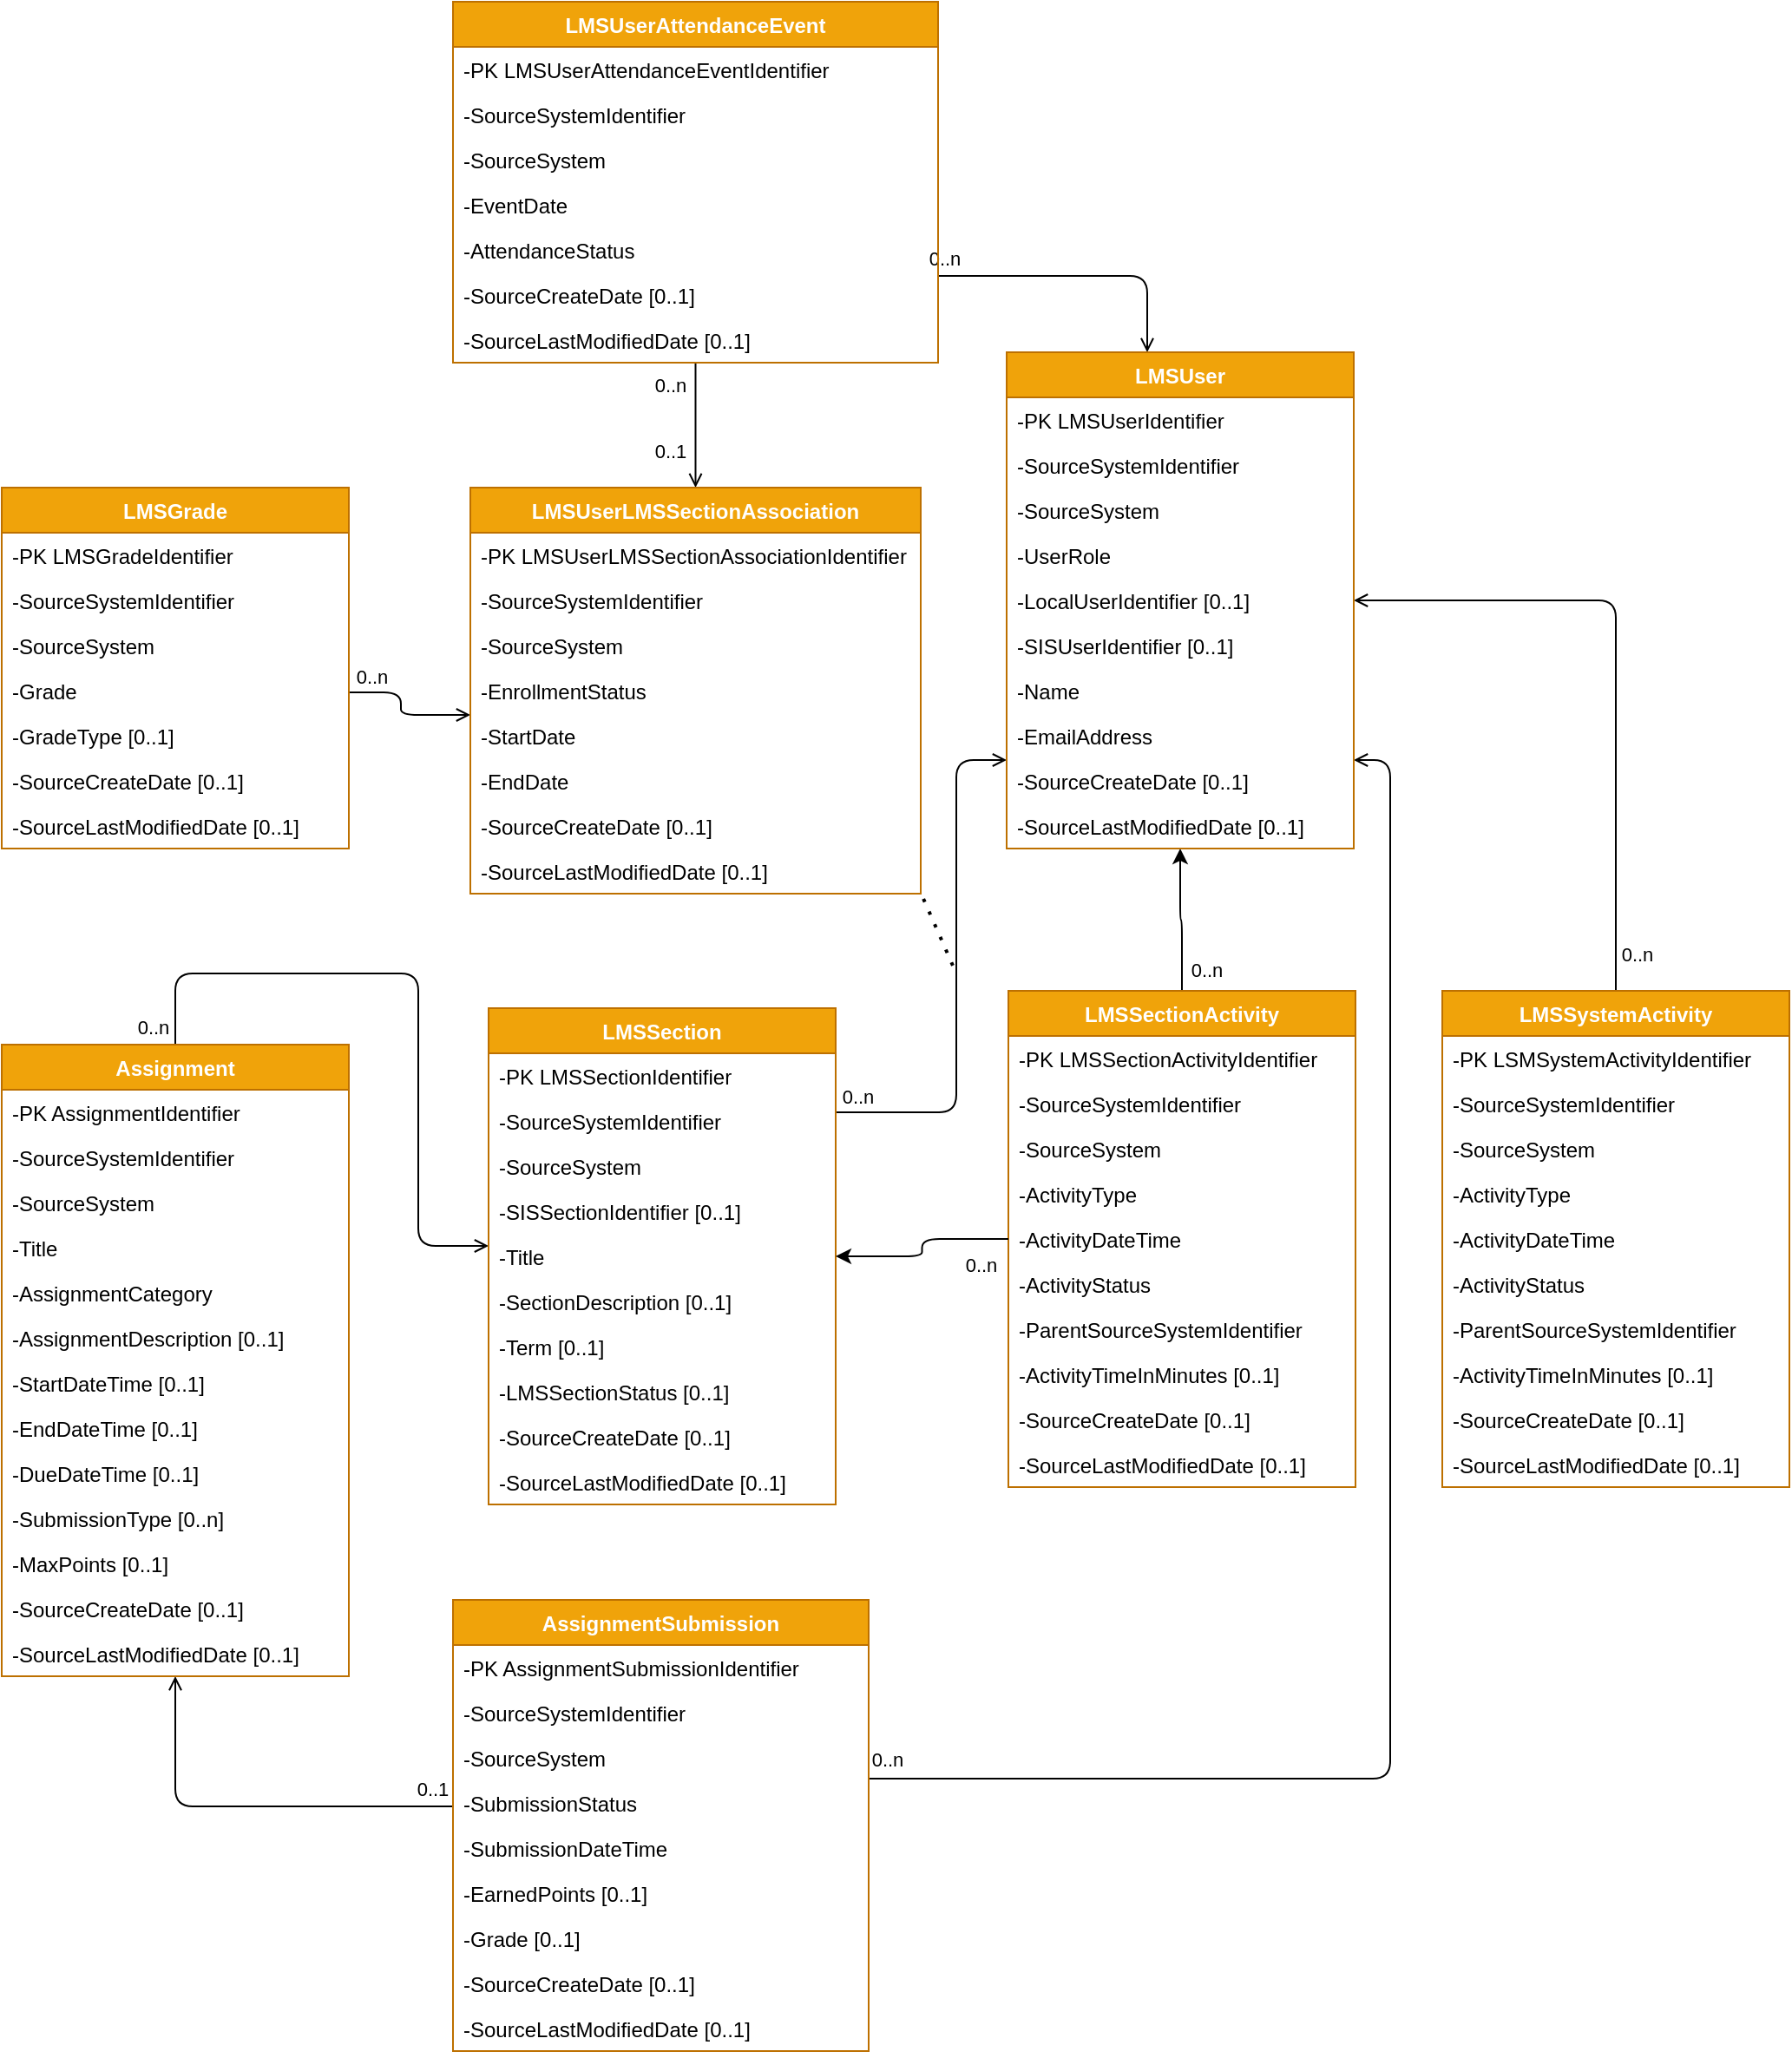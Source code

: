 <mxfile pages="5">
    <diagram id="WqcEPunu4Ulp6BiF5zl3" name="Proposed UDM">
        <mxGraphModel dx="967" dy="2028" grid="1" gridSize="10" guides="0" tooltips="1" connect="1" arrows="1" fold="1" page="0" pageScale="1" pageWidth="850" pageHeight="1100" math="0" shadow="0">
            <root>
                <mxCell id="9NC8B-u2BY7xSfGG9Sle-0"/>
                <mxCell id="9NC8B-u2BY7xSfGG9Sle-1" parent="9NC8B-u2BY7xSfGG9Sle-0"/>
                <mxCell id="KtQaIt2FlapwIEPt1trk-7" style="edgeStyle=orthogonalEdgeStyle;rounded=1;orthogonalLoop=1;jettySize=auto;html=1;startArrow=none;startFill=0;endArrow=open;endFill=0;" parent="9NC8B-u2BY7xSfGG9Sle-1" source="XIJ6Gh2bg7tghdxINFeE-1" target="U1SaCqyLckN5aU9AswDI-12" edge="1">
                    <mxGeometry relative="1" as="geometry">
                        <Array as="points">
                            <mxPoint x="590" y="-520"/>
                            <mxPoint x="590" y="-723"/>
                        </Array>
                        <mxPoint x="580" y="-880" as="sourcePoint"/>
                        <mxPoint x="580" y="-723" as="targetPoint"/>
                    </mxGeometry>
                </mxCell>
                <mxCell id="0dAQlZua2ihYw1FD70KR-10" value="0..n" style="edgeLabel;html=1;align=center;verticalAlign=middle;resizable=0;points=[];" parent="KtQaIt2FlapwIEPt1trk-7" vertex="1" connectable="0">
                    <mxGeometry x="-0.875" y="-12" relative="1" as="geometry">
                        <mxPoint x="-6.5" y="-21" as="offset"/>
                    </mxGeometry>
                </mxCell>
                <mxCell id="KtQaIt2FlapwIEPt1trk-2" style="edgeStyle=orthogonalEdgeStyle;rounded=1;orthogonalLoop=1;jettySize=auto;html=1;startArrow=none;startFill=0;endArrow=open;endFill=0;" parent="9NC8B-u2BY7xSfGG9Sle-1" source="Qn06xvcXRBKlKmWC_4fY-50" target="GIQdhm5hKpEGqJAe76nB-6" edge="1">
                    <mxGeometry relative="1" as="geometry">
                        <Array as="points">
                            <mxPoint x="270" y="-762"/>
                            <mxPoint x="270" y="-749"/>
                        </Array>
                        <mxPoint x="260" y="-870" as="sourcePoint"/>
                        <mxPoint x="260" y="-780" as="targetPoint"/>
                    </mxGeometry>
                </mxCell>
                <mxCell id="0dAQlZua2ihYw1FD70KR-7" value="0..n" style="edgeLabel;html=1;align=center;verticalAlign=middle;resizable=0;points=[];" parent="KtQaIt2FlapwIEPt1trk-2" vertex="1" connectable="0">
                    <mxGeometry x="-0.714" relative="1" as="geometry">
                        <mxPoint x="1" y="-9" as="offset"/>
                    </mxGeometry>
                </mxCell>
                <mxCell id="KtQaIt2FlapwIEPt1trk-0" value="" style="endArrow=open;html=1;endFill=0;edgeStyle=orthogonalEdgeStyle;" parent="9NC8B-u2BY7xSfGG9Sle-1" source="jTFOX-c9rFHi48wuBm5z-0" target="XIJ6Gh2bg7tghdxINFeE-1" edge="1">
                    <mxGeometry width="50" height="50" relative="1" as="geometry">
                        <mxPoint x="280" y="-360" as="sourcePoint"/>
                        <mxPoint x="280" y="-460" as="targetPoint"/>
                        <Array as="points">
                            <mxPoint x="140" y="-600"/>
                            <mxPoint x="280" y="-600"/>
                            <mxPoint x="280" y="-443"/>
                        </Array>
                    </mxGeometry>
                </mxCell>
                <mxCell id="0dAQlZua2ihYw1FD70KR-4" value="0..n" style="edgeLabel;html=1;align=center;verticalAlign=middle;resizable=0;points=[];" parent="KtQaIt2FlapwIEPt1trk-0" vertex="1" connectable="0">
                    <mxGeometry x="-0.762" relative="1" as="geometry">
                        <mxPoint x="-17" y="31" as="offset"/>
                    </mxGeometry>
                </mxCell>
                <mxCell id="KtQaIt2FlapwIEPt1trk-4" style="edgeStyle=orthogonalEdgeStyle;rounded=1;orthogonalLoop=1;jettySize=auto;html=1;startArrow=none;startFill=0;endArrow=open;endFill=0;" parent="9NC8B-u2BY7xSfGG9Sle-1" source="jTFOX-c9rFHi48wuBm5z-2" target="jTFOX-c9rFHi48wuBm5z-0" edge="1">
                    <mxGeometry relative="1" as="geometry">
                        <Array as="points">
                            <mxPoint x="140" y="-120"/>
                        </Array>
                        <mxPoint x="300" y="-200" as="sourcePoint"/>
                        <mxPoint x="100" y="-200" as="targetPoint"/>
                    </mxGeometry>
                </mxCell>
                <mxCell id="0dAQlZua2ihYw1FD70KR-9" value="0..1" style="edgeLabel;html=1;align=center;verticalAlign=middle;resizable=0;points=[];" parent="KtQaIt2FlapwIEPt1trk-4" vertex="1" connectable="0">
                    <mxGeometry x="-0.87" relative="1" as="geometry">
                        <mxPoint x="3.5" y="-10" as="offset"/>
                    </mxGeometry>
                </mxCell>
                <mxCell id="KtQaIt2FlapwIEPt1trk-8" style="edgeStyle=orthogonalEdgeStyle;rounded=1;orthogonalLoop=1;jettySize=auto;html=1;startArrow=none;startFill=0;endArrow=open;endFill=0;entryX=1;entryY=0.5;entryDx=0;entryDy=0;" parent="9NC8B-u2BY7xSfGG9Sle-1" source="DKxO-rwiC6Zfs1i4Nce0-0" target="D4I5lUEJHywb-K6fwlnH-1" edge="1">
                    <mxGeometry relative="1" as="geometry">
                        <Array as="points">
                            <mxPoint x="970" y="-815"/>
                        </Array>
                    </mxGeometry>
                </mxCell>
                <mxCell id="0dAQlZua2ihYw1FD70KR-14" value="0..n" style="edgeLabel;html=1;align=center;verticalAlign=middle;resizable=0;points=[];" parent="KtQaIt2FlapwIEPt1trk-8" vertex="1" connectable="0">
                    <mxGeometry x="-0.669" relative="1" as="geometry">
                        <mxPoint x="12" y="41" as="offset"/>
                    </mxGeometry>
                </mxCell>
                <mxCell id="-lvL8Tr-3X_eKz7fJi9n-0" style="edgeStyle=orthogonalEdgeStyle;rounded=1;orthogonalLoop=1;jettySize=auto;html=1;startArrow=open;startFill=0;endArrow=none;endFill=0;" parent="9NC8B-u2BY7xSfGG9Sle-1" source="GIQdhm5hKpEGqJAe76nB-6" target="EC5RP9vzPZzwMYMpoVyZ-0" edge="1">
                    <mxGeometry relative="1" as="geometry">
                        <mxPoint x="396.5" y="-898" as="sourcePoint"/>
                        <mxPoint x="466.5" y="-898" as="targetPoint"/>
                    </mxGeometry>
                </mxCell>
                <mxCell id="PKSyzAsPtI1OM_Ck-sdW-10" value="0..n" style="edgeLabel;html=1;align=center;verticalAlign=middle;resizable=0;points=[];" parent="-lvL8Tr-3X_eKz7fJi9n-0" vertex="1" connectable="0">
                    <mxGeometry x="0.738" y="1" relative="1" as="geometry">
                        <mxPoint x="-14.5" y="3" as="offset"/>
                    </mxGeometry>
                </mxCell>
                <mxCell id="52raiuKpcVJrc2On9F-d-0" value="0..1" style="edgeLabel;html=1;align=center;verticalAlign=middle;resizable=0;points=[];" parent="-lvL8Tr-3X_eKz7fJi9n-0" vertex="1" connectable="0">
                    <mxGeometry x="-0.22" relative="1" as="geometry">
                        <mxPoint x="-15.25" y="7" as="offset"/>
                    </mxGeometry>
                </mxCell>
                <mxCell id="-lvL8Tr-3X_eKz7fJi9n-2" style="edgeStyle=orthogonalEdgeStyle;rounded=1;orthogonalLoop=1;jettySize=auto;html=1;startArrow=none;startFill=0;endArrow=open;endFill=0;" parent="9NC8B-u2BY7xSfGG9Sle-1" source="EC5RP9vzPZzwMYMpoVyZ-0" target="U1SaCqyLckN5aU9AswDI-12" edge="1">
                    <mxGeometry relative="1" as="geometry">
                        <Array as="points">
                            <mxPoint x="700" y="-1002"/>
                        </Array>
                        <mxPoint x="610" y="-1000" as="sourcePoint"/>
                        <mxPoint x="710" y="-950" as="targetPoint"/>
                    </mxGeometry>
                </mxCell>
                <mxCell id="PKSyzAsPtI1OM_Ck-sdW-11" value="0..n" style="edgeLabel;html=1;align=center;verticalAlign=middle;resizable=0;points=[];" parent="-lvL8Tr-3X_eKz7fJi9n-2" vertex="1" connectable="0">
                    <mxGeometry x="-0.692" y="2" relative="1" as="geometry">
                        <mxPoint x="-22.5" y="-8" as="offset"/>
                    </mxGeometry>
                </mxCell>
                <mxCell id="KtQaIt2FlapwIEPt1trk-6" style="edgeStyle=orthogonalEdgeStyle;rounded=1;orthogonalLoop=1;jettySize=auto;html=1;startArrow=none;startFill=0;endArrow=open;endFill=0;" parent="9NC8B-u2BY7xSfGG9Sle-1" source="jTFOX-c9rFHi48wuBm5z-2" target="U1SaCqyLckN5aU9AswDI-12" edge="1">
                    <mxGeometry relative="1" as="geometry">
                        <Array as="points">
                            <mxPoint x="840" y="-136"/>
                            <mxPoint x="840" y="-723"/>
                        </Array>
                        <mxPoint x="560" y="-210" as="sourcePoint"/>
                        <mxPoint x="560" y="-690" as="targetPoint"/>
                    </mxGeometry>
                </mxCell>
                <mxCell id="-lvL8Tr-3X_eKz7fJi9n-6" value="0..n" style="edgeLabel;html=1;align=center;verticalAlign=middle;resizable=0;points=[];" parent="KtQaIt2FlapwIEPt1trk-6" vertex="1" connectable="0">
                    <mxGeometry x="-0.871" y="11" relative="1" as="geometry">
                        <mxPoint x="-48.33" as="offset"/>
                    </mxGeometry>
                </mxCell>
                <mxCell id="jTFOX-c9rFHi48wuBm5z-0" value="Assignment" style="swimlane;fontStyle=1;childLayout=stackLayout;horizontal=1;startSize=26;horizontalStack=0;resizeParent=1;resizeParentMax=0;resizeLast=0;collapsible=1;marginBottom=0;fillColor=#f0a30a;strokeColor=#BD7000;fontColor=#ffffff;" parent="9NC8B-u2BY7xSfGG9Sle-1" vertex="1">
                    <mxGeometry x="40" y="-559" width="200" height="364" as="geometry"/>
                </mxCell>
                <mxCell id="fZ8LiTKC59IkHgctVE7z-12" value="-PK AssignmentIdentifier" style="text;align=left;verticalAlign=top;spacingLeft=4;spacingRight=4;overflow=hidden;rotatable=0;points=[[0,0.5],[1,0.5]];portConstraint=eastwest;" parent="jTFOX-c9rFHi48wuBm5z-0" vertex="1">
                    <mxGeometry y="26" width="200" height="26" as="geometry"/>
                </mxCell>
                <mxCell id="jTFOX-c9rFHi48wuBm5z-1" value="-SourceSystemIdentifier" style="text;align=left;verticalAlign=top;spacingLeft=4;spacingRight=4;overflow=hidden;rotatable=0;points=[[0,0.5],[1,0.5]];portConstraint=eastwest;" parent="jTFOX-c9rFHi48wuBm5z-0" vertex="1">
                    <mxGeometry y="52" width="200" height="26" as="geometry"/>
                </mxCell>
                <mxCell id="D4I5lUEJHywb-K6fwlnH-7" value="-SourceSystem" style="text;align=left;verticalAlign=top;spacingLeft=4;spacingRight=4;overflow=hidden;rotatable=0;points=[[0,0.5],[1,0.5]];portConstraint=eastwest;" parent="jTFOX-c9rFHi48wuBm5z-0" vertex="1">
                    <mxGeometry y="78" width="200" height="26" as="geometry"/>
                </mxCell>
                <mxCell id="J64h9A5JV70sFJFhVtal-23" value="-Title" style="text;align=left;verticalAlign=top;spacingLeft=4;spacingRight=4;overflow=hidden;rotatable=0;points=[[0,0.5],[1,0.5]];portConstraint=eastwest;" parent="jTFOX-c9rFHi48wuBm5z-0" vertex="1">
                    <mxGeometry y="104" width="200" height="26" as="geometry"/>
                </mxCell>
                <mxCell id="kundiFT2q6ECx-n-B1b5-70" value="-AssignmentCategory" style="text;align=left;verticalAlign=top;spacingLeft=4;spacingRight=4;overflow=hidden;rotatable=0;points=[[0,0.5],[1,0.5]];portConstraint=eastwest;" parent="jTFOX-c9rFHi48wuBm5z-0" vertex="1">
                    <mxGeometry y="130" width="200" height="26" as="geometry"/>
                </mxCell>
                <mxCell id="J64h9A5JV70sFJFhVtal-24" value="-AssignmentDescription [0..1]" style="text;align=left;verticalAlign=top;spacingLeft=4;spacingRight=4;overflow=hidden;rotatable=0;points=[[0,0.5],[1,0.5]];portConstraint=eastwest;" parent="jTFOX-c9rFHi48wuBm5z-0" vertex="1">
                    <mxGeometry y="156" width="200" height="26" as="geometry"/>
                </mxCell>
                <mxCell id="J64h9A5JV70sFJFhVtal-25" value="-StartDateTime [0..1]" style="text;align=left;verticalAlign=top;spacingLeft=4;spacingRight=4;overflow=hidden;rotatable=0;points=[[0,0.5],[1,0.5]];portConstraint=eastwest;" parent="jTFOX-c9rFHi48wuBm5z-0" vertex="1">
                    <mxGeometry y="182" width="200" height="26" as="geometry"/>
                </mxCell>
                <mxCell id="kundiFT2q6ECx-n-B1b5-68" value="-EndDateTime [0..1]" style="text;align=left;verticalAlign=top;spacingLeft=4;spacingRight=4;overflow=hidden;rotatable=0;points=[[0,0.5],[1,0.5]];portConstraint=eastwest;" parent="jTFOX-c9rFHi48wuBm5z-0" vertex="1">
                    <mxGeometry y="208" width="200" height="26" as="geometry"/>
                </mxCell>
                <mxCell id="J64h9A5JV70sFJFhVtal-26" value="-DueDateTime [0..1]" style="text;align=left;verticalAlign=top;spacingLeft=4;spacingRight=4;overflow=hidden;rotatable=0;points=[[0,0.5],[1,0.5]];portConstraint=eastwest;" parent="jTFOX-c9rFHi48wuBm5z-0" vertex="1">
                    <mxGeometry y="234" width="200" height="26" as="geometry"/>
                </mxCell>
                <mxCell id="kundiFT2q6ECx-n-B1b5-69" value="-SubmissionType [0..n]" style="text;align=left;verticalAlign=top;spacingLeft=4;spacingRight=4;overflow=hidden;rotatable=0;points=[[0,0.5],[1,0.5]];portConstraint=eastwest;" parent="jTFOX-c9rFHi48wuBm5z-0" vertex="1">
                    <mxGeometry y="260" width="200" height="26" as="geometry"/>
                </mxCell>
                <mxCell id="J64h9A5JV70sFJFhVtal-27" value="-MaxPoints [0..1]" style="text;align=left;verticalAlign=top;spacingLeft=4;spacingRight=4;overflow=hidden;rotatable=0;points=[[0,0.5],[1,0.5]];portConstraint=eastwest;" parent="jTFOX-c9rFHi48wuBm5z-0" vertex="1">
                    <mxGeometry y="286" width="200" height="26" as="geometry"/>
                </mxCell>
                <mxCell id="fZ8LiTKC59IkHgctVE7z-6" value="-SourceCreateDate [0..1]" style="text;align=left;verticalAlign=top;spacingLeft=4;spacingRight=4;overflow=hidden;rotatable=0;points=[[0,0.5],[1,0.5]];portConstraint=eastwest;" parent="jTFOX-c9rFHi48wuBm5z-0" vertex="1">
                    <mxGeometry y="312" width="200" height="26" as="geometry"/>
                </mxCell>
                <mxCell id="lYoFu4TeXJHGLFrytR4g-5" value="-SourceLastModifiedDate [0..1]" style="text;align=left;verticalAlign=top;spacingLeft=4;spacingRight=4;overflow=hidden;rotatable=0;points=[[0,0.5],[1,0.5]];portConstraint=eastwest;" parent="jTFOX-c9rFHi48wuBm5z-0" vertex="1">
                    <mxGeometry y="338" width="200" height="26" as="geometry"/>
                </mxCell>
                <mxCell id="XIJ6Gh2bg7tghdxINFeE-1" value="LMSSection" style="swimlane;fontStyle=1;childLayout=stackLayout;horizontal=1;startSize=26;horizontalStack=0;resizeParent=1;resizeParentMax=0;resizeLast=0;collapsible=1;marginBottom=0;fillColor=#f0a30a;strokeColor=#BD7000;fontColor=#ffffff;" parent="9NC8B-u2BY7xSfGG9Sle-1" vertex="1">
                    <mxGeometry x="320.5" y="-580" width="200" height="286" as="geometry"/>
                </mxCell>
                <mxCell id="fZ8LiTKC59IkHgctVE7z-13" value="-PK LMSSectionIdentifier" style="text;align=left;verticalAlign=top;spacingLeft=4;spacingRight=4;overflow=hidden;rotatable=0;points=[[0,0.5],[1,0.5]];portConstraint=eastwest;" parent="XIJ6Gh2bg7tghdxINFeE-1" vertex="1">
                    <mxGeometry y="26" width="200" height="26" as="geometry"/>
                </mxCell>
                <mxCell id="XIJ6Gh2bg7tghdxINFeE-2" value="-SourceSystemIdentifier" style="text;align=left;verticalAlign=top;spacingLeft=4;spacingRight=4;overflow=hidden;rotatable=0;points=[[0,0.5],[1,0.5]];portConstraint=eastwest;" parent="XIJ6Gh2bg7tghdxINFeE-1" vertex="1">
                    <mxGeometry y="52" width="200" height="26" as="geometry"/>
                </mxCell>
                <mxCell id="D4I5lUEJHywb-K6fwlnH-4" value="-SourceSystem" style="text;align=left;verticalAlign=top;spacingLeft=4;spacingRight=4;overflow=hidden;rotatable=0;points=[[0,0.5],[1,0.5]];portConstraint=eastwest;" parent="XIJ6Gh2bg7tghdxINFeE-1" vertex="1">
                    <mxGeometry y="78" width="200" height="26" as="geometry"/>
                </mxCell>
                <mxCell id="1wbdDOrfKHGCZYme_Ntv-1" value="-SISSectionIdentifier [0..1]" style="text;strokeColor=none;fillColor=none;align=left;verticalAlign=top;spacingLeft=4;spacingRight=4;overflow=hidden;rotatable=0;points=[[0,0.5],[1,0.5]];portConstraint=eastwest;" parent="XIJ6Gh2bg7tghdxINFeE-1" vertex="1">
                    <mxGeometry y="104" width="200" height="26" as="geometry"/>
                </mxCell>
                <mxCell id="6jwsLkMR-__H-NcNkvp7-0" value="-Title" style="text;align=left;verticalAlign=top;spacingLeft=4;spacingRight=4;overflow=hidden;rotatable=0;points=[[0,0.5],[1,0.5]];portConstraint=eastwest;" parent="XIJ6Gh2bg7tghdxINFeE-1" vertex="1">
                    <mxGeometry y="130" width="200" height="26" as="geometry"/>
                </mxCell>
                <mxCell id="1wbdDOrfKHGCZYme_Ntv-0" value="-SectionDescription [0..1]" style="text;strokeColor=none;fillColor=none;align=left;verticalAlign=top;spacingLeft=4;spacingRight=4;overflow=hidden;rotatable=0;points=[[0,0.5],[1,0.5]];portConstraint=eastwest;" parent="XIJ6Gh2bg7tghdxINFeE-1" vertex="1">
                    <mxGeometry y="156" width="200" height="26" as="geometry"/>
                </mxCell>
                <mxCell id="GIQdhm5hKpEGqJAe76nB-3" value="-Term [0..1]" style="text;strokeColor=none;fillColor=none;align=left;verticalAlign=top;spacingLeft=4;spacingRight=4;overflow=hidden;rotatable=0;points=[[0,0.5],[1,0.5]];portConstraint=eastwest;" parent="XIJ6Gh2bg7tghdxINFeE-1" vertex="1">
                    <mxGeometry y="182" width="200" height="26" as="geometry"/>
                </mxCell>
                <mxCell id="GIQdhm5hKpEGqJAe76nB-2" value="-LMSSectionStatus [0..1]" style="text;strokeColor=none;fillColor=none;align=left;verticalAlign=top;spacingLeft=4;spacingRight=4;overflow=hidden;rotatable=0;points=[[0,0.5],[1,0.5]];portConstraint=eastwest;" parent="XIJ6Gh2bg7tghdxINFeE-1" vertex="1">
                    <mxGeometry y="208" width="200" height="26" as="geometry"/>
                </mxCell>
                <mxCell id="fZ8LiTKC59IkHgctVE7z-5" value="-SourceCreateDate [0..1]" style="text;align=left;verticalAlign=top;spacingLeft=4;spacingRight=4;overflow=hidden;rotatable=0;points=[[0,0.5],[1,0.5]];portConstraint=eastwest;" parent="XIJ6Gh2bg7tghdxINFeE-1" vertex="1">
                    <mxGeometry y="234" width="200" height="26" as="geometry"/>
                </mxCell>
                <mxCell id="lYoFu4TeXJHGLFrytR4g-2" value="-SourceLastModifiedDate [0..1]" style="text;align=left;verticalAlign=top;spacingLeft=4;spacingRight=4;overflow=hidden;rotatable=0;points=[[0,0.5],[1,0.5]];portConstraint=eastwest;" parent="XIJ6Gh2bg7tghdxINFeE-1" vertex="1">
                    <mxGeometry y="260" width="200" height="26" as="geometry"/>
                </mxCell>
                <mxCell id="OnoDtYTuuQHqrIBgiB_k-0" value="" style="endArrow=none;dashed=1;html=1;dashPattern=1 3;strokeWidth=2;exitX=1.006;exitY=1.115;exitDx=0;exitDy=0;exitPerimeter=0;" parent="9NC8B-u2BY7xSfGG9Sle-1" source="lYoFu4TeXJHGLFrytR4g-3" edge="1">
                    <mxGeometry width="50" height="50" relative="1" as="geometry">
                        <mxPoint x="400" y="-560" as="sourcePoint"/>
                        <mxPoint x="590" y="-600" as="targetPoint"/>
                    </mxGeometry>
                </mxCell>
                <mxCell id="xbCwC_juN7FfW0dLAZeh-12" style="edgeStyle=orthogonalEdgeStyle;rounded=1;orthogonalLoop=1;jettySize=auto;html=1;exitX=0.5;exitY=0;exitDx=0;exitDy=0;" parent="9NC8B-u2BY7xSfGG9Sle-1" source="xbCwC_juN7FfW0dLAZeh-0" target="U1SaCqyLckN5aU9AswDI-12" edge="1">
                    <mxGeometry relative="1" as="geometry">
                        <mxPoint x="670" y="-610" as="targetPoint"/>
                    </mxGeometry>
                </mxCell>
                <mxCell id="xbCwC_juN7FfW0dLAZeh-0" value="LMSSectionActivity" style="swimlane;fontStyle=1;childLayout=stackLayout;horizontal=1;startSize=26;horizontalStack=0;resizeParent=1;resizeParentMax=0;resizeLast=0;collapsible=1;marginBottom=0;fillColor=#f0a30a;strokeColor=#BD7000;fontColor=#ffffff;" parent="9NC8B-u2BY7xSfGG9Sle-1" vertex="1">
                    <mxGeometry x="620" y="-590" width="200" height="286" as="geometry"/>
                </mxCell>
                <mxCell id="xbCwC_juN7FfW0dLAZeh-1" value="-PK LMSSectionActivityIdentifier" style="text;align=left;verticalAlign=top;spacingLeft=4;spacingRight=4;overflow=hidden;rotatable=0;points=[[0,0.5],[1,0.5]];portConstraint=eastwest;" parent="xbCwC_juN7FfW0dLAZeh-0" vertex="1">
                    <mxGeometry y="26" width="200" height="26" as="geometry"/>
                </mxCell>
                <mxCell id="xbCwC_juN7FfW0dLAZeh-2" value="-SourceSystemIdentifier" style="text;align=left;verticalAlign=top;spacingLeft=4;spacingRight=4;overflow=hidden;rotatable=0;points=[[0,0.5],[1,0.5]];portConstraint=eastwest;" parent="xbCwC_juN7FfW0dLAZeh-0" vertex="1">
                    <mxGeometry y="52" width="200" height="26" as="geometry"/>
                </mxCell>
                <mxCell id="xbCwC_juN7FfW0dLAZeh-3" value="-SourceSystem" style="text;align=left;verticalAlign=top;spacingLeft=4;spacingRight=4;overflow=hidden;rotatable=0;points=[[0,0.5],[1,0.5]];portConstraint=eastwest;" parent="xbCwC_juN7FfW0dLAZeh-0" vertex="1">
                    <mxGeometry y="78" width="200" height="26" as="geometry"/>
                </mxCell>
                <mxCell id="xbCwC_juN7FfW0dLAZeh-4" value="-ActivityType" style="text;align=left;verticalAlign=top;spacingLeft=4;spacingRight=4;overflow=hidden;rotatable=0;points=[[0,0.5],[1,0.5]];portConstraint=eastwest;" parent="xbCwC_juN7FfW0dLAZeh-0" vertex="1">
                    <mxGeometry y="104" width="200" height="26" as="geometry"/>
                </mxCell>
                <mxCell id="xbCwC_juN7FfW0dLAZeh-5" value="-ActivityDateTime" style="text;align=left;verticalAlign=top;spacingLeft=4;spacingRight=4;overflow=hidden;rotatable=0;points=[[0,0.5],[1,0.5]];portConstraint=eastwest;" parent="xbCwC_juN7FfW0dLAZeh-0" vertex="1">
                    <mxGeometry y="130" width="200" height="26" as="geometry"/>
                </mxCell>
                <mxCell id="xbCwC_juN7FfW0dLAZeh-6" value="-ActivityStatus" style="text;align=left;verticalAlign=top;spacingLeft=4;spacingRight=4;overflow=hidden;rotatable=0;points=[[0,0.5],[1,0.5]];portConstraint=eastwest;" parent="xbCwC_juN7FfW0dLAZeh-0" vertex="1">
                    <mxGeometry y="156" width="200" height="26" as="geometry"/>
                </mxCell>
                <mxCell id="xbCwC_juN7FfW0dLAZeh-7" value="-ParentSourceSystemIdentifier" style="text;align=left;verticalAlign=top;spacingLeft=4;spacingRight=4;overflow=hidden;rotatable=0;points=[[0,0.5],[1,0.5]];portConstraint=eastwest;" parent="xbCwC_juN7FfW0dLAZeh-0" vertex="1">
                    <mxGeometry y="182" width="200" height="26" as="geometry"/>
                </mxCell>
                <mxCell id="xbCwC_juN7FfW0dLAZeh-8" value="-ActivityTimeInMinutes [0..1]" style="text;align=left;verticalAlign=top;spacingLeft=4;spacingRight=4;overflow=hidden;rotatable=0;points=[[0,0.5],[1,0.5]];portConstraint=eastwest;" parent="xbCwC_juN7FfW0dLAZeh-0" vertex="1">
                    <mxGeometry y="208" width="200" height="26" as="geometry"/>
                </mxCell>
                <mxCell id="xbCwC_juN7FfW0dLAZeh-10" value="-SourceCreateDate [0..1]" style="text;align=left;verticalAlign=top;spacingLeft=4;spacingRight=4;overflow=hidden;rotatable=0;points=[[0,0.5],[1,0.5]];portConstraint=eastwest;" parent="xbCwC_juN7FfW0dLAZeh-0" vertex="1">
                    <mxGeometry y="234" width="200" height="26" as="geometry"/>
                </mxCell>
                <mxCell id="lYoFu4TeXJHGLFrytR4g-6" value="-SourceLastModifiedDate [0..1]" style="text;align=left;verticalAlign=top;spacingLeft=4;spacingRight=4;overflow=hidden;rotatable=0;points=[[0,0.5],[1,0.5]];portConstraint=eastwest;" parent="xbCwC_juN7FfW0dLAZeh-0" vertex="1">
                    <mxGeometry y="260" width="200" height="26" as="geometry"/>
                </mxCell>
                <mxCell id="DKxO-rwiC6Zfs1i4Nce0-0" value="LMSSystemActivity" style="swimlane;fontStyle=1;childLayout=stackLayout;horizontal=1;startSize=26;horizontalStack=0;resizeParent=1;resizeParentMax=0;resizeLast=0;collapsible=1;marginBottom=0;fillColor=#f0a30a;strokeColor=#BD7000;fontColor=#ffffff;" parent="9NC8B-u2BY7xSfGG9Sle-1" vertex="1">
                    <mxGeometry x="870" y="-590" width="200" height="286" as="geometry"/>
                </mxCell>
                <mxCell id="DKxO-rwiC6Zfs1i4Nce0-1" value="-PK LSMSystemActivityIdentifier" style="text;align=left;verticalAlign=top;spacingLeft=4;spacingRight=4;overflow=hidden;rotatable=0;points=[[0,0.5],[1,0.5]];portConstraint=eastwest;" parent="DKxO-rwiC6Zfs1i4Nce0-0" vertex="1">
                    <mxGeometry y="26" width="200" height="26" as="geometry"/>
                </mxCell>
                <mxCell id="fZ8LiTKC59IkHgctVE7z-14" value="-SourceSystemIdentifier" style="text;align=left;verticalAlign=top;spacingLeft=4;spacingRight=4;overflow=hidden;rotatable=0;points=[[0,0.5],[1,0.5]];portConstraint=eastwest;" parent="DKxO-rwiC6Zfs1i4Nce0-0" vertex="1">
                    <mxGeometry y="52" width="200" height="26" as="geometry"/>
                </mxCell>
                <mxCell id="D4I5lUEJHywb-K6fwlnH-6" value="-SourceSystem" style="text;align=left;verticalAlign=top;spacingLeft=4;spacingRight=4;overflow=hidden;rotatable=0;points=[[0,0.5],[1,0.5]];portConstraint=eastwest;" parent="DKxO-rwiC6Zfs1i4Nce0-0" vertex="1">
                    <mxGeometry y="78" width="200" height="26" as="geometry"/>
                </mxCell>
                <mxCell id="GIQdhm5hKpEGqJAe76nB-11" value="-ActivityType" style="text;align=left;verticalAlign=top;spacingLeft=4;spacingRight=4;overflow=hidden;rotatable=0;points=[[0,0.5],[1,0.5]];portConstraint=eastwest;" parent="DKxO-rwiC6Zfs1i4Nce0-0" vertex="1">
                    <mxGeometry y="104" width="200" height="26" as="geometry"/>
                </mxCell>
                <mxCell id="Qn06xvcXRBKlKmWC_4fY-48" value="-ActivityDateTime" style="text;align=left;verticalAlign=top;spacingLeft=4;spacingRight=4;overflow=hidden;rotatable=0;points=[[0,0.5],[1,0.5]];portConstraint=eastwest;" parent="DKxO-rwiC6Zfs1i4Nce0-0" vertex="1">
                    <mxGeometry y="130" width="200" height="26" as="geometry"/>
                </mxCell>
                <mxCell id="Qn06xvcXRBKlKmWC_4fY-49" value="-ActivityStatus" style="text;align=left;verticalAlign=top;spacingLeft=4;spacingRight=4;overflow=hidden;rotatable=0;points=[[0,0.5],[1,0.5]];portConstraint=eastwest;" parent="DKxO-rwiC6Zfs1i4Nce0-0" vertex="1">
                    <mxGeometry y="156" width="200" height="26" as="geometry"/>
                </mxCell>
                <mxCell id="kxjMfeje0bLtgA2fX7H2-0" value="-ParentSourceSystemIdentifier" style="text;align=left;verticalAlign=top;spacingLeft=4;spacingRight=4;overflow=hidden;rotatable=0;points=[[0,0.5],[1,0.5]];portConstraint=eastwest;" parent="DKxO-rwiC6Zfs1i4Nce0-0" vertex="1">
                    <mxGeometry y="182" width="200" height="26" as="geometry"/>
                </mxCell>
                <mxCell id="qt4BYJWhCXR7Bg-ZuwQF-0" value="-ActivityTimeInMinutes [0..1]" style="text;align=left;verticalAlign=top;spacingLeft=4;spacingRight=4;overflow=hidden;rotatable=0;points=[[0,0.5],[1,0.5]];portConstraint=eastwest;" parent="DKxO-rwiC6Zfs1i4Nce0-0" vertex="1">
                    <mxGeometry y="208" width="200" height="26" as="geometry"/>
                </mxCell>
                <mxCell id="fZ8LiTKC59IkHgctVE7z-4" value="-SourceCreateDate [0..1]" style="text;align=left;verticalAlign=top;spacingLeft=4;spacingRight=4;overflow=hidden;rotatable=0;points=[[0,0.5],[1,0.5]];portConstraint=eastwest;" parent="DKxO-rwiC6Zfs1i4Nce0-0" vertex="1">
                    <mxGeometry y="234" width="200" height="26" as="geometry"/>
                </mxCell>
                <mxCell id="lYoFu4TeXJHGLFrytR4g-10" value="-SourceLastModifiedDate [0..1]" style="text;align=left;verticalAlign=top;spacingLeft=4;spacingRight=4;overflow=hidden;rotatable=0;points=[[0,0.5],[1,0.5]];portConstraint=eastwest;" parent="DKxO-rwiC6Zfs1i4Nce0-0" vertex="1">
                    <mxGeometry y="260" width="200" height="26" as="geometry"/>
                </mxCell>
                <mxCell id="xbCwC_juN7FfW0dLAZeh-11" style="edgeStyle=orthogonalEdgeStyle;rounded=1;orthogonalLoop=1;jettySize=auto;html=1;exitX=0;exitY=0.5;exitDx=0;exitDy=0;entryX=1;entryY=0.5;entryDx=0;entryDy=0;" parent="9NC8B-u2BY7xSfGG9Sle-1" source="xbCwC_juN7FfW0dLAZeh-5" target="6jwsLkMR-__H-NcNkvp7-0" edge="1">
                    <mxGeometry relative="1" as="geometry"/>
                </mxCell>
                <mxCell id="xbCwC_juN7FfW0dLAZeh-13" value="0..n" style="edgeLabel;html=1;align=center;verticalAlign=middle;resizable=0;points=[];" parent="9NC8B-u2BY7xSfGG9Sle-1" vertex="1" connectable="0">
                    <mxGeometry x="992" y="-596" as="geometry">
                        <mxPoint x="-258" y="-6" as="offset"/>
                    </mxGeometry>
                </mxCell>
                <mxCell id="xbCwC_juN7FfW0dLAZeh-14" value="0..n" style="edgeLabel;html=1;align=center;verticalAlign=middle;resizable=0;points=[];" parent="9NC8B-u2BY7xSfGG9Sle-1" vertex="1" connectable="0">
                    <mxGeometry x="1002" y="-586" as="geometry">
                        <mxPoint x="-398" y="154" as="offset"/>
                    </mxGeometry>
                </mxCell>
                <mxCell id="U1SaCqyLckN5aU9AswDI-12" value="LMSUser" style="swimlane;fontStyle=1;childLayout=stackLayout;horizontal=1;startSize=26;horizontalStack=0;resizeParent=1;resizeParentMax=0;resizeLast=0;collapsible=1;marginBottom=0;align=center;fillColor=#f0a30a;strokeColor=#BD7000;fontColor=#ffffff;" parent="9NC8B-u2BY7xSfGG9Sle-1" vertex="1">
                    <mxGeometry x="619" y="-958" width="200" height="286" as="geometry"/>
                </mxCell>
                <mxCell id="fZ8LiTKC59IkHgctVE7z-11" value="-PK LMSUserIdentifier" style="text;align=left;verticalAlign=top;spacingLeft=4;spacingRight=4;overflow=hidden;rotatable=0;points=[[0,0.5],[1,0.5]];portConstraint=eastwest;" parent="U1SaCqyLckN5aU9AswDI-12" vertex="1">
                    <mxGeometry y="26" width="200" height="26" as="geometry"/>
                </mxCell>
                <mxCell id="U1SaCqyLckN5aU9AswDI-14" value="-SourceSystemIdentifier" style="text;align=left;verticalAlign=top;spacingLeft=4;spacingRight=4;overflow=hidden;rotatable=0;points=[[0,0.5],[1,0.5]];portConstraint=eastwest;" parent="U1SaCqyLckN5aU9AswDI-12" vertex="1">
                    <mxGeometry y="52" width="200" height="26" as="geometry"/>
                </mxCell>
                <mxCell id="D4I5lUEJHywb-K6fwlnH-0" value="-SourceSystem" style="text;align=left;verticalAlign=top;spacingLeft=4;spacingRight=4;overflow=hidden;rotatable=0;points=[[0,0.5],[1,0.5]];portConstraint=eastwest;" parent="U1SaCqyLckN5aU9AswDI-12" vertex="1">
                    <mxGeometry y="78" width="200" height="26" as="geometry"/>
                </mxCell>
                <mxCell id="I3brSnTLU8Chs7t53V4h-0" value="-UserRole" style="text;align=left;verticalAlign=top;spacingLeft=4;spacingRight=4;overflow=hidden;rotatable=0;points=[[0,0.5],[1,0.5]];portConstraint=eastwest;" parent="U1SaCqyLckN5aU9AswDI-12" vertex="1">
                    <mxGeometry y="104" width="200" height="26" as="geometry"/>
                </mxCell>
                <mxCell id="D4I5lUEJHywb-K6fwlnH-1" value="-LocalUserIdentifier [0..1]" style="text;align=left;verticalAlign=top;spacingLeft=4;spacingRight=4;overflow=hidden;rotatable=0;points=[[0,0.5],[1,0.5]];portConstraint=eastwest;" parent="U1SaCqyLckN5aU9AswDI-12" vertex="1">
                    <mxGeometry y="130" width="200" height="26" as="geometry"/>
                </mxCell>
                <mxCell id="PKSyzAsPtI1OM_Ck-sdW-1" value="-SISUserIdentifier [0..1]" style="text;align=left;verticalAlign=top;spacingLeft=4;spacingRight=4;overflow=hidden;rotatable=0;points=[[0,0.5],[1,0.5]];portConstraint=eastwest;" parent="U1SaCqyLckN5aU9AswDI-12" vertex="1">
                    <mxGeometry y="156" width="200" height="26" as="geometry"/>
                </mxCell>
                <mxCell id="U1SaCqyLckN5aU9AswDI-17" value="-Name" style="text;align=left;verticalAlign=top;spacingLeft=4;spacingRight=4;overflow=hidden;rotatable=0;points=[[0,0.5],[1,0.5]];portConstraint=eastwest;" parent="U1SaCqyLckN5aU9AswDI-12" vertex="1">
                    <mxGeometry y="182" width="200" height="26" as="geometry"/>
                </mxCell>
                <mxCell id="U1SaCqyLckN5aU9AswDI-21" value="-EmailAddress" style="text;strokeColor=none;fillColor=none;align=left;verticalAlign=top;spacingLeft=4;spacingRight=4;overflow=hidden;rotatable=0;points=[[0,0.5],[1,0.5]];portConstraint=eastwest;" parent="U1SaCqyLckN5aU9AswDI-12" vertex="1">
                    <mxGeometry y="208" width="200" height="26" as="geometry"/>
                </mxCell>
                <mxCell id="lYoFu4TeXJHGLFrytR4g-0" value="-SourceCreateDate [0..1]" style="text;align=left;verticalAlign=top;spacingLeft=4;spacingRight=4;overflow=hidden;rotatable=0;points=[[0,0.5],[1,0.5]];portConstraint=eastwest;" parent="U1SaCqyLckN5aU9AswDI-12" vertex="1">
                    <mxGeometry y="234" width="200" height="26" as="geometry"/>
                </mxCell>
                <mxCell id="lYoFu4TeXJHGLFrytR4g-1" value="-SourceLastModifiedDate [0..1]" style="text;align=left;verticalAlign=top;spacingLeft=4;spacingRight=4;overflow=hidden;rotatable=0;points=[[0,0.5],[1,0.5]];portConstraint=eastwest;" parent="U1SaCqyLckN5aU9AswDI-12" vertex="1">
                    <mxGeometry y="260" width="200" height="26" as="geometry"/>
                </mxCell>
                <mxCell id="jTFOX-c9rFHi48wuBm5z-2" value="AssignmentSubmission" style="swimlane;fontStyle=1;childLayout=stackLayout;horizontal=1;startSize=26;horizontalStack=0;resizeParent=1;resizeParentMax=0;resizeLast=0;collapsible=1;marginBottom=0;fillColor=#f0a30a;strokeColor=#BD7000;fontColor=#ffffff;" parent="9NC8B-u2BY7xSfGG9Sle-1" vertex="1">
                    <mxGeometry x="300" y="-239" width="239.5" height="260" as="geometry"/>
                </mxCell>
                <mxCell id="jTFOX-c9rFHi48wuBm5z-3" value="-PK AssignmentSubmissionIdentifier" style="text;align=left;verticalAlign=top;spacingLeft=4;spacingRight=4;overflow=hidden;rotatable=0;points=[[0,0.5],[1,0.5]];portConstraint=eastwest;" parent="jTFOX-c9rFHi48wuBm5z-2" vertex="1">
                    <mxGeometry y="26" width="239.5" height="26" as="geometry"/>
                </mxCell>
                <mxCell id="fZ8LiTKC59IkHgctVE7z-15" value="-SourceSystemIdentifier" style="text;align=left;verticalAlign=top;spacingLeft=4;spacingRight=4;overflow=hidden;rotatable=0;points=[[0,0.5],[1,0.5]];portConstraint=eastwest;" parent="jTFOX-c9rFHi48wuBm5z-2" vertex="1">
                    <mxGeometry y="52" width="239.5" height="26" as="geometry"/>
                </mxCell>
                <mxCell id="D4I5lUEJHywb-K6fwlnH-8" value="-SourceSystem" style="text;align=left;verticalAlign=top;spacingLeft=4;spacingRight=4;overflow=hidden;rotatable=0;points=[[0,0.5],[1,0.5]];portConstraint=eastwest;" parent="jTFOX-c9rFHi48wuBm5z-2" vertex="1">
                    <mxGeometry y="78" width="239.5" height="26" as="geometry"/>
                </mxCell>
                <mxCell id="GIQdhm5hKpEGqJAe76nB-13" value="-SubmissionStatus" style="text;align=left;verticalAlign=top;spacingLeft=4;spacingRight=4;overflow=hidden;rotatable=0;points=[[0,0.5],[1,0.5]];portConstraint=eastwest;" parent="jTFOX-c9rFHi48wuBm5z-2" vertex="1">
                    <mxGeometry y="104" width="239.5" height="26" as="geometry"/>
                </mxCell>
                <mxCell id="jXmlu-ZBSUDQ22xxJdR_-0" value="-SubmissionDateTime" style="text;align=left;verticalAlign=top;spacingLeft=4;spacingRight=4;overflow=hidden;rotatable=0;points=[[0,0.5],[1,0.5]];portConstraint=eastwest;" parent="jTFOX-c9rFHi48wuBm5z-2" vertex="1">
                    <mxGeometry y="130" width="239.5" height="26" as="geometry"/>
                </mxCell>
                <mxCell id="qt4BYJWhCXR7Bg-ZuwQF-2" value="-EarnedPoints [0..1]" style="text;align=left;verticalAlign=top;spacingLeft=4;spacingRight=4;overflow=hidden;rotatable=0;points=[[0,0.5],[1,0.5]];portConstraint=eastwest;" parent="jTFOX-c9rFHi48wuBm5z-2" vertex="1">
                    <mxGeometry y="156" width="239.5" height="26" as="geometry"/>
                </mxCell>
                <mxCell id="qt4BYJWhCXR7Bg-ZuwQF-1" value="-Grade [0..1]" style="text;align=left;verticalAlign=top;spacingLeft=4;spacingRight=4;overflow=hidden;rotatable=0;points=[[0,0.5],[1,0.5]];portConstraint=eastwest;" parent="jTFOX-c9rFHi48wuBm5z-2" vertex="1">
                    <mxGeometry y="182" width="239.5" height="26" as="geometry"/>
                </mxCell>
                <mxCell id="fZ8LiTKC59IkHgctVE7z-7" value="-SourceCreateDate [0..1]" style="text;align=left;verticalAlign=top;spacingLeft=4;spacingRight=4;overflow=hidden;rotatable=0;points=[[0,0.5],[1,0.5]];portConstraint=eastwest;" parent="jTFOX-c9rFHi48wuBm5z-2" vertex="1">
                    <mxGeometry y="208" width="239.5" height="26" as="geometry"/>
                </mxCell>
                <mxCell id="lYoFu4TeXJHGLFrytR4g-8" value="-SourceLastModifiedDate [0..1]" style="text;align=left;verticalAlign=top;spacingLeft=4;spacingRight=4;overflow=hidden;rotatable=0;points=[[0,0.5],[1,0.5]];portConstraint=eastwest;" parent="jTFOX-c9rFHi48wuBm5z-2" vertex="1">
                    <mxGeometry y="234" width="239.5" height="26" as="geometry"/>
                </mxCell>
                <mxCell id="GIQdhm5hKpEGqJAe76nB-6" value="LMSUserLMSSectionAssociation" style="swimlane;fontStyle=1;childLayout=stackLayout;horizontal=1;startSize=26;horizontalStack=0;resizeParent=1;resizeParentMax=0;resizeLast=0;collapsible=1;marginBottom=0;fillColor=#f0a30a;strokeColor=#BD7000;fontColor=#ffffff;" parent="9NC8B-u2BY7xSfGG9Sle-1" vertex="1">
                    <mxGeometry x="310" y="-880" width="259.5" height="234" as="geometry"/>
                </mxCell>
                <mxCell id="GIQdhm5hKpEGqJAe76nB-7" value="-PK LMSUserLMSSectionAssociationIdentifier" style="text;align=left;verticalAlign=top;spacingLeft=4;spacingRight=4;overflow=hidden;rotatable=0;points=[[0,0.5],[1,0.5]];portConstraint=eastwest;" parent="GIQdhm5hKpEGqJAe76nB-6" vertex="1">
                    <mxGeometry y="26" width="259.5" height="26" as="geometry"/>
                </mxCell>
                <mxCell id="fZ8LiTKC59IkHgctVE7z-10" value="-SourceSystemIdentifier" style="text;align=left;verticalAlign=top;spacingLeft=4;spacingRight=4;overflow=hidden;rotatable=0;points=[[0,0.5],[1,0.5]];portConstraint=eastwest;" parent="GIQdhm5hKpEGqJAe76nB-6" vertex="1">
                    <mxGeometry y="52" width="259.5" height="26" as="geometry"/>
                </mxCell>
                <mxCell id="D4I5lUEJHywb-K6fwlnH-2" value="-SourceSystem" style="text;align=left;verticalAlign=top;spacingLeft=4;spacingRight=4;overflow=hidden;rotatable=0;points=[[0,0.5],[1,0.5]];portConstraint=eastwest;" parent="GIQdhm5hKpEGqJAe76nB-6" vertex="1">
                    <mxGeometry y="78" width="259.5" height="26" as="geometry"/>
                </mxCell>
                <mxCell id="Qn06xvcXRBKlKmWC_4fY-54" value="-EnrollmentStatus" style="text;align=left;verticalAlign=top;spacingLeft=4;spacingRight=4;overflow=hidden;rotatable=0;points=[[0,0.5],[1,0.5]];portConstraint=eastwest;" parent="GIQdhm5hKpEGqJAe76nB-6" vertex="1">
                    <mxGeometry y="104" width="259.5" height="26" as="geometry"/>
                </mxCell>
                <mxCell id="Qn06xvcXRBKlKmWC_4fY-52" value="-StartDate" style="text;align=left;verticalAlign=top;spacingLeft=4;spacingRight=4;overflow=hidden;rotatable=0;points=[[0,0.5],[1,0.5]];portConstraint=eastwest;" parent="GIQdhm5hKpEGqJAe76nB-6" vertex="1">
                    <mxGeometry y="130" width="259.5" height="26" as="geometry"/>
                </mxCell>
                <mxCell id="Qn06xvcXRBKlKmWC_4fY-53" value="-EndDate" style="text;align=left;verticalAlign=top;spacingLeft=4;spacingRight=4;overflow=hidden;rotatable=0;points=[[0,0.5],[1,0.5]];portConstraint=eastwest;" parent="GIQdhm5hKpEGqJAe76nB-6" vertex="1">
                    <mxGeometry y="156" width="259.5" height="26" as="geometry"/>
                </mxCell>
                <mxCell id="fZ8LiTKC59IkHgctVE7z-2" value="-SourceCreateDate [0..1]" style="text;align=left;verticalAlign=top;spacingLeft=4;spacingRight=4;overflow=hidden;rotatable=0;points=[[0,0.5],[1,0.5]];portConstraint=eastwest;" parent="GIQdhm5hKpEGqJAe76nB-6" vertex="1">
                    <mxGeometry y="182" width="259.5" height="26" as="geometry"/>
                </mxCell>
                <mxCell id="lYoFu4TeXJHGLFrytR4g-3" value="-SourceLastModifiedDate [0..1]" style="text;align=left;verticalAlign=top;spacingLeft=4;spacingRight=4;overflow=hidden;rotatable=0;points=[[0,0.5],[1,0.5]];portConstraint=eastwest;" parent="GIQdhm5hKpEGqJAe76nB-6" vertex="1">
                    <mxGeometry y="208" width="259.5" height="26" as="geometry"/>
                </mxCell>
                <mxCell id="EC5RP9vzPZzwMYMpoVyZ-0" value="LMSUserAttendanceEvent" style="swimlane;fontStyle=1;childLayout=stackLayout;horizontal=1;startSize=26;horizontalStack=0;resizeParent=1;resizeParentMax=0;resizeLast=0;collapsible=1;marginBottom=0;align=center;fillColor=#f0a30a;strokeColor=#BD7000;fontColor=#ffffff;" parent="9NC8B-u2BY7xSfGG9Sle-1" vertex="1">
                    <mxGeometry x="300" y="-1160" width="279.5" height="208" as="geometry"/>
                </mxCell>
                <mxCell id="EC5RP9vzPZzwMYMpoVyZ-1" value="-PK LMSUserAttendanceEventIdentifier" style="text;align=left;verticalAlign=top;spacingLeft=4;spacingRight=4;overflow=hidden;rotatable=0;points=[[0,0.5],[1,0.5]];portConstraint=eastwest;" parent="EC5RP9vzPZzwMYMpoVyZ-0" vertex="1">
                    <mxGeometry y="26" width="279.5" height="26" as="geometry"/>
                </mxCell>
                <mxCell id="fZ8LiTKC59IkHgctVE7z-8" value="-SourceSystemIdentifier" style="text;align=left;verticalAlign=top;spacingLeft=4;spacingRight=4;overflow=hidden;rotatable=0;points=[[0,0.5],[1,0.5]];portConstraint=eastwest;" parent="EC5RP9vzPZzwMYMpoVyZ-0" vertex="1">
                    <mxGeometry y="52" width="279.5" height="26" as="geometry"/>
                </mxCell>
                <mxCell id="D4I5lUEJHywb-K6fwlnH-3" value="-SourceSystem" style="text;align=left;verticalAlign=top;spacingLeft=4;spacingRight=4;overflow=hidden;rotatable=0;points=[[0,0.5],[1,0.5]];portConstraint=eastwest;" parent="EC5RP9vzPZzwMYMpoVyZ-0" vertex="1">
                    <mxGeometry y="78" width="279.5" height="26" as="geometry"/>
                </mxCell>
                <mxCell id="EC5RP9vzPZzwMYMpoVyZ-3" value="-EventDate" style="text;align=left;verticalAlign=top;spacingLeft=4;spacingRight=4;overflow=hidden;rotatable=0;points=[[0,0.5],[1,0.5]];portConstraint=eastwest;" parent="EC5RP9vzPZzwMYMpoVyZ-0" vertex="1">
                    <mxGeometry y="104" width="279.5" height="26" as="geometry"/>
                </mxCell>
                <mxCell id="EC5RP9vzPZzwMYMpoVyZ-4" value="-AttendanceStatus" style="text;align=left;verticalAlign=top;spacingLeft=4;spacingRight=4;overflow=hidden;rotatable=0;points=[[0,0.5],[1,0.5]];portConstraint=eastwest;" parent="EC5RP9vzPZzwMYMpoVyZ-0" vertex="1">
                    <mxGeometry y="130" width="279.5" height="26" as="geometry"/>
                </mxCell>
                <mxCell id="fZ8LiTKC59IkHgctVE7z-0" value="-SourceCreateDate [0..1]" style="text;align=left;verticalAlign=top;spacingLeft=4;spacingRight=4;overflow=hidden;rotatable=0;points=[[0,0.5],[1,0.5]];portConstraint=eastwest;" parent="EC5RP9vzPZzwMYMpoVyZ-0" vertex="1">
                    <mxGeometry y="156" width="279.5" height="26" as="geometry"/>
                </mxCell>
                <mxCell id="lYoFu4TeXJHGLFrytR4g-7" value="-SourceLastModifiedDate [0..1]" style="text;align=left;verticalAlign=top;spacingLeft=4;spacingRight=4;overflow=hidden;rotatable=0;points=[[0,0.5],[1,0.5]];portConstraint=eastwest;" parent="EC5RP9vzPZzwMYMpoVyZ-0" vertex="1">
                    <mxGeometry y="182" width="279.5" height="26" as="geometry"/>
                </mxCell>
                <mxCell id="Qn06xvcXRBKlKmWC_4fY-50" value="LMSGrade" style="swimlane;fontStyle=1;childLayout=stackLayout;horizontal=1;startSize=26;horizontalStack=0;resizeParent=1;resizeParentMax=0;resizeLast=0;collapsible=1;marginBottom=0;fillColor=#f0a30a;strokeColor=#BD7000;fontColor=#ffffff;" parent="9NC8B-u2BY7xSfGG9Sle-1" vertex="1">
                    <mxGeometry x="40" y="-880" width="200" height="208" as="geometry"/>
                </mxCell>
                <mxCell id="fZ8LiTKC59IkHgctVE7z-9" value="-PK LMSGradeIdentifier" style="text;align=left;verticalAlign=top;spacingLeft=4;spacingRight=4;overflow=hidden;rotatable=0;points=[[0,0.5],[1,0.5]];portConstraint=eastwest;" parent="Qn06xvcXRBKlKmWC_4fY-50" vertex="1">
                    <mxGeometry y="26" width="200" height="26" as="geometry"/>
                </mxCell>
                <mxCell id="Qn06xvcXRBKlKmWC_4fY-51" value="-SourceSystemIdentifier" style="text;align=left;verticalAlign=top;spacingLeft=4;spacingRight=4;overflow=hidden;rotatable=0;points=[[0,0.5],[1,0.5]];portConstraint=eastwest;" parent="Qn06xvcXRBKlKmWC_4fY-50" vertex="1">
                    <mxGeometry y="52" width="200" height="26" as="geometry"/>
                </mxCell>
                <mxCell id="D4I5lUEJHywb-K6fwlnH-5" value="-SourceSystem" style="text;align=left;verticalAlign=top;spacingLeft=4;spacingRight=4;overflow=hidden;rotatable=0;points=[[0,0.5],[1,0.5]];portConstraint=eastwest;" parent="Qn06xvcXRBKlKmWC_4fY-50" vertex="1">
                    <mxGeometry y="78" width="200" height="26" as="geometry"/>
                </mxCell>
                <mxCell id="thPxLqP6FvhgXQ5cQZSr-0" value="-Grade" style="text;align=left;verticalAlign=top;spacingLeft=4;spacingRight=4;overflow=hidden;rotatable=0;points=[[0,0.5],[1,0.5]];portConstraint=eastwest;" parent="Qn06xvcXRBKlKmWC_4fY-50" vertex="1">
                    <mxGeometry y="104" width="200" height="26" as="geometry"/>
                </mxCell>
                <mxCell id="qe7d8hWhhAVrpXC9OZsN-0" value="-GradeType [0..1]" style="text;align=left;verticalAlign=top;spacingLeft=4;spacingRight=4;overflow=hidden;rotatable=0;points=[[0,0.5],[1,0.5]];portConstraint=eastwest;" parent="Qn06xvcXRBKlKmWC_4fY-50" vertex="1">
                    <mxGeometry y="130" width="200" height="26" as="geometry"/>
                </mxCell>
                <mxCell id="fZ8LiTKC59IkHgctVE7z-1" value="-SourceCreateDate [0..1]" style="text;align=left;verticalAlign=top;spacingLeft=4;spacingRight=4;overflow=hidden;rotatable=0;points=[[0,0.5],[1,0.5]];portConstraint=eastwest;" parent="Qn06xvcXRBKlKmWC_4fY-50" vertex="1">
                    <mxGeometry y="156" width="200" height="26" as="geometry"/>
                </mxCell>
                <mxCell id="lYoFu4TeXJHGLFrytR4g-9" value="-SourceLastModifiedDate [0..1]" style="text;align=left;verticalAlign=top;spacingLeft=4;spacingRight=4;overflow=hidden;rotatable=0;points=[[0,0.5],[1,0.5]];portConstraint=eastwest;" parent="Qn06xvcXRBKlKmWC_4fY-50" vertex="1">
                    <mxGeometry y="182" width="200" height="26" as="geometry"/>
                </mxCell>
            </root>
        </mxGraphModel>
    </diagram>
    <diagram id="0ZSwjXeXHecuoDOrslTL" name="Google Classroom API UML">
        <mxGraphModel dx="967" dy="1928" grid="1" gridSize="10" guides="1" tooltips="1" connect="0" arrows="1" fold="1" page="1" pageScale="1" pageWidth="850" pageHeight="1100" math="0" shadow="0">
            <root>
                <mxCell id="cEK6TM7XqRidov9abteU-0"/>
                <mxCell id="cEK6TM7XqRidov9abteU-1" parent="cEK6TM7XqRidov9abteU-0"/>
                <mxCell id="W2iocPsAKJ1vNqihJt6C-0" value="" style="rounded=0;whiteSpace=wrap;html=1;fillColor=none;strokeWidth=3;" parent="cEK6TM7XqRidov9abteU-1" vertex="1">
                    <mxGeometry x="40" y="-880" width="850" height="680" as="geometry"/>
                </mxCell>
                <mxCell id="TG_wQ2__EgkX5L3ntxry-6" value="" style="rounded=0;whiteSpace=wrap;html=1;fillColor=none;strokeWidth=3;" parent="cEK6TM7XqRidov9abteU-1" vertex="1">
                    <mxGeometry x="920" y="-881" width="540" height="381" as="geometry"/>
                </mxCell>
                <mxCell id="u18K9RalteA7PPSZT68i-0" value="" style="rounded=0;whiteSpace=wrap;html=1;strokeWidth=3;fillColor=none;" parent="cEK6TM7XqRidov9abteU-1" vertex="1">
                    <mxGeometry x="60" y="-1080" width="180" height="170" as="geometry"/>
                </mxCell>
                <mxCell id="u18K9RalteA7PPSZT68i-1" value="Attendance" style="text;html=1;strokeColor=#82b366;fillColor=#d5e8d4;align=center;verticalAlign=middle;whiteSpace=wrap;rounded=0;" parent="cEK6TM7XqRidov9abteU-1" vertex="1">
                    <mxGeometry x="70" y="-1040" width="160" height="20" as="geometry"/>
                </mxCell>
                <mxCell id="u18K9RalteA7PPSZT68i-2" value="Metadata" style="text;html=1;strokeColor=#666666;fillColor=#f5f5f5;align=center;verticalAlign=middle;whiteSpace=wrap;rounded=0;fontColor=#333333;" parent="cEK6TM7XqRidov9abteU-1" vertex="1">
                    <mxGeometry x="70" y="-1060" width="160" height="20" as="geometry"/>
                </mxCell>
                <mxCell id="u18K9RalteA7PPSZT68i-3" value="Participation" style="text;html=1;strokeColor=#6c8ebf;fillColor=#dae8fc;align=center;verticalAlign=middle;whiteSpace=wrap;rounded=0;" parent="cEK6TM7XqRidov9abteU-1" vertex="1">
                    <mxGeometry x="70" y="-1020" width="160" height="20" as="geometry"/>
                </mxCell>
                <mxCell id="u18K9RalteA7PPSZT68i-4" value="Competency" style="text;html=1;strokeColor=#b85450;fillColor=#f8cecc;align=center;verticalAlign=middle;whiteSpace=wrap;rounded=0;" parent="cEK6TM7XqRidov9abteU-1" vertex="1">
                    <mxGeometry x="70" y="-980" width="160" height="20" as="geometry"/>
                </mxCell>
                <mxCell id="u18K9RalteA7PPSZT68i-5" value="Key" style="text;html=1;strokeColor=none;fillColor=none;align=center;verticalAlign=middle;whiteSpace=wrap;rounded=0;fontStyle=1" parent="cEK6TM7XqRidov9abteU-1" vertex="1">
                    <mxGeometry x="70" y="-1080" width="160" height="20" as="geometry"/>
                </mxCell>
                <mxCell id="u18K9RalteA7PPSZT68i-6" value="Participation / Competency" style="text;html=1;strokeColor=#9673a6;fillColor=#e1d5e7;align=center;verticalAlign=middle;whiteSpace=wrap;rounded=0;" parent="cEK6TM7XqRidov9abteU-1" vertex="1">
                    <mxGeometry x="70" y="-960" width="160" height="20" as="geometry"/>
                </mxCell>
                <mxCell id="u18K9RalteA7PPSZT68i-7" value="&lt;b&gt;Google Classroom API Reference:&lt;/b&gt;&amp;nbsp;&lt;a href=&quot;https://developers.google.com/classroom/reference/rest&quot;&gt;https://developers.google.com/classroom/reference/rest&lt;/a&gt;" style="text;html=1;strokeColor=none;fillColor=none;align=left;verticalAlign=middle;whiteSpace=wrap;rounded=0;" parent="cEK6TM7XqRidov9abteU-1" vertex="1">
                    <mxGeometry x="280" y="-1010" width="530" height="20" as="geometry"/>
                </mxCell>
                <mxCell id="u18K9RalteA7PPSZT68i-8" value="Engagement" style="text;html=1;strokeColor=#d79b00;fillColor=#ffe6cc;align=center;verticalAlign=middle;whiteSpace=wrap;rounded=0;" parent="cEK6TM7XqRidov9abteU-1" vertex="1">
                    <mxGeometry x="70" y="-1000" width="160" height="20" as="geometry"/>
                </mxCell>
                <mxCell id="DBiHRigbpUzwL7a83eH6-1" value="" style="endArrow=open;html=1;endSize=12;startArrow=none;startSize=14;startFill=0;edgeStyle=orthogonalEdgeStyle;" parent="cEK6TM7XqRidov9abteU-1" source="u18K9RalteA7PPSZT68i-69" target="u18K9RalteA7PPSZT68i-9" edge="1">
                    <mxGeometry relative="1" as="geometry">
                        <mxPoint x="90" y="-570" as="sourcePoint"/>
                        <mxPoint x="160" y="-593" as="targetPoint"/>
                        <Array as="points">
                            <mxPoint x="240" y="-775"/>
                            <mxPoint x="240" y="-720"/>
                        </Array>
                    </mxGeometry>
                </mxCell>
                <mxCell id="DBiHRigbpUzwL7a83eH6-2" value="0..n" style="edgeLabel;resizable=0;html=1;align=left;verticalAlign=top;" parent="DBiHRigbpUzwL7a83eH6-1" connectable="0" vertex="1">
                    <mxGeometry x="-1" relative="1" as="geometry">
                        <mxPoint y="-25" as="offset"/>
                    </mxGeometry>
                </mxCell>
                <mxCell id="DBiHRigbpUzwL7a83eH6-3" value="0..n" style="edgeLabel;resizable=0;html=1;align=right;verticalAlign=top;" parent="DBiHRigbpUzwL7a83eH6-1" connectable="0" vertex="1">
                    <mxGeometry x="1" relative="1" as="geometry">
                        <mxPoint x="-2" as="offset"/>
                    </mxGeometry>
                </mxCell>
                <mxCell id="DBiHRigbpUzwL7a83eH6-5" value="" style="endArrow=open;html=1;endSize=12;startArrow=none;startSize=14;startFill=0;edgeStyle=orthogonalEdgeStyle;" parent="cEK6TM7XqRidov9abteU-1" source="u18K9RalteA7PPSZT68i-28" target="u18K9RalteA7PPSZT68i-9" edge="1">
                    <mxGeometry relative="1" as="geometry">
                        <mxPoint x="450" y="-730" as="sourcePoint"/>
                        <mxPoint x="450" y="-650" as="targetPoint"/>
                    </mxGeometry>
                </mxCell>
                <mxCell id="DBiHRigbpUzwL7a83eH6-6" value="0..n" style="edgeLabel;resizable=0;html=1;align=left;verticalAlign=top;" parent="DBiHRigbpUzwL7a83eH6-5" connectable="0" vertex="1">
                    <mxGeometry x="-1" relative="1" as="geometry">
                        <mxPoint x="-22" as="offset"/>
                    </mxGeometry>
                </mxCell>
                <mxCell id="DBiHRigbpUzwL7a83eH6-7" value="0..n" style="edgeLabel;resizable=0;html=1;align=right;verticalAlign=top;" parent="DBiHRigbpUzwL7a83eH6-5" connectable="0" vertex="1">
                    <mxGeometry x="1" relative="1" as="geometry">
                        <mxPoint x="20" as="offset"/>
                    </mxGeometry>
                </mxCell>
                <mxCell id="iSx520BdXFOPAGHT7Ity-1" value="" style="endArrow=open;html=1;endSize=12;startArrow=none;startSize=14;startFill=0;edgeStyle=orthogonalEdgeStyle;" parent="cEK6TM7XqRidov9abteU-1" source="u18K9RalteA7PPSZT68i-51" target="u18K9RalteA7PPSZT68i-28" edge="1">
                    <mxGeometry relative="1" as="geometry">
                        <mxPoint x="485" y="-531" as="sourcePoint"/>
                        <mxPoint x="440" y="-583" as="targetPoint"/>
                    </mxGeometry>
                </mxCell>
                <mxCell id="iSx520BdXFOPAGHT7Ity-2" value="0..n" style="edgeLabel;resizable=0;html=1;align=left;verticalAlign=top;" parent="iSx520BdXFOPAGHT7Ity-1" connectable="0" vertex="1">
                    <mxGeometry x="-1" relative="1" as="geometry">
                        <mxPoint x="-22" as="offset"/>
                    </mxGeometry>
                </mxCell>
                <mxCell id="iSx520BdXFOPAGHT7Ity-3" value="0..n" style="edgeLabel;resizable=0;html=1;align=right;verticalAlign=top;" parent="iSx520BdXFOPAGHT7Ity-1" connectable="0" vertex="1">
                    <mxGeometry x="1" relative="1" as="geometry">
                        <mxPoint x="20" as="offset"/>
                    </mxGeometry>
                </mxCell>
                <mxCell id="W2iocPsAKJ1vNqihJt6C-1" value="Classroom API" style="text;html=1;strokeColor=none;fillColor=none;align=center;verticalAlign=middle;whiteSpace=wrap;rounded=0;fontStyle=1" parent="cEK6TM7XqRidov9abteU-1" vertex="1">
                    <mxGeometry x="50" y="-870" width="830" height="20" as="geometry"/>
                </mxCell>
                <mxCell id="iSx520BdXFOPAGHT7Ity-4" value="" style="endArrow=open;html=1;endSize=12;startArrow=none;startSize=14;startFill=0;edgeStyle=orthogonalEdgeStyle;" parent="cEK6TM7XqRidov9abteU-1" source="u18K9RalteA7PPSZT68i-51" target="u18K9RalteA7PPSZT68i-9" edge="1">
                    <mxGeometry relative="1" as="geometry">
                        <mxPoint x="495" y="-521" as="sourcePoint"/>
                        <mxPoint x="450" y="-573" as="targetPoint"/>
                        <Array as="points">
                            <mxPoint x="740" y="-240"/>
                            <mxPoint x="350" y="-240"/>
                        </Array>
                    </mxGeometry>
                </mxCell>
                <mxCell id="iSx520BdXFOPAGHT7Ity-6" value="0..n" style="edgeLabel;resizable=0;html=1;align=right;verticalAlign=top;" parent="iSx520BdXFOPAGHT7Ity-4" connectable="0" vertex="1">
                    <mxGeometry x="1" relative="1" as="geometry">
                        <mxPoint x="28" y="0.33" as="offset"/>
                    </mxGeometry>
                </mxCell>
                <mxCell id="ckiKwctFG-cwRkKcAMuP-66" value="" style="endArrow=open;html=1;endSize=12;startArrow=none;startSize=14;startFill=0;edgeStyle=orthogonalEdgeStyle;" parent="cEK6TM7XqRidov9abteU-1" source="ckiKwctFG-cwRkKcAMuP-46" target="u18K9RalteA7PPSZT68i-9" edge="1">
                    <mxGeometry relative="1" as="geometry">
                        <mxPoint x="1295" y="-638.5" as="sourcePoint"/>
                        <mxPoint x="1250" y="-573.5" as="targetPoint"/>
                        <Array as="points">
                            <mxPoint x="1055" y="-900"/>
                            <mxPoint x="350" y="-900"/>
                        </Array>
                    </mxGeometry>
                </mxCell>
                <mxCell id="ckiKwctFG-cwRkKcAMuP-68" value="0..n" style="edgeLabel;resizable=0;html=1;align=right;verticalAlign=top;" parent="ckiKwctFG-cwRkKcAMuP-66" connectable="0" vertex="1">
                    <mxGeometry x="1" relative="1" as="geometry">
                        <mxPoint x="30" y="-22" as="offset"/>
                    </mxGeometry>
                </mxCell>
                <mxCell id="ckiKwctFG-cwRkKcAMuP-69" value="" style="endArrow=open;html=1;endSize=12;startArrow=none;startSize=14;startFill=0;edgeStyle=orthogonalEdgeStyle;" parent="cEK6TM7XqRidov9abteU-1" source="ckiKwctFG-cwRkKcAMuP-59" target="u18K9RalteA7PPSZT68i-9" edge="1">
                    <mxGeometry relative="1" as="geometry">
                        <mxPoint x="1385" y="-600" as="sourcePoint"/>
                        <mxPoint x="1340" y="-535" as="targetPoint"/>
                        <Array as="points">
                            <mxPoint x="1325" y="-900"/>
                            <mxPoint x="350" y="-900"/>
                        </Array>
                    </mxGeometry>
                </mxCell>
                <mxCell id="ckiKwctFG-cwRkKcAMuP-72" value="Participation / Engagement" style="text;html=1;strokeColor=#d6b656;fillColor=#fff2cc;align=center;verticalAlign=middle;whiteSpace=wrap;rounded=0;" parent="cEK6TM7XqRidov9abteU-1" vertex="1">
                    <mxGeometry x="70" y="-940" width="160" height="20" as="geometry"/>
                </mxCell>
                <mxCell id="TG_wQ2__EgkX5L3ntxry-0" value="" style="endArrow=open;html=1;endSize=12;startArrow=none;startSize=14;startFill=0;edgeStyle=orthogonalEdgeStyle;" parent="cEK6TM7XqRidov9abteU-1" source="ckiKwctFG-cwRkKcAMuP-59" target="u18K9RalteA7PPSZT68i-69" edge="1">
                    <mxGeometry relative="1" as="geometry">
                        <mxPoint x="1235" y="-490" as="sourcePoint"/>
                        <mxPoint x="1190" y="-425" as="targetPoint"/>
                        <Array as="points">
                            <mxPoint x="1325" y="-900"/>
                            <mxPoint x="140" y="-900"/>
                        </Array>
                    </mxGeometry>
                </mxCell>
                <mxCell id="TG_wQ2__EgkX5L3ntxry-3" value="" style="endArrow=open;html=1;endSize=12;startArrow=none;startSize=14;startFill=0;edgeStyle=orthogonalEdgeStyle;" parent="cEK6TM7XqRidov9abteU-1" source="ckiKwctFG-cwRkKcAMuP-46" target="u18K9RalteA7PPSZT68i-69" edge="1">
                    <mxGeometry relative="1" as="geometry">
                        <mxPoint x="1087.5" y="-1010" as="sourcePoint"/>
                        <mxPoint x="1042.5" y="-945" as="targetPoint"/>
                        <Array as="points">
                            <mxPoint x="1055" y="-900"/>
                            <mxPoint x="140" y="-900"/>
                        </Array>
                    </mxGeometry>
                </mxCell>
                <mxCell id="TG_wQ2__EgkX5L3ntxry-5" value="0..n" style="edgeLabel;resizable=0;html=1;align=right;verticalAlign=top;" parent="TG_wQ2__EgkX5L3ntxry-3" connectable="0" vertex="1">
                    <mxGeometry x="1" relative="1" as="geometry">
                        <mxPoint x="30" y="-22" as="offset"/>
                    </mxGeometry>
                </mxCell>
                <mxCell id="TG_wQ2__EgkX5L3ntxry-7" value="Reports API" style="text;html=1;strokeColor=none;fillColor=none;align=center;verticalAlign=middle;whiteSpace=wrap;rounded=0;fontStyle=1" parent="cEK6TM7XqRidov9abteU-1" vertex="1">
                    <mxGeometry x="930" y="-870" width="520" height="20" as="geometry"/>
                </mxCell>
                <mxCell id="TG_wQ2__EgkX5L3ntxry-8" value="&lt;b&gt;Google Reports API Reference:&lt;/b&gt;&amp;nbsp;&lt;a href=&quot;https://developers.google.com/admin-sdk/reports/v1/reference&quot;&gt;https://developers.google.com/admin-sdk/reports/v1/reference&lt;/a&gt;" style="text;html=1;strokeColor=none;fillColor=none;align=left;verticalAlign=middle;whiteSpace=wrap;rounded=0;" parent="cEK6TM7XqRidov9abteU-1" vertex="1">
                    <mxGeometry x="280" y="-980" width="530" height="20" as="geometry"/>
                </mxCell>
                <mxCell id="u18K9RalteA7PPSZT68i-69" value="student" style="swimlane;fontStyle=1;childLayout=stackLayout;horizontal=1;startSize=26;horizontalStack=0;resizeParent=1;resizeParentMax=0;resizeLast=0;collapsible=1;marginBottom=0;align=center;fillColor=#bac8d3;strokeColor=#23445d;" parent="cEK6TM7XqRidov9abteU-1" vertex="1">
                    <mxGeometry x="60" y="-840" width="160" height="78" as="geometry"/>
                </mxCell>
                <mxCell id="u18K9RalteA7PPSZT68i-72" value="-profile" style="text;strokeColor=none;fillColor=none;align=left;verticalAlign=top;spacingLeft=4;spacingRight=4;overflow=hidden;rotatable=0;points=[[0,0.5],[1,0.5]];portConstraint=eastwest;" parent="u18K9RalteA7PPSZT68i-69" vertex="1">
                    <mxGeometry y="26" width="160" height="26" as="geometry"/>
                </mxCell>
                <mxCell id="u18K9RalteA7PPSZT68i-73" value="-studentWorkFolder" style="text;strokeColor=none;fillColor=none;align=left;verticalAlign=top;spacingLeft=4;spacingRight=4;overflow=hidden;rotatable=0;points=[[0,0.5],[1,0.5]];portConstraint=eastwest;" parent="u18K9RalteA7PPSZT68i-69" vertex="1">
                    <mxGeometry y="52" width="160" height="26" as="geometry"/>
                </mxCell>
                <mxCell id="u18K9RalteA7PPSZT68i-9" value="course" style="swimlane;fontStyle=1;childLayout=stackLayout;horizontal=1;startSize=26;horizontalStack=0;resizeParent=1;resizeParentMax=0;resizeLast=0;collapsible=1;marginBottom=0;align=center;fillColor=#bac8d3;strokeColor=#23445d;" parent="cEK6TM7XqRidov9abteU-1" vertex="1">
                    <mxGeometry x="270" y="-840" width="160" height="494" as="geometry"/>
                </mxCell>
                <mxCell id="u18K9RalteA7PPSZT68i-10" value="-id" style="text;strokeColor=#666666;fillColor=#f5f5f5;align=left;verticalAlign=top;spacingLeft=4;spacingRight=4;overflow=hidden;rotatable=0;points=[[0,0.5],[1,0.5]];portConstraint=eastwest;fontColor=#333333;" parent="u18K9RalteA7PPSZT68i-9" vertex="1">
                    <mxGeometry y="26" width="160" height="26" as="geometry"/>
                </mxCell>
                <mxCell id="u18K9RalteA7PPSZT68i-11" value="-name" style="text;strokeColor=#666666;fillColor=#f5f5f5;align=left;verticalAlign=top;spacingLeft=4;spacingRight=4;overflow=hidden;rotatable=0;points=[[0,0.5],[1,0.5]];portConstraint=eastwest;fontColor=#333333;" parent="u18K9RalteA7PPSZT68i-9" vertex="1">
                    <mxGeometry y="52" width="160" height="26" as="geometry"/>
                </mxCell>
                <mxCell id="u18K9RalteA7PPSZT68i-12" value="-section" style="text;strokeColor=#666666;fillColor=#f5f5f5;align=left;verticalAlign=top;spacingLeft=4;spacingRight=4;overflow=hidden;rotatable=0;points=[[0,0.5],[1,0.5]];portConstraint=eastwest;fontColor=#333333;" parent="u18K9RalteA7PPSZT68i-9" vertex="1">
                    <mxGeometry y="78" width="160" height="26" as="geometry"/>
                </mxCell>
                <mxCell id="u18K9RalteA7PPSZT68i-13" value="-descriptionHeading" style="text;strokeColor=none;fillColor=none;align=left;verticalAlign=top;spacingLeft=4;spacingRight=4;overflow=hidden;rotatable=0;points=[[0,0.5],[1,0.5]];portConstraint=eastwest;" parent="u18K9RalteA7PPSZT68i-9" vertex="1">
                    <mxGeometry y="104" width="160" height="26" as="geometry"/>
                </mxCell>
                <mxCell id="u18K9RalteA7PPSZT68i-14" value="-description" style="text;strokeColor=none;fillColor=none;align=left;verticalAlign=top;spacingLeft=4;spacingRight=4;overflow=hidden;rotatable=0;points=[[0,0.5],[1,0.5]];portConstraint=eastwest;" parent="u18K9RalteA7PPSZT68i-9" vertex="1">
                    <mxGeometry y="130" width="160" height="26" as="geometry"/>
                </mxCell>
                <mxCell id="u18K9RalteA7PPSZT68i-15" value="-room" style="text;strokeColor=none;fillColor=none;align=left;verticalAlign=top;spacingLeft=4;spacingRight=4;overflow=hidden;rotatable=0;points=[[0,0.5],[1,0.5]];portConstraint=eastwest;" parent="u18K9RalteA7PPSZT68i-9" vertex="1">
                    <mxGeometry y="156" width="160" height="26" as="geometry"/>
                </mxCell>
                <mxCell id="u18K9RalteA7PPSZT68i-16" value="-ownerId" style="text;strokeColor=none;fillColor=none;align=left;verticalAlign=top;spacingLeft=4;spacingRight=4;overflow=hidden;rotatable=0;points=[[0,0.5],[1,0.5]];portConstraint=eastwest;" parent="u18K9RalteA7PPSZT68i-9" vertex="1">
                    <mxGeometry y="182" width="160" height="26" as="geometry"/>
                </mxCell>
                <mxCell id="u18K9RalteA7PPSZT68i-17" value="-creationTime" style="text;strokeColor=none;fillColor=none;align=left;verticalAlign=top;spacingLeft=4;spacingRight=4;overflow=hidden;rotatable=0;points=[[0,0.5],[1,0.5]];portConstraint=eastwest;" parent="u18K9RalteA7PPSZT68i-9" vertex="1">
                    <mxGeometry y="208" width="160" height="26" as="geometry"/>
                </mxCell>
                <mxCell id="u18K9RalteA7PPSZT68i-18" value="-updateTime" style="text;strokeColor=none;fillColor=none;align=left;verticalAlign=top;spacingLeft=4;spacingRight=4;overflow=hidden;rotatable=0;points=[[0,0.5],[1,0.5]];portConstraint=eastwest;" parent="u18K9RalteA7PPSZT68i-9" vertex="1">
                    <mxGeometry y="234" width="160" height="26" as="geometry"/>
                </mxCell>
                <mxCell id="u18K9RalteA7PPSZT68i-19" value="-enrollmentCode" style="text;strokeColor=none;fillColor=none;align=left;verticalAlign=top;spacingLeft=4;spacingRight=4;overflow=hidden;rotatable=0;points=[[0,0.5],[1,0.5]];portConstraint=eastwest;" parent="u18K9RalteA7PPSZT68i-9" vertex="1">
                    <mxGeometry y="260" width="160" height="26" as="geometry"/>
                </mxCell>
                <mxCell id="u18K9RalteA7PPSZT68i-20" value="-courseState" style="text;strokeColor=none;fillColor=none;align=left;verticalAlign=top;spacingLeft=4;spacingRight=4;overflow=hidden;rotatable=0;points=[[0,0.5],[1,0.5]];portConstraint=eastwest;" parent="u18K9RalteA7PPSZT68i-9" vertex="1">
                    <mxGeometry y="286" width="160" height="26" as="geometry"/>
                </mxCell>
                <mxCell id="u18K9RalteA7PPSZT68i-21" value="-alternateLink" style="text;strokeColor=none;fillColor=none;align=left;verticalAlign=top;spacingLeft=4;spacingRight=4;overflow=hidden;rotatable=0;points=[[0,0.5],[1,0.5]];portConstraint=eastwest;" parent="u18K9RalteA7PPSZT68i-9" vertex="1">
                    <mxGeometry y="312" width="160" height="26" as="geometry"/>
                </mxCell>
                <mxCell id="u18K9RalteA7PPSZT68i-22" value="-teacherGroupEmail" style="text;strokeColor=none;fillColor=none;align=left;verticalAlign=top;spacingLeft=4;spacingRight=4;overflow=hidden;rotatable=0;points=[[0,0.5],[1,0.5]];portConstraint=eastwest;" parent="u18K9RalteA7PPSZT68i-9" vertex="1">
                    <mxGeometry y="338" width="160" height="26" as="geometry"/>
                </mxCell>
                <mxCell id="u18K9RalteA7PPSZT68i-23" value="-courseGroupEmail" style="text;strokeColor=none;fillColor=none;align=left;verticalAlign=top;spacingLeft=4;spacingRight=4;overflow=hidden;rotatable=0;points=[[0,0.5],[1,0.5]];portConstraint=eastwest;" parent="u18K9RalteA7PPSZT68i-9" vertex="1">
                    <mxGeometry y="364" width="160" height="26" as="geometry"/>
                </mxCell>
                <mxCell id="u18K9RalteA7PPSZT68i-24" value="-teacherFolder" style="text;strokeColor=none;fillColor=none;align=left;verticalAlign=top;spacingLeft=4;spacingRight=4;overflow=hidden;rotatable=0;points=[[0,0.5],[1,0.5]];portConstraint=eastwest;" parent="u18K9RalteA7PPSZT68i-9" vertex="1">
                    <mxGeometry y="390" width="160" height="26" as="geometry"/>
                </mxCell>
                <mxCell id="u18K9RalteA7PPSZT68i-25" value="-courseMaterialSets" style="text;strokeColor=none;fillColor=none;align=left;verticalAlign=top;spacingLeft=4;spacingRight=4;overflow=hidden;rotatable=0;points=[[0,0.5],[1,0.5]];portConstraint=eastwest;" parent="u18K9RalteA7PPSZT68i-9" vertex="1">
                    <mxGeometry y="416" width="160" height="26" as="geometry"/>
                </mxCell>
                <mxCell id="u18K9RalteA7PPSZT68i-26" value="-guardiansEnabled" style="text;strokeColor=none;fillColor=none;align=left;verticalAlign=top;spacingLeft=4;spacingRight=4;overflow=hidden;rotatable=0;points=[[0,0.5],[1,0.5]];portConstraint=eastwest;" parent="u18K9RalteA7PPSZT68i-9" vertex="1">
                    <mxGeometry y="442" width="160" height="26" as="geometry"/>
                </mxCell>
                <mxCell id="u18K9RalteA7PPSZT68i-27" value="-calendarId" style="text;strokeColor=none;fillColor=none;align=left;verticalAlign=top;spacingLeft=4;spacingRight=4;overflow=hidden;rotatable=0;points=[[0,0.5],[1,0.5]];portConstraint=eastwest;" parent="u18K9RalteA7PPSZT68i-9" vertex="1">
                    <mxGeometry y="468" width="160" height="26" as="geometry"/>
                </mxCell>
                <mxCell id="u18K9RalteA7PPSZT68i-28" value="courseWork" style="swimlane;fontStyle=1;childLayout=stackLayout;horizontal=1;startSize=26;horizontalStack=0;resizeParent=1;resizeParentMax=0;resizeLast=0;collapsible=1;marginBottom=0;align=center;fillColor=#bac8d3;strokeColor=#23445d;" parent="cEK6TM7XqRidov9abteU-1" vertex="1">
                    <mxGeometry x="475" y="-840" width="180" height="572" as="geometry"/>
                </mxCell>
                <mxCell id="u18K9RalteA7PPSZT68i-30" value="-id" style="text;strokeColor=#666666;fillColor=#f5f5f5;align=left;verticalAlign=top;spacingLeft=4;spacingRight=4;overflow=hidden;rotatable=0;points=[[0,0.5],[1,0.5]];portConstraint=eastwest;fontColor=#333333;" parent="u18K9RalteA7PPSZT68i-28" vertex="1">
                    <mxGeometry y="26" width="180" height="26" as="geometry"/>
                </mxCell>
                <mxCell id="u18K9RalteA7PPSZT68i-31" value="-title" style="text;strokeColor=#666666;fillColor=#f5f5f5;align=left;verticalAlign=top;spacingLeft=4;spacingRight=4;overflow=hidden;rotatable=0;points=[[0,0.5],[1,0.5]];portConstraint=eastwest;fontColor=#333333;" parent="u18K9RalteA7PPSZT68i-28" vertex="1">
                    <mxGeometry y="52" width="180" height="26" as="geometry"/>
                </mxCell>
                <mxCell id="u18K9RalteA7PPSZT68i-32" value="-description" style="text;strokeColor=#666666;fillColor=#f5f5f5;align=left;verticalAlign=top;spacingLeft=4;spacingRight=4;overflow=hidden;rotatable=0;points=[[0,0.5],[1,0.5]];portConstraint=eastwest;fontColor=#333333;" parent="u18K9RalteA7PPSZT68i-28" vertex="1">
                    <mxGeometry y="78" width="180" height="26" as="geometry"/>
                </mxCell>
                <mxCell id="u18K9RalteA7PPSZT68i-33" value="-materials" style="text;strokeColor=none;fillColor=none;align=left;verticalAlign=top;spacingLeft=4;spacingRight=4;overflow=hidden;rotatable=0;points=[[0,0.5],[1,0.5]];portConstraint=eastwest;" parent="u18K9RalteA7PPSZT68i-28" vertex="1">
                    <mxGeometry y="104" width="180" height="26" as="geometry"/>
                </mxCell>
                <mxCell id="u18K9RalteA7PPSZT68i-34" value="-state" style="text;strokeColor=none;fillColor=none;align=left;verticalAlign=top;spacingLeft=4;spacingRight=4;overflow=hidden;rotatable=0;points=[[0,0.5],[1,0.5]];portConstraint=eastwest;" parent="u18K9RalteA7PPSZT68i-28" vertex="1">
                    <mxGeometry y="130" width="180" height="26" as="geometry"/>
                </mxCell>
                <mxCell id="u18K9RalteA7PPSZT68i-35" value="-alternateLink" style="text;strokeColor=none;fillColor=none;align=left;verticalAlign=top;spacingLeft=4;spacingRight=4;overflow=hidden;rotatable=0;points=[[0,0.5],[1,0.5]];portConstraint=eastwest;" parent="u18K9RalteA7PPSZT68i-28" vertex="1">
                    <mxGeometry y="156" width="180" height="26" as="geometry"/>
                </mxCell>
                <mxCell id="u18K9RalteA7PPSZT68i-36" value="-creationTime" style="text;strokeColor=none;fillColor=none;align=left;verticalAlign=top;spacingLeft=4;spacingRight=4;overflow=hidden;rotatable=0;points=[[0,0.5],[1,0.5]];portConstraint=eastwest;" parent="u18K9RalteA7PPSZT68i-28" vertex="1">
                    <mxGeometry y="182" width="180" height="26" as="geometry"/>
                </mxCell>
                <mxCell id="u18K9RalteA7PPSZT68i-37" value="-updateTime" style="text;strokeColor=none;fillColor=none;align=left;verticalAlign=top;spacingLeft=4;spacingRight=4;overflow=hidden;rotatable=0;points=[[0,0.5],[1,0.5]];portConstraint=eastwest;" parent="u18K9RalteA7PPSZT68i-28" vertex="1">
                    <mxGeometry y="208" width="180" height="26" as="geometry"/>
                </mxCell>
                <mxCell id="u18K9RalteA7PPSZT68i-38" value="-dueDate" style="text;strokeColor=#666666;fillColor=#f5f5f5;align=left;verticalAlign=top;spacingLeft=4;spacingRight=4;overflow=hidden;rotatable=0;points=[[0,0.5],[1,0.5]];portConstraint=eastwest;fontColor=#333333;" parent="u18K9RalteA7PPSZT68i-28" vertex="1">
                    <mxGeometry y="234" width="180" height="26" as="geometry"/>
                </mxCell>
                <mxCell id="u18K9RalteA7PPSZT68i-39" value="-dueTime" style="text;strokeColor=#666666;fillColor=#f5f5f5;align=left;verticalAlign=top;spacingLeft=4;spacingRight=4;overflow=hidden;rotatable=0;points=[[0,0.5],[1,0.5]];portConstraint=eastwest;fontColor=#333333;" parent="u18K9RalteA7PPSZT68i-28" vertex="1">
                    <mxGeometry y="260" width="180" height="26" as="geometry"/>
                </mxCell>
                <mxCell id="u18K9RalteA7PPSZT68i-40" value="-scheduledTime" style="text;strokeColor=none;fillColor=none;align=left;verticalAlign=top;spacingLeft=4;spacingRight=4;overflow=hidden;rotatable=0;points=[[0,0.5],[1,0.5]];portConstraint=eastwest;" parent="u18K9RalteA7PPSZT68i-28" vertex="1">
                    <mxGeometry y="286" width="180" height="26" as="geometry"/>
                </mxCell>
                <mxCell id="u18K9RalteA7PPSZT68i-41" value="-maxPoints" style="text;strokeColor=#666666;fillColor=#f5f5f5;align=left;verticalAlign=top;spacingLeft=4;spacingRight=4;overflow=hidden;rotatable=0;points=[[0,0.5],[1,0.5]];portConstraint=eastwest;fontColor=#333333;" parent="u18K9RalteA7PPSZT68i-28" vertex="1">
                    <mxGeometry y="312" width="180" height="26" as="geometry"/>
                </mxCell>
                <mxCell id="u18K9RalteA7PPSZT68i-42" value="-workType" style="text;strokeColor=none;fillColor=none;align=left;verticalAlign=top;spacingLeft=4;spacingRight=4;overflow=hidden;rotatable=0;points=[[0,0.5],[1,0.5]];portConstraint=eastwest;" parent="u18K9RalteA7PPSZT68i-28" vertex="1">
                    <mxGeometry y="338" width="180" height="26" as="geometry"/>
                </mxCell>
                <mxCell id="u18K9RalteA7PPSZT68i-43" value="-associatedWithDeveloper" style="text;strokeColor=none;fillColor=none;align=left;verticalAlign=top;spacingLeft=4;spacingRight=4;overflow=hidden;rotatable=0;points=[[0,0.5],[1,0.5]];portConstraint=eastwest;" parent="u18K9RalteA7PPSZT68i-28" vertex="1">
                    <mxGeometry y="364" width="180" height="26" as="geometry"/>
                </mxCell>
                <mxCell id="u18K9RalteA7PPSZT68i-44" value="-assigneeMode" style="text;strokeColor=#666666;fillColor=#f5f5f5;align=left;verticalAlign=top;spacingLeft=4;spacingRight=4;overflow=hidden;rotatable=0;points=[[0,0.5],[1,0.5]];portConstraint=eastwest;fontColor=#333333;" parent="u18K9RalteA7PPSZT68i-28" vertex="1">
                    <mxGeometry y="390" width="180" height="26" as="geometry"/>
                </mxCell>
                <mxCell id="u18K9RalteA7PPSZT68i-45" value="-individualStudentsOptions" style="text;strokeColor=#666666;fillColor=#f5f5f5;align=left;verticalAlign=top;spacingLeft=4;spacingRight=4;overflow=hidden;rotatable=0;points=[[0,0.5],[1,0.5]];portConstraint=eastwest;fontColor=#333333;" parent="u18K9RalteA7PPSZT68i-28" vertex="1">
                    <mxGeometry y="416" width="180" height="26" as="geometry"/>
                </mxCell>
                <mxCell id="u18K9RalteA7PPSZT68i-46" value="-submissionModificationMode" style="text;strokeColor=none;fillColor=none;align=left;verticalAlign=top;spacingLeft=4;spacingRight=4;overflow=hidden;rotatable=0;points=[[0,0.5],[1,0.5]];portConstraint=eastwest;" parent="u18K9RalteA7PPSZT68i-28" vertex="1">
                    <mxGeometry y="442" width="180" height="26" as="geometry"/>
                </mxCell>
                <mxCell id="u18K9RalteA7PPSZT68i-47" value="-creatorUserId" style="text;strokeColor=none;fillColor=none;align=left;verticalAlign=top;spacingLeft=4;spacingRight=4;overflow=hidden;rotatable=0;points=[[0,0.5],[1,0.5]];portConstraint=eastwest;" parent="u18K9RalteA7PPSZT68i-28" vertex="1">
                    <mxGeometry y="468" width="180" height="26" as="geometry"/>
                </mxCell>
                <mxCell id="u18K9RalteA7PPSZT68i-48" value="-topicId" style="text;strokeColor=none;fillColor=none;align=left;verticalAlign=top;spacingLeft=4;spacingRight=4;overflow=hidden;rotatable=0;points=[[0,0.5],[1,0.5]];portConstraint=eastwest;" parent="u18K9RalteA7PPSZT68i-28" vertex="1">
                    <mxGeometry y="494" width="180" height="26" as="geometry"/>
                </mxCell>
                <mxCell id="u18K9RalteA7PPSZT68i-49" value="-assignment" style="text;strokeColor=none;fillColor=none;align=left;verticalAlign=top;spacingLeft=4;spacingRight=4;overflow=hidden;rotatable=0;points=[[0,0.5],[1,0.5]];portConstraint=eastwest;" parent="u18K9RalteA7PPSZT68i-28" vertex="1">
                    <mxGeometry y="520" width="180" height="26" as="geometry"/>
                </mxCell>
                <mxCell id="u18K9RalteA7PPSZT68i-50" value="-multipleChoiceQuestion" style="text;strokeColor=none;fillColor=none;align=left;verticalAlign=top;spacingLeft=4;spacingRight=4;overflow=hidden;rotatable=0;points=[[0,0.5],[1,0.5]];portConstraint=eastwest;" parent="u18K9RalteA7PPSZT68i-28" vertex="1">
                    <mxGeometry y="546" width="180" height="26" as="geometry"/>
                </mxCell>
                <mxCell id="u18K9RalteA7PPSZT68i-51" value="studentSubmissions" style="swimlane;fontStyle=1;childLayout=stackLayout;horizontal=1;startSize=26;horizontalStack=0;resizeParent=1;resizeParentMax=0;resizeLast=0;collapsible=1;marginBottom=0;align=center;fillColor=#bac8d3;strokeColor=#23445d;" parent="cEK6TM7XqRidov9abteU-1" vertex="1">
                    <mxGeometry x="700" y="-840" width="170" height="390" as="geometry"/>
                </mxCell>
                <mxCell id="u18K9RalteA7PPSZT68i-54" value="-id" style="text;strokeColor=#666666;fillColor=#f5f5f5;align=left;verticalAlign=top;spacingLeft=4;spacingRight=4;overflow=hidden;rotatable=0;points=[[0,0.5],[1,0.5]];portConstraint=eastwest;fontColor=#333333;" parent="u18K9RalteA7PPSZT68i-51" vertex="1">
                    <mxGeometry y="26" width="170" height="26" as="geometry"/>
                </mxCell>
                <mxCell id="u18K9RalteA7PPSZT68i-56" value="-creationTime" style="text;strokeColor=#6c8ebf;fillColor=#dae8fc;align=left;verticalAlign=top;spacingLeft=4;spacingRight=4;overflow=hidden;rotatable=0;points=[[0,0.5],[1,0.5]];portConstraint=eastwest;" parent="u18K9RalteA7PPSZT68i-51" vertex="1">
                    <mxGeometry y="52" width="170" height="26" as="geometry"/>
                </mxCell>
                <mxCell id="u18K9RalteA7PPSZT68i-57" value="-updateTime" style="text;strokeColor=#6c8ebf;fillColor=#dae8fc;align=left;verticalAlign=top;spacingLeft=4;spacingRight=4;overflow=hidden;rotatable=0;points=[[0,0.5],[1,0.5]];portConstraint=eastwest;" parent="u18K9RalteA7PPSZT68i-51" vertex="1">
                    <mxGeometry y="78" width="170" height="26" as="geometry"/>
                </mxCell>
                <mxCell id="u18K9RalteA7PPSZT68i-58" value="-state" style="text;strokeColor=#d79b00;fillColor=#ffe6cc;align=left;verticalAlign=top;spacingLeft=4;spacingRight=4;overflow=hidden;rotatable=0;points=[[0,0.5],[1,0.5]];portConstraint=eastwest;" parent="u18K9RalteA7PPSZT68i-51" vertex="1">
                    <mxGeometry y="104" width="170" height="26" as="geometry"/>
                </mxCell>
                <mxCell id="u18K9RalteA7PPSZT68i-59" value="-late" style="text;strokeColor=#d79b00;fillColor=#ffe6cc;align=left;verticalAlign=top;spacingLeft=4;spacingRight=4;overflow=hidden;rotatable=0;points=[[0,0.5],[1,0.5]];portConstraint=eastwest;" parent="u18K9RalteA7PPSZT68i-51" vertex="1">
                    <mxGeometry y="130" width="170" height="26" as="geometry"/>
                </mxCell>
                <mxCell id="u18K9RalteA7PPSZT68i-60" value="-draftGrade" style="text;strokeColor=#b85450;fillColor=#f8cecc;align=left;verticalAlign=top;spacingLeft=4;spacingRight=4;overflow=hidden;rotatable=0;points=[[0,0.5],[1,0.5]];portConstraint=eastwest;" parent="u18K9RalteA7PPSZT68i-51" vertex="1">
                    <mxGeometry y="156" width="170" height="26" as="geometry"/>
                </mxCell>
                <mxCell id="u18K9RalteA7PPSZT68i-61" value="-assignedGrade" style="text;strokeColor=#b85450;fillColor=#f8cecc;align=left;verticalAlign=top;spacingLeft=4;spacingRight=4;overflow=hidden;rotatable=0;points=[[0,0.5],[1,0.5]];portConstraint=eastwest;" parent="u18K9RalteA7PPSZT68i-51" vertex="1">
                    <mxGeometry y="182" width="170" height="26" as="geometry"/>
                </mxCell>
                <mxCell id="u18K9RalteA7PPSZT68i-62" value="-alternateLink" style="text;strokeColor=none;fillColor=none;align=left;verticalAlign=top;spacingLeft=4;spacingRight=4;overflow=hidden;rotatable=0;points=[[0,0.5],[1,0.5]];portConstraint=eastwest;" parent="u18K9RalteA7PPSZT68i-51" vertex="1">
                    <mxGeometry y="208" width="170" height="26" as="geometry"/>
                </mxCell>
                <mxCell id="u18K9RalteA7PPSZT68i-63" value="-courseWorkType" style="text;strokeColor=none;fillColor=none;align=left;verticalAlign=top;spacingLeft=4;spacingRight=4;overflow=hidden;rotatable=0;points=[[0,0.5],[1,0.5]];portConstraint=eastwest;" parent="u18K9RalteA7PPSZT68i-51" vertex="1">
                    <mxGeometry y="234" width="170" height="26" as="geometry"/>
                </mxCell>
                <mxCell id="u18K9RalteA7PPSZT68i-64" value="-associatedWithDeveloper" style="text;strokeColor=none;fillColor=none;align=left;verticalAlign=top;spacingLeft=4;spacingRight=4;overflow=hidden;rotatable=0;points=[[0,0.5],[1,0.5]];portConstraint=eastwest;" parent="u18K9RalteA7PPSZT68i-51" vertex="1">
                    <mxGeometry y="260" width="170" height="26" as="geometry"/>
                </mxCell>
                <mxCell id="u18K9RalteA7PPSZT68i-65" value="-submissionHistory" style="text;strokeColor=#9673a6;fillColor=#e1d5e7;align=left;verticalAlign=top;spacingLeft=4;spacingRight=4;overflow=hidden;rotatable=0;points=[[0,0.5],[1,0.5]];portConstraint=eastwest;" parent="u18K9RalteA7PPSZT68i-51" vertex="1">
                    <mxGeometry y="286" width="170" height="26" as="geometry"/>
                </mxCell>
                <mxCell id="u18K9RalteA7PPSZT68i-66" value="-assignmentSubmission" style="text;strokeColor=none;fillColor=none;align=left;verticalAlign=top;spacingLeft=4;spacingRight=4;overflow=hidden;rotatable=0;points=[[0,0.5],[1,0.5]];portConstraint=eastwest;" parent="u18K9RalteA7PPSZT68i-51" vertex="1">
                    <mxGeometry y="312" width="170" height="26" as="geometry"/>
                </mxCell>
                <mxCell id="u18K9RalteA7PPSZT68i-67" value="-shortAnswerSubmission" style="text;strokeColor=none;fillColor=none;align=left;verticalAlign=top;spacingLeft=4;spacingRight=4;overflow=hidden;rotatable=0;points=[[0,0.5],[1,0.5]];portConstraint=eastwest;" parent="u18K9RalteA7PPSZT68i-51" vertex="1">
                    <mxGeometry y="338" width="170" height="26" as="geometry"/>
                </mxCell>
                <mxCell id="u18K9RalteA7PPSZT68i-68" value="-multipleChoiceSubmission" style="text;strokeColor=none;fillColor=none;align=left;verticalAlign=top;spacingLeft=4;spacingRight=4;overflow=hidden;rotatable=0;points=[[0,0.5],[1,0.5]];portConstraint=eastwest;" parent="u18K9RalteA7PPSZT68i-51" vertex="1">
                    <mxGeometry y="364" width="170" height="26" as="geometry"/>
                </mxCell>
                <mxCell id="ckiKwctFG-cwRkKcAMuP-59" value="UserUsageReport" style="swimlane;fontStyle=1;childLayout=stackLayout;horizontal=1;startSize=26;horizontalStack=0;resizeParent=1;resizeParentMax=0;resizeLast=0;collapsible=1;marginBottom=0;align=center;fillColor=#bac8d3;strokeColor=#23445d;" parent="cEK6TM7XqRidov9abteU-1" vertex="1">
                    <mxGeometry x="1210" y="-840" width="230" height="164" as="geometry"/>
                </mxCell>
                <mxCell id="ckiKwctFG-cwRkKcAMuP-60" value="-num_courses_created" style="text;strokeColor=none;fillColor=none;align=left;verticalAlign=top;spacingLeft=4;spacingRight=4;overflow=hidden;rotatable=0;points=[[0,0.5],[1,0.5]];portConstraint=eastwest;" parent="ckiKwctFG-cwRkKcAMuP-59" vertex="1">
                    <mxGeometry y="26" width="230" height="26" as="geometry"/>
                </mxCell>
                <mxCell id="ckiKwctFG-cwRkKcAMuP-61" value="-num_posts_created" style="text;strokeColor=#d6b656;fillColor=#fff2cc;align=left;verticalAlign=top;spacingLeft=4;spacingRight=4;overflow=hidden;rotatable=0;points=[[0,0.5],[1,0.5]];portConstraint=eastwest;" parent="ckiKwctFG-cwRkKcAMuP-59" vertex="1">
                    <mxGeometry y="52" width="230" height="26" as="geometry"/>
                </mxCell>
                <mxCell id="ckiKwctFG-cwRkKcAMuP-62" value="-role" style="text;strokeColor=#666666;fillColor=#f5f5f5;align=left;verticalAlign=top;spacingLeft=4;spacingRight=4;overflow=hidden;rotatable=0;points=[[0,0.5],[1,0.5]];portConstraint=eastwest;fontColor=#333333;" parent="ckiKwctFG-cwRkKcAMuP-59" vertex="1">
                    <mxGeometry y="78" width="230" height="26" as="geometry"/>
                </mxCell>
                <mxCell id="ckiKwctFG-cwRkKcAMuP-63" value="-timestamp_last_interaction" style="text;align=left;verticalAlign=top;spacingLeft=4;spacingRight=4;overflow=hidden;rotatable=0;points=[[0,0.5],[1,0.5]];portConstraint=eastwest;fillColor=#fff2cc;strokeColor=#d6b656;" parent="ckiKwctFG-cwRkKcAMuP-59" vertex="1">
                    <mxGeometry y="104" width="230" height="26" as="geometry"/>
                </mxCell>
                <mxCell id="ckiKwctFG-cwRkKcAMuP-64" value="" style="line;strokeWidth=1;fillColor=none;align=left;verticalAlign=middle;spacingTop=-1;spacingLeft=3;spacingRight=3;rotatable=0;labelPosition=right;points=[];portConstraint=eastwest;" parent="ckiKwctFG-cwRkKcAMuP-59" vertex="1">
                    <mxGeometry y="130" width="230" height="8" as="geometry"/>
                </mxCell>
                <mxCell id="ckiKwctFG-cwRkKcAMuP-65" value="+get() with applicationName=classroom" style="text;strokeColor=none;fillColor=none;align=left;verticalAlign=top;spacingLeft=4;spacingRight=4;overflow=hidden;rotatable=0;points=[[0,0.5],[1,0.5]];portConstraint=eastwest;" parent="ckiKwctFG-cwRkKcAMuP-59" vertex="1">
                    <mxGeometry y="138" width="230" height="26" as="geometry"/>
                </mxCell>
                <mxCell id="ckiKwctFG-cwRkKcAMuP-46" value="CustomerUsageReport" style="swimlane;fontStyle=1;childLayout=stackLayout;horizontal=1;startSize=26;horizontalStack=0;resizeParent=1;resizeParentMax=0;resizeLast=0;collapsible=1;marginBottom=0;align=center;fillColor=#bac8d3;strokeColor=#23445d;" parent="cEK6TM7XqRidov9abteU-1" vertex="1">
                    <mxGeometry x="940" y="-840" width="230" height="320" as="geometry"/>
                </mxCell>
                <mxCell id="ckiKwctFG-cwRkKcAMuP-47" value="-num_14day_active_courses" style="text;strokeColor=#666666;fillColor=#f5f5f5;align=left;verticalAlign=top;spacingLeft=4;spacingRight=4;overflow=hidden;rotatable=0;points=[[0,0.5],[1,0.5]];portConstraint=eastwest;fontColor=#333333;" parent="ckiKwctFG-cwRkKcAMuP-46" vertex="1">
                    <mxGeometry y="26" width="230" height="26" as="geometry"/>
                </mxCell>
                <mxCell id="ckiKwctFG-cwRkKcAMuP-48" value="-num_1day_students" style="text;align=left;verticalAlign=top;spacingLeft=4;spacingRight=4;overflow=hidden;rotatable=0;points=[[0,0.5],[1,0.5]];portConstraint=eastwest;fillColor=#fff2cc;strokeColor=#d6b656;" parent="ckiKwctFG-cwRkKcAMuP-46" vertex="1">
                    <mxGeometry y="52" width="230" height="26" as="geometry"/>
                </mxCell>
                <mxCell id="ckiKwctFG-cwRkKcAMuP-49" value="-num_1day_teachers" style="text;strokeColor=none;fillColor=none;align=left;verticalAlign=top;spacingLeft=4;spacingRight=4;overflow=hidden;rotatable=0;points=[[0,0.5],[1,0.5]];portConstraint=eastwest;" parent="ckiKwctFG-cwRkKcAMuP-46" vertex="1">
                    <mxGeometry y="78" width="230" height="26" as="geometry"/>
                </mxCell>
                <mxCell id="ckiKwctFG-cwRkKcAMuP-50" value="-num_30day_students" style="text;strokeColor=none;fillColor=none;align=left;verticalAlign=top;spacingLeft=4;spacingRight=4;overflow=hidden;rotatable=0;points=[[0,0.5],[1,0.5]];portConstraint=eastwest;" parent="ckiKwctFG-cwRkKcAMuP-46" vertex="1">
                    <mxGeometry y="104" width="230" height="26" as="geometry"/>
                </mxCell>
                <mxCell id="ckiKwctFG-cwRkKcAMuP-51" value="-num_30day_teachers" style="text;strokeColor=none;fillColor=none;align=left;verticalAlign=top;spacingLeft=4;spacingRight=4;overflow=hidden;rotatable=0;points=[[0,0.5],[1,0.5]];portConstraint=eastwest;" parent="ckiKwctFG-cwRkKcAMuP-46" vertex="1">
                    <mxGeometry y="130" width="230" height="26" as="geometry"/>
                </mxCell>
                <mxCell id="ckiKwctFG-cwRkKcAMuP-52" value="-num_7day_students" style="text;align=left;verticalAlign=top;spacingLeft=4;spacingRight=4;overflow=hidden;rotatable=0;points=[[0,0.5],[1,0.5]];portConstraint=eastwest;fillColor=#fff2cc;strokeColor=#d6b656;" parent="ckiKwctFG-cwRkKcAMuP-46" vertex="1">
                    <mxGeometry y="156" width="230" height="26" as="geometry"/>
                </mxCell>
                <mxCell id="ckiKwctFG-cwRkKcAMuP-53" value="-num_7day_teachers" style="text;strokeColor=none;fillColor=none;align=left;verticalAlign=top;spacingLeft=4;spacingRight=4;overflow=hidden;rotatable=0;points=[[0,0.5],[1,0.5]];portConstraint=eastwest;" parent="ckiKwctFG-cwRkKcAMuP-46" vertex="1">
                    <mxGeometry y="182" width="230" height="26" as="geometry"/>
                </mxCell>
                <mxCell id="ckiKwctFG-cwRkKcAMuP-54" value="-num_courses_created" style="text;strokeColor=none;fillColor=none;align=left;verticalAlign=top;spacingLeft=4;spacingRight=4;overflow=hidden;rotatable=0;points=[[0,0.5],[1,0.5]];portConstraint=eastwest;" parent="ckiKwctFG-cwRkKcAMuP-46" vertex="1">
                    <mxGeometry y="208" width="230" height="26" as="geometry"/>
                </mxCell>
                <mxCell id="ckiKwctFG-cwRkKcAMuP-55" value="-num_student_posts_created" style="text;strokeColor=#d6b656;fillColor=#fff2cc;align=left;verticalAlign=top;spacingLeft=4;spacingRight=4;overflow=hidden;rotatable=0;points=[[0,0.5],[1,0.5]];portConstraint=eastwest;" parent="ckiKwctFG-cwRkKcAMuP-46" vertex="1">
                    <mxGeometry y="234" width="230" height="26" as="geometry"/>
                </mxCell>
                <mxCell id="ckiKwctFG-cwRkKcAMuP-56" value="-num_teacher_posts_created" style="text;strokeColor=none;fillColor=none;align=left;verticalAlign=top;spacingLeft=4;spacingRight=4;overflow=hidden;rotatable=0;points=[[0,0.5],[1,0.5]];portConstraint=eastwest;" parent="ckiKwctFG-cwRkKcAMuP-46" vertex="1">
                    <mxGeometry y="260" width="230" height="26" as="geometry"/>
                </mxCell>
                <mxCell id="ckiKwctFG-cwRkKcAMuP-57" value="" style="line;strokeWidth=1;fillColor=none;align=left;verticalAlign=middle;spacingTop=-1;spacingLeft=3;spacingRight=3;rotatable=0;labelPosition=right;points=[];portConstraint=eastwest;" parent="ckiKwctFG-cwRkKcAMuP-46" vertex="1">
                    <mxGeometry y="286" width="230" height="8" as="geometry"/>
                </mxCell>
                <mxCell id="ckiKwctFG-cwRkKcAMuP-58" value="+get() with applicationName=classroom" style="text;strokeColor=none;fillColor=none;align=left;verticalAlign=top;spacingLeft=4;spacingRight=4;overflow=hidden;rotatable=0;points=[[0,0.5],[1,0.5]];portConstraint=eastwest;" parent="ckiKwctFG-cwRkKcAMuP-46" vertex="1">
                    <mxGeometry y="294" width="230" height="26" as="geometry"/>
                </mxCell>
                <mxCell id="xw1KX6MsXGelsf1tuEFh-5" value="" style="endArrow=open;html=1;endSize=12;startArrow=none;startSize=14;startFill=0;edgeStyle=orthogonalEdgeStyle;" parent="cEK6TM7XqRidov9abteU-1" source="xw1KX6MsXGelsf1tuEFh-0" target="u18K9RalteA7PPSZT68i-9" edge="1">
                    <mxGeometry relative="1" as="geometry">
                        <mxPoint x="230" y="-765" as="sourcePoint"/>
                        <mxPoint x="280" y="-710" as="targetPoint"/>
                        <Array as="points">
                            <mxPoint x="240" y="-420"/>
                            <mxPoint x="240" y="-450"/>
                        </Array>
                    </mxGeometry>
                </mxCell>
                <mxCell id="xw1KX6MsXGelsf1tuEFh-6" value="0..n" style="edgeLabel;resizable=0;html=1;align=left;verticalAlign=top;" parent="xw1KX6MsXGelsf1tuEFh-5" connectable="0" vertex="1">
                    <mxGeometry x="-1" relative="1" as="geometry">
                        <mxPoint as="offset"/>
                    </mxGeometry>
                </mxCell>
                <mxCell id="xw1KX6MsXGelsf1tuEFh-7" value="0..n" style="edgeLabel;resizable=0;html=1;align=right;verticalAlign=top;" parent="xw1KX6MsXGelsf1tuEFh-5" connectable="0" vertex="1">
                    <mxGeometry x="1" relative="1" as="geometry">
                        <mxPoint x="-2" as="offset"/>
                    </mxGeometry>
                </mxCell>
                <mxCell id="CfKeETMGK3v1Tar4yDO2-0" value="" style="endArrow=open;html=1;endSize=12;startArrow=none;startSize=14;startFill=0;edgeStyle=orthogonalEdgeStyle;" parent="cEK6TM7XqRidov9abteU-1" source="u18K9RalteA7PPSZT68i-51" target="ycYMMoCfgAlHxjGbb3FP-0" edge="1">
                    <mxGeometry relative="1" as="geometry">
                        <mxPoint x="505" y="-511" as="sourcePoint"/>
                        <mxPoint x="460" y="-563" as="targetPoint"/>
                        <Array as="points">
                            <mxPoint x="820" y="-220"/>
                            <mxPoint x="20" y="-220"/>
                            <mxPoint x="20" y="-620"/>
                        </Array>
                    </mxGeometry>
                </mxCell>
                <mxCell id="CfKeETMGK3v1Tar4yDO2-1" value="0..n" style="edgeLabel;resizable=0;html=1;align=left;verticalAlign=top;" parent="CfKeETMGK3v1Tar4yDO2-0" connectable="0" vertex="1">
                    <mxGeometry x="-1" relative="1" as="geometry">
                        <mxPoint x="-22" as="offset"/>
                    </mxGeometry>
                </mxCell>
                <mxCell id="CfKeETMGK3v1Tar4yDO2-2" value="0..n" style="edgeLabel;resizable=0;html=1;align=right;verticalAlign=top;" parent="CfKeETMGK3v1Tar4yDO2-0" connectable="0" vertex="1">
                    <mxGeometry x="1" relative="1" as="geometry">
                        <mxPoint y="5" as="offset"/>
                    </mxGeometry>
                </mxCell>
                <mxCell id="xw1KX6MsXGelsf1tuEFh-0" value="teacher" style="swimlane;fontStyle=1;childLayout=stackLayout;horizontal=1;startSize=26;horizontalStack=0;resizeParent=1;resizeParentMax=0;resizeLast=0;collapsible=1;marginBottom=0;align=center;fillColor=#bac8d3;strokeColor=#23445d;" parent="cEK6TM7XqRidov9abteU-1" vertex="1">
                    <mxGeometry x="60" y="-450" width="160" height="52" as="geometry"/>
                </mxCell>
                <mxCell id="xw1KX6MsXGelsf1tuEFh-3" value="-profile" style="text;strokeColor=none;fillColor=none;align=left;verticalAlign=top;spacingLeft=4;spacingRight=4;overflow=hidden;rotatable=0;points=[[0,0.5],[1,0.5]];portConstraint=eastwest;" parent="xw1KX6MsXGelsf1tuEFh-0" vertex="1">
                    <mxGeometry y="26" width="160" height="26" as="geometry"/>
                </mxCell>
                <mxCell id="ycYMMoCfgAlHxjGbb3FP-7" value="" style="endArrow=none;html=1;endSize=12;startArrow=open;startSize=14;startFill=0;edgeStyle=orthogonalEdgeStyle;endFill=0;" parent="cEK6TM7XqRidov9abteU-1" source="ycYMMoCfgAlHxjGbb3FP-0" target="xw1KX6MsXGelsf1tuEFh-0" edge="1">
                    <mxGeometry relative="1" as="geometry">
                        <mxPoint x="190" y="-278" as="sourcePoint"/>
                        <mxPoint x="240" y="-330" as="targetPoint"/>
                        <Array as="points">
                            <mxPoint x="140" y="-420"/>
                            <mxPoint x="140" y="-420"/>
                        </Array>
                    </mxGeometry>
                </mxCell>
                <mxCell id="ycYMMoCfgAlHxjGbb3FP-10" value="" style="endArrow=open;html=1;endSize=12;startArrow=none;startSize=14;startFill=0;edgeStyle=orthogonalEdgeStyle;" parent="cEK6TM7XqRidov9abteU-1" source="u18K9RalteA7PPSZT68i-69" target="ycYMMoCfgAlHxjGbb3FP-0" edge="1">
                    <mxGeometry relative="1" as="geometry">
                        <mxPoint x="150" y="-478" as="sourcePoint"/>
                        <mxPoint x="150" y="-440" as="targetPoint"/>
                        <Array as="points"/>
                    </mxGeometry>
                </mxCell>
                <mxCell id="ycYMMoCfgAlHxjGbb3FP-0" value="userProfile" style="swimlane;fontStyle=1;childLayout=stackLayout;horizontal=1;startSize=26;horizontalStack=0;resizeParent=1;resizeParentMax=0;resizeLast=0;collapsible=1;marginBottom=0;align=center;fillColor=#bac8d3;strokeColor=#23445d;" parent="cEK6TM7XqRidov9abteU-1" vertex="1">
                    <mxGeometry x="60" y="-697" width="160" height="182" as="geometry"/>
                </mxCell>
                <mxCell id="ycYMMoCfgAlHxjGbb3FP-1" value="-id" style="text;strokeColor=#666666;fillColor=#f5f5f5;align=left;verticalAlign=top;spacingLeft=4;spacingRight=4;overflow=hidden;rotatable=0;points=[[0,0.5],[1,0.5]];portConstraint=eastwest;fontColor=#333333;" parent="ycYMMoCfgAlHxjGbb3FP-0" vertex="1">
                    <mxGeometry y="26" width="160" height="26" as="geometry"/>
                </mxCell>
                <mxCell id="ycYMMoCfgAlHxjGbb3FP-2" value="-name" style="text;strokeColor=#666666;fillColor=#f5f5f5;align=left;verticalAlign=top;spacingLeft=4;spacingRight=4;overflow=hidden;rotatable=0;points=[[0,0.5],[1,0.5]];portConstraint=eastwest;fontColor=#333333;" parent="ycYMMoCfgAlHxjGbb3FP-0" vertex="1">
                    <mxGeometry y="52" width="160" height="26" as="geometry"/>
                </mxCell>
                <mxCell id="ycYMMoCfgAlHxjGbb3FP-3" value="-emailAddress" style="text;strokeColor=#666666;fillColor=#f5f5f5;align=left;verticalAlign=top;spacingLeft=4;spacingRight=4;overflow=hidden;rotatable=0;points=[[0,0.5],[1,0.5]];portConstraint=eastwest;fontColor=#333333;" parent="ycYMMoCfgAlHxjGbb3FP-0" vertex="1">
                    <mxGeometry y="78" width="160" height="26" as="geometry"/>
                </mxCell>
                <mxCell id="ycYMMoCfgAlHxjGbb3FP-5" value="-photoURL" style="text;strokeColor=none;fillColor=none;align=left;verticalAlign=top;spacingLeft=4;spacingRight=4;overflow=hidden;rotatable=0;points=[[0,0.5],[1,0.5]];portConstraint=eastwest;" parent="ycYMMoCfgAlHxjGbb3FP-0" vertex="1">
                    <mxGeometry y="104" width="160" height="26" as="geometry"/>
                </mxCell>
                <mxCell id="ycYMMoCfgAlHxjGbb3FP-4" value="-permissions" style="text;strokeColor=none;fillColor=none;align=left;verticalAlign=top;spacingLeft=4;spacingRight=4;overflow=hidden;rotatable=0;points=[[0,0.5],[1,0.5]];portConstraint=eastwest;" parent="ycYMMoCfgAlHxjGbb3FP-0" vertex="1">
                    <mxGeometry y="130" width="160" height="26" as="geometry"/>
                </mxCell>
                <mxCell id="ycYMMoCfgAlHxjGbb3FP-6" value="-verifiedTeacher" style="text;strokeColor=none;fillColor=none;align=left;verticalAlign=top;spacingLeft=4;spacingRight=4;overflow=hidden;rotatable=0;points=[[0,0.5],[1,0.5]];portConstraint=eastwest;" parent="ycYMMoCfgAlHxjGbb3FP-0" vertex="1">
                    <mxGeometry y="156" width="160" height="26" as="geometry"/>
                </mxCell>
            </root>
        </mxGraphModel>
    </diagram>
    <diagram id="R4EXjXRbzroYObaCRv8x" name="Canvas LMS API UML">
        <mxGraphModel dx="1822" dy="2422" grid="1" gridSize="10" guides="1" tooltips="1" connect="1" arrows="1" fold="1" page="0" pageScale="1" pageWidth="850" pageHeight="1100" math="0" shadow="0">
            &#xa;
            <root>
                &#xa;
                <mxCell id="0"/>
                &#xa;
                <mxCell id="1" parent="0"/>
                &#xa;
                <mxCell id="Wst9juo6_XCM6CRru3_P-284" value="Submissions API" style="text;html=1;strokeColor=none;fillColor=none;align=center;verticalAlign=middle;whiteSpace=wrap;rounded=0;fontStyle=1" parent="1" vertex="1">
                    &#xa;
                    <mxGeometry x="1210" y="-1071" width="240" height="20" as="geometry"/>
                    &#xa;
                </mxCell>
                &#xa;
                <mxCell id="Wst9juo6_XCM6CRru3_P-281" value="" style="rounded=0;whiteSpace=wrap;html=1;fillColor=none;strokeWidth=3;" parent="1" vertex="1">
                    &#xa;
                    <mxGeometry x="890" y="-1110" width="270" height="1830" as="geometry"/>
                    &#xa;
                </mxCell>
                &#xa;
                <mxCell id="nB8c4tMEIZwR1XQsL09v-40" value="" style="rounded=0;whiteSpace=wrap;html=1;fillColor=none;strokeWidth=3;" parent="1" vertex="1">
                    &#xa;
                    <mxGeometry x="1500" y="-1080" width="450" height="1000" as="geometry"/>
                    &#xa;
                </mxCell>
                &#xa;
                <mxCell id="Wst9juo6_XCM6CRru3_P-307" value="" style="rounded=0;whiteSpace=wrap;html=1;strokeWidth=3;fillColor=none;" parent="1" vertex="1">
                    &#xa;
                    <mxGeometry x="-220" y="-1270" width="180" height="170" as="geometry"/>
                    &#xa;
                </mxCell>
                &#xa;
                <mxCell id="Wst9juo6_XCM6CRru3_P-282" value="" style="rounded=0;whiteSpace=wrap;html=1;fillColor=none;strokeWidth=3;" parent="1" vertex="1">
                    &#xa;
                    <mxGeometry x="1210" y="-1180" width="260" height="840" as="geometry"/>
                    &#xa;
                </mxCell>
                &#xa;
                <mxCell id="Wst9juo6_XCM6CRru3_P-231" value="" style="rounded=0;whiteSpace=wrap;html=1;fillColor=none;strokeWidth=3;" parent="1" vertex="1">
                    &#xa;
                    <mxGeometry x="580" y="-1080" width="270" height="1330" as="geometry"/>
                    &#xa;
                </mxCell>
                &#xa;
                <mxCell id="Wst9juo6_XCM6CRru3_P-222" value="" style="rounded=0;whiteSpace=wrap;html=1;fillColor=none;strokeWidth=3;" parent="1" vertex="1">
                    &#xa;
                    <mxGeometry x="-220" y="-1080" width="440" height="530" as="geometry"/>
                    &#xa;
                </mxCell>
                &#xa;
                <mxCell id="Wst9juo6_XCM6CRru3_P-5" value="user" style="swimlane;fontStyle=1;childLayout=stackLayout;horizontal=1;startSize=26;horizontalStack=0;resizeParent=1;resizeParentMax=0;resizeLast=0;collapsible=1;marginBottom=0;fillColor=#bac8d3;strokeColor=#23445d;" parent="1" vertex="1">
                    &#xa;
                    <mxGeometry x="40" y="-1040" width="160" height="416" as="geometry"/>
                    &#xa;
                </mxCell>
                &#xa;
                <mxCell id="Wst9juo6_XCM6CRru3_P-6" value="-id" style="text;align=left;verticalAlign=top;spacingLeft=4;spacingRight=4;overflow=hidden;rotatable=0;points=[[0,0.5],[1,0.5]];portConstraint=eastwest;fillColor=#f5f5f5;strokeColor=#666666;fontColor=#333333;" parent="Wst9juo6_XCM6CRru3_P-5" vertex="1">
                    &#xa;
                    <mxGeometry y="26" width="160" height="26" as="geometry"/>
                    &#xa;
                </mxCell>
                &#xa;
                <mxCell id="Wst9juo6_XCM6CRru3_P-7" value="-name" style="text;align=left;verticalAlign=top;spacingLeft=4;spacingRight=4;overflow=hidden;rotatable=0;points=[[0,0.5],[1,0.5]];portConstraint=eastwest;fillColor=#f5f5f5;strokeColor=#666666;fontColor=#333333;" parent="Wst9juo6_XCM6CRru3_P-5" vertex="1">
                    &#xa;
                    <mxGeometry y="52" width="160" height="26" as="geometry"/>
                    &#xa;
                </mxCell>
                &#xa;
                <mxCell id="Wst9juo6_XCM6CRru3_P-8" value="-sortable_name" style="text;strokeColor=none;fillColor=none;align=left;verticalAlign=top;spacingLeft=4;spacingRight=4;overflow=hidden;rotatable=0;points=[[0,0.5],[1,0.5]];portConstraint=eastwest;" parent="Wst9juo6_XCM6CRru3_P-5" vertex="1">
                    &#xa;
                    <mxGeometry y="78" width="160" height="26" as="geometry"/>
                    &#xa;
                </mxCell>
                &#xa;
                <mxCell id="Wst9juo6_XCM6CRru3_P-9" value="-short_name" style="text;align=left;verticalAlign=top;spacingLeft=4;spacingRight=4;overflow=hidden;rotatable=0;points=[[0,0.5],[1,0.5]];portConstraint=eastwest;" parent="Wst9juo6_XCM6CRru3_P-5" vertex="1">
                    &#xa;
                    <mxGeometry y="104" width="160" height="26" as="geometry"/>
                    &#xa;
                </mxCell>
                &#xa;
                <mxCell id="Wst9juo6_XCM6CRru3_P-10" value="-sis_user_id" style="text;strokeColor=#666666;fillColor=#f5f5f5;align=left;verticalAlign=top;spacingLeft=4;spacingRight=4;overflow=hidden;rotatable=0;points=[[0,0.5],[1,0.5]];portConstraint=eastwest;fontColor=#333333;" parent="Wst9juo6_XCM6CRru3_P-5" vertex="1">
                    &#xa;
                    <mxGeometry y="130" width="160" height="26" as="geometry"/>
                    &#xa;
                </mxCell>
                &#xa;
                <mxCell id="Wst9juo6_XCM6CRru3_P-11" value="-sis_import_id" style="text;strokeColor=none;fillColor=none;align=left;verticalAlign=top;spacingLeft=4;spacingRight=4;overflow=hidden;rotatable=0;points=[[0,0.5],[1,0.5]];portConstraint=eastwest;" parent="Wst9juo6_XCM6CRru3_P-5" vertex="1">
                    &#xa;
                    <mxGeometry y="156" width="160" height="26" as="geometry"/>
                    &#xa;
                </mxCell>
                &#xa;
                <mxCell id="Wst9juo6_XCM6CRru3_P-12" value="-integration_id" style="text;strokeColor=none;fillColor=none;align=left;verticalAlign=top;spacingLeft=4;spacingRight=4;overflow=hidden;rotatable=0;points=[[0,0.5],[1,0.5]];portConstraint=eastwest;" parent="Wst9juo6_XCM6CRru3_P-5" vertex="1">
                    &#xa;
                    <mxGeometry y="182" width="160" height="26" as="geometry"/>
                    &#xa;
                </mxCell>
                &#xa;
                <mxCell id="Wst9juo6_XCM6CRru3_P-13" value="-login_id" style="text;strokeColor=none;fillColor=none;align=left;verticalAlign=top;spacingLeft=4;spacingRight=4;overflow=hidden;rotatable=0;points=[[0,0.5],[1,0.5]];portConstraint=eastwest;" parent="Wst9juo6_XCM6CRru3_P-5" vertex="1">
                    &#xa;
                    <mxGeometry y="208" width="160" height="26" as="geometry"/>
                    &#xa;
                </mxCell>
                &#xa;
                <mxCell id="Wst9juo6_XCM6CRru3_P-14" value="-avatar_url" style="text;strokeColor=none;fillColor=none;align=left;verticalAlign=top;spacingLeft=4;spacingRight=4;overflow=hidden;rotatable=0;points=[[0,0.5],[1,0.5]];portConstraint=eastwest;" parent="Wst9juo6_XCM6CRru3_P-5" vertex="1">
                    &#xa;
                    <mxGeometry y="234" width="160" height="26" as="geometry"/>
                    &#xa;
                </mxCell>
                &#xa;
                <mxCell id="Wst9juo6_XCM6CRru3_P-15" value="-enrollments" style="text;align=left;verticalAlign=top;spacingLeft=4;spacingRight=4;overflow=hidden;rotatable=0;points=[[0,0.5],[1,0.5]];portConstraint=eastwest;fillColor=#f5f5f5;strokeColor=#666666;fontColor=#333333;" parent="Wst9juo6_XCM6CRru3_P-5" vertex="1">
                    &#xa;
                    <mxGeometry y="260" width="160" height="26" as="geometry"/>
                    &#xa;
                </mxCell>
                &#xa;
                <mxCell id="Wst9juo6_XCM6CRru3_P-16" value="-email" style="text;strokeColor=#666666;fillColor=#f5f5f5;align=left;verticalAlign=top;spacingLeft=4;spacingRight=4;overflow=hidden;rotatable=0;points=[[0,0.5],[1,0.5]];portConstraint=eastwest;fontColor=#333333;" parent="Wst9juo6_XCM6CRru3_P-5" vertex="1">
                    &#xa;
                    <mxGeometry y="286" width="160" height="26" as="geometry"/>
                    &#xa;
                </mxCell>
                &#xa;
                <mxCell id="Wst9juo6_XCM6CRru3_P-17" value="-locale" style="text;strokeColor=none;fillColor=none;align=left;verticalAlign=top;spacingLeft=4;spacingRight=4;overflow=hidden;rotatable=0;points=[[0,0.5],[1,0.5]];portConstraint=eastwest;" parent="Wst9juo6_XCM6CRru3_P-5" vertex="1">
                    &#xa;
                    <mxGeometry y="312" width="160" height="26" as="geometry"/>
                    &#xa;
                </mxCell>
                &#xa;
                <mxCell id="Wst9juo6_XCM6CRru3_P-18" value="-last_login" style="text;strokeColor=#82b366;fillColor=#d5e8d4;align=left;verticalAlign=top;spacingLeft=4;spacingRight=4;overflow=hidden;rotatable=0;points=[[0,0.5],[1,0.5]];portConstraint=eastwest;" parent="Wst9juo6_XCM6CRru3_P-5" vertex="1">
                    &#xa;
                    <mxGeometry y="338" width="160" height="26" as="geometry"/>
                    &#xa;
                </mxCell>
                &#xa;
                <mxCell id="Wst9juo6_XCM6CRru3_P-19" value="-time_zone" style="text;strokeColor=none;fillColor=none;align=left;verticalAlign=top;spacingLeft=4;spacingRight=4;overflow=hidden;rotatable=0;points=[[0,0.5],[1,0.5]];portConstraint=eastwest;" parent="Wst9juo6_XCM6CRru3_P-5" vertex="1">
                    &#xa;
                    <mxGeometry y="364" width="160" height="26" as="geometry"/>
                    &#xa;
                </mxCell>
                &#xa;
                <mxCell id="Wst9juo6_XCM6CRru3_P-20" value="-bio" style="text;strokeColor=none;fillColor=none;align=left;verticalAlign=top;spacingLeft=4;spacingRight=4;overflow=hidden;rotatable=0;points=[[0,0.5],[1,0.5]];portConstraint=eastwest;" parent="Wst9juo6_XCM6CRru3_P-5" vertex="1">
                    &#xa;
                    <mxGeometry y="390" width="160" height="26" as="geometry"/>
                    &#xa;
                </mxCell>
                &#xa;
                <mxCell id="Wst9juo6_XCM6CRru3_P-21" value="pageview" style="swimlane;fontStyle=1;childLayout=stackLayout;horizontal=1;startSize=26;horizontalStack=0;resizeParent=1;resizeParentMax=0;resizeLast=0;collapsible=1;marginBottom=0;fillColor=#bac8d3;strokeColor=#23445d;" parent="1" vertex="1">
                    &#xa;
                    <mxGeometry x="-200" y="-1040" width="160" height="468" as="geometry"/>
                    &#xa;
                </mxCell>
                &#xa;
                <mxCell id="Wst9juo6_XCM6CRru3_P-22" value="-id" style="text;align=left;verticalAlign=top;spacingLeft=4;spacingRight=4;overflow=hidden;rotatable=0;points=[[0,0.5],[1,0.5]];portConstraint=eastwest;fillColor=#f5f5f5;strokeColor=#666666;fontColor=#333333;" parent="Wst9juo6_XCM6CRru3_P-21" vertex="1">
                    &#xa;
                    <mxGeometry y="26" width="160" height="26" as="geometry"/>
                    &#xa;
                </mxCell>
                &#xa;
                <mxCell id="Wst9juo6_XCM6CRru3_P-23" value="-app_name" style="text;strokeColor=none;fillColor=none;align=left;verticalAlign=top;spacingLeft=4;spacingRight=4;overflow=hidden;rotatable=0;points=[[0,0.5],[1,0.5]];portConstraint=eastwest;" parent="Wst9juo6_XCM6CRru3_P-21" vertex="1">
                    &#xa;
                    <mxGeometry y="52" width="160" height="26" as="geometry"/>
                    &#xa;
                </mxCell>
                &#xa;
                <mxCell id="Wst9juo6_XCM6CRru3_P-24" value="-url" style="text;strokeColor=none;fillColor=none;align=left;verticalAlign=top;spacingLeft=4;spacingRight=4;overflow=hidden;rotatable=0;points=[[0,0.5],[1,0.5]];portConstraint=eastwest;" parent="Wst9juo6_XCM6CRru3_P-21" vertex="1">
                    &#xa;
                    <mxGeometry y="78" width="160" height="26" as="geometry"/>
                    &#xa;
                </mxCell>
                &#xa;
                <mxCell id="Wst9juo6_XCM6CRru3_P-25" value="-context_type" style="text;strokeColor=#6c8ebf;fillColor=#dae8fc;align=left;verticalAlign=top;spacingLeft=4;spacingRight=4;overflow=hidden;rotatable=0;points=[[0,0.5],[1,0.5]];portConstraint=eastwest;" parent="Wst9juo6_XCM6CRru3_P-21" vertex="1">
                    &#xa;
                    <mxGeometry y="104" width="160" height="26" as="geometry"/>
                    &#xa;
                </mxCell>
                &#xa;
                <mxCell id="Wst9juo6_XCM6CRru3_P-26" value="-asset_type" style="text;strokeColor=#6c8ebf;fillColor=#dae8fc;align=left;verticalAlign=top;spacingLeft=4;spacingRight=4;overflow=hidden;rotatable=0;points=[[0,0.5],[1,0.5]];portConstraint=eastwest;" parent="Wst9juo6_XCM6CRru3_P-21" vertex="1">
                    &#xa;
                    <mxGeometry y="130" width="160" height="26" as="geometry"/>
                    &#xa;
                </mxCell>
                &#xa;
                <mxCell id="Wst9juo6_XCM6CRru3_P-27" value="-controller" style="text;align=left;verticalAlign=top;spacingLeft=4;spacingRight=4;overflow=hidden;rotatable=0;points=[[0,0.5],[1,0.5]];portConstraint=eastwest;" parent="Wst9juo6_XCM6CRru3_P-21" vertex="1">
                    &#xa;
                    <mxGeometry y="156" width="160" height="26" as="geometry"/>
                    &#xa;
                </mxCell>
                &#xa;
                <mxCell id="Wst9juo6_XCM6CRru3_P-28" value="-action" style="text;strokeColor=none;fillColor=none;align=left;verticalAlign=top;spacingLeft=4;spacingRight=4;overflow=hidden;rotatable=0;points=[[0,0.5],[1,0.5]];portConstraint=eastwest;" parent="Wst9juo6_XCM6CRru3_P-21" vertex="1">
                    &#xa;
                    <mxGeometry y="182" width="160" height="26" as="geometry"/>
                    &#xa;
                </mxCell>
                &#xa;
                <mxCell id="Wst9juo6_XCM6CRru3_P-29" value="-contributed" style="text;strokeColor=none;fillColor=none;align=left;verticalAlign=top;spacingLeft=4;spacingRight=4;overflow=hidden;rotatable=0;points=[[0,0.5],[1,0.5]];portConstraint=eastwest;" parent="Wst9juo6_XCM6CRru3_P-21" vertex="1">
                    &#xa;
                    <mxGeometry y="208" width="160" height="26" as="geometry"/>
                    &#xa;
                </mxCell>
                &#xa;
                <mxCell id="Wst9juo6_XCM6CRru3_P-30" value="-interaction_seconds" style="text;strokeColor=none;fillColor=none;align=left;verticalAlign=top;spacingLeft=4;spacingRight=4;overflow=hidden;rotatable=0;points=[[0,0.5],[1,0.5]];portConstraint=eastwest;" parent="Wst9juo6_XCM6CRru3_P-21" vertex="1">
                    &#xa;
                    <mxGeometry y="234" width="160" height="26" as="geometry"/>
                    &#xa;
                </mxCell>
                &#xa;
                <mxCell id="Wst9juo6_XCM6CRru3_P-31" value="-created_at" style="text;strokeColor=#6c8ebf;fillColor=#dae8fc;align=left;verticalAlign=top;spacingLeft=4;spacingRight=4;overflow=hidden;rotatable=0;points=[[0,0.5],[1,0.5]];portConstraint=eastwest;" parent="Wst9juo6_XCM6CRru3_P-21" vertex="1">
                    &#xa;
                    <mxGeometry y="260" width="160" height="26" as="geometry"/>
                    &#xa;
                </mxCell>
                &#xa;
                <mxCell id="Wst9juo6_XCM6CRru3_P-32" value="-user_request" style="text;align=left;verticalAlign=top;spacingLeft=4;spacingRight=4;overflow=hidden;rotatable=0;points=[[0,0.5],[1,0.5]];portConstraint=eastwest;" parent="Wst9juo6_XCM6CRru3_P-21" vertex="1">
                    &#xa;
                    <mxGeometry y="286" width="160" height="26" as="geometry"/>
                    &#xa;
                </mxCell>
                &#xa;
                <mxCell id="Wst9juo6_XCM6CRru3_P-33" value="-render_time" style="text;strokeColor=none;fillColor=none;align=left;verticalAlign=top;spacingLeft=4;spacingRight=4;overflow=hidden;rotatable=0;points=[[0,0.5],[1,0.5]];portConstraint=eastwest;" parent="Wst9juo6_XCM6CRru3_P-21" vertex="1">
                    &#xa;
                    <mxGeometry y="312" width="160" height="26" as="geometry"/>
                    &#xa;
                </mxCell>
                &#xa;
                <mxCell id="Wst9juo6_XCM6CRru3_P-34" value="-user_agent" style="text;strokeColor=none;fillColor=none;align=left;verticalAlign=top;spacingLeft=4;spacingRight=4;overflow=hidden;rotatable=0;points=[[0,0.5],[1,0.5]];portConstraint=eastwest;" parent="Wst9juo6_XCM6CRru3_P-21" vertex="1">
                    &#xa;
                    <mxGeometry y="338" width="160" height="26" as="geometry"/>
                    &#xa;
                </mxCell>
                &#xa;
                <mxCell id="Wst9juo6_XCM6CRru3_P-35" value="-participated" style="text;strokeColor=#6c8ebf;fillColor=#dae8fc;align=left;verticalAlign=top;spacingLeft=4;spacingRight=4;overflow=hidden;rotatable=0;points=[[0,0.5],[1,0.5]];portConstraint=eastwest;" parent="Wst9juo6_XCM6CRru3_P-21" vertex="1">
                    &#xa;
                    <mxGeometry y="364" width="160" height="26" as="geometry"/>
                    &#xa;
                </mxCell>
                &#xa;
                <mxCell id="Wst9juo6_XCM6CRru3_P-36" value="-http_method" style="text;strokeColor=none;fillColor=none;align=left;verticalAlign=top;spacingLeft=4;spacingRight=4;overflow=hidden;rotatable=0;points=[[0,0.5],[1,0.5]];portConstraint=eastwest;" parent="Wst9juo6_XCM6CRru3_P-21" vertex="1">
                    &#xa;
                    <mxGeometry y="390" width="160" height="26" as="geometry"/>
                    &#xa;
                </mxCell>
                &#xa;
                <mxCell id="Wst9juo6_XCM6CRru3_P-37" value="-remote_ip" style="text;strokeColor=none;fillColor=none;align=left;verticalAlign=top;spacingLeft=4;spacingRight=4;overflow=hidden;rotatable=0;points=[[0,0.5],[1,0.5]];portConstraint=eastwest;" parent="Wst9juo6_XCM6CRru3_P-21" vertex="1">
                    &#xa;
                    <mxGeometry y="416" width="160" height="26" as="geometry"/>
                    &#xa;
                </mxCell>
                &#xa;
                <mxCell id="Wst9juo6_XCM6CRru3_P-38" value="-links" style="text;strokeColor=none;fillColor=none;align=left;verticalAlign=top;spacingLeft=4;spacingRight=4;overflow=hidden;rotatable=0;points=[[0,0.5],[1,0.5]];portConstraint=eastwest;" parent="Wst9juo6_XCM6CRru3_P-21" vertex="1">
                    &#xa;
                    <mxGeometry y="442" width="160" height="26" as="geometry"/>
                    &#xa;
                </mxCell>
                &#xa;
                <mxCell id="Wst9juo6_XCM6CRru3_P-51" value="enrollment" style="swimlane;fontStyle=1;childLayout=stackLayout;horizontal=1;startSize=26;horizontalStack=0;resizeParent=1;resizeParentMax=0;resizeLast=0;collapsible=1;marginBottom=0;fillColor=#bac8d3;strokeColor=#23445d;" parent="1" vertex="1">
                    &#xa;
                    <mxGeometry x="280" y="-1040" width="240" height="1092" as="geometry"/>
                    &#xa;
                </mxCell>
                &#xa;
                <mxCell id="Wst9juo6_XCM6CRru3_P-52" value="-id" style="text;strokeColor=#666666;fillColor=#f5f5f5;align=left;verticalAlign=top;spacingLeft=4;spacingRight=4;overflow=hidden;rotatable=0;points=[[0,0.5],[1,0.5]];portConstraint=eastwest;fontColor=#333333;" parent="Wst9juo6_XCM6CRru3_P-51" vertex="1">
                    &#xa;
                    <mxGeometry y="26" width="240" height="26" as="geometry"/>
                    &#xa;
                </mxCell>
                &#xa;
                <mxCell id="Wst9juo6_XCM6CRru3_P-54" value="-sis_course_id" style="text;strokeColor=none;fillColor=none;align=left;verticalAlign=top;spacingLeft=4;spacingRight=4;overflow=hidden;rotatable=0;points=[[0,0.5],[1,0.5]];portConstraint=eastwest;" parent="Wst9juo6_XCM6CRru3_P-51" vertex="1">
                    &#xa;
                    <mxGeometry y="52" width="240" height="26" as="geometry"/>
                    &#xa;
                </mxCell>
                &#xa;
                <mxCell id="Wst9juo6_XCM6CRru3_P-55" value="-course_integration_id" style="text;strokeColor=none;fillColor=none;align=left;verticalAlign=top;spacingLeft=4;spacingRight=4;overflow=hidden;rotatable=0;points=[[0,0.5],[1,0.5]];portConstraint=eastwest;" parent="Wst9juo6_XCM6CRru3_P-51" vertex="1">
                    &#xa;
                    <mxGeometry y="78" width="240" height="26" as="geometry"/>
                    &#xa;
                </mxCell>
                &#xa;
                <mxCell id="Wst9juo6_XCM6CRru3_P-56" value="-course_section_id" style="text;strokeColor=#666666;fillColor=#f5f5f5;align=left;verticalAlign=top;spacingLeft=4;spacingRight=4;overflow=hidden;rotatable=0;points=[[0,0.5],[1,0.5]];portConstraint=eastwest;fontColor=#333333;" parent="Wst9juo6_XCM6CRru3_P-51" vertex="1">
                    &#xa;
                    <mxGeometry y="104" width="240" height="26" as="geometry"/>
                    &#xa;
                </mxCell>
                &#xa;
                <mxCell id="Wst9juo6_XCM6CRru3_P-57" value="-section_integration_id" style="text;strokeColor=none;fillColor=none;align=left;verticalAlign=top;spacingLeft=4;spacingRight=4;overflow=hidden;rotatable=0;points=[[0,0.5],[1,0.5]];portConstraint=eastwest;" parent="Wst9juo6_XCM6CRru3_P-51" vertex="1">
                    &#xa;
                    <mxGeometry y="130" width="240" height="26" as="geometry"/>
                    &#xa;
                </mxCell>
                &#xa;
                <mxCell id="Wst9juo6_XCM6CRru3_P-58" value="-sis_account_id" style="text;strokeColor=none;fillColor=none;align=left;verticalAlign=top;spacingLeft=4;spacingRight=4;overflow=hidden;rotatable=0;points=[[0,0.5],[1,0.5]];portConstraint=eastwest;" parent="Wst9juo6_XCM6CRru3_P-51" vertex="1">
                    &#xa;
                    <mxGeometry y="156" width="240" height="26" as="geometry"/>
                    &#xa;
                </mxCell>
                &#xa;
                <mxCell id="Wst9juo6_XCM6CRru3_P-59" value="-sis_section_id" style="text;strokeColor=none;fillColor=none;align=left;verticalAlign=top;spacingLeft=4;spacingRight=4;overflow=hidden;rotatable=0;points=[[0,0.5],[1,0.5]];portConstraint=eastwest;" parent="Wst9juo6_XCM6CRru3_P-51" vertex="1">
                    &#xa;
                    <mxGeometry y="182" width="240" height="26" as="geometry"/>
                    &#xa;
                </mxCell>
                &#xa;
                <mxCell id="Wst9juo6_XCM6CRru3_P-60" value="-sis_user_id" style="text;strokeColor=none;fillColor=none;align=left;verticalAlign=top;spacingLeft=4;spacingRight=4;overflow=hidden;rotatable=0;points=[[0,0.5],[1,0.5]];portConstraint=eastwest;" parent="Wst9juo6_XCM6CRru3_P-51" vertex="1">
                    &#xa;
                    <mxGeometry y="208" width="240" height="26" as="geometry"/>
                    &#xa;
                </mxCell>
                &#xa;
                <mxCell id="Wst9juo6_XCM6CRru3_P-61" value="-enrollment_state" style="text;strokeColor=none;fillColor=none;align=left;verticalAlign=top;spacingLeft=4;spacingRight=4;overflow=hidden;rotatable=0;points=[[0,0.5],[1,0.5]];portConstraint=eastwest;" parent="Wst9juo6_XCM6CRru3_P-51" vertex="1">
                    &#xa;
                    <mxGeometry y="234" width="240" height="26" as="geometry"/>
                    &#xa;
                </mxCell>
                &#xa;
                <mxCell id="Wst9juo6_XCM6CRru3_P-62" value="-limit_privaleges_to_course_section" style="text;strokeColor=none;fillColor=none;align=left;verticalAlign=top;spacingLeft=4;spacingRight=4;overflow=hidden;rotatable=0;points=[[0,0.5],[1,0.5]];portConstraint=eastwest;" parent="Wst9juo6_XCM6CRru3_P-51" vertex="1">
                    &#xa;
                    <mxGeometry y="260" width="240" height="26" as="geometry"/>
                    &#xa;
                </mxCell>
                &#xa;
                <mxCell id="Wst9juo6_XCM6CRru3_P-63" value="-sis_import_id" style="text;strokeColor=none;fillColor=none;align=left;verticalAlign=top;spacingLeft=4;spacingRight=4;overflow=hidden;rotatable=0;points=[[0,0.5],[1,0.5]];portConstraint=eastwest;" parent="Wst9juo6_XCM6CRru3_P-51" vertex="1">
                    &#xa;
                    <mxGeometry y="286" width="240" height="26" as="geometry"/>
                    &#xa;
                </mxCell>
                &#xa;
                <mxCell id="Wst9juo6_XCM6CRru3_P-64" value="-root_account_id" style="text;strokeColor=none;fillColor=none;align=left;verticalAlign=top;spacingLeft=4;spacingRight=4;overflow=hidden;rotatable=0;points=[[0,0.5],[1,0.5]];portConstraint=eastwest;" parent="Wst9juo6_XCM6CRru3_P-51" vertex="1">
                    &#xa;
                    <mxGeometry y="312" width="240" height="26" as="geometry"/>
                    &#xa;
                </mxCell>
                &#xa;
                <mxCell id="Wst9juo6_XCM6CRru3_P-65" value="-type" style="text;strokeColor=none;fillColor=none;align=left;verticalAlign=top;spacingLeft=4;spacingRight=4;overflow=hidden;rotatable=0;points=[[0,0.5],[1,0.5]];portConstraint=eastwest;" parent="Wst9juo6_XCM6CRru3_P-51" vertex="1">
                    &#xa;
                    <mxGeometry y="338" width="240" height="26" as="geometry"/>
                    &#xa;
                </mxCell>
                &#xa;
                <mxCell id="Wst9juo6_XCM6CRru3_P-67" value="-associated_user_id" style="text;strokeColor=none;fillColor=none;align=left;verticalAlign=top;spacingLeft=4;spacingRight=4;overflow=hidden;rotatable=0;points=[[0,0.5],[1,0.5]];portConstraint=eastwest;" parent="Wst9juo6_XCM6CRru3_P-51" vertex="1">
                    &#xa;
                    <mxGeometry y="364" width="240" height="26" as="geometry"/>
                    &#xa;
                </mxCell>
                &#xa;
                <mxCell id="Wst9juo6_XCM6CRru3_P-68" value="-role" style="text;strokeColor=none;fillColor=none;align=left;verticalAlign=top;spacingLeft=4;spacingRight=4;overflow=hidden;rotatable=0;points=[[0,0.5],[1,0.5]];portConstraint=eastwest;" parent="Wst9juo6_XCM6CRru3_P-51" vertex="1">
                    &#xa;
                    <mxGeometry y="390" width="240" height="26" as="geometry"/>
                    &#xa;
                </mxCell>
                &#xa;
                <mxCell id="Wst9juo6_XCM6CRru3_P-69" value="-role_id" style="text;strokeColor=#666666;fillColor=#f5f5f5;align=left;verticalAlign=top;spacingLeft=4;spacingRight=4;overflow=hidden;rotatable=0;points=[[0,0.5],[1,0.5]];portConstraint=eastwest;fontColor=#333333;" parent="Wst9juo6_XCM6CRru3_P-51" vertex="1">
                    &#xa;
                    <mxGeometry y="416" width="240" height="26" as="geometry"/>
                    &#xa;
                </mxCell>
                &#xa;
                <mxCell id="Wst9juo6_XCM6CRru3_P-70" value="-created_at" style="text;strokeColor=none;fillColor=none;align=left;verticalAlign=top;spacingLeft=4;spacingRight=4;overflow=hidden;rotatable=0;points=[[0,0.5],[1,0.5]];portConstraint=eastwest;" parent="Wst9juo6_XCM6CRru3_P-51" vertex="1">
                    &#xa;
                    <mxGeometry y="442" width="240" height="26" as="geometry"/>
                    &#xa;
                </mxCell>
                &#xa;
                <mxCell id="Wst9juo6_XCM6CRru3_P-71" value="-updated_at" style="text;strokeColor=none;fillColor=none;align=left;verticalAlign=top;spacingLeft=4;spacingRight=4;overflow=hidden;rotatable=0;points=[[0,0.5],[1,0.5]];portConstraint=eastwest;" parent="Wst9juo6_XCM6CRru3_P-51" vertex="1">
                    &#xa;
                    <mxGeometry y="468" width="240" height="26" as="geometry"/>
                    &#xa;
                </mxCell>
                &#xa;
                <mxCell id="Wst9juo6_XCM6CRru3_P-72" value="-start_at" style="text;strokeColor=#666666;fillColor=#f5f5f5;align=left;verticalAlign=top;spacingLeft=4;spacingRight=4;overflow=hidden;rotatable=0;points=[[0,0.5],[1,0.5]];portConstraint=eastwest;fontColor=#333333;" parent="Wst9juo6_XCM6CRru3_P-51" vertex="1">
                    &#xa;
                    <mxGeometry y="494" width="240" height="26" as="geometry"/>
                    &#xa;
                </mxCell>
                &#xa;
                <mxCell id="Wst9juo6_XCM6CRru3_P-73" value="-end_at" style="text;strokeColor=#666666;fillColor=#f5f5f5;align=left;verticalAlign=top;spacingLeft=4;spacingRight=4;overflow=hidden;rotatable=0;points=[[0,0.5],[1,0.5]];portConstraint=eastwest;fontColor=#333333;" parent="Wst9juo6_XCM6CRru3_P-51" vertex="1">
                    &#xa;
                    <mxGeometry y="520" width="240" height="26" as="geometry"/>
                    &#xa;
                </mxCell>
                &#xa;
                <mxCell id="Wst9juo6_XCM6CRru3_P-74" value="-last_activity_at" style="text;strokeColor=#6c8ebf;fillColor=#dae8fc;align=left;verticalAlign=top;spacingLeft=4;spacingRight=4;overflow=hidden;rotatable=0;points=[[0,0.5],[1,0.5]];portConstraint=eastwest;" parent="Wst9juo6_XCM6CRru3_P-51" vertex="1">
                    &#xa;
                    <mxGeometry y="546" width="240" height="26" as="geometry"/>
                    &#xa;
                </mxCell>
                &#xa;
                <mxCell id="Wst9juo6_XCM6CRru3_P-75" value="-last_attended_at" style="text;strokeColor=#82b366;fillColor=#d5e8d4;align=left;verticalAlign=top;spacingLeft=4;spacingRight=4;overflow=hidden;rotatable=0;points=[[0,0.5],[1,0.5]];portConstraint=eastwest;" parent="Wst9juo6_XCM6CRru3_P-51" vertex="1">
                    &#xa;
                    <mxGeometry y="572" width="240" height="26" as="geometry"/>
                    &#xa;
                </mxCell>
                &#xa;
                <mxCell id="Wst9juo6_XCM6CRru3_P-76" value="-total_activity_time" style="text;strokeColor=#d6b656;fillColor=#fff2cc;align=left;verticalAlign=top;spacingLeft=4;spacingRight=4;overflow=hidden;rotatable=0;points=[[0,0.5],[1,0.5]];portConstraint=eastwest;" parent="Wst9juo6_XCM6CRru3_P-51" vertex="1">
                    &#xa;
                    <mxGeometry y="598" width="240" height="26" as="geometry"/>
                    &#xa;
                </mxCell>
                &#xa;
                <mxCell id="Wst9juo6_XCM6CRru3_P-77" value="-html_url" style="text;strokeColor=none;fillColor=none;align=left;verticalAlign=top;spacingLeft=4;spacingRight=4;overflow=hidden;rotatable=0;points=[[0,0.5],[1,0.5]];portConstraint=eastwest;" parent="Wst9juo6_XCM6CRru3_P-51" vertex="1">
                    &#xa;
                    <mxGeometry y="624" width="240" height="26" as="geometry"/>
                    &#xa;
                </mxCell>
                &#xa;
                <mxCell id="Wst9juo6_XCM6CRru3_P-79" value="-user" style="text;strokeColor=none;fillColor=none;align=left;verticalAlign=top;spacingLeft=4;spacingRight=4;overflow=hidden;rotatable=0;points=[[0,0.5],[1,0.5]];portConstraint=eastwest;" parent="Wst9juo6_XCM6CRru3_P-51" vertex="1">
                    &#xa;
                    <mxGeometry y="650" width="240" height="26" as="geometry"/>
                    &#xa;
                </mxCell>
                &#xa;
                <mxCell id="Wst9juo6_XCM6CRru3_P-80" value="-override_grade" style="text;strokeColor=none;fillColor=none;align=left;verticalAlign=top;spacingLeft=4;spacingRight=4;overflow=hidden;rotatable=0;points=[[0,0.5],[1,0.5]];portConstraint=eastwest;" parent="Wst9juo6_XCM6CRru3_P-51" vertex="1">
                    &#xa;
                    <mxGeometry y="676" width="240" height="26" as="geometry"/>
                    &#xa;
                </mxCell>
                &#xa;
                <mxCell id="Wst9juo6_XCM6CRru3_P-81" value="-override_score" style="text;strokeColor=none;fillColor=none;align=left;verticalAlign=top;spacingLeft=4;spacingRight=4;overflow=hidden;rotatable=0;points=[[0,0.5],[1,0.5]];portConstraint=eastwest;" parent="Wst9juo6_XCM6CRru3_P-51" vertex="1">
                    &#xa;
                    <mxGeometry y="702" width="240" height="26" as="geometry"/>
                    &#xa;
                </mxCell>
                &#xa;
                <mxCell id="Wst9juo6_XCM6CRru3_P-82" value="-unposted_current_grade" style="text;strokeColor=none;fillColor=none;align=left;verticalAlign=top;spacingLeft=4;spacingRight=4;overflow=hidden;rotatable=0;points=[[0,0.5],[1,0.5]];portConstraint=eastwest;" parent="Wst9juo6_XCM6CRru3_P-51" vertex="1">
                    &#xa;
                    <mxGeometry y="728" width="240" height="26" as="geometry"/>
                    &#xa;
                </mxCell>
                &#xa;
                <mxCell id="Wst9juo6_XCM6CRru3_P-83" value="-unposted_final_grade" style="text;strokeColor=none;fillColor=none;align=left;verticalAlign=top;spacingLeft=4;spacingRight=4;overflow=hidden;rotatable=0;points=[[0,0.5],[1,0.5]];portConstraint=eastwest;" parent="Wst9juo6_XCM6CRru3_P-51" vertex="1">
                    &#xa;
                    <mxGeometry y="754" width="240" height="26" as="geometry"/>
                    &#xa;
                </mxCell>
                &#xa;
                <mxCell id="Wst9juo6_XCM6CRru3_P-84" value="-unposted_current_score" style="text;strokeColor=none;fillColor=none;align=left;verticalAlign=top;spacingLeft=4;spacingRight=4;overflow=hidden;rotatable=0;points=[[0,0.5],[1,0.5]];portConstraint=eastwest;" parent="Wst9juo6_XCM6CRru3_P-51" vertex="1">
                    &#xa;
                    <mxGeometry y="780" width="240" height="26" as="geometry"/>
                    &#xa;
                </mxCell>
                &#xa;
                <mxCell id="Wst9juo6_XCM6CRru3_P-85" value="-unposted_final_score" style="text;strokeColor=none;fillColor=none;align=left;verticalAlign=top;spacingLeft=4;spacingRight=4;overflow=hidden;rotatable=0;points=[[0,0.5],[1,0.5]];portConstraint=eastwest;" parent="Wst9juo6_XCM6CRru3_P-51" vertex="1">
                    &#xa;
                    <mxGeometry y="806" width="240" height="26" as="geometry"/>
                    &#xa;
                </mxCell>
                &#xa;
                <mxCell id="Wst9juo6_XCM6CRru3_P-86" value="-has_grading_periods" style="text;strokeColor=none;fillColor=none;align=left;verticalAlign=top;spacingLeft=4;spacingRight=4;overflow=hidden;rotatable=0;points=[[0,0.5],[1,0.5]];portConstraint=eastwest;" parent="Wst9juo6_XCM6CRru3_P-51" vertex="1">
                    &#xa;
                    <mxGeometry y="832" width="240" height="26" as="geometry"/>
                    &#xa;
                </mxCell>
                &#xa;
                <mxCell id="Wst9juo6_XCM6CRru3_P-87" value="-totals_for_all_grading_periods_option" style="text;strokeColor=none;fillColor=none;align=left;verticalAlign=top;spacingLeft=4;spacingRight=4;overflow=hidden;rotatable=0;points=[[0,0.5],[1,0.5]];portConstraint=eastwest;" parent="Wst9juo6_XCM6CRru3_P-51" vertex="1">
                    &#xa;
                    <mxGeometry y="858" width="240" height="26" as="geometry"/>
                    &#xa;
                </mxCell>
                &#xa;
                <mxCell id="Wst9juo6_XCM6CRru3_P-88" value="-current_grading_period_title" style="text;strokeColor=none;fillColor=none;align=left;verticalAlign=top;spacingLeft=4;spacingRight=4;overflow=hidden;rotatable=0;points=[[0,0.5],[1,0.5]];portConstraint=eastwest;" parent="Wst9juo6_XCM6CRru3_P-51" vertex="1">
                    &#xa;
                    <mxGeometry y="884" width="240" height="26" as="geometry"/>
                    &#xa;
                </mxCell>
                &#xa;
                <mxCell id="Wst9juo6_XCM6CRru3_P-89" value="-current_grading_period_id" style="text;strokeColor=none;fillColor=none;align=left;verticalAlign=top;spacingLeft=4;spacingRight=4;overflow=hidden;rotatable=0;points=[[0,0.5],[1,0.5]];portConstraint=eastwest;" parent="Wst9juo6_XCM6CRru3_P-51" vertex="1">
                    &#xa;
                    <mxGeometry y="910" width="240" height="26" as="geometry"/>
                    &#xa;
                </mxCell>
                &#xa;
                <mxCell id="Wst9juo6_XCM6CRru3_P-90" value="-current_period_override_grade" style="text;strokeColor=none;fillColor=none;align=left;verticalAlign=top;spacingLeft=4;spacingRight=4;overflow=hidden;rotatable=0;points=[[0,0.5],[1,0.5]];portConstraint=eastwest;" parent="Wst9juo6_XCM6CRru3_P-51" vertex="1">
                    &#xa;
                    <mxGeometry y="936" width="240" height="26" as="geometry"/>
                    &#xa;
                </mxCell>
                &#xa;
                <mxCell id="Wst9juo6_XCM6CRru3_P-91" value="-current_period_override_score" style="text;strokeColor=none;fillColor=none;align=left;verticalAlign=top;spacingLeft=4;spacingRight=4;overflow=hidden;rotatable=0;points=[[0,0.5],[1,0.5]];portConstraint=eastwest;" parent="Wst9juo6_XCM6CRru3_P-51" vertex="1">
                    &#xa;
                    <mxGeometry y="962" width="240" height="26" as="geometry"/>
                    &#xa;
                </mxCell>
                &#xa;
                <mxCell id="Wst9juo6_XCM6CRru3_P-92" value="-current_period_unposted_current_score" style="text;strokeColor=none;fillColor=none;align=left;verticalAlign=top;spacingLeft=4;spacingRight=4;overflow=hidden;rotatable=0;points=[[0,0.5],[1,0.5]];portConstraint=eastwest;" parent="Wst9juo6_XCM6CRru3_P-51" vertex="1">
                    &#xa;
                    <mxGeometry y="988" width="240" height="26" as="geometry"/>
                    &#xa;
                </mxCell>
                &#xa;
                <mxCell id="Wst9juo6_XCM6CRru3_P-93" value="-current_period_unposted_final_score" style="text;strokeColor=none;fillColor=none;align=left;verticalAlign=top;spacingLeft=4;spacingRight=4;overflow=hidden;rotatable=0;points=[[0,0.5],[1,0.5]];portConstraint=eastwest;" parent="Wst9juo6_XCM6CRru3_P-51" vertex="1">
                    &#xa;
                    <mxGeometry y="1014" width="240" height="26" as="geometry"/>
                    &#xa;
                </mxCell>
                &#xa;
                <mxCell id="Wst9juo6_XCM6CRru3_P-94" value="-current_period_unposted_current_grade" style="text;strokeColor=none;fillColor=none;align=left;verticalAlign=top;spacingLeft=4;spacingRight=4;overflow=hidden;rotatable=0;points=[[0,0.5],[1,0.5]];portConstraint=eastwest;" parent="Wst9juo6_XCM6CRru3_P-51" vertex="1">
                    &#xa;
                    <mxGeometry y="1040" width="240" height="26" as="geometry"/>
                    &#xa;
                </mxCell>
                &#xa;
                <mxCell id="Wst9juo6_XCM6CRru3_P-95" value="-current_period_unposted_final_grade" style="text;strokeColor=none;fillColor=none;align=left;verticalAlign=top;spacingLeft=4;spacingRight=4;overflow=hidden;rotatable=0;points=[[0,0.5],[1,0.5]];portConstraint=eastwest;" parent="Wst9juo6_XCM6CRru3_P-51" vertex="1">
                    &#xa;
                    <mxGeometry y="1066" width="240" height="26" as="geometry"/>
                    &#xa;
                </mxCell>
                &#xa;
                <mxCell id="Wst9juo6_XCM6CRru3_P-96" value="course" style="swimlane;fontStyle=1;childLayout=stackLayout;horizontal=1;startSize=26;horizontalStack=0;resizeParent=1;resizeParentMax=0;resizeLast=0;collapsible=1;marginBottom=0;fillColor=#bac8d3;strokeColor=#23445d;" parent="1" vertex="1">
                    &#xa;
                    <mxGeometry x="600" y="-1040" width="230" height="1274" as="geometry"/>
                    &#xa;
                </mxCell>
                &#xa;
                <mxCell id="Wst9juo6_XCM6CRru3_P-97" value="-id" style="text;strokeColor=#666666;fillColor=#f5f5f5;align=left;verticalAlign=top;spacingLeft=4;spacingRight=4;overflow=hidden;rotatable=0;points=[[0,0.5],[1,0.5]];portConstraint=eastwest;fontColor=#333333;" parent="Wst9juo6_XCM6CRru3_P-96" vertex="1">
                    &#xa;
                    <mxGeometry y="26" width="230" height="26" as="geometry"/>
                    &#xa;
                </mxCell>
                &#xa;
                <mxCell id="Wst9juo6_XCM6CRru3_P-98" value="-sis_course_id" style="text;strokeColor=none;fillColor=none;align=left;verticalAlign=top;spacingLeft=4;spacingRight=4;overflow=hidden;rotatable=0;points=[[0,0.5],[1,0.5]];portConstraint=eastwest;" parent="Wst9juo6_XCM6CRru3_P-96" vertex="1">
                    &#xa;
                    <mxGeometry y="52" width="230" height="26" as="geometry"/>
                    &#xa;
                </mxCell>
                &#xa;
                <mxCell id="Wst9juo6_XCM6CRru3_P-99" value="-uuid" style="text;strokeColor=none;fillColor=none;align=left;verticalAlign=top;spacingLeft=4;spacingRight=4;overflow=hidden;rotatable=0;points=[[0,0.5],[1,0.5]];portConstraint=eastwest;" parent="Wst9juo6_XCM6CRru3_P-96" vertex="1">
                    &#xa;
                    <mxGeometry y="78" width="230" height="26" as="geometry"/>
                    &#xa;
                </mxCell>
                &#xa;
                <mxCell id="Wst9juo6_XCM6CRru3_P-100" value="-integration_id" style="text;strokeColor=none;fillColor=none;align=left;verticalAlign=top;spacingLeft=4;spacingRight=4;overflow=hidden;rotatable=0;points=[[0,0.5],[1,0.5]];portConstraint=eastwest;" parent="Wst9juo6_XCM6CRru3_P-96" vertex="1">
                    &#xa;
                    <mxGeometry y="104" width="230" height="26" as="geometry"/>
                    &#xa;
                </mxCell>
                &#xa;
                <mxCell id="Wst9juo6_XCM6CRru3_P-101" value="-sis_import_id" style="text;strokeColor=none;fillColor=none;align=left;verticalAlign=top;spacingLeft=4;spacingRight=4;overflow=hidden;rotatable=0;points=[[0,0.5],[1,0.5]];portConstraint=eastwest;" parent="Wst9juo6_XCM6CRru3_P-96" vertex="1">
                    &#xa;
                    <mxGeometry y="130" width="230" height="26" as="geometry"/>
                    &#xa;
                </mxCell>
                &#xa;
                <mxCell id="Wst9juo6_XCM6CRru3_P-102" value="-name" style="text;strokeColor=#666666;fillColor=#f5f5f5;align=left;verticalAlign=top;spacingLeft=4;spacingRight=4;overflow=hidden;rotatable=0;points=[[0,0.5],[1,0.5]];portConstraint=eastwest;fontColor=#333333;" parent="Wst9juo6_XCM6CRru3_P-96" vertex="1">
                    &#xa;
                    <mxGeometry y="156" width="230" height="26" as="geometry"/>
                    &#xa;
                </mxCell>
                &#xa;
                <mxCell id="Wst9juo6_XCM6CRru3_P-103" value="-course_code" style="text;strokeColor=#666666;fillColor=#f5f5f5;align=left;verticalAlign=top;spacingLeft=4;spacingRight=4;overflow=hidden;rotatable=0;points=[[0,0.5],[1,0.5]];portConstraint=eastwest;fontColor=#333333;" parent="Wst9juo6_XCM6CRru3_P-96" vertex="1">
                    &#xa;
                    <mxGeometry y="182" width="230" height="26" as="geometry"/>
                    &#xa;
                </mxCell>
                &#xa;
                <mxCell id="Wst9juo6_XCM6CRru3_P-104" value="-workflow_state" style="text;strokeColor=#666666;fillColor=#f5f5f5;align=left;verticalAlign=top;spacingLeft=4;spacingRight=4;overflow=hidden;rotatable=0;points=[[0,0.5],[1,0.5]];portConstraint=eastwest;fontColor=#333333;" parent="Wst9juo6_XCM6CRru3_P-96" vertex="1">
                    &#xa;
                    <mxGeometry y="208" width="230" height="26" as="geometry"/>
                    &#xa;
                </mxCell>
                &#xa;
                <mxCell id="Wst9juo6_XCM6CRru3_P-105" value="-account_id" style="text;strokeColor=none;fillColor=none;align=left;verticalAlign=top;spacingLeft=4;spacingRight=4;overflow=hidden;rotatable=0;points=[[0,0.5],[1,0.5]];portConstraint=eastwest;" parent="Wst9juo6_XCM6CRru3_P-96" vertex="1">
                    &#xa;
                    <mxGeometry y="234" width="230" height="26" as="geometry"/>
                    &#xa;
                </mxCell>
                &#xa;
                <mxCell id="Wst9juo6_XCM6CRru3_P-106" value="-root_account_id" style="text;strokeColor=none;fillColor=none;align=left;verticalAlign=top;spacingLeft=4;spacingRight=4;overflow=hidden;rotatable=0;points=[[0,0.5],[1,0.5]];portConstraint=eastwest;" parent="Wst9juo6_XCM6CRru3_P-96" vertex="1">
                    &#xa;
                    <mxGeometry y="260" width="230" height="26" as="geometry"/>
                    &#xa;
                </mxCell>
                &#xa;
                <mxCell id="Wst9juo6_XCM6CRru3_P-107" value="-enrollment_term_id" style="text;strokeColor=none;fillColor=none;align=left;verticalAlign=top;spacingLeft=4;spacingRight=4;overflow=hidden;rotatable=0;points=[[0,0.5],[1,0.5]];portConstraint=eastwest;" parent="Wst9juo6_XCM6CRru3_P-96" vertex="1">
                    &#xa;
                    <mxGeometry y="286" width="230" height="26" as="geometry"/>
                    &#xa;
                </mxCell>
                &#xa;
                <mxCell id="Wst9juo6_XCM6CRru3_P-108" value="-grading_standard_id" style="text;strokeColor=none;fillColor=none;align=left;verticalAlign=top;spacingLeft=4;spacingRight=4;overflow=hidden;rotatable=0;points=[[0,0.5],[1,0.5]];portConstraint=eastwest;" parent="Wst9juo6_XCM6CRru3_P-96" vertex="1">
                    &#xa;
                    <mxGeometry y="312" width="230" height="26" as="geometry"/>
                    &#xa;
                </mxCell>
                &#xa;
                <mxCell id="Wst9juo6_XCM6CRru3_P-109" value="-grade_passback_setting" style="text;strokeColor=none;fillColor=none;align=left;verticalAlign=top;spacingLeft=4;spacingRight=4;overflow=hidden;rotatable=0;points=[[0,0.5],[1,0.5]];portConstraint=eastwest;" parent="Wst9juo6_XCM6CRru3_P-96" vertex="1">
                    &#xa;
                    <mxGeometry y="338" width="230" height="26" as="geometry"/>
                    &#xa;
                </mxCell>
                &#xa;
                <mxCell id="Wst9juo6_XCM6CRru3_P-110" value="-created_at" style="text;strokeColor=none;fillColor=none;align=left;verticalAlign=top;spacingLeft=4;spacingRight=4;overflow=hidden;rotatable=0;points=[[0,0.5],[1,0.5]];portConstraint=eastwest;" parent="Wst9juo6_XCM6CRru3_P-96" vertex="1">
                    &#xa;
                    <mxGeometry y="364" width="230" height="26" as="geometry"/>
                    &#xa;
                </mxCell>
                &#xa;
                <mxCell id="Wst9juo6_XCM6CRru3_P-111" value="-start_at" style="text;strokeColor=none;fillColor=none;align=left;verticalAlign=top;spacingLeft=4;spacingRight=4;overflow=hidden;rotatable=0;points=[[0,0.5],[1,0.5]];portConstraint=eastwest;" parent="Wst9juo6_XCM6CRru3_P-96" vertex="1">
                    &#xa;
                    <mxGeometry y="390" width="230" height="26" as="geometry"/>
                    &#xa;
                </mxCell>
                &#xa;
                <mxCell id="Wst9juo6_XCM6CRru3_P-112" value="-end_at" style="text;strokeColor=none;fillColor=none;align=left;verticalAlign=top;spacingLeft=4;spacingRight=4;overflow=hidden;rotatable=0;points=[[0,0.5],[1,0.5]];portConstraint=eastwest;" parent="Wst9juo6_XCM6CRru3_P-96" vertex="1">
                    &#xa;
                    <mxGeometry y="416" width="230" height="26" as="geometry"/>
                    &#xa;
                </mxCell>
                &#xa;
                <mxCell id="Wst9juo6_XCM6CRru3_P-113" value="-locale" style="text;strokeColor=none;fillColor=none;align=left;verticalAlign=top;spacingLeft=4;spacingRight=4;overflow=hidden;rotatable=0;points=[[0,0.5],[1,0.5]];portConstraint=eastwest;" parent="Wst9juo6_XCM6CRru3_P-96" vertex="1">
                    &#xa;
                    <mxGeometry y="442" width="230" height="26" as="geometry"/>
                    &#xa;
                </mxCell>
                &#xa;
                <mxCell id="Wst9juo6_XCM6CRru3_P-114" value="-enrollments" style="text;strokeColor=#666666;fillColor=#f5f5f5;align=left;verticalAlign=top;spacingLeft=4;spacingRight=4;overflow=hidden;rotatable=0;points=[[0,0.5],[1,0.5]];portConstraint=eastwest;fontColor=#333333;" parent="Wst9juo6_XCM6CRru3_P-96" vertex="1">
                    &#xa;
                    <mxGeometry y="468" width="230" height="26" as="geometry"/>
                    &#xa;
                </mxCell>
                &#xa;
                <mxCell id="Wst9juo6_XCM6CRru3_P-115" value="-total_students" style="text;strokeColor=#666666;fillColor=#f5f5f5;align=left;verticalAlign=top;spacingLeft=4;spacingRight=4;overflow=hidden;rotatable=0;points=[[0,0.5],[1,0.5]];portConstraint=eastwest;fontColor=#333333;" parent="Wst9juo6_XCM6CRru3_P-96" vertex="1">
                    &#xa;
                    <mxGeometry y="494" width="230" height="26" as="geometry"/>
                    &#xa;
                </mxCell>
                &#xa;
                <mxCell id="Wst9juo6_XCM6CRru3_P-116" value="-calendar" style="text;strokeColor=none;fillColor=none;align=left;verticalAlign=top;spacingLeft=4;spacingRight=4;overflow=hidden;rotatable=0;points=[[0,0.5],[1,0.5]];portConstraint=eastwest;" parent="Wst9juo6_XCM6CRru3_P-96" vertex="1">
                    &#xa;
                    <mxGeometry y="520" width="230" height="26" as="geometry"/>
                    &#xa;
                </mxCell>
                &#xa;
                <mxCell id="Wst9juo6_XCM6CRru3_P-117" value="-default_view" style="text;strokeColor=none;fillColor=none;align=left;verticalAlign=top;spacingLeft=4;spacingRight=4;overflow=hidden;rotatable=0;points=[[0,0.5],[1,0.5]];portConstraint=eastwest;" parent="Wst9juo6_XCM6CRru3_P-96" vertex="1">
                    &#xa;
                    <mxGeometry y="546" width="230" height="26" as="geometry"/>
                    &#xa;
                </mxCell>
                &#xa;
                <mxCell id="Wst9juo6_XCM6CRru3_P-118" value="-syllabus_body" style="text;strokeColor=none;fillColor=none;align=left;verticalAlign=top;spacingLeft=4;spacingRight=4;overflow=hidden;rotatable=0;points=[[0,0.5],[1,0.5]];portConstraint=eastwest;" parent="Wst9juo6_XCM6CRru3_P-96" vertex="1">
                    &#xa;
                    <mxGeometry y="572" width="230" height="26" as="geometry"/>
                    &#xa;
                </mxCell>
                &#xa;
                <mxCell id="Wst9juo6_XCM6CRru3_P-119" value="-needs_grading_count" style="text;strokeColor=none;fillColor=none;align=left;verticalAlign=top;spacingLeft=4;spacingRight=4;overflow=hidden;rotatable=0;points=[[0,0.5],[1,0.5]];portConstraint=eastwest;" parent="Wst9juo6_XCM6CRru3_P-96" vertex="1">
                    &#xa;
                    <mxGeometry y="598" width="230" height="26" as="geometry"/>
                    &#xa;
                </mxCell>
                &#xa;
                <mxCell id="Wst9juo6_XCM6CRru3_P-120" value="-term" style="text;strokeColor=#666666;fillColor=#f5f5f5;align=left;verticalAlign=top;spacingLeft=4;spacingRight=4;overflow=hidden;rotatable=0;points=[[0,0.5],[1,0.5]];portConstraint=eastwest;fontColor=#333333;" parent="Wst9juo6_XCM6CRru3_P-96" vertex="1">
                    &#xa;
                    <mxGeometry y="624" width="230" height="26" as="geometry"/>
                    &#xa;
                </mxCell>
                &#xa;
                <mxCell id="Wst9juo6_XCM6CRru3_P-121" value="-course_progress" style="text;strokeColor=none;fillColor=none;align=left;verticalAlign=top;spacingLeft=4;spacingRight=4;overflow=hidden;rotatable=0;points=[[0,0.5],[1,0.5]];portConstraint=eastwest;" parent="Wst9juo6_XCM6CRru3_P-96" vertex="1">
                    &#xa;
                    <mxGeometry y="650" width="230" height="26" as="geometry"/>
                    &#xa;
                </mxCell>
                &#xa;
                <mxCell id="Wst9juo6_XCM6CRru3_P-122" value="-apply_assignment_group_weights" style="text;strokeColor=none;fillColor=none;align=left;verticalAlign=top;spacingLeft=4;spacingRight=4;overflow=hidden;rotatable=0;points=[[0,0.5],[1,0.5]];portConstraint=eastwest;" parent="Wst9juo6_XCM6CRru3_P-96" vertex="1">
                    &#xa;
                    <mxGeometry y="676" width="230" height="26" as="geometry"/>
                    &#xa;
                </mxCell>
                &#xa;
                <mxCell id="Wst9juo6_XCM6CRru3_P-123" value="-permissions" style="text;strokeColor=none;fillColor=none;align=left;verticalAlign=top;spacingLeft=4;spacingRight=4;overflow=hidden;rotatable=0;points=[[0,0.5],[1,0.5]];portConstraint=eastwest;" parent="Wst9juo6_XCM6CRru3_P-96" vertex="1">
                    &#xa;
                    <mxGeometry y="702" width="230" height="26" as="geometry"/>
                    &#xa;
                </mxCell>
                &#xa;
                <mxCell id="Wst9juo6_XCM6CRru3_P-124" value="-is_public" style="text;strokeColor=none;fillColor=none;align=left;verticalAlign=top;spacingLeft=4;spacingRight=4;overflow=hidden;rotatable=0;points=[[0,0.5],[1,0.5]];portConstraint=eastwest;" parent="Wst9juo6_XCM6CRru3_P-96" vertex="1">
                    &#xa;
                    <mxGeometry y="728" width="230" height="26" as="geometry"/>
                    &#xa;
                </mxCell>
                &#xa;
                <mxCell id="Wst9juo6_XCM6CRru3_P-125" value="-is_public_to_auth_users" style="text;strokeColor=none;fillColor=none;align=left;verticalAlign=top;spacingLeft=4;spacingRight=4;overflow=hidden;rotatable=0;points=[[0,0.5],[1,0.5]];portConstraint=eastwest;" parent="Wst9juo6_XCM6CRru3_P-96" vertex="1">
                    &#xa;
                    <mxGeometry y="754" width="230" height="26" as="geometry"/>
                    &#xa;
                </mxCell>
                &#xa;
                <mxCell id="Wst9juo6_XCM6CRru3_P-126" value="-public_syllabus" style="text;strokeColor=none;fillColor=none;align=left;verticalAlign=top;spacingLeft=4;spacingRight=4;overflow=hidden;rotatable=0;points=[[0,0.5],[1,0.5]];portConstraint=eastwest;" parent="Wst9juo6_XCM6CRru3_P-96" vertex="1">
                    &#xa;
                    <mxGeometry y="780" width="230" height="26" as="geometry"/>
                    &#xa;
                </mxCell>
                &#xa;
                <mxCell id="Wst9juo6_XCM6CRru3_P-127" value="-public_syllabus_to_auth" style="text;strokeColor=none;fillColor=none;align=left;verticalAlign=top;spacingLeft=4;spacingRight=4;overflow=hidden;rotatable=0;points=[[0,0.5],[1,0.5]];portConstraint=eastwest;" parent="Wst9juo6_XCM6CRru3_P-96" vertex="1">
                    &#xa;
                    <mxGeometry y="806" width="230" height="26" as="geometry"/>
                    &#xa;
                </mxCell>
                &#xa;
                <mxCell id="Wst9juo6_XCM6CRru3_P-128" value="-public_description" style="text;strokeColor=none;fillColor=none;align=left;verticalAlign=top;spacingLeft=4;spacingRight=4;overflow=hidden;rotatable=0;points=[[0,0.5],[1,0.5]];portConstraint=eastwest;" parent="Wst9juo6_XCM6CRru3_P-96" vertex="1">
                    &#xa;
                    <mxGeometry y="832" width="230" height="26" as="geometry"/>
                    &#xa;
                </mxCell>
                &#xa;
                <mxCell id="Wst9juo6_XCM6CRru3_P-129" value="-storage_quota_mb" style="text;strokeColor=none;fillColor=none;align=left;verticalAlign=top;spacingLeft=4;spacingRight=4;overflow=hidden;rotatable=0;points=[[0,0.5],[1,0.5]];portConstraint=eastwest;" parent="Wst9juo6_XCM6CRru3_P-96" vertex="1">
                    &#xa;
                    <mxGeometry y="858" width="230" height="26" as="geometry"/>
                    &#xa;
                </mxCell>
                &#xa;
                <mxCell id="Wst9juo6_XCM6CRru3_P-130" value="-storage_quota_used_mb" style="text;strokeColor=none;fillColor=none;align=left;verticalAlign=top;spacingLeft=4;spacingRight=4;overflow=hidden;rotatable=0;points=[[0,0.5],[1,0.5]];portConstraint=eastwest;" parent="Wst9juo6_XCM6CRru3_P-96" vertex="1">
                    &#xa;
                    <mxGeometry y="884" width="230" height="26" as="geometry"/>
                    &#xa;
                </mxCell>
                &#xa;
                <mxCell id="Wst9juo6_XCM6CRru3_P-131" value="-hide_final_grades" style="text;strokeColor=none;fillColor=none;align=left;verticalAlign=top;spacingLeft=4;spacingRight=4;overflow=hidden;rotatable=0;points=[[0,0.5],[1,0.5]];portConstraint=eastwest;" parent="Wst9juo6_XCM6CRru3_P-96" vertex="1">
                    &#xa;
                    <mxGeometry y="910" width="230" height="26" as="geometry"/>
                    &#xa;
                </mxCell>
                &#xa;
                <mxCell id="Wst9juo6_XCM6CRru3_P-132" value="-license" style="text;strokeColor=none;fillColor=none;align=left;verticalAlign=top;spacingLeft=4;spacingRight=4;overflow=hidden;rotatable=0;points=[[0,0.5],[1,0.5]];portConstraint=eastwest;" parent="Wst9juo6_XCM6CRru3_P-96" vertex="1">
                    &#xa;
                    <mxGeometry y="936" width="230" height="26" as="geometry"/>
                    &#xa;
                </mxCell>
                &#xa;
                <mxCell id="Wst9juo6_XCM6CRru3_P-133" value="-allow_student_assignment_edits" style="text;strokeColor=none;fillColor=none;align=left;verticalAlign=top;spacingLeft=4;spacingRight=4;overflow=hidden;rotatable=0;points=[[0,0.5],[1,0.5]];portConstraint=eastwest;" parent="Wst9juo6_XCM6CRru3_P-96" vertex="1">
                    &#xa;
                    <mxGeometry y="962" width="230" height="26" as="geometry"/>
                    &#xa;
                </mxCell>
                &#xa;
                <mxCell id="Wst9juo6_XCM6CRru3_P-134" value="-allow_wiki_comments" style="text;strokeColor=none;fillColor=none;align=left;verticalAlign=top;spacingLeft=4;spacingRight=4;overflow=hidden;rotatable=0;points=[[0,0.5],[1,0.5]];portConstraint=eastwest;" parent="Wst9juo6_XCM6CRru3_P-96" vertex="1">
                    &#xa;
                    <mxGeometry y="988" width="230" height="26" as="geometry"/>
                    &#xa;
                </mxCell>
                &#xa;
                <mxCell id="Wst9juo6_XCM6CRru3_P-135" value="-allow_student_forum_attachments" style="text;strokeColor=none;fillColor=none;align=left;verticalAlign=top;spacingLeft=4;spacingRight=4;overflow=hidden;rotatable=0;points=[[0,0.5],[1,0.5]];portConstraint=eastwest;" parent="Wst9juo6_XCM6CRru3_P-96" vertex="1">
                    &#xa;
                    <mxGeometry y="1014" width="230" height="26" as="geometry"/>
                    &#xa;
                </mxCell>
                &#xa;
                <mxCell id="Wst9juo6_XCM6CRru3_P-136" value="-open_enrollment" style="text;strokeColor=none;fillColor=none;align=left;verticalAlign=top;spacingLeft=4;spacingRight=4;overflow=hidden;rotatable=0;points=[[0,0.5],[1,0.5]];portConstraint=eastwest;" parent="Wst9juo6_XCM6CRru3_P-96" vertex="1">
                    &#xa;
                    <mxGeometry y="1040" width="230" height="26" as="geometry"/>
                    &#xa;
                </mxCell>
                &#xa;
                <mxCell id="Wst9juo6_XCM6CRru3_P-137" value="-self_enrollment" style="text;strokeColor=none;fillColor=none;align=left;verticalAlign=top;spacingLeft=4;spacingRight=4;overflow=hidden;rotatable=0;points=[[0,0.5],[1,0.5]];portConstraint=eastwest;" parent="Wst9juo6_XCM6CRru3_P-96" vertex="1">
                    &#xa;
                    <mxGeometry y="1066" width="230" height="26" as="geometry"/>
                    &#xa;
                </mxCell>
                &#xa;
                <mxCell id="Wst9juo6_XCM6CRru3_P-138" value="-restrict_enrollments_to_course_dates" style="text;strokeColor=none;fillColor=none;align=left;verticalAlign=top;spacingLeft=4;spacingRight=4;overflow=hidden;rotatable=0;points=[[0,0.5],[1,0.5]];portConstraint=eastwest;" parent="Wst9juo6_XCM6CRru3_P-96" vertex="1">
                    &#xa;
                    <mxGeometry y="1092" width="230" height="26" as="geometry"/>
                    &#xa;
                </mxCell>
                &#xa;
                <mxCell id="Wst9juo6_XCM6CRru3_P-139" value="-course_format" style="text;strokeColor=none;fillColor=none;align=left;verticalAlign=top;spacingLeft=4;spacingRight=4;overflow=hidden;rotatable=0;points=[[0,0.5],[1,0.5]];portConstraint=eastwest;" parent="Wst9juo6_XCM6CRru3_P-96" vertex="1">
                    &#xa;
                    <mxGeometry y="1118" width="230" height="26" as="geometry"/>
                    &#xa;
                </mxCell>
                &#xa;
                <mxCell id="Wst9juo6_XCM6CRru3_P-140" value="-access_restricted_by_date" style="text;strokeColor=none;fillColor=none;align=left;verticalAlign=top;spacingLeft=4;spacingRight=4;overflow=hidden;rotatable=0;points=[[0,0.5],[1,0.5]];portConstraint=eastwest;" parent="Wst9juo6_XCM6CRru3_P-96" vertex="1">
                    &#xa;
                    <mxGeometry y="1144" width="230" height="26" as="geometry"/>
                    &#xa;
                </mxCell>
                &#xa;
                <mxCell id="Wst9juo6_XCM6CRru3_P-141" value="-time_zone" style="text;strokeColor=none;fillColor=none;align=left;verticalAlign=top;spacingLeft=4;spacingRight=4;overflow=hidden;rotatable=0;points=[[0,0.5],[1,0.5]];portConstraint=eastwest;" parent="Wst9juo6_XCM6CRru3_P-96" vertex="1">
                    &#xa;
                    <mxGeometry y="1170" width="230" height="26" as="geometry"/>
                    &#xa;
                </mxCell>
                &#xa;
                <mxCell id="Wst9juo6_XCM6CRru3_P-142" value="-blueprint" style="text;strokeColor=none;fillColor=none;align=left;verticalAlign=top;spacingLeft=4;spacingRight=4;overflow=hidden;rotatable=0;points=[[0,0.5],[1,0.5]];portConstraint=eastwest;" parent="Wst9juo6_XCM6CRru3_P-96" vertex="1">
                    &#xa;
                    <mxGeometry y="1196" width="230" height="26" as="geometry"/>
                    &#xa;
                </mxCell>
                &#xa;
                <mxCell id="Wst9juo6_XCM6CRru3_P-143" value="-blueprint_restrictions" style="text;strokeColor=none;fillColor=none;align=left;verticalAlign=top;spacingLeft=4;spacingRight=4;overflow=hidden;rotatable=0;points=[[0,0.5],[1,0.5]];portConstraint=eastwest;" parent="Wst9juo6_XCM6CRru3_P-96" vertex="1">
                    &#xa;
                    <mxGeometry y="1222" width="230" height="26" as="geometry"/>
                    &#xa;
                </mxCell>
                &#xa;
                <mxCell id="Wst9juo6_XCM6CRru3_P-144" value="-blueprint_restrictions_by_object_type" style="text;strokeColor=none;fillColor=none;align=left;verticalAlign=top;spacingLeft=4;spacingRight=4;overflow=hidden;rotatable=0;points=[[0,0.5],[1,0.5]];portConstraint=eastwest;" parent="Wst9juo6_XCM6CRru3_P-96" vertex="1">
                    &#xa;
                    <mxGeometry y="1248" width="230" height="26" as="geometry"/>
                    &#xa;
                </mxCell>
                &#xa;
                <mxCell id="Wst9juo6_XCM6CRru3_P-219" value="" style="endArrow=open;html=1;endSize=12;startArrow=none;startSize=14;startFill=0;edgeStyle=orthogonalEdgeStyle;" parent="1" source="Wst9juo6_XCM6CRru3_P-21" target="Wst9juo6_XCM6CRru3_P-5" edge="1">
                    &#xa;
                    <mxGeometry relative="1" as="geometry">
                        &#xa;
                        <mxPoint x="210" y="-880" as="sourcePoint"/>
                        &#xa;
                        <mxPoint x="370" y="-880" as="targetPoint"/>
                        &#xa;
                    </mxGeometry>
                    &#xa;
                </mxCell>
                &#xa;
                <mxCell id="Wst9juo6_XCM6CRru3_P-220" value="0..n" style="edgeLabel;resizable=0;html=1;align=left;verticalAlign=top;" parent="Wst9juo6_XCM6CRru3_P-219" connectable="0" vertex="1">
                    &#xa;
                    <mxGeometry x="-1" relative="1" as="geometry"/>
                    &#xa;
                </mxCell>
                &#xa;
                <mxCell id="Wst9juo6_XCM6CRru3_P-224" value="Users API" style="text;html=1;strokeColor=none;fillColor=none;align=center;verticalAlign=middle;whiteSpace=wrap;rounded=0;fontStyle=1" parent="1" vertex="1">
                    &#xa;
                    <mxGeometry x="-210" y="-1071" width="420" height="20" as="geometry"/>
                    &#xa;
                </mxCell>
                &#xa;
                <mxCell id="Wst9juo6_XCM6CRru3_P-226" value="Enrollments API" style="text;html=1;strokeColor=none;fillColor=none;align=center;verticalAlign=middle;whiteSpace=wrap;rounded=0;fontStyle=1" parent="1" vertex="1">
                    &#xa;
                    <mxGeometry x="270" y="-1071" width="260" height="20" as="geometry"/>
                    &#xa;
                </mxCell>
                &#xa;
                <mxCell id="Wst9juo6_XCM6CRru3_P-232" value="Courses API" style="text;html=1;strokeColor=none;fillColor=none;align=center;verticalAlign=middle;whiteSpace=wrap;rounded=0;fontStyle=1" parent="1" vertex="1">
                    &#xa;
                    <mxGeometry x="590" y="-1071" width="250" height="20" as="geometry"/>
                    &#xa;
                </mxCell>
                &#xa;
                <mxCell id="Wst9juo6_XCM6CRru3_P-145" value="assignment" style="swimlane;fontStyle=1;childLayout=stackLayout;horizontal=1;startSize=26;horizontalStack=0;resizeParent=1;resizeParentMax=0;resizeLast=0;collapsible=1;marginBottom=0;fillColor=#bac8d3;strokeColor=#23445d;" parent="1" vertex="1">
                    &#xa;
                    <mxGeometry x="910" y="-1040" width="230" height="1742" as="geometry"/>
                    &#xa;
                </mxCell>
                &#xa;
                <mxCell id="Wst9juo6_XCM6CRru3_P-146" value="-id" style="text;strokeColor=#666666;fillColor=#f5f5f5;align=left;verticalAlign=top;spacingLeft=4;spacingRight=4;overflow=hidden;rotatable=0;points=[[0,0.5],[1,0.5]];portConstraint=eastwest;fontColor=#333333;" parent="Wst9juo6_XCM6CRru3_P-145" vertex="1">
                    &#xa;
                    <mxGeometry y="26" width="230" height="26" as="geometry"/>
                    &#xa;
                </mxCell>
                &#xa;
                <mxCell id="Wst9juo6_XCM6CRru3_P-147" value="-name" style="text;strokeColor=#666666;fillColor=#f5f5f5;align=left;verticalAlign=top;spacingLeft=4;spacingRight=4;overflow=hidden;rotatable=0;points=[[0,0.5],[1,0.5]];portConstraint=eastwest;fontColor=#333333;" parent="Wst9juo6_XCM6CRru3_P-145" vertex="1">
                    &#xa;
                    <mxGeometry y="52" width="230" height="26" as="geometry"/>
                    &#xa;
                </mxCell>
                &#xa;
                <mxCell id="Wst9juo6_XCM6CRru3_P-148" value="-description" style="text;strokeColor=#666666;fillColor=#f5f5f5;align=left;verticalAlign=top;spacingLeft=4;spacingRight=4;overflow=hidden;rotatable=0;points=[[0,0.5],[1,0.5]];portConstraint=eastwest;fontColor=#333333;" parent="Wst9juo6_XCM6CRru3_P-145" vertex="1">
                    &#xa;
                    <mxGeometry y="78" width="230" height="26" as="geometry"/>
                    &#xa;
                </mxCell>
                &#xa;
                <mxCell id="Wst9juo6_XCM6CRru3_P-149" value="-created_at" style="text;strokeColor=none;fillColor=none;align=left;verticalAlign=top;spacingLeft=4;spacingRight=4;overflow=hidden;rotatable=0;points=[[0,0.5],[1,0.5]];portConstraint=eastwest;" parent="Wst9juo6_XCM6CRru3_P-145" vertex="1">
                    &#xa;
                    <mxGeometry y="104" width="230" height="26" as="geometry"/>
                    &#xa;
                </mxCell>
                &#xa;
                <mxCell id="Wst9juo6_XCM6CRru3_P-150" value="-updated_at" style="text;strokeColor=none;fillColor=none;align=left;verticalAlign=top;spacingLeft=4;spacingRight=4;overflow=hidden;rotatable=0;points=[[0,0.5],[1,0.5]];portConstraint=eastwest;" parent="Wst9juo6_XCM6CRru3_P-145" vertex="1">
                    &#xa;
                    <mxGeometry y="130" width="230" height="26" as="geometry"/>
                    &#xa;
                </mxCell>
                &#xa;
                <mxCell id="Wst9juo6_XCM6CRru3_P-151" value="-due_at" style="text;strokeColor=#666666;fillColor=#f5f5f5;align=left;verticalAlign=top;spacingLeft=4;spacingRight=4;overflow=hidden;rotatable=0;points=[[0,0.5],[1,0.5]];portConstraint=eastwest;fontColor=#333333;" parent="Wst9juo6_XCM6CRru3_P-145" vertex="1">
                    &#xa;
                    <mxGeometry y="156" width="230" height="26" as="geometry"/>
                    &#xa;
                </mxCell>
                &#xa;
                <mxCell id="Wst9juo6_XCM6CRru3_P-152" value="-lock_at" style="text;strokeColor=none;fillColor=none;align=left;verticalAlign=top;spacingLeft=4;spacingRight=4;overflow=hidden;rotatable=0;points=[[0,0.5],[1,0.5]];portConstraint=eastwest;" parent="Wst9juo6_XCM6CRru3_P-145" vertex="1">
                    &#xa;
                    <mxGeometry y="182" width="230" height="26" as="geometry"/>
                    &#xa;
                </mxCell>
                &#xa;
                <mxCell id="Wst9juo6_XCM6CRru3_P-153" value="-unlock_at" style="text;strokeColor=none;fillColor=none;align=left;verticalAlign=top;spacingLeft=4;spacingRight=4;overflow=hidden;rotatable=0;points=[[0,0.5],[1,0.5]];portConstraint=eastwest;" parent="Wst9juo6_XCM6CRru3_P-145" vertex="1">
                    &#xa;
                    <mxGeometry y="208" width="230" height="26" as="geometry"/>
                    &#xa;
                </mxCell>
                &#xa;
                <mxCell id="Wst9juo6_XCM6CRru3_P-154" value="-has_overrides" style="text;strokeColor=none;fillColor=none;align=left;verticalAlign=top;spacingLeft=4;spacingRight=4;overflow=hidden;rotatable=0;points=[[0,0.5],[1,0.5]];portConstraint=eastwest;" parent="Wst9juo6_XCM6CRru3_P-145" vertex="1">
                    &#xa;
                    <mxGeometry y="234" width="230" height="26" as="geometry"/>
                    &#xa;
                </mxCell>
                &#xa;
                <mxCell id="Wst9juo6_XCM6CRru3_P-155" value="-all_dates" style="text;strokeColor=none;fillColor=none;align=left;verticalAlign=top;spacingLeft=4;spacingRight=4;overflow=hidden;rotatable=0;points=[[0,0.5],[1,0.5]];portConstraint=eastwest;" parent="Wst9juo6_XCM6CRru3_P-145" vertex="1">
                    &#xa;
                    <mxGeometry y="260" width="230" height="26" as="geometry"/>
                    &#xa;
                </mxCell>
                &#xa;
                <mxCell id="Wst9juo6_XCM6CRru3_P-157" value="-html_url" style="text;strokeColor=none;fillColor=none;align=left;verticalAlign=top;spacingLeft=4;spacingRight=4;overflow=hidden;rotatable=0;points=[[0,0.5],[1,0.5]];portConstraint=eastwest;" parent="Wst9juo6_XCM6CRru3_P-145" vertex="1">
                    &#xa;
                    <mxGeometry y="286" width="230" height="26" as="geometry"/>
                    &#xa;
                </mxCell>
                &#xa;
                <mxCell id="Wst9juo6_XCM6CRru3_P-158" value="-submissions_download_url" style="text;strokeColor=none;fillColor=none;align=left;verticalAlign=top;spacingLeft=4;spacingRight=4;overflow=hidden;rotatable=0;points=[[0,0.5],[1,0.5]];portConstraint=eastwest;" parent="Wst9juo6_XCM6CRru3_P-145" vertex="1">
                    &#xa;
                    <mxGeometry y="312" width="230" height="26" as="geometry"/>
                    &#xa;
                </mxCell>
                &#xa;
                <mxCell id="Wst9juo6_XCM6CRru3_P-159" value="-assignment_group_id" style="text;strokeColor=none;fillColor=none;align=left;verticalAlign=top;spacingLeft=4;spacingRight=4;overflow=hidden;rotatable=0;points=[[0,0.5],[1,0.5]];portConstraint=eastwest;" parent="Wst9juo6_XCM6CRru3_P-145" vertex="1">
                    &#xa;
                    <mxGeometry y="338" width="230" height="26" as="geometry"/>
                    &#xa;
                </mxCell>
                &#xa;
                <mxCell id="Wst9juo6_XCM6CRru3_P-160" value="-due_date_required" style="text;strokeColor=none;fillColor=none;align=left;verticalAlign=top;spacingLeft=4;spacingRight=4;overflow=hidden;rotatable=0;points=[[0,0.5],[1,0.5]];portConstraint=eastwest;" parent="Wst9juo6_XCM6CRru3_P-145" vertex="1">
                    &#xa;
                    <mxGeometry y="364" width="230" height="26" as="geometry"/>
                    &#xa;
                </mxCell>
                &#xa;
                <mxCell id="Wst9juo6_XCM6CRru3_P-161" value="-allowed_extensions" style="text;strokeColor=none;fillColor=none;align=left;verticalAlign=top;spacingLeft=4;spacingRight=4;overflow=hidden;rotatable=0;points=[[0,0.5],[1,0.5]];portConstraint=eastwest;" parent="Wst9juo6_XCM6CRru3_P-145" vertex="1">
                    &#xa;
                    <mxGeometry y="390" width="230" height="26" as="geometry"/>
                    &#xa;
                </mxCell>
                &#xa;
                <mxCell id="Wst9juo6_XCM6CRru3_P-162" value="-max_name_length" style="text;strokeColor=none;fillColor=none;align=left;verticalAlign=top;spacingLeft=4;spacingRight=4;overflow=hidden;rotatable=0;points=[[0,0.5],[1,0.5]];portConstraint=eastwest;" parent="Wst9juo6_XCM6CRru3_P-145" vertex="1">
                    &#xa;
                    <mxGeometry y="416" width="230" height="26" as="geometry"/>
                    &#xa;
                </mxCell>
                &#xa;
                <mxCell id="Wst9juo6_XCM6CRru3_P-163" value="-turnitin_enabled" style="text;strokeColor=none;fillColor=none;align=left;verticalAlign=top;spacingLeft=4;spacingRight=4;overflow=hidden;rotatable=0;points=[[0,0.5],[1,0.5]];portConstraint=eastwest;" parent="Wst9juo6_XCM6CRru3_P-145" vertex="1">
                    &#xa;
                    <mxGeometry y="442" width="230" height="26" as="geometry"/>
                    &#xa;
                </mxCell>
                &#xa;
                <mxCell id="Wst9juo6_XCM6CRru3_P-164" value="-vericite_enabled" style="text;strokeColor=none;fillColor=none;align=left;verticalAlign=top;spacingLeft=4;spacingRight=4;overflow=hidden;rotatable=0;points=[[0,0.5],[1,0.5]];portConstraint=eastwest;" parent="Wst9juo6_XCM6CRru3_P-145" vertex="1">
                    &#xa;
                    <mxGeometry y="468" width="230" height="26" as="geometry"/>
                    &#xa;
                </mxCell>
                &#xa;
                <mxCell id="Wst9juo6_XCM6CRru3_P-165" value="-turnitin_settings" style="text;strokeColor=none;fillColor=none;align=left;verticalAlign=top;spacingLeft=4;spacingRight=4;overflow=hidden;rotatable=0;points=[[0,0.5],[1,0.5]];portConstraint=eastwest;" parent="Wst9juo6_XCM6CRru3_P-145" vertex="1">
                    &#xa;
                    <mxGeometry y="494" width="230" height="26" as="geometry"/>
                    &#xa;
                </mxCell>
                &#xa;
                <mxCell id="Wst9juo6_XCM6CRru3_P-166" value="-grade_group_students_individually" style="text;strokeColor=none;fillColor=none;align=left;verticalAlign=top;spacingLeft=4;spacingRight=4;overflow=hidden;rotatable=0;points=[[0,0.5],[1,0.5]];portConstraint=eastwest;" parent="Wst9juo6_XCM6CRru3_P-145" vertex="1">
                    &#xa;
                    <mxGeometry y="520" width="230" height="26" as="geometry"/>
                    &#xa;
                </mxCell>
                &#xa;
                <mxCell id="Wst9juo6_XCM6CRru3_P-167" value="-external_tool_tag_attributes" style="text;strokeColor=none;fillColor=none;align=left;verticalAlign=top;spacingLeft=4;spacingRight=4;overflow=hidden;rotatable=0;points=[[0,0.5],[1,0.5]];portConstraint=eastwest;" parent="Wst9juo6_XCM6CRru3_P-145" vertex="1">
                    &#xa;
                    <mxGeometry y="546" width="230" height="26" as="geometry"/>
                    &#xa;
                </mxCell>
                &#xa;
                <mxCell id="Wst9juo6_XCM6CRru3_P-168" value="-peer_reviews" style="text;strokeColor=none;fillColor=none;align=left;verticalAlign=top;spacingLeft=4;spacingRight=4;overflow=hidden;rotatable=0;points=[[0,0.5],[1,0.5]];portConstraint=eastwest;" parent="Wst9juo6_XCM6CRru3_P-145" vertex="1">
                    &#xa;
                    <mxGeometry y="572" width="230" height="26" as="geometry"/>
                    &#xa;
                </mxCell>
                &#xa;
                <mxCell id="Wst9juo6_XCM6CRru3_P-169" value="-automatic_peer_reviews" style="text;strokeColor=none;fillColor=none;align=left;verticalAlign=top;spacingLeft=4;spacingRight=4;overflow=hidden;rotatable=0;points=[[0,0.5],[1,0.5]];portConstraint=eastwest;" parent="Wst9juo6_XCM6CRru3_P-145" vertex="1">
                    &#xa;
                    <mxGeometry y="598" width="230" height="26" as="geometry"/>
                    &#xa;
                </mxCell>
                &#xa;
                <mxCell id="Wst9juo6_XCM6CRru3_P-170" value="-peer_review_count" style="text;strokeColor=none;fillColor=none;align=left;verticalAlign=top;spacingLeft=4;spacingRight=4;overflow=hidden;rotatable=0;points=[[0,0.5],[1,0.5]];portConstraint=eastwest;" parent="Wst9juo6_XCM6CRru3_P-145" vertex="1">
                    &#xa;
                    <mxGeometry y="624" width="230" height="26" as="geometry"/>
                    &#xa;
                </mxCell>
                &#xa;
                <mxCell id="Wst9juo6_XCM6CRru3_P-171" value="-peer_reviews_assign_at" style="text;strokeColor=none;fillColor=none;align=left;verticalAlign=top;spacingLeft=4;spacingRight=4;overflow=hidden;rotatable=0;points=[[0,0.5],[1,0.5]];portConstraint=eastwest;" parent="Wst9juo6_XCM6CRru3_P-145" vertex="1">
                    &#xa;
                    <mxGeometry y="650" width="230" height="26" as="geometry"/>
                    &#xa;
                </mxCell>
                &#xa;
                <mxCell id="Wst9juo6_XCM6CRru3_P-172" value="-intra_group_peer_reviews" style="text;strokeColor=none;fillColor=none;align=left;verticalAlign=top;spacingLeft=4;spacingRight=4;overflow=hidden;rotatable=0;points=[[0,0.5],[1,0.5]];portConstraint=eastwest;" parent="Wst9juo6_XCM6CRru3_P-145" vertex="1">
                    &#xa;
                    <mxGeometry y="676" width="230" height="26" as="geometry"/>
                    &#xa;
                </mxCell>
                &#xa;
                <mxCell id="Wst9juo6_XCM6CRru3_P-173" value="-group_category_id" style="text;strokeColor=none;fillColor=none;align=left;verticalAlign=top;spacingLeft=4;spacingRight=4;overflow=hidden;rotatable=0;points=[[0,0.5],[1,0.5]];portConstraint=eastwest;" parent="Wst9juo6_XCM6CRru3_P-145" vertex="1">
                    &#xa;
                    <mxGeometry y="702" width="230" height="26" as="geometry"/>
                    &#xa;
                </mxCell>
                &#xa;
                <mxCell id="Wst9juo6_XCM6CRru3_P-174" value="-needs_grading_count" style="text;strokeColor=none;fillColor=none;align=left;verticalAlign=top;spacingLeft=4;spacingRight=4;overflow=hidden;rotatable=0;points=[[0,0.5],[1,0.5]];portConstraint=eastwest;" parent="Wst9juo6_XCM6CRru3_P-145" vertex="1">
                    &#xa;
                    <mxGeometry y="728" width="230" height="26" as="geometry"/>
                    &#xa;
                </mxCell>
                &#xa;
                <mxCell id="Wst9juo6_XCM6CRru3_P-175" value="-needs_grading_count_by_section" style="text;strokeColor=none;fillColor=none;align=left;verticalAlign=top;spacingLeft=4;spacingRight=4;overflow=hidden;rotatable=0;points=[[0,0.5],[1,0.5]];portConstraint=eastwest;" parent="Wst9juo6_XCM6CRru3_P-145" vertex="1">
                    &#xa;
                    <mxGeometry y="754" width="230" height="26" as="geometry"/>
                    &#xa;
                </mxCell>
                &#xa;
                <mxCell id="Wst9juo6_XCM6CRru3_P-176" value="-position" style="text;strokeColor=none;fillColor=none;align=left;verticalAlign=top;spacingLeft=4;spacingRight=4;overflow=hidden;rotatable=0;points=[[0,0.5],[1,0.5]];portConstraint=eastwest;" parent="Wst9juo6_XCM6CRru3_P-145" vertex="1">
                    &#xa;
                    <mxGeometry y="780" width="230" height="26" as="geometry"/>
                    &#xa;
                </mxCell>
                &#xa;
                <mxCell id="Wst9juo6_XCM6CRru3_P-177" value="-post_to_sis" style="text;strokeColor=none;fillColor=none;align=left;verticalAlign=top;spacingLeft=4;spacingRight=4;overflow=hidden;rotatable=0;points=[[0,0.5],[1,0.5]];portConstraint=eastwest;" parent="Wst9juo6_XCM6CRru3_P-145" vertex="1">
                    &#xa;
                    <mxGeometry y="806" width="230" height="26" as="geometry"/>
                    &#xa;
                </mxCell>
                &#xa;
                <mxCell id="Wst9juo6_XCM6CRru3_P-178" value="-integration_id" style="text;strokeColor=none;fillColor=none;align=left;verticalAlign=top;spacingLeft=4;spacingRight=4;overflow=hidden;rotatable=0;points=[[0,0.5],[1,0.5]];portConstraint=eastwest;" parent="Wst9juo6_XCM6CRru3_P-145" vertex="1">
                    &#xa;
                    <mxGeometry y="832" width="230" height="26" as="geometry"/>
                    &#xa;
                </mxCell>
                &#xa;
                <mxCell id="Wst9juo6_XCM6CRru3_P-179" value="-integration_data" style="text;strokeColor=none;fillColor=none;align=left;verticalAlign=top;spacingLeft=4;spacingRight=4;overflow=hidden;rotatable=0;points=[[0,0.5],[1,0.5]];portConstraint=eastwest;" parent="Wst9juo6_XCM6CRru3_P-145" vertex="1">
                    &#xa;
                    <mxGeometry y="858" width="230" height="26" as="geometry"/>
                    &#xa;
                </mxCell>
                &#xa;
                <mxCell id="Wst9juo6_XCM6CRru3_P-180" value="-points_possible" style="text;strokeColor=none;fillColor=none;align=left;verticalAlign=top;spacingLeft=4;spacingRight=4;overflow=hidden;rotatable=0;points=[[0,0.5],[1,0.5]];portConstraint=eastwest;" parent="Wst9juo6_XCM6CRru3_P-145" vertex="1">
                    &#xa;
                    <mxGeometry y="884" width="230" height="26" as="geometry"/>
                    &#xa;
                </mxCell>
                &#xa;
                <mxCell id="Wst9juo6_XCM6CRru3_P-181" value="-submission_types" style="text;strokeColor=none;fillColor=none;align=left;verticalAlign=top;spacingLeft=4;spacingRight=4;overflow=hidden;rotatable=0;points=[[0,0.5],[1,0.5]];portConstraint=eastwest;" parent="Wst9juo6_XCM6CRru3_P-145" vertex="1">
                    &#xa;
                    <mxGeometry y="910" width="230" height="26" as="geometry"/>
                    &#xa;
                </mxCell>
                &#xa;
                <mxCell id="Wst9juo6_XCM6CRru3_P-182" value="-has_submitted_submissions" style="text;strokeColor=none;fillColor=none;align=left;verticalAlign=top;spacingLeft=4;spacingRight=4;overflow=hidden;rotatable=0;points=[[0,0.5],[1,0.5]];portConstraint=eastwest;" parent="Wst9juo6_XCM6CRru3_P-145" vertex="1">
                    &#xa;
                    <mxGeometry y="936" width="230" height="26" as="geometry"/>
                    &#xa;
                </mxCell>
                &#xa;
                <mxCell id="Wst9juo6_XCM6CRru3_P-183" value="-grading_type" style="text;strokeColor=none;fillColor=none;align=left;verticalAlign=top;spacingLeft=4;spacingRight=4;overflow=hidden;rotatable=0;points=[[0,0.5],[1,0.5]];portConstraint=eastwest;" parent="Wst9juo6_XCM6CRru3_P-145" vertex="1">
                    &#xa;
                    <mxGeometry y="962" width="230" height="26" as="geometry"/>
                    &#xa;
                </mxCell>
                &#xa;
                <mxCell id="Wst9juo6_XCM6CRru3_P-184" value="-grading_standard_id" style="text;strokeColor=none;fillColor=none;align=left;verticalAlign=top;spacingLeft=4;spacingRight=4;overflow=hidden;rotatable=0;points=[[0,0.5],[1,0.5]];portConstraint=eastwest;" parent="Wst9juo6_XCM6CRru3_P-145" vertex="1">
                    &#xa;
                    <mxGeometry y="988" width="230" height="26" as="geometry"/>
                    &#xa;
                </mxCell>
                &#xa;
                <mxCell id="Wst9juo6_XCM6CRru3_P-185" value="-published" style="text;strokeColor=#666666;fillColor=#f5f5f5;align=left;verticalAlign=top;spacingLeft=4;spacingRight=4;overflow=hidden;rotatable=0;points=[[0,0.5],[1,0.5]];portConstraint=eastwest;fontColor=#333333;" parent="Wst9juo6_XCM6CRru3_P-145" vertex="1">
                    &#xa;
                    <mxGeometry y="1014" width="230" height="26" as="geometry"/>
                    &#xa;
                </mxCell>
                &#xa;
                <mxCell id="Wst9juo6_XCM6CRru3_P-186" value="-unpublishable" style="text;strokeColor=none;fillColor=none;align=left;verticalAlign=top;spacingLeft=4;spacingRight=4;overflow=hidden;rotatable=0;points=[[0,0.5],[1,0.5]];portConstraint=eastwest;" parent="Wst9juo6_XCM6CRru3_P-145" vertex="1">
                    &#xa;
                    <mxGeometry y="1040" width="230" height="26" as="geometry"/>
                    &#xa;
                </mxCell>
                &#xa;
                <mxCell id="Wst9juo6_XCM6CRru3_P-187" value="-only_visible_to_overrides" style="text;strokeColor=none;fillColor=none;align=left;verticalAlign=top;spacingLeft=4;spacingRight=4;overflow=hidden;rotatable=0;points=[[0,0.5],[1,0.5]];portConstraint=eastwest;" parent="Wst9juo6_XCM6CRru3_P-145" vertex="1">
                    &#xa;
                    <mxGeometry y="1066" width="230" height="26" as="geometry"/>
                    &#xa;
                </mxCell>
                &#xa;
                <mxCell id="Wst9juo6_XCM6CRru3_P-188" value="-locked_for_user" style="text;strokeColor=none;fillColor=none;align=left;verticalAlign=top;spacingLeft=4;spacingRight=4;overflow=hidden;rotatable=0;points=[[0,0.5],[1,0.5]];portConstraint=eastwest;" parent="Wst9juo6_XCM6CRru3_P-145" vertex="1">
                    &#xa;
                    <mxGeometry y="1092" width="230" height="26" as="geometry"/>
                    &#xa;
                </mxCell>
                &#xa;
                <mxCell id="Wst9juo6_XCM6CRru3_P-189" value="-lock_info" style="text;strokeColor=none;fillColor=none;align=left;verticalAlign=top;spacingLeft=4;spacingRight=4;overflow=hidden;rotatable=0;points=[[0,0.5],[1,0.5]];portConstraint=eastwest;" parent="Wst9juo6_XCM6CRru3_P-145" vertex="1">
                    &#xa;
                    <mxGeometry y="1118" width="230" height="26" as="geometry"/>
                    &#xa;
                </mxCell>
                &#xa;
                <mxCell id="Wst9juo6_XCM6CRru3_P-190" value="-lock_explanation" style="text;strokeColor=none;fillColor=none;align=left;verticalAlign=top;spacingLeft=4;spacingRight=4;overflow=hidden;rotatable=0;points=[[0,0.5],[1,0.5]];portConstraint=eastwest;" parent="Wst9juo6_XCM6CRru3_P-145" vertex="1">
                    &#xa;
                    <mxGeometry y="1144" width="230" height="26" as="geometry"/>
                    &#xa;
                </mxCell>
                &#xa;
                <mxCell id="Wst9juo6_XCM6CRru3_P-191" value="-quiz_id" style="text;strokeColor=none;fillColor=none;align=left;verticalAlign=top;spacingLeft=4;spacingRight=4;overflow=hidden;rotatable=0;points=[[0,0.5],[1,0.5]];portConstraint=eastwest;" parent="Wst9juo6_XCM6CRru3_P-145" vertex="1">
                    &#xa;
                    <mxGeometry y="1170" width="230" height="26" as="geometry"/>
                    &#xa;
                </mxCell>
                &#xa;
                <mxCell id="Wst9juo6_XCM6CRru3_P-192" value="-anonymous_submissions" style="text;strokeColor=none;fillColor=none;align=left;verticalAlign=top;spacingLeft=4;spacingRight=4;overflow=hidden;rotatable=0;points=[[0,0.5],[1,0.5]];portConstraint=eastwest;" parent="Wst9juo6_XCM6CRru3_P-145" vertex="1">
                    &#xa;
                    <mxGeometry y="1196" width="230" height="26" as="geometry"/>
                    &#xa;
                </mxCell>
                &#xa;
                <mxCell id="Wst9juo6_XCM6CRru3_P-193" value="-discussion_topic" style="text;strokeColor=none;fillColor=none;align=left;verticalAlign=top;spacingLeft=4;spacingRight=4;overflow=hidden;rotatable=0;points=[[0,0.5],[1,0.5]];portConstraint=eastwest;" parent="Wst9juo6_XCM6CRru3_P-145" vertex="1">
                    &#xa;
                    <mxGeometry y="1222" width="230" height="26" as="geometry"/>
                    &#xa;
                </mxCell>
                &#xa;
                <mxCell id="Wst9juo6_XCM6CRru3_P-194" value="-freeze_on_copy" style="text;strokeColor=none;fillColor=none;align=left;verticalAlign=top;spacingLeft=4;spacingRight=4;overflow=hidden;rotatable=0;points=[[0,0.5],[1,0.5]];portConstraint=eastwest;" parent="Wst9juo6_XCM6CRru3_P-145" vertex="1">
                    &#xa;
                    <mxGeometry y="1248" width="230" height="26" as="geometry"/>
                    &#xa;
                </mxCell>
                &#xa;
                <mxCell id="Wst9juo6_XCM6CRru3_P-195" value="-frozen" style="text;strokeColor=none;fillColor=none;align=left;verticalAlign=top;spacingLeft=4;spacingRight=4;overflow=hidden;rotatable=0;points=[[0,0.5],[1,0.5]];portConstraint=eastwest;" parent="Wst9juo6_XCM6CRru3_P-145" vertex="1">
                    &#xa;
                    <mxGeometry y="1274" width="230" height="26" as="geometry"/>
                    &#xa;
                </mxCell>
                &#xa;
                <mxCell id="Wst9juo6_XCM6CRru3_P-196" value="-frozen_attributes" style="text;strokeColor=none;fillColor=none;align=left;verticalAlign=top;spacingLeft=4;spacingRight=4;overflow=hidden;rotatable=0;points=[[0,0.5],[1,0.5]];portConstraint=eastwest;" parent="Wst9juo6_XCM6CRru3_P-145" vertex="1">
                    &#xa;
                    <mxGeometry y="1300" width="230" height="26" as="geometry"/>
                    &#xa;
                </mxCell>
                &#xa;
                <mxCell id="Wst9juo6_XCM6CRru3_P-197" value="-submission" style="text;strokeColor=none;fillColor=none;align=left;verticalAlign=top;spacingLeft=4;spacingRight=4;overflow=hidden;rotatable=0;points=[[0,0.5],[1,0.5]];portConstraint=eastwest;" parent="Wst9juo6_XCM6CRru3_P-145" vertex="1">
                    &#xa;
                    <mxGeometry y="1326" width="230" height="26" as="geometry"/>
                    &#xa;
                </mxCell>
                &#xa;
                <mxCell id="Wst9juo6_XCM6CRru3_P-198" value="-use_rubric_for_grading" style="text;strokeColor=none;fillColor=none;align=left;verticalAlign=top;spacingLeft=4;spacingRight=4;overflow=hidden;rotatable=0;points=[[0,0.5],[1,0.5]];portConstraint=eastwest;" parent="Wst9juo6_XCM6CRru3_P-145" vertex="1">
                    &#xa;
                    <mxGeometry y="1352" width="230" height="26" as="geometry"/>
                    &#xa;
                </mxCell>
                &#xa;
                <mxCell id="Wst9juo6_XCM6CRru3_P-199" value="-rubric_settings" style="text;strokeColor=none;fillColor=none;align=left;verticalAlign=top;spacingLeft=4;spacingRight=4;overflow=hidden;rotatable=0;points=[[0,0.5],[1,0.5]];portConstraint=eastwest;" parent="Wst9juo6_XCM6CRru3_P-145" vertex="1">
                    &#xa;
                    <mxGeometry y="1378" width="230" height="26" as="geometry"/>
                    &#xa;
                </mxCell>
                &#xa;
                <mxCell id="Wst9juo6_XCM6CRru3_P-200" value="-rubric" style="text;strokeColor=none;fillColor=none;align=left;verticalAlign=top;spacingLeft=4;spacingRight=4;overflow=hidden;rotatable=0;points=[[0,0.5],[1,0.5]];portConstraint=eastwest;" parent="Wst9juo6_XCM6CRru3_P-145" vertex="1">
                    &#xa;
                    <mxGeometry y="1404" width="230" height="26" as="geometry"/>
                    &#xa;
                </mxCell>
                &#xa;
                <mxCell id="Wst9juo6_XCM6CRru3_P-201" value="-assignment_visibility" style="text;strokeColor=none;fillColor=none;align=left;verticalAlign=top;spacingLeft=4;spacingRight=4;overflow=hidden;rotatable=0;points=[[0,0.5],[1,0.5]];portConstraint=eastwest;" parent="Wst9juo6_XCM6CRru3_P-145" vertex="1">
                    &#xa;
                    <mxGeometry y="1430" width="230" height="26" as="geometry"/>
                    &#xa;
                </mxCell>
                &#xa;
                <mxCell id="Wst9juo6_XCM6CRru3_P-202" value="-overrides" style="text;strokeColor=none;fillColor=none;align=left;verticalAlign=top;spacingLeft=4;spacingRight=4;overflow=hidden;rotatable=0;points=[[0,0.5],[1,0.5]];portConstraint=eastwest;" parent="Wst9juo6_XCM6CRru3_P-145" vertex="1">
                    &#xa;
                    <mxGeometry y="1456" width="230" height="26" as="geometry"/>
                    &#xa;
                </mxCell>
                &#xa;
                <mxCell id="Wst9juo6_XCM6CRru3_P-203" value="-omit_from_final_grade" style="text;strokeColor=none;fillColor=none;align=left;verticalAlign=top;spacingLeft=4;spacingRight=4;overflow=hidden;rotatable=0;points=[[0,0.5],[1,0.5]];portConstraint=eastwest;" parent="Wst9juo6_XCM6CRru3_P-145" vertex="1">
                    &#xa;
                    <mxGeometry y="1482" width="230" height="26" as="geometry"/>
                    &#xa;
                </mxCell>
                &#xa;
                <mxCell id="Wst9juo6_XCM6CRru3_P-204" value="-moderated_grading" style="text;strokeColor=none;fillColor=none;align=left;verticalAlign=top;spacingLeft=4;spacingRight=4;overflow=hidden;rotatable=0;points=[[0,0.5],[1,0.5]];portConstraint=eastwest;" parent="Wst9juo6_XCM6CRru3_P-145" vertex="1">
                    &#xa;
                    <mxGeometry y="1508" width="230" height="26" as="geometry"/>
                    &#xa;
                </mxCell>
                &#xa;
                <mxCell id="Wst9juo6_XCM6CRru3_P-205" value="-grader_count" style="text;strokeColor=none;fillColor=none;align=left;verticalAlign=top;spacingLeft=4;spacingRight=4;overflow=hidden;rotatable=0;points=[[0,0.5],[1,0.5]];portConstraint=eastwest;" parent="Wst9juo6_XCM6CRru3_P-145" vertex="1">
                    &#xa;
                    <mxGeometry y="1534" width="230" height="26" as="geometry"/>
                    &#xa;
                </mxCell>
                &#xa;
                <mxCell id="Wst9juo6_XCM6CRru3_P-206" value="-final_grader_id" style="text;strokeColor=none;fillColor=none;align=left;verticalAlign=top;spacingLeft=4;spacingRight=4;overflow=hidden;rotatable=0;points=[[0,0.5],[1,0.5]];portConstraint=eastwest;" parent="Wst9juo6_XCM6CRru3_P-145" vertex="1">
                    &#xa;
                    <mxGeometry y="1560" width="230" height="26" as="geometry"/>
                    &#xa;
                </mxCell>
                &#xa;
                <mxCell id="Wst9juo6_XCM6CRru3_P-207" value="-grader_comments_visible_to_graders" style="text;strokeColor=none;fillColor=none;align=left;verticalAlign=top;spacingLeft=4;spacingRight=4;overflow=hidden;rotatable=0;points=[[0,0.5],[1,0.5]];portConstraint=eastwest;" parent="Wst9juo6_XCM6CRru3_P-145" vertex="1">
                    &#xa;
                    <mxGeometry y="1586" width="230" height="26" as="geometry"/>
                    &#xa;
                </mxCell>
                &#xa;
                <mxCell id="Wst9juo6_XCM6CRru3_P-208" value="-graders_anonymous_to_graders" style="text;strokeColor=none;fillColor=none;align=left;verticalAlign=top;spacingLeft=4;spacingRight=4;overflow=hidden;rotatable=0;points=[[0,0.5],[1,0.5]];portConstraint=eastwest;" parent="Wst9juo6_XCM6CRru3_P-145" vertex="1">
                    &#xa;
                    <mxGeometry y="1612" width="230" height="26" as="geometry"/>
                    &#xa;
                </mxCell>
                &#xa;
                <mxCell id="Wst9juo6_XCM6CRru3_P-209" value="-grader_names_visible_to_final_grader" style="text;strokeColor=none;fillColor=none;align=left;verticalAlign=top;spacingLeft=4;spacingRight=4;overflow=hidden;rotatable=0;points=[[0,0.5],[1,0.5]];portConstraint=eastwest;" parent="Wst9juo6_XCM6CRru3_P-145" vertex="1">
                    &#xa;
                    <mxGeometry y="1638" width="230" height="26" as="geometry"/>
                    &#xa;
                </mxCell>
                &#xa;
                <mxCell id="Wst9juo6_XCM6CRru3_P-210" value="-anonymous_grading" style="text;strokeColor=none;fillColor=none;align=left;verticalAlign=top;spacingLeft=4;spacingRight=4;overflow=hidden;rotatable=0;points=[[0,0.5],[1,0.5]];portConstraint=eastwest;" parent="Wst9juo6_XCM6CRru3_P-145" vertex="1">
                    &#xa;
                    <mxGeometry y="1664" width="230" height="26" as="geometry"/>
                    &#xa;
                </mxCell>
                &#xa;
                <mxCell id="Wst9juo6_XCM6CRru3_P-211" value="-allowed_attempts" style="text;strokeColor=none;fillColor=none;align=left;verticalAlign=top;spacingLeft=4;spacingRight=4;overflow=hidden;rotatable=0;points=[[0,0.5],[1,0.5]];portConstraint=eastwest;" parent="Wst9juo6_XCM6CRru3_P-145" vertex="1">
                    &#xa;
                    <mxGeometry y="1690" width="230" height="26" as="geometry"/>
                    &#xa;
                </mxCell>
                &#xa;
                <mxCell id="Wst9juo6_XCM6CRru3_P-212" value="-post_manually" style="text;strokeColor=none;fillColor=none;align=left;verticalAlign=top;spacingLeft=4;spacingRight=4;overflow=hidden;rotatable=0;points=[[0,0.5],[1,0.5]];portConstraint=eastwest;" parent="Wst9juo6_XCM6CRru3_P-145" vertex="1">
                    &#xa;
                    <mxGeometry y="1716" width="230" height="26" as="geometry"/>
                    &#xa;
                </mxCell>
                &#xa;
                <mxCell id="Wst9juo6_XCM6CRru3_P-233" value="" style="endArrow=open;html=1;endSize=12;startArrow=none;startSize=14;startFill=0;edgeStyle=orthogonalEdgeStyle;" parent="1" source="Wst9juo6_XCM6CRru3_P-145" target="Wst9juo6_XCM6CRru3_P-96" edge="1">
                    &#xa;
                    <mxGeometry relative="1" as="geometry">
                        &#xa;
                        <mxPoint x="530" y="-445" as="sourcePoint"/>
                        &#xa;
                        <mxPoint x="870" y="-1133" as="targetPoint"/>
                        &#xa;
                    </mxGeometry>
                    &#xa;
                </mxCell>
                &#xa;
                <mxCell id="Wst9juo6_XCM6CRru3_P-234" value="0..n" style="edgeLabel;resizable=0;html=1;align=left;verticalAlign=top;" parent="Wst9juo6_XCM6CRru3_P-233" connectable="0" vertex="1">
                    &#xa;
                    <mxGeometry x="-1" relative="1" as="geometry">
                        &#xa;
                        <mxPoint x="-22" as="offset"/>
                        &#xa;
                    </mxGeometry>
                    &#xa;
                </mxCell>
                &#xa;
                <mxCell id="Wst9juo6_XCM6CRru3_P-236" value="submission" style="swimlane;fontStyle=1;childLayout=stackLayout;horizontal=1;startSize=26;horizontalStack=0;resizeParent=1;resizeParentMax=0;resizeLast=0;collapsible=1;marginBottom=0;strokeWidth=1;fillColor=#bac8d3;strokeColor=#23445d;" parent="1" vertex="1">
                    &#xa;
                    <mxGeometry x="1220" y="-1040" width="220" height="676" as="geometry"/>
                    &#xa;
                </mxCell>
                &#xa;
                <mxCell id="Wst9juo6_XCM6CRru3_P-240" value="-attempt" style="text;strokeColor=none;fillColor=none;align=left;verticalAlign=top;spacingLeft=4;spacingRight=4;overflow=hidden;rotatable=0;points=[[0,0.5],[1,0.5]];portConstraint=eastwest;" parent="Wst9juo6_XCM6CRru3_P-236" vertex="1">
                    &#xa;
                    <mxGeometry y="26" width="220" height="26" as="geometry"/>
                    &#xa;
                </mxCell>
                &#xa;
                <mxCell id="Wst9juo6_XCM6CRru3_P-241" value="-body" style="text;strokeColor=none;fillColor=none;align=left;verticalAlign=top;spacingLeft=4;spacingRight=4;overflow=hidden;rotatable=0;points=[[0,0.5],[1,0.5]];portConstraint=eastwest;" parent="Wst9juo6_XCM6CRru3_P-236" vertex="1">
                    &#xa;
                    <mxGeometry y="52" width="220" height="26" as="geometry"/>
                    &#xa;
                </mxCell>
                &#xa;
                <mxCell id="Wst9juo6_XCM6CRru3_P-242" value="-grade" style="text;strokeColor=#9673a6;fillColor=#e1d5e7;align=left;verticalAlign=top;spacingLeft=4;spacingRight=4;overflow=hidden;rotatable=0;points=[[0,0.5],[1,0.5]];portConstraint=eastwest;" parent="Wst9juo6_XCM6CRru3_P-236" vertex="1">
                    &#xa;
                    <mxGeometry y="78" width="220" height="26" as="geometry"/>
                    &#xa;
                </mxCell>
                &#xa;
                <mxCell id="Wst9juo6_XCM6CRru3_P-243" value="-grade_matches_current_submission" style="text;strokeColor=none;fillColor=none;align=left;verticalAlign=top;spacingLeft=4;spacingRight=4;overflow=hidden;rotatable=0;points=[[0,0.5],[1,0.5]];portConstraint=eastwest;" parent="Wst9juo6_XCM6CRru3_P-236" vertex="1">
                    &#xa;
                    <mxGeometry y="104" width="220" height="26" as="geometry"/>
                    &#xa;
                </mxCell>
                &#xa;
                <mxCell id="Wst9juo6_XCM6CRru3_P-244" value="-html_url" style="text;strokeColor=none;fillColor=none;align=left;verticalAlign=top;spacingLeft=4;spacingRight=4;overflow=hidden;rotatable=0;points=[[0,0.5],[1,0.5]];portConstraint=eastwest;" parent="Wst9juo6_XCM6CRru3_P-236" vertex="1">
                    &#xa;
                    <mxGeometry y="130" width="220" height="26" as="geometry"/>
                    &#xa;
                </mxCell>
                &#xa;
                <mxCell id="Wst9juo6_XCM6CRru3_P-245" value="-preview_url" style="text;strokeColor=none;fillColor=none;align=left;verticalAlign=top;spacingLeft=4;spacingRight=4;overflow=hidden;rotatable=0;points=[[0,0.5],[1,0.5]];portConstraint=eastwest;" parent="Wst9juo6_XCM6CRru3_P-236" vertex="1">
                    &#xa;
                    <mxGeometry y="156" width="220" height="26" as="geometry"/>
                    &#xa;
                </mxCell>
                &#xa;
                <mxCell id="Wst9juo6_XCM6CRru3_P-246" value="-score" style="text;strokeColor=#9673a6;fillColor=#e1d5e7;align=left;verticalAlign=top;spacingLeft=4;spacingRight=4;overflow=hidden;rotatable=0;points=[[0,0.5],[1,0.5]];portConstraint=eastwest;" parent="Wst9juo6_XCM6CRru3_P-236" vertex="1">
                    &#xa;
                    <mxGeometry y="182" width="220" height="26" as="geometry"/>
                    &#xa;
                </mxCell>
                &#xa;
                <mxCell id="Wst9juo6_XCM6CRru3_P-247" value="-submission_comments" style="text;strokeColor=none;fillColor=none;align=left;verticalAlign=top;spacingLeft=4;spacingRight=4;overflow=hidden;rotatable=0;points=[[0,0.5],[1,0.5]];portConstraint=eastwest;" parent="Wst9juo6_XCM6CRru3_P-236" vertex="1">
                    &#xa;
                    <mxGeometry y="208" width="220" height="26" as="geometry"/>
                    &#xa;
                </mxCell>
                &#xa;
                <mxCell id="Wst9juo6_XCM6CRru3_P-248" value="-submission_type" style="text;strokeColor=none;fillColor=none;align=left;verticalAlign=top;spacingLeft=4;spacingRight=4;overflow=hidden;rotatable=0;points=[[0,0.5],[1,0.5]];portConstraint=eastwest;" parent="Wst9juo6_XCM6CRru3_P-236" vertex="1">
                    &#xa;
                    <mxGeometry y="234" width="220" height="26" as="geometry"/>
                    &#xa;
                </mxCell>
                &#xa;
                <mxCell id="Wst9juo6_XCM6CRru3_P-249" value="-submitted_at" style="text;strokeColor=#6c8ebf;fillColor=#dae8fc;align=left;verticalAlign=top;spacingLeft=4;spacingRight=4;overflow=hidden;rotatable=0;points=[[0,0.5],[1,0.5]];portConstraint=eastwest;" parent="Wst9juo6_XCM6CRru3_P-236" vertex="1">
                    &#xa;
                    <mxGeometry y="260" width="220" height="26" as="geometry"/>
                    &#xa;
                </mxCell>
                &#xa;
                <mxCell id="Wst9juo6_XCM6CRru3_P-250" value="-url" style="text;strokeColor=none;fillColor=none;align=left;verticalAlign=top;spacingLeft=4;spacingRight=4;overflow=hidden;rotatable=0;points=[[0,0.5],[1,0.5]];portConstraint=eastwest;" parent="Wst9juo6_XCM6CRru3_P-236" vertex="1">
                    &#xa;
                    <mxGeometry y="286" width="220" height="26" as="geometry"/>
                    &#xa;
                </mxCell>
                &#xa;
                <mxCell id="Wst9juo6_XCM6CRru3_P-252" value="-grader_id" style="text;strokeColor=none;fillColor=none;align=left;verticalAlign=top;spacingLeft=4;spacingRight=4;overflow=hidden;rotatable=0;points=[[0,0.5],[1,0.5]];portConstraint=eastwest;" parent="Wst9juo6_XCM6CRru3_P-236" vertex="1">
                    &#xa;
                    <mxGeometry y="312" width="220" height="26" as="geometry"/>
                    &#xa;
                </mxCell>
                &#xa;
                <mxCell id="Wst9juo6_XCM6CRru3_P-253" value="-graded_at" style="text;strokeColor=#666666;fillColor=#f5f5f5;align=left;verticalAlign=top;spacingLeft=4;spacingRight=4;overflow=hidden;rotatable=0;points=[[0,0.5],[1,0.5]];portConstraint=eastwest;fontColor=#333333;" parent="Wst9juo6_XCM6CRru3_P-236" vertex="1">
                    &#xa;
                    <mxGeometry y="338" width="220" height="26" as="geometry"/>
                    &#xa;
                </mxCell>
                &#xa;
                <mxCell id="Wst9juo6_XCM6CRru3_P-254" value="-user" style="text;strokeColor=none;fillColor=none;align=left;verticalAlign=top;spacingLeft=4;spacingRight=4;overflow=hidden;rotatable=0;points=[[0,0.5],[1,0.5]];portConstraint=eastwest;" parent="Wst9juo6_XCM6CRru3_P-236" vertex="1">
                    &#xa;
                    <mxGeometry y="364" width="220" height="26" as="geometry"/>
                    &#xa;
                </mxCell>
                &#xa;
                <mxCell id="Wst9juo6_XCM6CRru3_P-255" value="-late" style="text;strokeColor=#6c8ebf;fillColor=#dae8fc;align=left;verticalAlign=top;spacingLeft=4;spacingRight=4;overflow=hidden;rotatable=0;points=[[0,0.5],[1,0.5]];portConstraint=eastwest;" parent="Wst9juo6_XCM6CRru3_P-236" vertex="1">
                    &#xa;
                    <mxGeometry y="390" width="220" height="26" as="geometry"/>
                    &#xa;
                </mxCell>
                &#xa;
                <mxCell id="Wst9juo6_XCM6CRru3_P-256" value="-assignment_visible" style="text;strokeColor=none;fillColor=none;align=left;verticalAlign=top;spacingLeft=4;spacingRight=4;overflow=hidden;rotatable=0;points=[[0,0.5],[1,0.5]];portConstraint=eastwest;" parent="Wst9juo6_XCM6CRru3_P-236" vertex="1">
                    &#xa;
                    <mxGeometry y="416" width="220" height="26" as="geometry"/>
                    &#xa;
                </mxCell>
                &#xa;
                <mxCell id="Wst9juo6_XCM6CRru3_P-257" value="-excused" style="text;strokeColor=#6c8ebf;fillColor=#dae8fc;align=left;verticalAlign=top;spacingLeft=4;spacingRight=4;overflow=hidden;rotatable=0;points=[[0,0.5],[1,0.5]];portConstraint=eastwest;" parent="Wst9juo6_XCM6CRru3_P-236" vertex="1">
                    &#xa;
                    <mxGeometry y="442" width="220" height="26" as="geometry"/>
                    &#xa;
                </mxCell>
                &#xa;
                <mxCell id="Wst9juo6_XCM6CRru3_P-258" value="-missing" style="text;strokeColor=#6c8ebf;fillColor=#dae8fc;align=left;verticalAlign=top;spacingLeft=4;spacingRight=4;overflow=hidden;rotatable=0;points=[[0,0.5],[1,0.5]];portConstraint=eastwest;" parent="Wst9juo6_XCM6CRru3_P-236" vertex="1">
                    &#xa;
                    <mxGeometry y="468" width="220" height="26" as="geometry"/>
                    &#xa;
                </mxCell>
                &#xa;
                <mxCell id="Wst9juo6_XCM6CRru3_P-259" value="-late_policy_status" style="text;strokeColor=#666666;fillColor=#f5f5f5;align=left;verticalAlign=top;spacingLeft=4;spacingRight=4;overflow=hidden;rotatable=0;points=[[0,0.5],[1,0.5]];portConstraint=eastwest;fontColor=#333333;" parent="Wst9juo6_XCM6CRru3_P-236" vertex="1">
                    &#xa;
                    <mxGeometry y="494" width="220" height="26" as="geometry"/>
                    &#xa;
                </mxCell>
                &#xa;
                <mxCell id="Wst9juo6_XCM6CRru3_P-260" value="-points_deducted" style="text;strokeColor=none;fillColor=none;align=left;verticalAlign=top;spacingLeft=4;spacingRight=4;overflow=hidden;rotatable=0;points=[[0,0.5],[1,0.5]];portConstraint=eastwest;" parent="Wst9juo6_XCM6CRru3_P-236" vertex="1">
                    &#xa;
                    <mxGeometry y="520" width="220" height="26" as="geometry"/>
                    &#xa;
                </mxCell>
                &#xa;
                <mxCell id="Wst9juo6_XCM6CRru3_P-261" value="-seconds_late" style="text;strokeColor=none;fillColor=none;align=left;verticalAlign=top;spacingLeft=4;spacingRight=4;overflow=hidden;rotatable=0;points=[[0,0.5],[1,0.5]];portConstraint=eastwest;" parent="Wst9juo6_XCM6CRru3_P-236" vertex="1">
                    &#xa;
                    <mxGeometry y="546" width="220" height="26" as="geometry"/>
                    &#xa;
                </mxCell>
                &#xa;
                <mxCell id="Wst9juo6_XCM6CRru3_P-262" value="-workflow_state" style="text;strokeColor=#6c8ebf;fillColor=#dae8fc;align=left;verticalAlign=top;spacingLeft=4;spacingRight=4;overflow=hidden;rotatable=0;points=[[0,0.5],[1,0.5]];portConstraint=eastwest;" parent="Wst9juo6_XCM6CRru3_P-236" vertex="1">
                    &#xa;
                    <mxGeometry y="572" width="220" height="26" as="geometry"/>
                    &#xa;
                </mxCell>
                &#xa;
                <mxCell id="Wst9juo6_XCM6CRru3_P-263" value="-extra_attempts" style="text;strokeColor=none;fillColor=none;align=left;verticalAlign=top;spacingLeft=4;spacingRight=4;overflow=hidden;rotatable=0;points=[[0,0.5],[1,0.5]];portConstraint=eastwest;" parent="Wst9juo6_XCM6CRru3_P-236" vertex="1">
                    &#xa;
                    <mxGeometry y="598" width="220" height="26" as="geometry"/>
                    &#xa;
                </mxCell>
                &#xa;
                <mxCell id="Wst9juo6_XCM6CRru3_P-264" value="-anonymous_id" style="text;strokeColor=none;fillColor=none;align=left;verticalAlign=top;spacingLeft=4;spacingRight=4;overflow=hidden;rotatable=0;points=[[0,0.5],[1,0.5]];portConstraint=eastwest;" parent="Wst9juo6_XCM6CRru3_P-236" vertex="1">
                    &#xa;
                    <mxGeometry y="624" width="220" height="26" as="geometry"/>
                    &#xa;
                </mxCell>
                &#xa;
                <mxCell id="Wst9juo6_XCM6CRru3_P-265" value="-posted_at" style="text;strokeColor=none;fillColor=none;align=left;verticalAlign=top;spacingLeft=4;spacingRight=4;overflow=hidden;rotatable=0;points=[[0,0.5],[1,0.5]];portConstraint=eastwest;" parent="Wst9juo6_XCM6CRru3_P-236" vertex="1">
                    &#xa;
                    <mxGeometry y="650" width="220" height="26" as="geometry"/>
                    &#xa;
                </mxCell>
                &#xa;
                <mxCell id="Wst9juo6_XCM6CRru3_P-266" value="" style="endArrow=open;html=1;endSize=12;startArrow=none;startSize=14;startFill=0;edgeStyle=orthogonalEdgeStyle;" parent="1" source="Wst9juo6_XCM6CRru3_P-236" target="Wst9juo6_XCM6CRru3_P-145" edge="1">
                    &#xa;
                    <mxGeometry relative="1" as="geometry">
                        &#xa;
                        <mxPoint x="1170" y="-700" as="sourcePoint"/>
                        &#xa;
                        <mxPoint x="840" y="-393" as="targetPoint"/>
                        &#xa;
                        <Array as="points">
                            &#xa;
                            <mxPoint x="1180" y="-650"/>
                            &#xa;
                            <mxPoint x="1180" y="-400"/>
                            &#xa;
                        </Array>
                        &#xa;
                    </mxGeometry>
                    &#xa;
                </mxCell>
                &#xa;
                <mxCell id="Wst9juo6_XCM6CRru3_P-269" value="" style="endArrow=open;html=1;endSize=12;startArrow=none;startSize=14;startFill=0;edgeStyle=orthogonalEdgeStyle;" parent="1" source="Wst9juo6_XCM6CRru3_P-236" target="Wst9juo6_XCM6CRru3_P-5" edge="1">
                    &#xa;
                    <mxGeometry relative="1" as="geometry">
                        &#xa;
                        <mxPoint x="1230" y="-640" as="sourcePoint"/>
                        &#xa;
                        <mxPoint x="1150" y="-146" as="targetPoint"/>
                        &#xa;
                        <Array as="points">
                            &#xa;
                            <mxPoint x="1260" y="-1100"/>
                            &#xa;
                            <mxPoint x="120" y="-1100"/>
                            &#xa;
                        </Array>
                        &#xa;
                    </mxGeometry>
                    &#xa;
                </mxCell>
                &#xa;
                <mxCell id="Wst9juo6_XCM6CRru3_P-271" value="1" style="edgeLabel;resizable=0;html=1;align=right;verticalAlign=top;" parent="Wst9juo6_XCM6CRru3_P-269" connectable="0" vertex="1">
                    &#xa;
                    <mxGeometry x="1" relative="1" as="geometry">
                        &#xa;
                        <mxPoint x="16" y="-21" as="offset"/>
                        &#xa;
                    </mxGeometry>
                    &#xa;
                </mxCell>
                &#xa;
                <mxCell id="Wst9juo6_XCM6CRru3_P-283" value="Assignments API" style="text;html=1;strokeColor=none;fillColor=none;align=center;verticalAlign=middle;whiteSpace=wrap;rounded=0;fontStyle=1" parent="1" vertex="1">
                    &#xa;
                    <mxGeometry x="900" y="-1071" width="250" height="20" as="geometry"/>
                    &#xa;
                </mxCell>
                &#xa;
                <mxCell id="Wst9juo6_XCM6CRru3_P-227" value="" style="endArrow=open;html=1;endSize=12;startArrow=none;startSize=14;startFill=0;edgeStyle=orthogonalEdgeStyle;endFill=0;" parent="1" source="Wst9juo6_XCM6CRru3_P-39" target="Wst9juo6_XCM6CRru3_P-51" edge="1">
                    &#xa;
                    <mxGeometry relative="1" as="geometry">
                        &#xa;
                        <mxPoint x="80" y="250" as="sourcePoint"/>
                        &#xa;
                        <mxPoint x="240" y="250" as="targetPoint"/>
                        &#xa;
                        <Array as="points">
                            &#xa;
                            <mxPoint x="240" y="-200"/>
                            &#xa;
                            <mxPoint x="240" y="-330"/>
                            &#xa;
                        </Array>
                        &#xa;
                    </mxGeometry>
                    &#xa;
                </mxCell>
                &#xa;
                <mxCell id="Wst9juo6_XCM6CRru3_P-228" value="0..n" style="edgeLabel;resizable=0;html=1;align=left;verticalAlign=top;" parent="Wst9juo6_XCM6CRru3_P-227" connectable="0" vertex="1">
                    &#xa;
                    <mxGeometry x="-1" relative="1" as="geometry"/>
                    &#xa;
                </mxCell>
                &#xa;
                <mxCell id="Wst9juo6_XCM6CRru3_P-297" value="" style="group" parent="1" vertex="1" connectable="0">
                    &#xa;
                    <mxGeometry x="20" y="-1080" width="520" height="1150" as="geometry"/>
                    &#xa;
                </mxCell>
                &#xa;
                <mxCell id="Wst9juo6_XCM6CRru3_P-290" value="" style="endArrow=none;html=1;strokeWidth=3;exitX=1;exitY=1;exitDx=0;exitDy=0;" parent="Wst9juo6_XCM6CRru3_P-297" edge="1">
                    &#xa;
                    <mxGeometry width="50" height="50" relative="1" as="geometry">
                        &#xa;
                        <mxPoint x="520" y="1150" as="sourcePoint"/>
                        &#xa;
                        <mxPoint y="1150" as="targetPoint"/>
                        &#xa;
                    </mxGeometry>
                    &#xa;
                </mxCell>
                &#xa;
                <mxCell id="Wst9juo6_XCM6CRru3_P-291" value="" style="endArrow=none;html=1;strokeWidth=3;" parent="Wst9juo6_XCM6CRru3_P-297" edge="1">
                    &#xa;
                    <mxGeometry width="50" height="50" relative="1" as="geometry">
                        &#xa;
                        <mxPoint y="654.874" as="sourcePoint"/>
                        &#xa;
                        <mxPoint y="1150" as="targetPoint"/>
                        &#xa;
                    </mxGeometry>
                    &#xa;
                </mxCell>
                &#xa;
                <mxCell id="Wst9juo6_XCM6CRru3_P-292" value="" style="endArrow=none;html=1;strokeWidth=3;exitX=-0.007;exitY=0.57;exitDx=0;exitDy=0;exitPerimeter=0;" parent="Wst9juo6_XCM6CRru3_P-297" edge="1">
                    &#xa;
                    <mxGeometry width="50" height="50" relative="1" as="geometry">
                        &#xa;
                        <mxPoint x="238.04" y="655.5" as="sourcePoint"/>
                        &#xa;
                        <mxPoint y="654.874" as="targetPoint"/>
                        &#xa;
                    </mxGeometry>
                    &#xa;
                </mxCell>
                &#xa;
                <mxCell id="Wst9juo6_XCM6CRru3_P-293" value="" style="endArrow=none;html=1;strokeWidth=3;exitX=1;exitY=0;exitDx=0;exitDy=0;entryX=1;entryY=1;entryDx=0;entryDy=0;" parent="Wst9juo6_XCM6CRru3_P-297" edge="1">
                    &#xa;
                    <mxGeometry width="50" height="50" relative="1" as="geometry">
                        &#xa;
                        <mxPoint x="520" as="sourcePoint"/>
                        &#xa;
                        <mxPoint x="520" y="1150" as="targetPoint"/>
                        &#xa;
                    </mxGeometry>
                    &#xa;
                </mxCell>
                &#xa;
                <mxCell id="Wst9juo6_XCM6CRru3_P-294" value="" style="endArrow=none;html=1;strokeWidth=3;exitX=1;exitY=0;exitDx=0;exitDy=0;" parent="Wst9juo6_XCM6CRru3_P-297" edge="1">
                    &#xa;
                    <mxGeometry width="50" height="50" relative="1" as="geometry">
                        &#xa;
                        <mxPoint x="240" y="0.934" as="sourcePoint"/>
                        &#xa;
                        <mxPoint x="240" y="654.874" as="targetPoint"/>
                        &#xa;
                    </mxGeometry>
                    &#xa;
                </mxCell>
                &#xa;
                <mxCell id="Wst9juo6_XCM6CRru3_P-296" value="" style="endArrow=none;html=1;strokeWidth=3;" parent="Wst9juo6_XCM6CRru3_P-297" edge="1">
                    &#xa;
                    <mxGeometry width="50" height="50" relative="1" as="geometry">
                        &#xa;
                        <mxPoint x="520" y="0.934" as="sourcePoint"/>
                        &#xa;
                        <mxPoint x="240" as="targetPoint"/>
                        &#xa;
                    </mxGeometry>
                    &#xa;
                </mxCell>
                &#xa;
                <mxCell id="Wst9juo6_XCM6CRru3_P-39" value="grade" style="swimlane;fontStyle=1;childLayout=stackLayout;horizontal=1;startSize=26;horizontalStack=0;resizeParent=1;resizeParentMax=0;resizeLast=0;collapsible=1;marginBottom=0;fillColor=#bac8d3;strokeColor=#23445d;" parent="Wst9juo6_XCM6CRru3_P-297" vertex="1">
                    &#xa;
                    <mxGeometry x="20" y="680" width="160" height="312" as="geometry"/>
                    &#xa;
                </mxCell>
                &#xa;
                <mxCell id="Wst9juo6_XCM6CRru3_P-40" value="-html_url" style="text;strokeColor=none;fillColor=none;align=left;verticalAlign=top;spacingLeft=4;spacingRight=4;overflow=hidden;rotatable=0;points=[[0,0.5],[1,0.5]];portConstraint=eastwest;" parent="Wst9juo6_XCM6CRru3_P-39" vertex="1">
                    &#xa;
                    <mxGeometry y="26" width="160" height="26" as="geometry"/>
                    &#xa;
                </mxCell>
                &#xa;
                <mxCell id="Wst9juo6_XCM6CRru3_P-41" value="-current_grade" style="text;strokeColor=#b85450;fillColor=#f8cecc;align=left;verticalAlign=top;spacingLeft=4;spacingRight=4;overflow=hidden;rotatable=0;points=[[0,0.5],[1,0.5]];portConstraint=eastwest;" parent="Wst9juo6_XCM6CRru3_P-39" vertex="1">
                    &#xa;
                    <mxGeometry y="52" width="160" height="26" as="geometry"/>
                    &#xa;
                </mxCell>
                &#xa;
                <mxCell id="Wst9juo6_XCM6CRru3_P-42" value="-final_grade" style="text;strokeColor=#b85450;fillColor=#f8cecc;align=left;verticalAlign=top;spacingLeft=4;spacingRight=4;overflow=hidden;rotatable=0;points=[[0,0.5],[1,0.5]];portConstraint=eastwest;" parent="Wst9juo6_XCM6CRru3_P-39" vertex="1">
                    &#xa;
                    <mxGeometry y="78" width="160" height="26" as="geometry"/>
                    &#xa;
                </mxCell>
                &#xa;
                <mxCell id="Wst9juo6_XCM6CRru3_P-43" value="-current_score" style="text;strokeColor=#b85450;fillColor=#f8cecc;align=left;verticalAlign=top;spacingLeft=4;spacingRight=4;overflow=hidden;rotatable=0;points=[[0,0.5],[1,0.5]];portConstraint=eastwest;" parent="Wst9juo6_XCM6CRru3_P-39" vertex="1">
                    &#xa;
                    <mxGeometry y="104" width="160" height="26" as="geometry"/>
                    &#xa;
                </mxCell>
                &#xa;
                <mxCell id="Wst9juo6_XCM6CRru3_P-44" value="-final_score" style="text;strokeColor=#b85450;fillColor=#f8cecc;align=left;verticalAlign=top;spacingLeft=4;spacingRight=4;overflow=hidden;rotatable=0;points=[[0,0.5],[1,0.5]];portConstraint=eastwest;" parent="Wst9juo6_XCM6CRru3_P-39" vertex="1">
                    &#xa;
                    <mxGeometry y="130" width="160" height="26" as="geometry"/>
                    &#xa;
                </mxCell>
                &#xa;
                <mxCell id="Wst9juo6_XCM6CRru3_P-45" value="-current_points" style="text;strokeColor=none;fillColor=none;align=left;verticalAlign=top;spacingLeft=4;spacingRight=4;overflow=hidden;rotatable=0;points=[[0,0.5],[1,0.5]];portConstraint=eastwest;" parent="Wst9juo6_XCM6CRru3_P-39" vertex="1">
                    &#xa;
                    <mxGeometry y="156" width="160" height="26" as="geometry"/>
                    &#xa;
                </mxCell>
                &#xa;
                <mxCell id="Wst9juo6_XCM6CRru3_P-46" value="-unposted_current_grade" style="text;strokeColor=none;fillColor=none;align=left;verticalAlign=top;spacingLeft=4;spacingRight=4;overflow=hidden;rotatable=0;points=[[0,0.5],[1,0.5]];portConstraint=eastwest;" parent="Wst9juo6_XCM6CRru3_P-39" vertex="1">
                    &#xa;
                    <mxGeometry y="182" width="160" height="26" as="geometry"/>
                    &#xa;
                </mxCell>
                &#xa;
                <mxCell id="Wst9juo6_XCM6CRru3_P-47" value="-unposted_final_grade" style="text;strokeColor=none;fillColor=none;align=left;verticalAlign=top;spacingLeft=4;spacingRight=4;overflow=hidden;rotatable=0;points=[[0,0.5],[1,0.5]];portConstraint=eastwest;" parent="Wst9juo6_XCM6CRru3_P-39" vertex="1">
                    &#xa;
                    <mxGeometry y="208" width="160" height="26" as="geometry"/>
                    &#xa;
                </mxCell>
                &#xa;
                <mxCell id="Wst9juo6_XCM6CRru3_P-48" value="-unposted_current_score" style="text;strokeColor=none;fillColor=none;align=left;verticalAlign=top;spacingLeft=4;spacingRight=4;overflow=hidden;rotatable=0;points=[[0,0.5],[1,0.5]];portConstraint=eastwest;" parent="Wst9juo6_XCM6CRru3_P-39" vertex="1">
                    &#xa;
                    <mxGeometry y="234" width="160" height="26" as="geometry"/>
                    &#xa;
                </mxCell>
                &#xa;
                <mxCell id="Wst9juo6_XCM6CRru3_P-49" value="-unposted_final_score" style="text;strokeColor=none;fillColor=none;align=left;verticalAlign=top;spacingLeft=4;spacingRight=4;overflow=hidden;rotatable=0;points=[[0,0.5],[1,0.5]];portConstraint=eastwest;" parent="Wst9juo6_XCM6CRru3_P-39" vertex="1">
                    &#xa;
                    <mxGeometry y="260" width="160" height="26" as="geometry"/>
                    &#xa;
                </mxCell>
                &#xa;
                <mxCell id="Wst9juo6_XCM6CRru3_P-50" value="-unposted_current_points" style="text;strokeColor=none;fillColor=none;align=left;verticalAlign=top;spacingLeft=4;spacingRight=4;overflow=hidden;rotatable=0;points=[[0,0.5],[1,0.5]];portConstraint=eastwest;" parent="Wst9juo6_XCM6CRru3_P-39" vertex="1">
                    &#xa;
                    <mxGeometry y="286" width="160" height="26" as="geometry"/>
                    &#xa;
                </mxCell>
                &#xa;
                <mxCell id="Wst9juo6_XCM6CRru3_P-302" value="Attendance" style="text;html=1;strokeColor=#82b366;fillColor=#d5e8d4;align=center;verticalAlign=middle;whiteSpace=wrap;rounded=0;" parent="1" vertex="1">
                    &#xa;
                    <mxGeometry x="-210" y="-1230" width="160" height="20" as="geometry"/>
                    &#xa;
                </mxCell>
                &#xa;
                <mxCell id="Wst9juo6_XCM6CRru3_P-303" value="Metadata" style="text;html=1;strokeColor=#666666;fillColor=#f5f5f5;align=center;verticalAlign=middle;whiteSpace=wrap;rounded=0;fontColor=#333333;" parent="1" vertex="1">
                    &#xa;
                    <mxGeometry x="-210" y="-1250" width="160" height="20" as="geometry"/>
                    &#xa;
                </mxCell>
                &#xa;
                <mxCell id="Wst9juo6_XCM6CRru3_P-304" value="Participation" style="text;html=1;strokeColor=#6c8ebf;fillColor=#dae8fc;align=center;verticalAlign=middle;whiteSpace=wrap;rounded=0;" parent="1" vertex="1">
                    &#xa;
                    <mxGeometry x="-210" y="-1210" width="160" height="20" as="geometry"/>
                    &#xa;
                </mxCell>
                &#xa;
                <mxCell id="Wst9juo6_XCM6CRru3_P-305" value="Competency" style="text;html=1;strokeColor=#b85450;fillColor=#f8cecc;align=center;verticalAlign=middle;whiteSpace=wrap;rounded=0;" parent="1" vertex="1">
                    &#xa;
                    <mxGeometry x="-210" y="-1170" width="160" height="20" as="geometry"/>
                    &#xa;
                </mxCell>
                &#xa;
                <mxCell id="Wst9juo6_XCM6CRru3_P-306" value="Key" style="text;html=1;strokeColor=none;fillColor=none;align=center;verticalAlign=middle;whiteSpace=wrap;rounded=0;fontStyle=1" parent="1" vertex="1">
                    &#xa;
                    <mxGeometry x="-210" y="-1270" width="160" height="20" as="geometry"/>
                    &#xa;
                </mxCell>
                &#xa;
                <mxCell id="eAluTDBq0pRRqQUROp3E-1" value="Participation / Competency" style="text;html=1;strokeColor=#9673a6;fillColor=#e1d5e7;align=center;verticalAlign=middle;whiteSpace=wrap;rounded=0;" parent="1" vertex="1">
                    &#xa;
                    <mxGeometry x="-210" y="-1150" width="160" height="20" as="geometry"/>
                    &#xa;
                </mxCell>
                &#xa;
                <mxCell id="RZPzJ24E05u-ARAZFIpd-1" value="&lt;b&gt;Canvas LMS API Reference:&lt;/b&gt;&amp;nbsp;&lt;a href=&quot;https://canvas.instructure.com/doc/api/all_resources.html&quot;&gt;https://canvas.instructure.com/doc/api/all_resources.html&lt;/a&gt;" style="text;html=1;strokeColor=none;fillColor=none;align=left;verticalAlign=middle;whiteSpace=wrap;rounded=0;" parent="1" vertex="1">
                    &#xa;
                    <mxGeometry y="-1180" width="480" height="20" as="geometry"/>
                    &#xa;
                </mxCell>
                &#xa;
                <mxCell id="RZPzJ24E05u-ARAZFIpd-2" value="Engagement" style="text;html=1;strokeColor=#d79b00;fillColor=#ffe6cc;align=center;verticalAlign=middle;whiteSpace=wrap;rounded=0;" parent="1" vertex="1">
                    &#xa;
                    <mxGeometry x="-210" y="-1190" width="160" height="20" as="geometry"/>
                    &#xa;
                </mxCell>
                &#xa;
                <mxCell id="ThEyFvha6SOHrFyzXBqu-1" value="Participation / Engagement" style="text;html=1;strokeColor=#d6b656;fillColor=#fff2cc;align=center;verticalAlign=middle;whiteSpace=wrap;rounded=0;" parent="1" vertex="1">
                    &#xa;
                    <mxGeometry x="-210" y="-1130" width="160" height="20" as="geometry"/>
                    &#xa;
                </mxCell>
                &#xa;
                <mxCell id="nB8c4tMEIZwR1XQsL09v-1" value="discussion_topic" style="swimlane;fontStyle=1;childLayout=stackLayout;horizontal=1;startSize=26;horizontalStack=0;resizeParent=1;resizeParentMax=0;resizeLast=0;collapsible=1;marginBottom=0;fillColor=#bac8d3;strokeColor=#23445d;" parent="1" vertex="1">
                    &#xa;
                    <mxGeometry x="1520" y="-1040" width="170" height="936" as="geometry"/>
                    &#xa;
                </mxCell>
                &#xa;
                <mxCell id="nB8c4tMEIZwR1XQsL09v-2" value="-id" style="text;strokeColor=#666666;fillColor=#f5f5f5;align=left;verticalAlign=top;spacingLeft=4;spacingRight=4;overflow=hidden;rotatable=0;points=[[0,0.5],[1,0.5]];portConstraint=eastwest;fontColor=#333333;" parent="nB8c4tMEIZwR1XQsL09v-1" vertex="1">
                    &#xa;
                    <mxGeometry y="26" width="170" height="26" as="geometry"/>
                    &#xa;
                </mxCell>
                &#xa;
                <mxCell id="nB8c4tMEIZwR1XQsL09v-36" value="-course_id" style="text;strokeColor=#666666;fillColor=#f5f5f5;align=left;verticalAlign=top;spacingLeft=4;spacingRight=4;overflow=hidden;rotatable=0;points=[[0,0.5],[1,0.5]];portConstraint=eastwest;fontColor=#333333;" parent="nB8c4tMEIZwR1XQsL09v-1" vertex="1">
                    &#xa;
                    <mxGeometry y="52" width="170" height="26" as="geometry"/>
                    &#xa;
                </mxCell>
                &#xa;
                <mxCell id="nB8c4tMEIZwR1XQsL09v-3" value="-title" style="text;strokeColor=#666666;fillColor=#f5f5f5;align=left;verticalAlign=top;spacingLeft=4;spacingRight=4;overflow=hidden;rotatable=0;points=[[0,0.5],[1,0.5]];portConstraint=eastwest;fontColor=#333333;" parent="nB8c4tMEIZwR1XQsL09v-1" vertex="1">
                    &#xa;
                    <mxGeometry y="78" width="170" height="26" as="geometry"/>
                    &#xa;
                </mxCell>
                &#xa;
                <mxCell id="nB8c4tMEIZwR1XQsL09v-4" value="-message" style="text;strokeColor=#666666;fillColor=#f5f5f5;align=left;verticalAlign=top;spacingLeft=4;spacingRight=4;overflow=hidden;rotatable=0;points=[[0,0.5],[1,0.5]];portConstraint=eastwest;fontColor=#333333;" parent="nB8c4tMEIZwR1XQsL09v-1" vertex="1">
                    &#xa;
                    <mxGeometry y="104" width="170" height="26" as="geometry"/>
                    &#xa;
                </mxCell>
                &#xa;
                <mxCell id="nB8c4tMEIZwR1XQsL09v-5" value="-html_url" style="text;strokeColor=none;fillColor=none;align=left;verticalAlign=top;spacingLeft=4;spacingRight=4;overflow=hidden;rotatable=0;points=[[0,0.5],[1,0.5]];portConstraint=eastwest;" parent="nB8c4tMEIZwR1XQsL09v-1" vertex="1">
                    &#xa;
                    <mxGeometry y="130" width="170" height="26" as="geometry"/>
                    &#xa;
                </mxCell>
                &#xa;
                <mxCell id="nB8c4tMEIZwR1XQsL09v-6" value="-posted_at" style="text;strokeColor=#666666;fillColor=#f5f5f5;align=left;verticalAlign=top;spacingLeft=4;spacingRight=4;overflow=hidden;rotatable=0;points=[[0,0.5],[1,0.5]];portConstraint=eastwest;fontColor=#333333;" parent="nB8c4tMEIZwR1XQsL09v-1" vertex="1">
                    &#xa;
                    <mxGeometry y="156" width="170" height="26" as="geometry"/>
                    &#xa;
                </mxCell>
                &#xa;
                <mxCell id="nB8c4tMEIZwR1XQsL09v-7" value="-last_reply_at" style="text;strokeColor=#666666;fillColor=#f5f5f5;align=left;verticalAlign=top;spacingLeft=4;spacingRight=4;overflow=hidden;rotatable=0;points=[[0,0.5],[1,0.5]];portConstraint=eastwest;fontColor=#333333;" parent="nB8c4tMEIZwR1XQsL09v-1" vertex="1">
                    &#xa;
                    <mxGeometry y="182" width="170" height="26" as="geometry"/>
                    &#xa;
                </mxCell>
                &#xa;
                <mxCell id="nB8c4tMEIZwR1XQsL09v-8" value="-require_initial_post" style="text;strokeColor=none;fillColor=none;align=left;verticalAlign=top;spacingLeft=4;spacingRight=4;overflow=hidden;rotatable=0;points=[[0,0.5],[1,0.5]];portConstraint=eastwest;" parent="nB8c4tMEIZwR1XQsL09v-1" vertex="1">
                    &#xa;
                    <mxGeometry y="208" width="170" height="26" as="geometry"/>
                    &#xa;
                </mxCell>
                &#xa;
                <mxCell id="nB8c4tMEIZwR1XQsL09v-9" value="-user_can_see_posts" style="text;strokeColor=none;fillColor=none;align=left;verticalAlign=top;spacingLeft=4;spacingRight=4;overflow=hidden;rotatable=0;points=[[0,0.5],[1,0.5]];portConstraint=eastwest;" parent="nB8c4tMEIZwR1XQsL09v-1" vertex="1">
                    &#xa;
                    <mxGeometry y="234" width="170" height="26" as="geometry"/>
                    &#xa;
                </mxCell>
                &#xa;
                <mxCell id="nB8c4tMEIZwR1XQsL09v-10" value="-discussion_subentry_count" style="text;strokeColor=#666666;fillColor=#f5f5f5;align=left;verticalAlign=top;spacingLeft=4;spacingRight=4;overflow=hidden;rotatable=0;points=[[0,0.5],[1,0.5]];portConstraint=eastwest;fontColor=#333333;" parent="nB8c4tMEIZwR1XQsL09v-1" vertex="1">
                    &#xa;
                    <mxGeometry y="260" width="170" height="26" as="geometry"/>
                    &#xa;
                </mxCell>
                &#xa;
                <mxCell id="nB8c4tMEIZwR1XQsL09v-11" value="-read_state" style="text;strokeColor=none;fillColor=none;align=left;verticalAlign=top;spacingLeft=4;spacingRight=4;overflow=hidden;rotatable=0;points=[[0,0.5],[1,0.5]];portConstraint=eastwest;" parent="nB8c4tMEIZwR1XQsL09v-1" vertex="1">
                    &#xa;
                    <mxGeometry y="286" width="170" height="26" as="geometry"/>
                    &#xa;
                </mxCell>
                &#xa;
                <mxCell id="nB8c4tMEIZwR1XQsL09v-12" value="-unread_count" style="text;strokeColor=none;fillColor=none;align=left;verticalAlign=top;spacingLeft=4;spacingRight=4;overflow=hidden;rotatable=0;points=[[0,0.5],[1,0.5]];portConstraint=eastwest;" parent="nB8c4tMEIZwR1XQsL09v-1" vertex="1">
                    &#xa;
                    <mxGeometry y="312" width="170" height="26" as="geometry"/>
                    &#xa;
                </mxCell>
                &#xa;
                <mxCell id="nB8c4tMEIZwR1XQsL09v-13" value="-subscribed" style="text;strokeColor=none;fillColor=none;align=left;verticalAlign=top;spacingLeft=4;spacingRight=4;overflow=hidden;rotatable=0;points=[[0,0.5],[1,0.5]];portConstraint=eastwest;" parent="nB8c4tMEIZwR1XQsL09v-1" vertex="1">
                    &#xa;
                    <mxGeometry y="338" width="170" height="26" as="geometry"/>
                    &#xa;
                </mxCell>
                &#xa;
                <mxCell id="nB8c4tMEIZwR1XQsL09v-14" value="-subscription_hold" style="text;strokeColor=none;fillColor=none;align=left;verticalAlign=top;spacingLeft=4;spacingRight=4;overflow=hidden;rotatable=0;points=[[0,0.5],[1,0.5]];portConstraint=eastwest;" parent="nB8c4tMEIZwR1XQsL09v-1" vertex="1">
                    &#xa;
                    <mxGeometry y="364" width="170" height="26" as="geometry"/>
                    &#xa;
                </mxCell>
                &#xa;
                <mxCell id="nB8c4tMEIZwR1XQsL09v-15" value="-assignment_id" style="text;strokeColor=#666666;fillColor=#f5f5f5;align=left;verticalAlign=top;spacingLeft=4;spacingRight=4;overflow=hidden;rotatable=0;points=[[0,0.5],[1,0.5]];portConstraint=eastwest;fontColor=#333333;" parent="nB8c4tMEIZwR1XQsL09v-1" vertex="1">
                    &#xa;
                    <mxGeometry y="390" width="170" height="26" as="geometry"/>
                    &#xa;
                </mxCell>
                &#xa;
                <mxCell id="nB8c4tMEIZwR1XQsL09v-16" value="-delayed_post_at" style="text;strokeColor=none;fillColor=none;align=left;verticalAlign=top;spacingLeft=4;spacingRight=4;overflow=hidden;rotatable=0;points=[[0,0.5],[1,0.5]];portConstraint=eastwest;" parent="nB8c4tMEIZwR1XQsL09v-1" vertex="1">
                    &#xa;
                    <mxGeometry y="416" width="170" height="26" as="geometry"/>
                    &#xa;
                </mxCell>
                &#xa;
                <mxCell id="nB8c4tMEIZwR1XQsL09v-17" value="-published" style="text;strokeColor=none;fillColor=none;align=left;verticalAlign=top;spacingLeft=4;spacingRight=4;overflow=hidden;rotatable=0;points=[[0,0.5],[1,0.5]];portConstraint=eastwest;" parent="nB8c4tMEIZwR1XQsL09v-1" vertex="1">
                    &#xa;
                    <mxGeometry y="442" width="170" height="26" as="geometry"/>
                    &#xa;
                </mxCell>
                &#xa;
                <mxCell id="nB8c4tMEIZwR1XQsL09v-18" value="-lock_at" style="text;strokeColor=none;fillColor=none;align=left;verticalAlign=top;spacingLeft=4;spacingRight=4;overflow=hidden;rotatable=0;points=[[0,0.5],[1,0.5]];portConstraint=eastwest;" parent="nB8c4tMEIZwR1XQsL09v-1" vertex="1">
                    &#xa;
                    <mxGeometry y="468" width="170" height="26" as="geometry"/>
                    &#xa;
                </mxCell>
                &#xa;
                <mxCell id="nB8c4tMEIZwR1XQsL09v-19" value="-locked" style="text;strokeColor=none;fillColor=none;align=left;verticalAlign=top;spacingLeft=4;spacingRight=4;overflow=hidden;rotatable=0;points=[[0,0.5],[1,0.5]];portConstraint=eastwest;" parent="nB8c4tMEIZwR1XQsL09v-1" vertex="1">
                    &#xa;
                    <mxGeometry y="494" width="170" height="26" as="geometry"/>
                    &#xa;
                </mxCell>
                &#xa;
                <mxCell id="nB8c4tMEIZwR1XQsL09v-20" value="-pinned" style="text;strokeColor=none;fillColor=none;align=left;verticalAlign=top;spacingLeft=4;spacingRight=4;overflow=hidden;rotatable=0;points=[[0,0.5],[1,0.5]];portConstraint=eastwest;" parent="nB8c4tMEIZwR1XQsL09v-1" vertex="1">
                    &#xa;
                    <mxGeometry y="520" width="170" height="26" as="geometry"/>
                    &#xa;
                </mxCell>
                &#xa;
                <mxCell id="nB8c4tMEIZwR1XQsL09v-21" value="-locked_for_user" style="text;strokeColor=none;fillColor=none;align=left;verticalAlign=top;spacingLeft=4;spacingRight=4;overflow=hidden;rotatable=0;points=[[0,0.5],[1,0.5]];portConstraint=eastwest;" parent="nB8c4tMEIZwR1XQsL09v-1" vertex="1">
                    &#xa;
                    <mxGeometry y="546" width="170" height="26" as="geometry"/>
                    &#xa;
                </mxCell>
                &#xa;
                <mxCell id="nB8c4tMEIZwR1XQsL09v-22" value="-lock_info" style="text;strokeColor=none;fillColor=none;align=left;verticalAlign=top;spacingLeft=4;spacingRight=4;overflow=hidden;rotatable=0;points=[[0,0.5],[1,0.5]];portConstraint=eastwest;" parent="nB8c4tMEIZwR1XQsL09v-1" vertex="1">
                    &#xa;
                    <mxGeometry y="572" width="170" height="26" as="geometry"/>
                    &#xa;
                </mxCell>
                &#xa;
                <mxCell id="nB8c4tMEIZwR1XQsL09v-23" value="-lock_explanation" style="text;strokeColor=none;fillColor=none;align=left;verticalAlign=top;spacingLeft=4;spacingRight=4;overflow=hidden;rotatable=0;points=[[0,0.5],[1,0.5]];portConstraint=eastwest;" parent="nB8c4tMEIZwR1XQsL09v-1" vertex="1">
                    &#xa;
                    <mxGeometry y="598" width="170" height="26" as="geometry"/>
                    &#xa;
                </mxCell>
                &#xa;
                <mxCell id="nB8c4tMEIZwR1XQsL09v-24" value="-user_name" style="text;strokeColor=#666666;fillColor=#f5f5f5;align=left;verticalAlign=top;spacingLeft=4;spacingRight=4;overflow=hidden;rotatable=0;points=[[0,0.5],[1,0.5]];portConstraint=eastwest;fontColor=#333333;" parent="nB8c4tMEIZwR1XQsL09v-1" vertex="1">
                    &#xa;
                    <mxGeometry y="624" width="170" height="26" as="geometry"/>
                    &#xa;
                </mxCell>
                &#xa;
                <mxCell id="nB8c4tMEIZwR1XQsL09v-25" value="-topic_children" style="text;strokeColor=none;fillColor=none;align=left;verticalAlign=top;spacingLeft=4;spacingRight=4;overflow=hidden;rotatable=0;points=[[0,0.5],[1,0.5]];portConstraint=eastwest;" parent="nB8c4tMEIZwR1XQsL09v-1" vertex="1">
                    &#xa;
                    <mxGeometry y="650" width="170" height="26" as="geometry"/>
                    &#xa;
                </mxCell>
                &#xa;
                <mxCell id="nB8c4tMEIZwR1XQsL09v-26" value="-group_topic_children" style="text;strokeColor=none;fillColor=none;align=left;verticalAlign=top;spacingLeft=4;spacingRight=4;overflow=hidden;rotatable=0;points=[[0,0.5],[1,0.5]];portConstraint=eastwest;" parent="nB8c4tMEIZwR1XQsL09v-1" vertex="1">
                    &#xa;
                    <mxGeometry y="676" width="170" height="26" as="geometry"/>
                    &#xa;
                </mxCell>
                &#xa;
                <mxCell id="nB8c4tMEIZwR1XQsL09v-27" value="-root_topic_id" style="text;strokeColor=none;fillColor=none;align=left;verticalAlign=top;spacingLeft=4;spacingRight=4;overflow=hidden;rotatable=0;points=[[0,0.5],[1,0.5]];portConstraint=eastwest;" parent="nB8c4tMEIZwR1XQsL09v-1" vertex="1">
                    &#xa;
                    <mxGeometry y="702" width="170" height="26" as="geometry"/>
                    &#xa;
                </mxCell>
                &#xa;
                <mxCell id="nB8c4tMEIZwR1XQsL09v-28" value="-podcast_url" style="text;strokeColor=none;fillColor=none;align=left;verticalAlign=top;spacingLeft=4;spacingRight=4;overflow=hidden;rotatable=0;points=[[0,0.5],[1,0.5]];portConstraint=eastwest;" parent="nB8c4tMEIZwR1XQsL09v-1" vertex="1">
                    &#xa;
                    <mxGeometry y="728" width="170" height="26" as="geometry"/>
                    &#xa;
                </mxCell>
                &#xa;
                <mxCell id="nB8c4tMEIZwR1XQsL09v-29" value="-discussion_type" style="text;strokeColor=none;fillColor=none;align=left;verticalAlign=top;spacingLeft=4;spacingRight=4;overflow=hidden;rotatable=0;points=[[0,0.5],[1,0.5]];portConstraint=eastwest;" parent="nB8c4tMEIZwR1XQsL09v-1" vertex="1">
                    &#xa;
                    <mxGeometry y="754" width="170" height="26" as="geometry"/>
                    &#xa;
                </mxCell>
                &#xa;
                <mxCell id="nB8c4tMEIZwR1XQsL09v-30" value="-group_category_id" style="text;strokeColor=none;fillColor=none;align=left;verticalAlign=top;spacingLeft=4;spacingRight=4;overflow=hidden;rotatable=0;points=[[0,0.5],[1,0.5]];portConstraint=eastwest;" parent="nB8c4tMEIZwR1XQsL09v-1" vertex="1">
                    &#xa;
                    <mxGeometry y="780" width="170" height="26" as="geometry"/>
                    &#xa;
                </mxCell>
                &#xa;
                <mxCell id="nB8c4tMEIZwR1XQsL09v-31" value="-attachments" style="text;strokeColor=none;fillColor=none;align=left;verticalAlign=top;spacingLeft=4;spacingRight=4;overflow=hidden;rotatable=0;points=[[0,0.5],[1,0.5]];portConstraint=eastwest;" parent="nB8c4tMEIZwR1XQsL09v-1" vertex="1">
                    &#xa;
                    <mxGeometry y="806" width="170" height="26" as="geometry"/>
                    &#xa;
                </mxCell>
                &#xa;
                <mxCell id="nB8c4tMEIZwR1XQsL09v-32" value="-permissions" style="text;strokeColor=none;fillColor=none;align=left;verticalAlign=top;spacingLeft=4;spacingRight=4;overflow=hidden;rotatable=0;points=[[0,0.5],[1,0.5]];portConstraint=eastwest;" parent="nB8c4tMEIZwR1XQsL09v-1" vertex="1">
                    &#xa;
                    <mxGeometry y="832" width="170" height="26" as="geometry"/>
                    &#xa;
                </mxCell>
                &#xa;
                <mxCell id="nB8c4tMEIZwR1XQsL09v-33" value="-allow_rating" style="text;strokeColor=none;fillColor=none;align=left;verticalAlign=top;spacingLeft=4;spacingRight=4;overflow=hidden;rotatable=0;points=[[0,0.5],[1,0.5]];portConstraint=eastwest;" parent="nB8c4tMEIZwR1XQsL09v-1" vertex="1">
                    &#xa;
                    <mxGeometry y="858" width="170" height="26" as="geometry"/>
                    &#xa;
                </mxCell>
                &#xa;
                <mxCell id="nB8c4tMEIZwR1XQsL09v-34" value="-only_graders_can_rate" style="text;strokeColor=none;fillColor=none;align=left;verticalAlign=top;spacingLeft=4;spacingRight=4;overflow=hidden;rotatable=0;points=[[0,0.5],[1,0.5]];portConstraint=eastwest;" parent="nB8c4tMEIZwR1XQsL09v-1" vertex="1">
                    &#xa;
                    <mxGeometry y="884" width="170" height="26" as="geometry"/>
                    &#xa;
                </mxCell>
                &#xa;
                <mxCell id="nB8c4tMEIZwR1XQsL09v-35" value="-sort_by_rating" style="text;strokeColor=none;fillColor=none;align=left;verticalAlign=top;spacingLeft=4;spacingRight=4;overflow=hidden;rotatable=0;points=[[0,0.5],[1,0.5]];portConstraint=eastwest;" parent="nB8c4tMEIZwR1XQsL09v-1" vertex="1">
                    &#xa;
                    <mxGeometry y="910" width="170" height="26" as="geometry"/>
                    &#xa;
                </mxCell>
                &#xa;
                <mxCell id="nB8c4tMEIZwR1XQsL09v-37" value="" style="endArrow=open;html=1;endSize=12;startArrow=none;startSize=14;startFill=0;edgeStyle=orthogonalEdgeStyle;" parent="1" source="nB8c4tMEIZwR1XQsL09v-1" target="Wst9juo6_XCM6CRru3_P-96" edge="1">
                    &#xa;
                    <mxGeometry relative="1" as="geometry">
                        &#xa;
                        <mxPoint x="1589.999" y="-1100" as="sourcePoint"/>
                        &#xa;
                        <mxPoint x="449.999" y="-1100" as="targetPoint"/>
                        &#xa;
                        <Array as="points">
                            &#xa;
                            <mxPoint x="1600" y="-1120"/>
                            &#xa;
                            <mxPoint x="780" y="-1120"/>
                            &#xa;
                        </Array>
                        &#xa;
                    </mxGeometry>
                    &#xa;
                </mxCell>
                &#xa;
                <mxCell id="nB8c4tMEIZwR1XQsL09v-38" value="1" style="edgeLabel;resizable=0;html=1;align=left;verticalAlign=top;" parent="nB8c4tMEIZwR1XQsL09v-37" connectable="0" vertex="1">
                    &#xa;
                    <mxGeometry x="-1" relative="1" as="geometry">
                        &#xa;
                        <mxPoint x="-10" y="-21" as="offset"/>
                        &#xa;
                    </mxGeometry>
                    &#xa;
                </mxCell>
                &#xa;
                <mxCell id="nB8c4tMEIZwR1XQsL09v-39" value="0..1" style="edgeLabel;resizable=0;html=1;align=right;verticalAlign=top;" parent="nB8c4tMEIZwR1XQsL09v-37" connectable="0" vertex="1">
                    &#xa;
                    <mxGeometry x="1" relative="1" as="geometry">
                        &#xa;
                        <mxPoint x="29.94" y="-21" as="offset"/>
                        &#xa;
                    </mxGeometry>
                    &#xa;
                </mxCell>
                &#xa;
                <mxCell id="nB8c4tMEIZwR1XQsL09v-41" value="Discussion Topics API" style="text;html=1;strokeColor=none;fillColor=none;align=center;verticalAlign=middle;whiteSpace=wrap;rounded=0;fontStyle=1" parent="1" vertex="1">
                    &#xa;
                    <mxGeometry x="1510" y="-1071" width="430" height="20" as="geometry"/>
                    &#xa;
                </mxCell>
                &#xa;
                <mxCell id="nB8c4tMEIZwR1XQsL09v-42" value="" style="endArrow=open;html=1;endSize=12;startArrow=none;startSize=14;startFill=0;edgeStyle=orthogonalEdgeStyle;" parent="1" source="nB8c4tMEIZwR1XQsL09v-1" target="Wst9juo6_XCM6CRru3_P-145" edge="1">
                    &#xa;
                    <mxGeometry relative="1" as="geometry">
                        &#xa;
                        <mxPoint x="1480" y="-940" as="sourcePoint"/>
                        &#xa;
                        <mxPoint x="1150" y="-145.941" as="targetPoint"/>
                        &#xa;
                        <Array as="points">
                            &#xa;
                            <mxPoint x="1200" y="-200"/>
                            &#xa;
                            <mxPoint x="1200" y="-200"/>
                            &#xa;
                        </Array>
                        &#xa;
                    </mxGeometry>
                    &#xa;
                </mxCell>
                &#xa;
                <mxCell id="nB8c4tMEIZwR1XQsL09v-43" value="0..n" style="edgeLabel;resizable=0;html=1;align=left;verticalAlign=top;" parent="nB8c4tMEIZwR1XQsL09v-42" connectable="0" vertex="1">
                    &#xa;
                    <mxGeometry x="-1" relative="1" as="geometry">
                        &#xa;
                        <mxPoint x="-21" as="offset"/>
                        &#xa;
                    </mxGeometry>
                    &#xa;
                </mxCell>
                &#xa;
                <mxCell id="nB8c4tMEIZwR1XQsL09v-44" value="0..1" style="edgeLabel;resizable=0;html=1;align=right;verticalAlign=top;" parent="nB8c4tMEIZwR1XQsL09v-42" connectable="0" vertex="1">
                    &#xa;
                    <mxGeometry x="1" relative="1" as="geometry">
                        &#xa;
                        <mxPoint x="19" as="offset"/>
                        &#xa;
                    </mxGeometry>
                    &#xa;
                </mxCell>
                &#xa;
                <mxCell id="nB8c4tMEIZwR1XQsL09v-83" value="entry" style="swimlane;fontStyle=1;childLayout=stackLayout;horizontal=1;startSize=26;horizontalStack=0;resizeParent=1;resizeParentMax=0;resizeLast=0;collapsible=1;marginBottom=0;fillColor=#bac8d3;strokeColor=#23445d;" parent="1" vertex="1">
                    &#xa;
                    <mxGeometry x="1770" y="-1040" width="160" height="356" as="geometry"/>
                    &#xa;
                </mxCell>
                &#xa;
                <mxCell id="nB8c4tMEIZwR1XQsL09v-84" value="-id" style="text;strokeColor=none;fillColor=none;align=left;verticalAlign=top;spacingLeft=4;spacingRight=4;overflow=hidden;rotatable=0;points=[[0,0.5],[1,0.5]];portConstraint=eastwest;" parent="nB8c4tMEIZwR1XQsL09v-83" vertex="1">
                    &#xa;
                    <mxGeometry y="26" width="160" height="22" as="geometry"/>
                    &#xa;
                </mxCell>
                &#xa;
                <mxCell id="nB8c4tMEIZwR1XQsL09v-96" value="-topic_id" style="text;strokeColor=#666666;fillColor=#f5f5f5;align=left;verticalAlign=top;spacingLeft=4;spacingRight=4;overflow=hidden;rotatable=0;points=[[0,0.5],[1,0.5]];portConstraint=eastwest;fontColor=#333333;" parent="nB8c4tMEIZwR1XQsL09v-83" vertex="1">
                    &#xa;
                    <mxGeometry y="48" width="160" height="22" as="geometry"/>
                    &#xa;
                </mxCell>
                &#xa;
                <mxCell id="nB8c4tMEIZwR1XQsL09v-85" value="-user_id" style="text;strokeColor=#666666;fillColor=#f5f5f5;align=left;verticalAlign=top;spacingLeft=4;spacingRight=4;overflow=hidden;rotatable=0;points=[[0,0.5],[1,0.5]];portConstraint=eastwest;fontColor=#333333;" parent="nB8c4tMEIZwR1XQsL09v-83" vertex="1">
                    &#xa;
                    <mxGeometry y="70" width="160" height="26" as="geometry"/>
                    &#xa;
                </mxCell>
                &#xa;
                <mxCell id="nB8c4tMEIZwR1XQsL09v-86" value="-editor_id" style="text;strokeColor=#666666;fillColor=#f5f5f5;align=left;verticalAlign=top;spacingLeft=4;spacingRight=4;overflow=hidden;rotatable=0;points=[[0,0.5],[1,0.5]];portConstraint=eastwest;fontColor=#333333;" parent="nB8c4tMEIZwR1XQsL09v-83" vertex="1">
                    &#xa;
                    <mxGeometry y="96" width="160" height="26" as="geometry"/>
                    &#xa;
                </mxCell>
                &#xa;
                <mxCell id="nB8c4tMEIZwR1XQsL09v-87" value="-user_name" style="text;strokeColor=#666666;fillColor=#f5f5f5;align=left;verticalAlign=top;spacingLeft=4;spacingRight=4;overflow=hidden;rotatable=0;points=[[0,0.5],[1,0.5]];portConstraint=eastwest;fontColor=#333333;" parent="nB8c4tMEIZwR1XQsL09v-83" vertex="1">
                    &#xa;
                    <mxGeometry y="122" width="160" height="26" as="geometry"/>
                    &#xa;
                </mxCell>
                &#xa;
                <mxCell id="nB8c4tMEIZwR1XQsL09v-88" value="-message" style="text;strokeColor=#d6b656;fillColor=#fff2cc;align=left;verticalAlign=top;spacingLeft=4;spacingRight=4;overflow=hidden;rotatable=0;points=[[0,0.5],[1,0.5]];portConstraint=eastwest;" parent="nB8c4tMEIZwR1XQsL09v-83" vertex="1">
                    &#xa;
                    <mxGeometry y="148" width="160" height="26" as="geometry"/>
                    &#xa;
                </mxCell>
                &#xa;
                <mxCell id="nB8c4tMEIZwR1XQsL09v-89" value="-read_state" style="text;strokeColor=#d6b656;fillColor=#fff2cc;align=left;verticalAlign=top;spacingLeft=4;spacingRight=4;overflow=hidden;rotatable=0;points=[[0,0.5],[1,0.5]];portConstraint=eastwest;" parent="nB8c4tMEIZwR1XQsL09v-83" vertex="1">
                    &#xa;
                    <mxGeometry y="174" width="160" height="26" as="geometry"/>
                    &#xa;
                </mxCell>
                &#xa;
                <mxCell id="nB8c4tMEIZwR1XQsL09v-90" value="-forced_read_state" style="text;strokeColor=none;fillColor=none;align=left;verticalAlign=top;spacingLeft=4;spacingRight=4;overflow=hidden;rotatable=0;points=[[0,0.5],[1,0.5]];portConstraint=eastwest;" parent="nB8c4tMEIZwR1XQsL09v-83" vertex="1">
                    &#xa;
                    <mxGeometry y="200" width="160" height="26" as="geometry"/>
                    &#xa;
                </mxCell>
                &#xa;
                <mxCell id="nB8c4tMEIZwR1XQsL09v-91" value="-created_at" style="text;strokeColor=#d6b656;fillColor=#fff2cc;align=left;verticalAlign=top;spacingLeft=4;spacingRight=4;overflow=hidden;rotatable=0;points=[[0,0.5],[1,0.5]];portConstraint=eastwest;" parent="nB8c4tMEIZwR1XQsL09v-83" vertex="1">
                    &#xa;
                    <mxGeometry y="226" width="160" height="26" as="geometry"/>
                    &#xa;
                </mxCell>
                &#xa;
                <mxCell id="nB8c4tMEIZwR1XQsL09v-92" value="-updated_at" style="text;strokeColor=#d6b656;fillColor=#fff2cc;align=left;verticalAlign=top;spacingLeft=4;spacingRight=4;overflow=hidden;rotatable=0;points=[[0,0.5],[1,0.5]];portConstraint=eastwest;" parent="nB8c4tMEIZwR1XQsL09v-83" vertex="1">
                    &#xa;
                    <mxGeometry y="252" width="160" height="26" as="geometry"/>
                    &#xa;
                </mxCell>
                &#xa;
                <mxCell id="nB8c4tMEIZwR1XQsL09v-93" value="-attachment" style="text;strokeColor=none;fillColor=none;align=left;verticalAlign=top;spacingLeft=4;spacingRight=4;overflow=hidden;rotatable=0;points=[[0,0.5],[1,0.5]];portConstraint=eastwest;" parent="nB8c4tMEIZwR1XQsL09v-83" vertex="1">
                    &#xa;
                    <mxGeometry y="278" width="160" height="26" as="geometry"/>
                    &#xa;
                </mxCell>
                &#xa;
                <mxCell id="nB8c4tMEIZwR1XQsL09v-94" value="-recent_replies" style="text;strokeColor=none;fillColor=none;align=left;verticalAlign=top;spacingLeft=4;spacingRight=4;overflow=hidden;rotatable=0;points=[[0,0.5],[1,0.5]];portConstraint=eastwest;" parent="nB8c4tMEIZwR1XQsL09v-83" vertex="1">
                    &#xa;
                    <mxGeometry y="304" width="160" height="26" as="geometry"/>
                    &#xa;
                </mxCell>
                &#xa;
                <mxCell id="nB8c4tMEIZwR1XQsL09v-95" value="-has_more_replies" style="text;strokeColor=none;fillColor=none;align=left;verticalAlign=top;spacingLeft=4;spacingRight=4;overflow=hidden;rotatable=0;points=[[0,0.5],[1,0.5]];portConstraint=eastwest;" parent="nB8c4tMEIZwR1XQsL09v-83" vertex="1">
                    &#xa;
                    <mxGeometry y="330" width="160" height="26" as="geometry"/>
                    &#xa;
                </mxCell>
                &#xa;
                <mxCell id="nB8c4tMEIZwR1XQsL09v-97" value="" style="endArrow=open;html=1;endSize=12;startArrow=none;startSize=14;startFill=0;edgeStyle=orthogonalEdgeStyle;" parent="1" source="nB8c4tMEIZwR1XQsL09v-83" target="nB8c4tMEIZwR1XQsL09v-1" edge="1">
                    &#xa;
                    <mxGeometry relative="1" as="geometry">
                        &#xa;
                        <mxPoint x="1230" y="-639.941" as="sourcePoint"/>
                        &#xa;
                        <mxPoint x="1150" y="-389.941" as="targetPoint"/>
                        &#xa;
                        <Array as="points">
                            &#xa;
                            <mxPoint x="1740" y="-880"/>
                            &#xa;
                            <mxPoint x="1740" y="-572"/>
                            &#xa;
                        </Array>
                        &#xa;
                    </mxGeometry>
                    &#xa;
                </mxCell>
                &#xa;
                <mxCell id="nB8c4tMEIZwR1XQsL09v-98" value="0..n" style="edgeLabel;resizable=0;html=1;align=left;verticalAlign=top;" parent="nB8c4tMEIZwR1XQsL09v-97" connectable="0" vertex="1">
                    &#xa;
                    <mxGeometry x="-1" relative="1" as="geometry">
                        &#xa;
                        <mxPoint x="-20" as="offset"/>
                        &#xa;
                    </mxGeometry>
                    &#xa;
                </mxCell>
                &#xa;
                <mxCell id="nB8c4tMEIZwR1XQsL09v-99" value="1" style="edgeLabel;resizable=0;html=1;align=right;verticalAlign=top;" parent="nB8c4tMEIZwR1XQsL09v-97" connectable="0" vertex="1">
                    &#xa;
                    <mxGeometry x="1" relative="1" as="geometry">
                        &#xa;
                        <mxPoint x="8" as="offset"/>
                        &#xa;
                    </mxGeometry>
                    &#xa;
                </mxCell>
                &#xa;
                <mxCell id="Wst9juo6_XCM6CRru3_P-216" value="" style="endArrow=open;html=1;endSize=12;startArrow=none;startSize=14;startFill=0;edgeStyle=orthogonalEdgeStyle;" parent="1" source="Wst9juo6_XCM6CRru3_P-51" target="Wst9juo6_XCM6CRru3_P-96" edge="1">
                    &#xa;
                    <mxGeometry relative="1" as="geometry">
                        &#xa;
                        <mxPoint x="280" y="-445" as="sourcePoint"/>
                        &#xa;
                        <mxPoint x="210" y="-822" as="targetPoint"/>
                        &#xa;
                    </mxGeometry>
                    &#xa;
                </mxCell>
                &#xa;
                <mxCell id="Wst9juo6_XCM6CRru3_P-217" value="0..n" style="edgeLabel;resizable=0;html=1;align=left;verticalAlign=top;" parent="Wst9juo6_XCM6CRru3_P-216" connectable="0" vertex="1">
                    &#xa;
                    <mxGeometry x="-1" relative="1" as="geometry">
                        &#xa;
                        <mxPoint as="offset"/>
                        &#xa;
                    </mxGeometry>
                    &#xa;
                </mxCell>
                &#xa;
                <mxCell id="Wst9juo6_XCM6CRru3_P-213" value="" style="endArrow=open;html=1;endSize=12;startArrow=none;startSize=14;startFill=0;edgeStyle=orthogonalEdgeStyle;" parent="1" source="Wst9juo6_XCM6CRru3_P-51" target="Wst9juo6_XCM6CRru3_P-5" edge="1">
                    &#xa;
                    <mxGeometry relative="1" as="geometry">
                        &#xa;
                        <mxPoint x="340" y="-740" as="sourcePoint"/>
                        &#xa;
                        <mxPoint x="500" y="-740" as="targetPoint"/>
                        &#xa;
                    </mxGeometry>
                    &#xa;
                </mxCell>
                &#xa;
                <mxCell id="Wst9juo6_XCM6CRru3_P-214" value="0..n" style="edgeLabel;resizable=0;html=1;align=left;verticalAlign=top;" parent="Wst9juo6_XCM6CRru3_P-213" connectable="0" vertex="1">
                    &#xa;
                    <mxGeometry x="-1" relative="1" as="geometry">
                        &#xa;
                        <mxPoint x="-22" as="offset"/>
                        &#xa;
                    </mxGeometry>
                    &#xa;
                </mxCell>
                &#xa;
            </root>
            &#xa;
        </mxGraphModel>
    </diagram>
    <diagram id="78CE4UYtIjySVH0dIOIx" name="Schoology API UML">
        <mxGraphModel dx="700" dy="1913" grid="1" gridSize="10" guides="1" tooltips="1" connect="1" arrows="1" fold="1" page="1" pageScale="1" pageWidth="850" pageHeight="1100" math="0" shadow="0">
            <root>
                <mxCell id="3U_Z7jtYHNvq-Yfju_Ax-0"/>
                <mxCell id="3U_Z7jtYHNvq-Yfju_Ax-1" parent="3U_Z7jtYHNvq-Yfju_Ax-0"/>
                <mxCell id="NOiQlHcT-i9A9xSP5HbA-0" value="" style="rounded=0;whiteSpace=wrap;html=1;strokeWidth=3;fillColor=none;" parent="3U_Z7jtYHNvq-Yfju_Ax-1" vertex="1">
                    <mxGeometry x="20" y="-1080" width="180" height="170" as="geometry"/>
                </mxCell>
                <mxCell id="NOiQlHcT-i9A9xSP5HbA-1" value="Attendance" style="text;html=1;strokeColor=#82b366;fillColor=#d5e8d4;align=center;verticalAlign=middle;whiteSpace=wrap;rounded=0;" parent="3U_Z7jtYHNvq-Yfju_Ax-1" vertex="1">
                    <mxGeometry x="30" y="-1040" width="160" height="20" as="geometry"/>
                </mxCell>
                <mxCell id="NOiQlHcT-i9A9xSP5HbA-2" value="Metadata" style="text;html=1;strokeColor=#666666;fillColor=#f5f5f5;align=center;verticalAlign=middle;whiteSpace=wrap;rounded=0;fontColor=#333333;" parent="3U_Z7jtYHNvq-Yfju_Ax-1" vertex="1">
                    <mxGeometry x="30" y="-1060" width="160" height="20" as="geometry"/>
                </mxCell>
                <mxCell id="NOiQlHcT-i9A9xSP5HbA-3" value="Participation" style="text;html=1;strokeColor=#6c8ebf;fillColor=#dae8fc;align=center;verticalAlign=middle;whiteSpace=wrap;rounded=0;" parent="3U_Z7jtYHNvq-Yfju_Ax-1" vertex="1">
                    <mxGeometry x="30" y="-1020" width="160" height="20" as="geometry"/>
                </mxCell>
                <mxCell id="NOiQlHcT-i9A9xSP5HbA-4" value="Competency" style="text;html=1;strokeColor=#b85450;fillColor=#f8cecc;align=center;verticalAlign=middle;whiteSpace=wrap;rounded=0;" parent="3U_Z7jtYHNvq-Yfju_Ax-1" vertex="1">
                    <mxGeometry x="30" y="-980" width="160" height="20" as="geometry"/>
                </mxCell>
                <mxCell id="NOiQlHcT-i9A9xSP5HbA-5" value="Key" style="text;html=1;strokeColor=none;fillColor=none;align=center;verticalAlign=middle;whiteSpace=wrap;rounded=0;fontStyle=1" parent="3U_Z7jtYHNvq-Yfju_Ax-1" vertex="1">
                    <mxGeometry x="30" y="-1080" width="160" height="20" as="geometry"/>
                </mxCell>
                <mxCell id="NOiQlHcT-i9A9xSP5HbA-6" value="Participation / Competency" style="text;html=1;strokeColor=#9673a6;fillColor=#e1d5e7;align=center;verticalAlign=middle;whiteSpace=wrap;rounded=0;" parent="3U_Z7jtYHNvq-Yfju_Ax-1" vertex="1">
                    <mxGeometry x="30" y="-960" width="160" height="20" as="geometry"/>
                </mxCell>
                <mxCell id="NOiQlHcT-i9A9xSP5HbA-7" value="Engagement" style="text;html=1;strokeColor=#d79b00;fillColor=#ffe6cc;align=center;verticalAlign=middle;whiteSpace=wrap;rounded=0;" parent="3U_Z7jtYHNvq-Yfju_Ax-1" vertex="1">
                    <mxGeometry x="30" y="-1000" width="160" height="20" as="geometry"/>
                </mxCell>
                <mxCell id="NOiQlHcT-i9A9xSP5HbA-8" value="Participation / Engagement" style="text;html=1;strokeColor=#d6b656;fillColor=#fff2cc;align=center;verticalAlign=middle;whiteSpace=wrap;rounded=0;" parent="3U_Z7jtYHNvq-Yfju_Ax-1" vertex="1">
                    <mxGeometry x="30" y="-940" width="160" height="20" as="geometry"/>
                </mxCell>
                <mxCell id="NOiQlHcT-i9A9xSP5HbA-9" value="user" style="swimlane;fontStyle=1;childLayout=stackLayout;horizontal=1;startSize=26;horizontalStack=0;resizeParent=1;resizeParentMax=0;resizeLast=0;collapsible=1;marginBottom=0;fillColor=#bac8d3;strokeColor=#23445d;" parent="3U_Z7jtYHNvq-Yfju_Ax-1" vertex="1">
                    <mxGeometry x="40" y="-840" width="160" height="832" as="geometry"/>
                </mxCell>
                <mxCell id="NOiQlHcT-i9A9xSP5HbA-10" value="-uid" style="text;strokeColor=#666666;fillColor=#f5f5f5;align=left;verticalAlign=top;spacingLeft=4;spacingRight=4;overflow=hidden;rotatable=0;points=[[0,0.5],[1,0.5]];portConstraint=eastwest;fontColor=#333333;" parent="NOiQlHcT-i9A9xSP5HbA-9" vertex="1">
                    <mxGeometry y="26" width="160" height="26" as="geometry"/>
                </mxCell>
                <mxCell id="NOiQlHcT-i9A9xSP5HbA-11" value="-school_id" style="text;strokeColor=none;fillColor=none;align=left;verticalAlign=top;spacingLeft=4;spacingRight=4;overflow=hidden;rotatable=0;points=[[0,0.5],[1,0.5]];portConstraint=eastwest;" parent="NOiQlHcT-i9A9xSP5HbA-9" vertex="1">
                    <mxGeometry y="52" width="160" height="26" as="geometry"/>
                </mxCell>
                <mxCell id="NOiQlHcT-i9A9xSP5HbA-12" value="-building_id" style="text;strokeColor=none;fillColor=none;align=left;verticalAlign=top;spacingLeft=4;spacingRight=4;overflow=hidden;rotatable=0;points=[[0,0.5],[1,0.5]];portConstraint=eastwest;" parent="NOiQlHcT-i9A9xSP5HbA-9" vertex="1">
                    <mxGeometry y="78" width="160" height="26" as="geometry"/>
                </mxCell>
                <mxCell id="NOiQlHcT-i9A9xSP5HbA-13" value="-school_uid*" style="text;strokeColor=#666666;fillColor=#f5f5f5;align=left;verticalAlign=top;spacingLeft=4;spacingRight=4;overflow=hidden;rotatable=0;points=[[0,0.5],[1,0.5]];portConstraint=eastwest;fontColor=#333333;" parent="NOiQlHcT-i9A9xSP5HbA-9" vertex="1">
                    <mxGeometry y="104" width="160" height="26" as="geometry"/>
                </mxCell>
                <mxCell id="NOiQlHcT-i9A9xSP5HbA-14" value="-name_title" style="text;strokeColor=none;fillColor=none;align=left;verticalAlign=top;spacingLeft=4;spacingRight=4;overflow=hidden;rotatable=0;points=[[0,0.5],[1,0.5]];portConstraint=eastwest;" parent="NOiQlHcT-i9A9xSP5HbA-9" vertex="1">
                    <mxGeometry y="130" width="160" height="26" as="geometry"/>
                </mxCell>
                <mxCell id="NOiQlHcT-i9A9xSP5HbA-15" value="-name_title_show" style="text;strokeColor=none;fillColor=none;align=left;verticalAlign=top;spacingLeft=4;spacingRight=4;overflow=hidden;rotatable=0;points=[[0,0.5],[1,0.5]];portConstraint=eastwest;" parent="NOiQlHcT-i9A9xSP5HbA-9" vertex="1">
                    <mxGeometry y="156" width="160" height="26" as="geometry"/>
                </mxCell>
                <mxCell id="NOiQlHcT-i9A9xSP5HbA-16" value="-name_first" style="text;strokeColor=#666666;fillColor=#f5f5f5;align=left;verticalAlign=top;spacingLeft=4;spacingRight=4;overflow=hidden;rotatable=0;points=[[0,0.5],[1,0.5]];portConstraint=eastwest;fontColor=#333333;" parent="NOiQlHcT-i9A9xSP5HbA-9" vertex="1">
                    <mxGeometry y="182" width="160" height="26" as="geometry"/>
                </mxCell>
                <mxCell id="NOiQlHcT-i9A9xSP5HbA-17" value="-name_first_preferred" style="text;strokeColor=none;fillColor=none;align=left;verticalAlign=top;spacingLeft=4;spacingRight=4;overflow=hidden;rotatable=0;points=[[0,0.5],[1,0.5]];portConstraint=eastwest;" parent="NOiQlHcT-i9A9xSP5HbA-9" vertex="1">
                    <mxGeometry y="208" width="160" height="26" as="geometry"/>
                </mxCell>
                <mxCell id="NOiQlHcT-i9A9xSP5HbA-18" value="-name_middle" style="text;strokeColor=#666666;fillColor=#f5f5f5;align=left;verticalAlign=top;spacingLeft=4;spacingRight=4;overflow=hidden;rotatable=0;points=[[0,0.5],[1,0.5]];portConstraint=eastwest;fontColor=#333333;" parent="NOiQlHcT-i9A9xSP5HbA-9" vertex="1">
                    <mxGeometry y="234" width="160" height="26" as="geometry"/>
                </mxCell>
                <mxCell id="NOiQlHcT-i9A9xSP5HbA-19" value="-name_middle_show" style="text;strokeColor=none;fillColor=none;align=left;verticalAlign=top;spacingLeft=4;spacingRight=4;overflow=hidden;rotatable=0;points=[[0,0.5],[1,0.5]];portConstraint=eastwest;" parent="NOiQlHcT-i9A9xSP5HbA-9" vertex="1">
                    <mxGeometry y="260" width="160" height="26" as="geometry"/>
                </mxCell>
                <mxCell id="NOiQlHcT-i9A9xSP5HbA-20" value="-name_last" style="text;strokeColor=#666666;fillColor=#f5f5f5;align=left;verticalAlign=top;spacingLeft=4;spacingRight=4;overflow=hidden;rotatable=0;points=[[0,0.5],[1,0.5]];portConstraint=eastwest;fontColor=#333333;" parent="NOiQlHcT-i9A9xSP5HbA-9" vertex="1">
                    <mxGeometry y="286" width="160" height="26" as="geometry"/>
                </mxCell>
                <mxCell id="NOiQlHcT-i9A9xSP5HbA-21" value="-name_display" style="text;strokeColor=#666666;fillColor=#f5f5f5;align=left;verticalAlign=top;spacingLeft=4;spacingRight=4;overflow=hidden;rotatable=0;points=[[0,0.5],[1,0.5]];portConstraint=eastwest;fontColor=#333333;" parent="NOiQlHcT-i9A9xSP5HbA-9" vertex="1">
                    <mxGeometry y="312" width="160" height="26" as="geometry"/>
                </mxCell>
                <mxCell id="NOiQlHcT-i9A9xSP5HbA-22" value="-username*" style="text;strokeColor=none;fillColor=none;align=left;verticalAlign=top;spacingLeft=4;spacingRight=4;overflow=hidden;rotatable=0;points=[[0,0.5],[1,0.5]];portConstraint=eastwest;" parent="NOiQlHcT-i9A9xSP5HbA-9" vertex="1">
                    <mxGeometry y="338" width="160" height="26" as="geometry"/>
                </mxCell>
                <mxCell id="NOiQlHcT-i9A9xSP5HbA-23" value="-primary_email" style="text;strokeColor=#666666;fillColor=#f5f5f5;align=left;verticalAlign=top;spacingLeft=4;spacingRight=4;overflow=hidden;rotatable=0;points=[[0,0.5],[1,0.5]];portConstraint=eastwest;fontColor=#333333;" parent="NOiQlHcT-i9A9xSP5HbA-9" vertex="1">
                    <mxGeometry y="364" width="160" height="26" as="geometry"/>
                </mxCell>
                <mxCell id="NOiQlHcT-i9A9xSP5HbA-24" value="-position" style="text;strokeColor=none;fillColor=none;align=left;verticalAlign=top;spacingLeft=4;spacingRight=4;overflow=hidden;rotatable=0;points=[[0,0.5],[1,0.5]];portConstraint=eastwest;" parent="NOiQlHcT-i9A9xSP5HbA-9" vertex="1">
                    <mxGeometry y="390" width="160" height="26" as="geometry"/>
                </mxCell>
                <mxCell id="NOiQlHcT-i9A9xSP5HbA-25" value="-gender" style="text;strokeColor=none;fillColor=none;align=left;verticalAlign=top;spacingLeft=4;spacingRight=4;overflow=hidden;rotatable=0;points=[[0,0.5],[1,0.5]];portConstraint=eastwest;" parent="NOiQlHcT-i9A9xSP5HbA-9" vertex="1">
                    <mxGeometry y="416" width="160" height="26" as="geometry"/>
                </mxCell>
                <mxCell id="NOiQlHcT-i9A9xSP5HbA-26" value="-grad_year*" style="text;strokeColor=none;fillColor=none;align=left;verticalAlign=top;spacingLeft=4;spacingRight=4;overflow=hidden;rotatable=0;points=[[0,0.5],[1,0.5]];portConstraint=eastwest;" parent="NOiQlHcT-i9A9xSP5HbA-9" vertex="1">
                    <mxGeometry y="442" width="160" height="26" as="geometry"/>
                </mxCell>
                <mxCell id="NOiQlHcT-i9A9xSP5HbA-27" value="-birthday_date" style="text;strokeColor=none;fillColor=none;align=left;verticalAlign=top;spacingLeft=4;spacingRight=4;overflow=hidden;rotatable=0;points=[[0,0.5],[1,0.5]];portConstraint=eastwest;" parent="NOiQlHcT-i9A9xSP5HbA-9" vertex="1">
                    <mxGeometry y="468" width="160" height="26" as="geometry"/>
                </mxCell>
                <mxCell id="NOiQlHcT-i9A9xSP5HbA-28" value="-password*" style="text;strokeColor=none;fillColor=none;align=left;verticalAlign=top;spacingLeft=4;spacingRight=4;overflow=hidden;rotatable=0;points=[[0,0.5],[1,0.5]];portConstraint=eastwest;" parent="NOiQlHcT-i9A9xSP5HbA-9" vertex="1">
                    <mxGeometry y="494" width="160" height="26" as="geometry"/>
                </mxCell>
                <mxCell id="NOiQlHcT-i9A9xSP5HbA-29" value="-role_id*" style="text;strokeColor=none;fillColor=none;align=left;verticalAlign=top;spacingLeft=4;spacingRight=4;overflow=hidden;rotatable=0;points=[[0,0.5],[1,0.5]];portConstraint=eastwest;" parent="NOiQlHcT-i9A9xSP5HbA-9" vertex="1">
                    <mxGeometry y="520" width="160" height="26" as="geometry"/>
                </mxCell>
                <mxCell id="NOiQlHcT-i9A9xSP5HbA-30" value="-email_login_info" style="text;strokeColor=none;fillColor=none;align=left;verticalAlign=top;spacingLeft=4;spacingRight=4;overflow=hidden;rotatable=0;points=[[0,0.5],[1,0.5]];portConstraint=eastwest;" parent="NOiQlHcT-i9A9xSP5HbA-9" vertex="1">
                    <mxGeometry y="546" width="160" height="26" as="geometry"/>
                </mxCell>
                <mxCell id="NOiQlHcT-i9A9xSP5HbA-31" value="-profile_url" style="text;strokeColor=none;fillColor=none;align=left;verticalAlign=top;spacingLeft=4;spacingRight=4;overflow=hidden;rotatable=0;points=[[0,0.5],[1,0.5]];portConstraint=eastwest;" parent="NOiQlHcT-i9A9xSP5HbA-9" vertex="1">
                    <mxGeometry y="572" width="160" height="26" as="geometry"/>
                </mxCell>
                <mxCell id="NOiQlHcT-i9A9xSP5HbA-32" value="-tz_name*" style="text;strokeColor=none;fillColor=none;align=left;verticalAlign=top;spacingLeft=4;spacingRight=4;overflow=hidden;rotatable=0;points=[[0,0.5],[1,0.5]];portConstraint=eastwest;" parent="NOiQlHcT-i9A9xSP5HbA-9" vertex="1">
                    <mxGeometry y="598" width="160" height="26" as="geometry"/>
                </mxCell>
                <mxCell id="NOiQlHcT-i9A9xSP5HbA-33" value="-parents" style="text;strokeColor=none;fillColor=none;align=left;verticalAlign=top;spacingLeft=4;spacingRight=4;overflow=hidden;rotatable=0;points=[[0,0.5],[1,0.5]];portConstraint=eastwest;" parent="NOiQlHcT-i9A9xSP5HbA-9" vertex="1">
                    <mxGeometry y="624" width="160" height="26" as="geometry"/>
                </mxCell>
                <mxCell id="NOiQlHcT-i9A9xSP5HbA-34" value="-parent_uids" style="text;strokeColor=none;fillColor=none;align=left;verticalAlign=top;spacingLeft=4;spacingRight=4;overflow=hidden;rotatable=0;points=[[0,0.5],[1,0.5]];portConstraint=eastwest;" parent="NOiQlHcT-i9A9xSP5HbA-9" vertex="1">
                    <mxGeometry y="650" width="160" height="26" as="geometry"/>
                </mxCell>
                <mxCell id="NOiQlHcT-i9A9xSP5HbA-35" value="-advisor_uids" style="text;strokeColor=none;fillColor=none;align=left;verticalAlign=top;spacingLeft=4;spacingRight=4;overflow=hidden;rotatable=0;points=[[0,0.5],[1,0.5]];portConstraint=eastwest;" parent="NOiQlHcT-i9A9xSP5HbA-9" vertex="1">
                    <mxGeometry y="676" width="160" height="26" as="geometry"/>
                </mxCell>
                <mxCell id="NOiQlHcT-i9A9xSP5HbA-36" value="-child_uids" style="text;strokeColor=none;fillColor=none;align=left;verticalAlign=top;spacingLeft=4;spacingRight=4;overflow=hidden;rotatable=0;points=[[0,0.5],[1,0.5]];portConstraint=eastwest;" parent="NOiQlHcT-i9A9xSP5HbA-9" vertex="1">
                    <mxGeometry y="702" width="160" height="26" as="geometry"/>
                </mxCell>
                <mxCell id="NOiQlHcT-i9A9xSP5HbA-37" value="-send_message" style="text;strokeColor=none;fillColor=none;align=left;verticalAlign=top;spacingLeft=4;spacingRight=4;overflow=hidden;rotatable=0;points=[[0,0.5],[1,0.5]];portConstraint=eastwest;" parent="NOiQlHcT-i9A9xSP5HbA-9" vertex="1">
                    <mxGeometry y="728" width="160" height="26" as="geometry"/>
                </mxCell>
                <mxCell id="NOiQlHcT-i9A9xSP5HbA-38" value="-synced" style="text;strokeColor=none;fillColor=none;align=left;verticalAlign=top;spacingLeft=4;spacingRight=4;overflow=hidden;rotatable=0;points=[[0,0.5],[1,0.5]];portConstraint=eastwest;" parent="NOiQlHcT-i9A9xSP5HbA-9" vertex="1">
                    <mxGeometry y="754" width="160" height="26" as="geometry"/>
                </mxCell>
                <mxCell id="NOiQlHcT-i9A9xSP5HbA-39" value="-profile_picture_fid" style="text;strokeColor=none;fillColor=none;align=left;verticalAlign=top;spacingLeft=4;spacingRight=4;overflow=hidden;rotatable=0;points=[[0,0.5],[1,0.5]];portConstraint=eastwest;" parent="NOiQlHcT-i9A9xSP5HbA-9" vertex="1">
                    <mxGeometry y="780" width="160" height="26" as="geometry"/>
                </mxCell>
                <mxCell id="NOiQlHcT-i9A9xSP5HbA-40" value="-additional_buildings" style="text;strokeColor=none;fillColor=none;align=left;verticalAlign=top;spacingLeft=4;spacingRight=4;overflow=hidden;rotatable=0;points=[[0,0.5],[1,0.5]];portConstraint=eastwest;" parent="NOiQlHcT-i9A9xSP5HbA-9" vertex="1">
                    <mxGeometry y="806" width="160" height="26" as="geometry"/>
                </mxCell>
                <mxCell id="NOiQlHcT-i9A9xSP5HbA-41" value="course" style="swimlane;fontStyle=1;childLayout=stackLayout;horizontal=1;startSize=26;horizontalStack=0;resizeParent=1;resizeParentMax=0;resizeLast=0;collapsible=1;marginBottom=0;fillColor=#bac8d3;strokeColor=#23445d;" parent="3U_Z7jtYHNvq-Yfju_Ax-1" vertex="1">
                    <mxGeometry x="280" y="-840" width="160" height="312" as="geometry"/>
                </mxCell>
                <mxCell id="NOiQlHcT-i9A9xSP5HbA-42" value="-id" style="text;strokeColor=#666666;fillColor=#f5f5f5;align=left;verticalAlign=top;spacingLeft=4;spacingRight=4;overflow=hidden;rotatable=0;points=[[0,0.5],[1,0.5]];portConstraint=eastwest;fontColor=#333333;" parent="NOiQlHcT-i9A9xSP5HbA-41" vertex="1">
                    <mxGeometry y="26" width="160" height="26" as="geometry"/>
                </mxCell>
                <mxCell id="NOiQlHcT-i9A9xSP5HbA-43" value="-building_id" style="text;strokeColor=none;fillColor=none;align=left;verticalAlign=top;spacingLeft=4;spacingRight=4;overflow=hidden;rotatable=0;points=[[0,0.5],[1,0.5]];portConstraint=eastwest;" parent="NOiQlHcT-i9A9xSP5HbA-41" vertex="1">
                    <mxGeometry y="52" width="160" height="26" as="geometry"/>
                </mxCell>
                <mxCell id="NOiQlHcT-i9A9xSP5HbA-44" value="-title" style="text;strokeColor=#666666;fillColor=#f5f5f5;align=left;verticalAlign=top;spacingLeft=4;spacingRight=4;overflow=hidden;rotatable=0;points=[[0,0.5],[1,0.5]];portConstraint=eastwest;fontColor=#333333;" parent="NOiQlHcT-i9A9xSP5HbA-41" vertex="1">
                    <mxGeometry y="78" width="160" height="26" as="geometry"/>
                </mxCell>
                <mxCell id="NOiQlHcT-i9A9xSP5HbA-45" value="-course_code" style="text;strokeColor=#666666;fillColor=#f5f5f5;align=left;verticalAlign=top;spacingLeft=4;spacingRight=4;overflow=hidden;rotatable=0;points=[[0,0.5],[1,0.5]];portConstraint=eastwest;fontColor=#333333;" parent="NOiQlHcT-i9A9xSP5HbA-41" vertex="1">
                    <mxGeometry y="104" width="160" height="26" as="geometry"/>
                </mxCell>
                <mxCell id="NOiQlHcT-i9A9xSP5HbA-46" value="-department" style="text;strokeColor=none;fillColor=none;align=left;verticalAlign=top;spacingLeft=4;spacingRight=4;overflow=hidden;rotatable=0;points=[[0,0.5],[1,0.5]];portConstraint=eastwest;" parent="NOiQlHcT-i9A9xSP5HbA-41" vertex="1">
                    <mxGeometry y="130" width="160" height="26" as="geometry"/>
                </mxCell>
                <mxCell id="NOiQlHcT-i9A9xSP5HbA-47" value="-description" style="text;strokeColor=none;fillColor=none;align=left;verticalAlign=top;spacingLeft=4;spacingRight=4;overflow=hidden;rotatable=0;points=[[0,0.5],[1,0.5]];portConstraint=eastwest;" parent="NOiQlHcT-i9A9xSP5HbA-41" vertex="1">
                    <mxGeometry y="156" width="160" height="26" as="geometry"/>
                </mxCell>
                <mxCell id="NOiQlHcT-i9A9xSP5HbA-48" value="-credits" style="text;strokeColor=none;fillColor=none;align=left;verticalAlign=top;spacingLeft=4;spacingRight=4;overflow=hidden;rotatable=0;points=[[0,0.5],[1,0.5]];portConstraint=eastwest;" parent="NOiQlHcT-i9A9xSP5HbA-41" vertex="1">
                    <mxGeometry y="182" width="160" height="26" as="geometry"/>
                </mxCell>
                <mxCell id="NOiQlHcT-i9A9xSP5HbA-49" value="-synced" style="text;strokeColor=none;fillColor=none;align=left;verticalAlign=top;spacingLeft=4;spacingRight=4;overflow=hidden;rotatable=0;points=[[0,0.5],[1,0.5]];portConstraint=eastwest;" parent="NOiQlHcT-i9A9xSP5HbA-41" vertex="1">
                    <mxGeometry y="208" width="160" height="26" as="geometry"/>
                </mxCell>
                <mxCell id="NOiQlHcT-i9A9xSP5HbA-50" value="-grade_level_range_start" style="text;strokeColor=none;fillColor=none;align=left;verticalAlign=top;spacingLeft=4;spacingRight=4;overflow=hidden;rotatable=0;points=[[0,0.5],[1,0.5]];portConstraint=eastwest;" parent="NOiQlHcT-i9A9xSP5HbA-41" vertex="1">
                    <mxGeometry y="234" width="160" height="26" as="geometry"/>
                </mxCell>
                <mxCell id="NOiQlHcT-i9A9xSP5HbA-51" value="-grade_level_range_end" style="text;strokeColor=none;fillColor=none;align=left;verticalAlign=top;spacingLeft=4;spacingRight=4;overflow=hidden;rotatable=0;points=[[0,0.5],[1,0.5]];portConstraint=eastwest;" parent="NOiQlHcT-i9A9xSP5HbA-41" vertex="1">
                    <mxGeometry y="260" width="160" height="26" as="geometry"/>
                </mxCell>
                <mxCell id="NOiQlHcT-i9A9xSP5HbA-52" value="-subject_area" style="text;strokeColor=none;fillColor=none;align=left;verticalAlign=top;spacingLeft=4;spacingRight=4;overflow=hidden;rotatable=0;points=[[0,0.5],[1,0.5]];portConstraint=eastwest;" parent="NOiQlHcT-i9A9xSP5HbA-41" vertex="1">
                    <mxGeometry y="286" width="160" height="26" as="geometry"/>
                </mxCell>
                <mxCell id="NOiQlHcT-i9A9xSP5HbA-53" value="section" style="swimlane;fontStyle=1;childLayout=stackLayout;horizontal=1;startSize=26;horizontalStack=0;resizeParent=1;resizeParentMax=0;resizeLast=0;collapsible=1;marginBottom=0;fillColor=#bac8d3;strokeColor=#23445d;" parent="3U_Z7jtYHNvq-Yfju_Ax-1" vertex="1">
                    <mxGeometry x="520" y="-840" width="180" height="546" as="geometry"/>
                </mxCell>
                <mxCell id="NOiQlHcT-i9A9xSP5HbA-54" value="-id" style="text;strokeColor=#666666;fillColor=#f5f5f5;align=left;verticalAlign=top;spacingLeft=4;spacingRight=4;overflow=hidden;rotatable=0;points=[[0,0.5],[1,0.5]];portConstraint=eastwest;fontColor=#333333;" parent="NOiQlHcT-i9A9xSP5HbA-53" vertex="1">
                    <mxGeometry y="26" width="180" height="26" as="geometry"/>
                </mxCell>
                <mxCell id="NOiQlHcT-i9A9xSP5HbA-56" value="-title" style="text;strokeColor=#666666;fillColor=#f5f5f5;align=left;verticalAlign=top;spacingLeft=4;spacingRight=4;overflow=hidden;rotatable=0;points=[[0,0.5],[1,0.5]];portConstraint=eastwest;fontColor=#333333;" parent="NOiQlHcT-i9A9xSP5HbA-53" vertex="1">
                    <mxGeometry y="52" width="180" height="26" as="geometry"/>
                </mxCell>
                <mxCell id="NOiQlHcT-i9A9xSP5HbA-57" value="-section_code" style="text;strokeColor=none;fillColor=none;align=left;verticalAlign=top;spacingLeft=4;spacingRight=4;overflow=hidden;rotatable=0;points=[[0,0.5],[1,0.5]];portConstraint=eastwest;" parent="NOiQlHcT-i9A9xSP5HbA-53" vertex="1">
                    <mxGeometry y="78" width="180" height="26" as="geometry"/>
                </mxCell>
                <mxCell id="NOiQlHcT-i9A9xSP5HbA-58" value="-section_school_code" style="text;strokeColor=none;fillColor=none;align=left;verticalAlign=top;spacingLeft=4;spacingRight=4;overflow=hidden;rotatable=0;points=[[0,0.5],[1,0.5]];portConstraint=eastwest;" parent="NOiQlHcT-i9A9xSP5HbA-53" vertex="1">
                    <mxGeometry y="104" width="180" height="26" as="geometry"/>
                </mxCell>
                <mxCell id="NOiQlHcT-i9A9xSP5HbA-59" value="-access_code" style="text;strokeColor=none;fillColor=none;align=left;verticalAlign=top;spacingLeft=4;spacingRight=4;overflow=hidden;rotatable=0;points=[[0,0.5],[1,0.5]];portConstraint=eastwest;" parent="NOiQlHcT-i9A9xSP5HbA-53" vertex="1">
                    <mxGeometry y="130" width="180" height="26" as="geometry"/>
                </mxCell>
                <mxCell id="NOiQlHcT-i9A9xSP5HbA-60" value="-grading_periods" style="text;strokeColor=none;fillColor=none;align=left;verticalAlign=top;spacingLeft=4;spacingRight=4;overflow=hidden;rotatable=0;points=[[0,0.5],[1,0.5]];portConstraint=eastwest;" parent="NOiQlHcT-i9A9xSP5HbA-53" vertex="1">
                    <mxGeometry y="156" width="180" height="26" as="geometry"/>
                </mxCell>
                <mxCell id="NOiQlHcT-i9A9xSP5HbA-61" value="-description" style="text;strokeColor=none;fillColor=none;align=left;verticalAlign=top;spacingLeft=4;spacingRight=4;overflow=hidden;rotatable=0;points=[[0,0.5],[1,0.5]];portConstraint=eastwest;" parent="NOiQlHcT-i9A9xSP5HbA-53" vertex="1">
                    <mxGeometry y="182" width="180" height="26" as="geometry"/>
                </mxCell>
                <mxCell id="NOiQlHcT-i9A9xSP5HbA-62" value="-profile_url" style="text;strokeColor=none;fillColor=none;align=left;verticalAlign=top;spacingLeft=4;spacingRight=4;overflow=hidden;rotatable=0;points=[[0,0.5],[1,0.5]];portConstraint=eastwest;" parent="NOiQlHcT-i9A9xSP5HbA-53" vertex="1">
                    <mxGeometry y="208" width="180" height="26" as="geometry"/>
                </mxCell>
                <mxCell id="NOiQlHcT-i9A9xSP5HbA-63" value="-location" style="text;strokeColor=none;fillColor=none;align=left;verticalAlign=top;spacingLeft=4;spacingRight=4;overflow=hidden;rotatable=0;points=[[0,0.5],[1,0.5]];portConstraint=eastwest;" parent="NOiQlHcT-i9A9xSP5HbA-53" vertex="1">
                    <mxGeometry y="234" width="180" height="26" as="geometry"/>
                </mxCell>
                <mxCell id="NOiQlHcT-i9A9xSP5HbA-64" value="-meeting_days" style="text;strokeColor=none;fillColor=none;align=left;verticalAlign=top;spacingLeft=4;spacingRight=4;overflow=hidden;rotatable=0;points=[[0,0.5],[1,0.5]];portConstraint=eastwest;" parent="NOiQlHcT-i9A9xSP5HbA-53" vertex="1">
                    <mxGeometry y="260" width="180" height="26" as="geometry"/>
                </mxCell>
                <mxCell id="NOiQlHcT-i9A9xSP5HbA-65" value="-start_time" style="text;strokeColor=none;fillColor=none;align=left;verticalAlign=top;spacingLeft=4;spacingRight=4;overflow=hidden;rotatable=0;points=[[0,0.5],[1,0.5]];portConstraint=eastwest;" parent="NOiQlHcT-i9A9xSP5HbA-53" vertex="1">
                    <mxGeometry y="286" width="180" height="26" as="geometry"/>
                </mxCell>
                <mxCell id="NOiQlHcT-i9A9xSP5HbA-66" value="-end_time" style="text;strokeColor=none;fillColor=none;align=left;verticalAlign=top;spacingLeft=4;spacingRight=4;overflow=hidden;rotatable=0;points=[[0,0.5],[1,0.5]];portConstraint=eastwest;" parent="NOiQlHcT-i9A9xSP5HbA-53" vertex="1">
                    <mxGeometry y="312" width="180" height="26" as="geometry"/>
                </mxCell>
                <mxCell id="NOiQlHcT-i9A9xSP5HbA-67" value="-class_periods" style="text;strokeColor=none;fillColor=none;align=left;verticalAlign=top;spacingLeft=4;spacingRight=4;overflow=hidden;rotatable=0;points=[[0,0.5],[1,0.5]];portConstraint=eastwest;" parent="NOiQlHcT-i9A9xSP5HbA-53" vertex="1">
                    <mxGeometry y="338" width="180" height="26" as="geometry"/>
                </mxCell>
                <mxCell id="NOiQlHcT-i9A9xSP5HbA-68" value="-course_format" style="text;strokeColor=none;fillColor=none;align=left;verticalAlign=top;spacingLeft=4;spacingRight=4;overflow=hidden;rotatable=0;points=[[0,0.5],[1,0.5]];portConstraint=eastwest;" parent="NOiQlHcT-i9A9xSP5HbA-53" vertex="1">
                    <mxGeometry y="364" width="180" height="26" as="geometry"/>
                </mxCell>
                <mxCell id="NOiQlHcT-i9A9xSP5HbA-69" value="-weighted_grading_categories" style="text;strokeColor=none;fillColor=none;align=left;verticalAlign=top;spacingLeft=4;spacingRight=4;overflow=hidden;rotatable=0;points=[[0,0.5],[1,0.5]];portConstraint=eastwest;" parent="NOiQlHcT-i9A9xSP5HbA-53" vertex="1">
                    <mxGeometry y="390" width="180" height="26" as="geometry"/>
                </mxCell>
                <mxCell id="NOiQlHcT-i9A9xSP5HbA-70" value="-upload_document" style="text;strokeColor=none;fillColor=none;align=left;verticalAlign=top;spacingLeft=4;spacingRight=4;overflow=hidden;rotatable=0;points=[[0,0.5],[1,0.5]];portConstraint=eastwest;" parent="NOiQlHcT-i9A9xSP5HbA-53" vertex="1">
                    <mxGeometry y="416" width="180" height="26" as="geometry"/>
                </mxCell>
                <mxCell id="NOiQlHcT-i9A9xSP5HbA-71" value="-create_discussion" style="text;strokeColor=none;fillColor=none;align=left;verticalAlign=top;spacingLeft=4;spacingRight=4;overflow=hidden;rotatable=0;points=[[0,0.5],[1,0.5]];portConstraint=eastwest;" parent="NOiQlHcT-i9A9xSP5HbA-53" vertex="1">
                    <mxGeometry y="442" width="180" height="26" as="geometry"/>
                </mxCell>
                <mxCell id="NOiQlHcT-i9A9xSP5HbA-72" value="-member_post" style="text;strokeColor=none;fillColor=none;align=left;verticalAlign=top;spacingLeft=4;spacingRight=4;overflow=hidden;rotatable=0;points=[[0,0.5],[1,0.5]];portConstraint=eastwest;" parent="NOiQlHcT-i9A9xSP5HbA-53" vertex="1">
                    <mxGeometry y="468" width="180" height="26" as="geometry"/>
                </mxCell>
                <mxCell id="NOiQlHcT-i9A9xSP5HbA-73" value="-member_post_comment" style="text;strokeColor=none;fillColor=none;align=left;verticalAlign=top;spacingLeft=4;spacingRight=4;overflow=hidden;rotatable=0;points=[[0,0.5],[1,0.5]];portConstraint=eastwest;" parent="NOiQlHcT-i9A9xSP5HbA-53" vertex="1">
                    <mxGeometry y="494" width="180" height="26" as="geometry"/>
                </mxCell>
                <mxCell id="NOiQlHcT-i9A9xSP5HbA-74" value="-synced" style="text;strokeColor=none;fillColor=none;align=left;verticalAlign=top;spacingLeft=4;spacingRight=4;overflow=hidden;rotatable=0;points=[[0,0.5],[1,0.5]];portConstraint=eastwest;" parent="NOiQlHcT-i9A9xSP5HbA-53" vertex="1">
                    <mxGeometry y="520" width="180" height="26" as="geometry"/>
                </mxCell>
                <mxCell id="NOiQlHcT-i9A9xSP5HbA-75" value="enrollment" style="swimlane;fontStyle=1;childLayout=stackLayout;horizontal=1;startSize=26;horizontalStack=0;resizeParent=1;resizeParentMax=0;resizeLast=0;collapsible=1;marginBottom=0;fillColor=#bac8d3;strokeColor=#23445d;" parent="3U_Z7jtYHNvq-Yfju_Ax-1" vertex="1">
                    <mxGeometry x="780" y="-840" width="160" height="104" as="geometry"/>
                </mxCell>
                <mxCell id="NOiQlHcT-i9A9xSP5HbA-76" value="-id" style="text;strokeColor=#666666;fillColor=#f5f5f5;align=left;verticalAlign=top;spacingLeft=4;spacingRight=4;overflow=hidden;rotatable=0;points=[[0,0.5],[1,0.5]];portConstraint=eastwest;fontColor=#333333;" parent="NOiQlHcT-i9A9xSP5HbA-75" vertex="1">
                    <mxGeometry y="26" width="160" height="26" as="geometry"/>
                </mxCell>
                <mxCell id="NOiQlHcT-i9A9xSP5HbA-79" value="-admin" style="text;strokeColor=none;fillColor=none;align=left;verticalAlign=top;spacingLeft=4;spacingRight=4;overflow=hidden;rotatable=0;points=[[0,0.5],[1,0.5]];portConstraint=eastwest;" parent="NOiQlHcT-i9A9xSP5HbA-75" vertex="1">
                    <mxGeometry y="52" width="160" height="26" as="geometry"/>
                </mxCell>
                <mxCell id="NOiQlHcT-i9A9xSP5HbA-80" value="-status" style="text;strokeColor=#666666;fillColor=#f5f5f5;align=left;verticalAlign=top;spacingLeft=4;spacingRight=4;overflow=hidden;rotatable=0;points=[[0,0.5],[1,0.5]];portConstraint=eastwest;fontColor=#333333;" parent="NOiQlHcT-i9A9xSP5HbA-75" vertex="1">
                    <mxGeometry y="78" width="160" height="26" as="geometry"/>
                </mxCell>
                <mxCell id="NOiQlHcT-i9A9xSP5HbA-174" value="" style="endArrow=open;html=1;endSize=12;startArrow=none;startSize=14;startFill=0;edgeStyle=orthogonalEdgeStyle;" parent="3U_Z7jtYHNvq-Yfju_Ax-1" source="NOiQlHcT-i9A9xSP5HbA-53" target="NOiQlHcT-i9A9xSP5HbA-41" edge="1">
                    <mxGeometry relative="1" as="geometry">
                        <mxPoint x="240" y="-380" as="sourcePoint"/>
                        <mxPoint x="400" y="-380" as="targetPoint"/>
                        <Array as="points"/>
                    </mxGeometry>
                </mxCell>
                <mxCell id="NOiQlHcT-i9A9xSP5HbA-175" value="0..n" style="edgeLabel;resizable=0;html=1;align=left;verticalAlign=top;" parent="NOiQlHcT-i9A9xSP5HbA-174" connectable="0" vertex="1">
                    <mxGeometry x="-1" relative="1" as="geometry">
                        <mxPoint x="-22" as="offset"/>
                    </mxGeometry>
                </mxCell>
                <mxCell id="NOiQlHcT-i9A9xSP5HbA-176" value="1" style="edgeLabel;resizable=0;html=1;align=right;verticalAlign=top;" parent="NOiQlHcT-i9A9xSP5HbA-174" connectable="0" vertex="1">
                    <mxGeometry x="1" relative="1" as="geometry">
                        <mxPoint x="10" as="offset"/>
                    </mxGeometry>
                </mxCell>
                <mxCell id="NOiQlHcT-i9A9xSP5HbA-183" value="" style="endArrow=open;html=1;endSize=12;startArrow=none;startSize=14;startFill=0;edgeStyle=orthogonalEdgeStyle;" parent="3U_Z7jtYHNvq-Yfju_Ax-1" source="NOiQlHcT-i9A9xSP5HbA-75" target="NOiQlHcT-i9A9xSP5HbA-53" edge="1">
                    <mxGeometry relative="1" as="geometry">
                        <mxPoint x="280" y="-370" as="sourcePoint"/>
                        <mxPoint x="440" y="-370" as="targetPoint"/>
                        <Array as="points">
                            <mxPoint x="740" y="-762"/>
                            <mxPoint x="740" y="-554"/>
                        </Array>
                    </mxGeometry>
                </mxCell>
                <mxCell id="NOiQlHcT-i9A9xSP5HbA-184" value="0..n" style="edgeLabel;resizable=0;html=1;align=left;verticalAlign=top;" parent="NOiQlHcT-i9A9xSP5HbA-183" connectable="0" vertex="1">
                    <mxGeometry x="-1" relative="1" as="geometry">
                        <mxPoint x="-22" as="offset"/>
                    </mxGeometry>
                </mxCell>
                <mxCell id="NOiQlHcT-i9A9xSP5HbA-185" value="1" style="edgeLabel;resizable=0;html=1;align=right;verticalAlign=top;" parent="NOiQlHcT-i9A9xSP5HbA-183" connectable="0" vertex="1">
                    <mxGeometry x="1" relative="1" as="geometry">
                        <mxPoint x="10" as="offset"/>
                    </mxGeometry>
                </mxCell>
                <mxCell id="NOiQlHcT-i9A9xSP5HbA-186" value="" style="endArrow=open;html=1;endSize=12;startArrow=none;startSize=14;startFill=0;edgeStyle=orthogonalEdgeStyle;" parent="3U_Z7jtYHNvq-Yfju_Ax-1" source="NOiQlHcT-i9A9xSP5HbA-75" target="NOiQlHcT-i9A9xSP5HbA-9" edge="1">
                    <mxGeometry relative="1" as="geometry">
                        <mxPoint x="320" y="-370" as="sourcePoint"/>
                        <mxPoint x="480" y="-370" as="targetPoint"/>
                        <Array as="points">
                            <mxPoint x="860" y="-880"/>
                            <mxPoint x="120" y="-880"/>
                        </Array>
                    </mxGeometry>
                </mxCell>
                <mxCell id="NOiQlHcT-i9A9xSP5HbA-187" value="0..n" style="edgeLabel;resizable=0;html=1;align=left;verticalAlign=top;" parent="NOiQlHcT-i9A9xSP5HbA-186" connectable="0" vertex="1">
                    <mxGeometry x="-1" relative="1" as="geometry">
                        <mxPoint y="-22" as="offset"/>
                    </mxGeometry>
                </mxCell>
                <mxCell id="NOiQlHcT-i9A9xSP5HbA-188" value="1" style="edgeLabel;resizable=0;html=1;align=right;verticalAlign=top;" parent="NOiQlHcT-i9A9xSP5HbA-186" connectable="0" vertex="1">
                    <mxGeometry x="1" relative="1" as="geometry">
                        <mxPoint x="-10" y="-22" as="offset"/>
                    </mxGeometry>
                </mxCell>
                <mxCell id="NOiQlHcT-i9A9xSP5HbA-198" value="" style="endArrow=open;html=1;endSize=12;startArrow=none;startSize=14;startFill=0;edgeStyle=orthogonalEdgeStyle;" parent="3U_Z7jtYHNvq-Yfju_Ax-1" source="NOiQlHcT-i9A9xSP5HbA-122" target="NOiQlHcT-i9A9xSP5HbA-141" edge="1">
                    <mxGeometry relative="1" as="geometry">
                        <mxPoint x="1447" y="-540" as="sourcePoint"/>
                        <mxPoint x="1607" y="-540" as="targetPoint"/>
                        <Array as="points">
                            <mxPoint x="1472" y="-720"/>
                            <mxPoint x="1472" y="-720"/>
                        </Array>
                    </mxGeometry>
                </mxCell>
                <mxCell id="NOiQlHcT-i9A9xSP5HbA-199" value="0..n" style="edgeLabel;resizable=0;html=1;align=left;verticalAlign=top;" parent="NOiQlHcT-i9A9xSP5HbA-198" connectable="0" vertex="1">
                    <mxGeometry x="-1" relative="1" as="geometry">
                        <mxPoint x="-22" as="offset"/>
                    </mxGeometry>
                </mxCell>
                <mxCell id="NOiQlHcT-i9A9xSP5HbA-200" value="1" style="edgeLabel;resizable=0;html=1;align=right;verticalAlign=top;" parent="NOiQlHcT-i9A9xSP5HbA-198" connectable="0" vertex="1">
                    <mxGeometry x="1" relative="1" as="geometry">
                        <mxPoint x="10" as="offset"/>
                    </mxGeometry>
                </mxCell>
                <mxCell id="dArQ_1dDDGjBER4ccTdy-8" value="" style="endArrow=open;html=1;endSize=12;startArrow=none;startSize=14;startFill=0;edgeStyle=orthogonalEdgeStyle;" parent="3U_Z7jtYHNvq-Yfju_Ax-1" source="dArQ_1dDDGjBER4ccTdy-0" target="NOiQlHcT-i9A9xSP5HbA-9" edge="1">
                    <mxGeometry relative="1" as="geometry">
                        <mxPoint x="550" y="-240" as="sourcePoint"/>
                        <mxPoint x="470" y="-370.0" as="targetPoint"/>
                        <Array as="points">
                            <mxPoint x="240" y="-412"/>
                            <mxPoint x="240" y="-424"/>
                        </Array>
                    </mxGeometry>
                </mxCell>
                <mxCell id="dArQ_1dDDGjBER4ccTdy-9" value="0..n" style="edgeLabel;resizable=0;html=1;align=left;verticalAlign=top;" parent="dArQ_1dDDGjBER4ccTdy-8" connectable="0" vertex="1">
                    <mxGeometry x="-1" relative="1" as="geometry">
                        <mxPoint x="-22" as="offset"/>
                    </mxGeometry>
                </mxCell>
                <mxCell id="dArQ_1dDDGjBER4ccTdy-10" value="1" style="edgeLabel;resizable=0;html=1;align=right;verticalAlign=top;" parent="dArQ_1dDDGjBER4ccTdy-8" connectable="0" vertex="1">
                    <mxGeometry x="1" relative="1" as="geometry">
                        <mxPoint x="10" as="offset"/>
                    </mxGeometry>
                </mxCell>
                <mxCell id="dArQ_1dDDGjBER4ccTdy-11" value="" style="endArrow=open;html=1;endSize=12;startArrow=none;startSize=14;startFill=0;edgeStyle=orthogonalEdgeStyle;" parent="3U_Z7jtYHNvq-Yfju_Ax-1" source="dArQ_1dDDGjBER4ccTdy-0" target="NOiQlHcT-i9A9xSP5HbA-53" edge="1">
                    <mxGeometry relative="1" as="geometry">
                        <mxPoint x="460" y="-192" as="sourcePoint"/>
                        <mxPoint x="380" y="-240" as="targetPoint"/>
                        <Array as="points">
                            <mxPoint x="480" y="-410"/>
                            <mxPoint x="480" y="-440"/>
                        </Array>
                    </mxGeometry>
                </mxCell>
                <mxCell id="dArQ_1dDDGjBER4ccTdy-12" value="0..n" style="edgeLabel;resizable=0;html=1;align=left;verticalAlign=top;" parent="dArQ_1dDDGjBER4ccTdy-11" connectable="0" vertex="1">
                    <mxGeometry x="-1" relative="1" as="geometry">
                        <mxPoint as="offset"/>
                    </mxGeometry>
                </mxCell>
                <mxCell id="dArQ_1dDDGjBER4ccTdy-13" value="1" style="edgeLabel;resizable=0;html=1;align=right;verticalAlign=top;" parent="dArQ_1dDDGjBER4ccTdy-11" connectable="0" vertex="1">
                    <mxGeometry x="1" relative="1" as="geometry">
                        <mxPoint x="-2" as="offset"/>
                    </mxGeometry>
                </mxCell>
                <mxCell id="dArQ_1dDDGjBER4ccTdy-0" value="completion" style="swimlane;fontStyle=1;childLayout=stackLayout;horizontal=1;startSize=26;horizontalStack=0;resizeParent=1;resizeParentMax=0;resizeLast=0;collapsible=1;marginBottom=0;fillColor=#bac8d3;strokeColor=#23445d;" parent="3U_Z7jtYHNvq-Yfju_Ax-1" vertex="1">
                    <mxGeometry x="280" y="-490" width="160" height="156" as="geometry"/>
                </mxCell>
                <mxCell id="dArQ_1dDDGjBER4ccTdy-1" value="-id" style="text;align=left;verticalAlign=top;spacingLeft=4;spacingRight=4;overflow=hidden;rotatable=0;points=[[0,0.5],[1,0.5]];portConstraint=eastwest;" parent="dArQ_1dDDGjBER4ccTdy-0" vertex="1">
                    <mxGeometry y="26" width="160" height="26" as="geometry"/>
                </mxCell>
                <mxCell id="dArQ_1dDDGjBER4ccTdy-4" value="-total_rules" style="text;strokeColor=none;fillColor=none;align=left;verticalAlign=top;spacingLeft=4;spacingRight=4;overflow=hidden;rotatable=0;points=[[0,0.5],[1,0.5]];portConstraint=eastwest;" parent="dArQ_1dDDGjBER4ccTdy-0" vertex="1">
                    <mxGeometry y="52" width="160" height="26" as="geometry"/>
                </mxCell>
                <mxCell id="dArQ_1dDDGjBER4ccTdy-5" value="-completed_rules" style="text;align=left;verticalAlign=top;spacingLeft=4;spacingRight=4;overflow=hidden;rotatable=0;points=[[0,0.5],[1,0.5]];portConstraint=eastwest;" parent="dArQ_1dDDGjBER4ccTdy-0" vertex="1">
                    <mxGeometry y="78" width="160" height="26" as="geometry"/>
                </mxCell>
                <mxCell id="dArQ_1dDDGjBER4ccTdy-7" value="-percent_complete" style="text;strokeColor=#d79b00;fillColor=#ffe6cc;align=left;verticalAlign=top;spacingLeft=4;spacingRight=4;overflow=hidden;rotatable=0;points=[[0,0.5],[1,0.5]];portConstraint=eastwest;" parent="dArQ_1dDDGjBER4ccTdy-0" vertex="1">
                    <mxGeometry y="104" width="160" height="26" as="geometry"/>
                </mxCell>
                <mxCell id="dArQ_1dDDGjBER4ccTdy-6" value="-completed" style="text;align=left;verticalAlign=top;spacingLeft=4;spacingRight=4;overflow=hidden;rotatable=0;points=[[0,0.5],[1,0.5]];portConstraint=eastwest;" parent="dArQ_1dDDGjBER4ccTdy-0" vertex="1">
                    <mxGeometry y="130" width="160" height="26" as="geometry"/>
                </mxCell>
                <mxCell id="NOiQlHcT-i9A9xSP5HbA-88" value="assignment" style="swimlane;fontStyle=1;childLayout=stackLayout;horizontal=1;startSize=26;horizontalStack=0;resizeParent=1;resizeParentMax=0;resizeLast=0;collapsible=1;marginBottom=0;fillColor=#bac8d3;strokeColor=#23445d;" parent="3U_Z7jtYHNvq-Yfju_Ax-1" vertex="1">
                    <mxGeometry x="1020" y="-840" width="160" height="598" as="geometry"/>
                </mxCell>
                <mxCell id="NOiQlHcT-i9A9xSP5HbA-89" value="-id" style="text;strokeColor=#666666;fillColor=#f5f5f5;align=left;verticalAlign=top;spacingLeft=4;spacingRight=4;overflow=hidden;rotatable=0;points=[[0,0.5],[1,0.5]];portConstraint=eastwest;fontColor=#333333;" parent="NOiQlHcT-i9A9xSP5HbA-88" vertex="1">
                    <mxGeometry y="26" width="160" height="26" as="geometry"/>
                </mxCell>
                <mxCell id="NOiQlHcT-i9A9xSP5HbA-91" value="-title" style="text;strokeColor=#666666;fillColor=#f5f5f5;align=left;verticalAlign=top;spacingLeft=4;spacingRight=4;overflow=hidden;rotatable=0;points=[[0,0.5],[1,0.5]];portConstraint=eastwest;fontColor=#333333;" parent="NOiQlHcT-i9A9xSP5HbA-88" vertex="1">
                    <mxGeometry y="52" width="160" height="26" as="geometry"/>
                </mxCell>
                <mxCell id="NOiQlHcT-i9A9xSP5HbA-92" value="-description" style="text;strokeColor=#666666;fillColor=#f5f5f5;align=left;verticalAlign=top;spacingLeft=4;spacingRight=4;overflow=hidden;rotatable=0;points=[[0,0.5],[1,0.5]];portConstraint=eastwest;fontColor=#333333;" parent="NOiQlHcT-i9A9xSP5HbA-88" vertex="1">
                    <mxGeometry y="78" width="160" height="26" as="geometry"/>
                </mxCell>
                <mxCell id="NOiQlHcT-i9A9xSP5HbA-93" value="-due" style="text;strokeColor=#666666;fillColor=#f5f5f5;align=left;verticalAlign=top;spacingLeft=4;spacingRight=4;overflow=hidden;rotatable=0;points=[[0,0.5],[1,0.5]];portConstraint=eastwest;fontColor=#333333;" parent="NOiQlHcT-i9A9xSP5HbA-88" vertex="1">
                    <mxGeometry y="104" width="160" height="26" as="geometry"/>
                </mxCell>
                <mxCell id="NOiQlHcT-i9A9xSP5HbA-94" value="-grading_scale" style="text;strokeColor=none;fillColor=none;align=left;verticalAlign=top;spacingLeft=4;spacingRight=4;overflow=hidden;rotatable=0;points=[[0,0.5],[1,0.5]];portConstraint=eastwest;" parent="NOiQlHcT-i9A9xSP5HbA-88" vertex="1">
                    <mxGeometry y="130" width="160" height="26" as="geometry"/>
                </mxCell>
                <mxCell id="NOiQlHcT-i9A9xSP5HbA-95" value="-grading_period" style="text;strokeColor=none;fillColor=none;align=left;verticalAlign=top;spacingLeft=4;spacingRight=4;overflow=hidden;rotatable=0;points=[[0,0.5],[1,0.5]];portConstraint=eastwest;" parent="NOiQlHcT-i9A9xSP5HbA-88" vertex="1">
                    <mxGeometry y="156" width="160" height="26" as="geometry"/>
                </mxCell>
                <mxCell id="NOiQlHcT-i9A9xSP5HbA-96" value="-grading_category" style="text;strokeColor=#666666;fillColor=#f5f5f5;align=left;verticalAlign=top;spacingLeft=4;spacingRight=4;overflow=hidden;rotatable=0;points=[[0,0.5],[1,0.5]];portConstraint=eastwest;fontColor=#333333;" parent="NOiQlHcT-i9A9xSP5HbA-88" vertex="1">
                    <mxGeometry y="182" width="160" height="26" as="geometry"/>
                </mxCell>
                <mxCell id="NOiQlHcT-i9A9xSP5HbA-97" value="-max_points" style="text;strokeColor=#666666;fillColor=#f5f5f5;align=left;verticalAlign=top;spacingLeft=4;spacingRight=4;overflow=hidden;rotatable=0;points=[[0,0.5],[1,0.5]];portConstraint=eastwest;fontColor=#333333;" parent="NOiQlHcT-i9A9xSP5HbA-88" vertex="1">
                    <mxGeometry y="208" width="160" height="26" as="geometry"/>
                </mxCell>
                <mxCell id="NOiQlHcT-i9A9xSP5HbA-98" value="-factor" style="text;strokeColor=none;fillColor=none;align=left;verticalAlign=top;spacingLeft=4;spacingRight=4;overflow=hidden;rotatable=0;points=[[0,0.5],[1,0.5]];portConstraint=eastwest;" parent="NOiQlHcT-i9A9xSP5HbA-88" vertex="1">
                    <mxGeometry y="234" width="160" height="26" as="geometry"/>
                </mxCell>
                <mxCell id="NOiQlHcT-i9A9xSP5HbA-99" value="-is_final" style="text;strokeColor=none;fillColor=none;align=left;verticalAlign=top;spacingLeft=4;spacingRight=4;overflow=hidden;rotatable=0;points=[[0,0.5],[1,0.5]];portConstraint=eastwest;" parent="NOiQlHcT-i9A9xSP5HbA-88" vertex="1">
                    <mxGeometry y="260" width="160" height="26" as="geometry"/>
                </mxCell>
                <mxCell id="NOiQlHcT-i9A9xSP5HbA-100" value="-show_comments" style="text;strokeColor=none;fillColor=none;align=left;verticalAlign=top;spacingLeft=4;spacingRight=4;overflow=hidden;rotatable=0;points=[[0,0.5],[1,0.5]];portConstraint=eastwest;" parent="NOiQlHcT-i9A9xSP5HbA-88" vertex="1">
                    <mxGeometry y="286" width="160" height="26" as="geometry"/>
                </mxCell>
                <mxCell id="NOiQlHcT-i9A9xSP5HbA-101" value="-grade_stats" style="text;strokeColor=none;fillColor=none;align=left;verticalAlign=top;spacingLeft=4;spacingRight=4;overflow=hidden;rotatable=0;points=[[0,0.5],[1,0.5]];portConstraint=eastwest;" parent="NOiQlHcT-i9A9xSP5HbA-88" vertex="1">
                    <mxGeometry y="312" width="160" height="26" as="geometry"/>
                </mxCell>
                <mxCell id="NOiQlHcT-i9A9xSP5HbA-102" value="-allow_dropbox" style="text;strokeColor=none;fillColor=none;align=left;verticalAlign=top;spacingLeft=4;spacingRight=4;overflow=hidden;rotatable=0;points=[[0,0.5],[1,0.5]];portConstraint=eastwest;" parent="NOiQlHcT-i9A9xSP5HbA-88" vertex="1">
                    <mxGeometry y="338" width="160" height="26" as="geometry"/>
                </mxCell>
                <mxCell id="NOiQlHcT-i9A9xSP5HbA-103" value="-allow_discussion" style="text;strokeColor=none;fillColor=none;align=left;verticalAlign=top;spacingLeft=4;spacingRight=4;overflow=hidden;rotatable=0;points=[[0,0.5],[1,0.5]];portConstraint=eastwest;" parent="NOiQlHcT-i9A9xSP5HbA-88" vertex="1">
                    <mxGeometry y="364" width="160" height="26" as="geometry"/>
                </mxCell>
                <mxCell id="NOiQlHcT-i9A9xSP5HbA-104" value="-published" style="text;strokeColor=none;fillColor=none;align=left;verticalAlign=top;spacingLeft=4;spacingRight=4;overflow=hidden;rotatable=0;points=[[0,0.5],[1,0.5]];portConstraint=eastwest;" parent="NOiQlHcT-i9A9xSP5HbA-88" vertex="1">
                    <mxGeometry y="390" width="160" height="26" as="geometry"/>
                </mxCell>
                <mxCell id="NOiQlHcT-i9A9xSP5HbA-105" value="-type" style="text;strokeColor=none;fillColor=none;align=left;verticalAlign=top;spacingLeft=4;spacingRight=4;overflow=hidden;rotatable=0;points=[[0,0.5],[1,0.5]];portConstraint=eastwest;" parent="NOiQlHcT-i9A9xSP5HbA-88" vertex="1">
                    <mxGeometry y="416" width="160" height="26" as="geometry"/>
                </mxCell>
                <mxCell id="NOiQlHcT-i9A9xSP5HbA-106" value="-grade_item_id" style="text;strokeColor=none;fillColor=none;align=left;verticalAlign=top;spacingLeft=4;spacingRight=4;overflow=hidden;rotatable=0;points=[[0,0.5],[1,0.5]];portConstraint=eastwest;" parent="NOiQlHcT-i9A9xSP5HbA-88" vertex="1">
                    <mxGeometry y="442" width="160" height="26" as="geometry"/>
                </mxCell>
                <mxCell id="NOiQlHcT-i9A9xSP5HbA-107" value="-dropbox_submissions" style="text;strokeColor=none;fillColor=none;align=left;verticalAlign=top;spacingLeft=4;spacingRight=4;overflow=hidden;rotatable=0;points=[[0,0.5],[1,0.5]];portConstraint=eastwest;" parent="NOiQlHcT-i9A9xSP5HbA-88" vertex="1">
                    <mxGeometry y="468" width="160" height="26" as="geometry"/>
                </mxCell>
                <mxCell id="NOiQlHcT-i9A9xSP5HbA-108" value="-dropbox_last_submission" style="text;strokeColor=none;fillColor=none;align=left;verticalAlign=top;spacingLeft=4;spacingRight=4;overflow=hidden;rotatable=0;points=[[0,0.5],[1,0.5]];portConstraint=eastwest;" parent="NOiQlHcT-i9A9xSP5HbA-88" vertex="1">
                    <mxGeometry y="494" width="160" height="26" as="geometry"/>
                </mxCell>
                <mxCell id="NOiQlHcT-i9A9xSP5HbA-109" value="-show_rubric" style="text;strokeColor=none;fillColor=none;align=left;verticalAlign=top;spacingLeft=4;spacingRight=4;overflow=hidden;rotatable=0;points=[[0,0.5],[1,0.5]];portConstraint=eastwest;" parent="NOiQlHcT-i9A9xSP5HbA-88" vertex="1">
                    <mxGeometry y="520" width="160" height="26" as="geometry"/>
                </mxCell>
                <mxCell id="NOiQlHcT-i9A9xSP5HbA-110" value="-assignees" style="text;strokeColor=#666666;fillColor=#f5f5f5;align=left;verticalAlign=top;spacingLeft=4;spacingRight=4;overflow=hidden;rotatable=0;points=[[0,0.5],[1,0.5]];portConstraint=eastwest;fontColor=#333333;" parent="NOiQlHcT-i9A9xSP5HbA-88" vertex="1">
                    <mxGeometry y="546" width="160" height="26" as="geometry"/>
                </mxCell>
                <mxCell id="NOiQlHcT-i9A9xSP5HbA-111" value="-grading_group_ids" style="text;strokeColor=none;fillColor=none;align=left;verticalAlign=top;spacingLeft=4;spacingRight=4;overflow=hidden;rotatable=0;points=[[0,0.5],[1,0.5]];portConstraint=eastwest;" parent="NOiQlHcT-i9A9xSP5HbA-88" vertex="1">
                    <mxGeometry y="572" width="160" height="26" as="geometry"/>
                </mxCell>
                <mxCell id="NOiQlHcT-i9A9xSP5HbA-81" value="attendance" style="swimlane;fontStyle=1;childLayout=stackLayout;horizontal=1;startSize=26;horizontalStack=0;resizeParent=1;resizeParentMax=0;resizeLast=0;collapsible=1;marginBottom=0;fillColor=#bac8d3;strokeColor=#23445d;" parent="3U_Z7jtYHNvq-Yfju_Ax-1" vertex="1">
                    <mxGeometry x="780" y="-640" width="160" height="130" as="geometry"/>
                </mxCell>
                <mxCell id="NOiQlHcT-i9A9xSP5HbA-82" value="-id" style="text;align=left;verticalAlign=top;spacingLeft=4;spacingRight=4;overflow=hidden;rotatable=0;points=[[0,0.5],[1,0.5]];portConstraint=eastwest;" parent="NOiQlHcT-i9A9xSP5HbA-81" vertex="1">
                    <mxGeometry y="26" width="160" height="26" as="geometry"/>
                </mxCell>
                <mxCell id="NOiQlHcT-i9A9xSP5HbA-85" value="-date" style="text;strokeColor=#82b366;fillColor=#d5e8d4;align=left;verticalAlign=top;spacingLeft=4;spacingRight=4;overflow=hidden;rotatable=0;points=[[0,0.5],[1,0.5]];portConstraint=eastwest;" parent="NOiQlHcT-i9A9xSP5HbA-81" vertex="1">
                    <mxGeometry y="52" width="160" height="26" as="geometry"/>
                </mxCell>
                <mxCell id="NOiQlHcT-i9A9xSP5HbA-86" value="-status" style="text;strokeColor=#82b366;fillColor=#d5e8d4;align=left;verticalAlign=top;spacingLeft=4;spacingRight=4;overflow=hidden;rotatable=0;points=[[0,0.5],[1,0.5]];portConstraint=eastwest;" parent="NOiQlHcT-i9A9xSP5HbA-81" vertex="1">
                    <mxGeometry y="78" width="160" height="26" as="geometry"/>
                </mxCell>
                <mxCell id="NOiQlHcT-i9A9xSP5HbA-87" value="-comment" style="text;align=left;verticalAlign=top;spacingLeft=4;spacingRight=4;overflow=hidden;rotatable=0;points=[[0,0.5],[1,0.5]];portConstraint=eastwest;" parent="NOiQlHcT-i9A9xSP5HbA-81" vertex="1">
                    <mxGeometry y="104" width="160" height="26" as="geometry"/>
                </mxCell>
                <mxCell id="NOiQlHcT-i9A9xSP5HbA-141" value="grade" style="swimlane;fontStyle=1;childLayout=stackLayout;horizontal=1;startSize=26;horizontalStack=0;resizeParent=1;resizeParentMax=0;resizeLast=0;collapsible=1;marginBottom=0;fillColor=#bac8d3;strokeColor=#23445d;" parent="3U_Z7jtYHNvq-Yfju_Ax-1" vertex="1">
                    <mxGeometry x="1262" y="-840" width="160" height="260" as="geometry"/>
                </mxCell>
                <mxCell id="NOiQlHcT-i9A9xSP5HbA-142" value="-id" style="text;strokeColor=#666666;fillColor=#f5f5f5;align=left;verticalAlign=top;spacingLeft=4;spacingRight=4;overflow=hidden;rotatable=0;points=[[0,0.5],[1,0.5]];portConstraint=eastwest;fontColor=#333333;" parent="NOiQlHcT-i9A9xSP5HbA-141" vertex="1">
                    <mxGeometry y="26" width="160" height="26" as="geometry"/>
                </mxCell>
                <mxCell id="NOiQlHcT-i9A9xSP5HbA-146" value="-grade" style="text;strokeColor=#b85450;fillColor=#f8cecc;align=left;verticalAlign=top;spacingLeft=4;spacingRight=4;overflow=hidden;rotatable=0;points=[[0,0.5],[1,0.5]];portConstraint=eastwest;" parent="NOiQlHcT-i9A9xSP5HbA-141" vertex="1">
                    <mxGeometry y="52" width="160" height="26" as="geometry"/>
                </mxCell>
                <mxCell id="NOiQlHcT-i9A9xSP5HbA-147" value="-exception" style="text;strokeColor=none;fillColor=none;align=left;verticalAlign=top;spacingLeft=4;spacingRight=4;overflow=hidden;rotatable=0;points=[[0,0.5],[1,0.5]];portConstraint=eastwest;" parent="NOiQlHcT-i9A9xSP5HbA-141" vertex="1">
                    <mxGeometry y="78" width="160" height="26" as="geometry"/>
                </mxCell>
                <mxCell id="NOiQlHcT-i9A9xSP5HbA-148" value="-comment" style="text;strokeColor=none;fillColor=none;align=left;verticalAlign=top;spacingLeft=4;spacingRight=4;overflow=hidden;rotatable=0;points=[[0,0.5],[1,0.5]];portConstraint=eastwest;" parent="NOiQlHcT-i9A9xSP5HbA-141" vertex="1">
                    <mxGeometry y="104" width="160" height="26" as="geometry"/>
                </mxCell>
                <mxCell id="NOiQlHcT-i9A9xSP5HbA-169" value="-comment_status" style="text;strokeColor=none;fillColor=none;align=left;verticalAlign=top;spacingLeft=4;spacingRight=4;overflow=hidden;rotatable=0;points=[[0,0.5],[1,0.5]];portConstraint=eastwest;" parent="NOiQlHcT-i9A9xSP5HbA-141" vertex="1">
                    <mxGeometry y="130" width="160" height="26" as="geometry"/>
                </mxCell>
                <mxCell id="NOiQlHcT-i9A9xSP5HbA-149" value="-timestamp" style="text;strokeColor=none;fillColor=none;align=left;verticalAlign=top;spacingLeft=4;spacingRight=4;overflow=hidden;rotatable=0;points=[[0,0.5],[1,0.5]];portConstraint=eastwest;" parent="NOiQlHcT-i9A9xSP5HbA-141" vertex="1">
                    <mxGeometry y="156" width="160" height="26" as="geometry"/>
                </mxCell>
                <mxCell id="NOiQlHcT-i9A9xSP5HbA-150" value="-is_final" style="text;strokeColor=none;fillColor=none;align=left;verticalAlign=top;spacingLeft=4;spacingRight=4;overflow=hidden;rotatable=0;points=[[0,0.5],[1,0.5]];portConstraint=eastwest;" parent="NOiQlHcT-i9A9xSP5HbA-141" vertex="1">
                    <mxGeometry y="182" width="160" height="26" as="geometry"/>
                </mxCell>
                <mxCell id="NOiQlHcT-i9A9xSP5HbA-151" value="-type" style="text;strokeColor=none;fillColor=none;align=left;verticalAlign=top;spacingLeft=4;spacingRight=4;overflow=hidden;rotatable=0;points=[[0,0.5],[1,0.5]];portConstraint=eastwest;" parent="NOiQlHcT-i9A9xSP5HbA-141" vertex="1">
                    <mxGeometry y="208" width="160" height="26" as="geometry"/>
                </mxCell>
                <mxCell id="NOiQlHcT-i9A9xSP5HbA-152" value="-location" style="text;strokeColor=none;fillColor=none;align=left;verticalAlign=top;spacingLeft=4;spacingRight=4;overflow=hidden;rotatable=0;points=[[0,0.5],[1,0.5]];portConstraint=eastwest;" parent="NOiQlHcT-i9A9xSP5HbA-141" vertex="1">
                    <mxGeometry y="234" width="160" height="26" as="geometry"/>
                </mxCell>
                <mxCell id="NOiQlHcT-i9A9xSP5HbA-122" value="revision" style="swimlane;fontStyle=1;childLayout=stackLayout;horizontal=1;startSize=26;horizontalStack=0;resizeParent=1;resizeParentMax=0;resizeLast=0;collapsible=1;marginBottom=0;fillColor=#bac8d3;strokeColor=#23445d;" parent="3U_Z7jtYHNvq-Yfju_Ax-1" vertex="1">
                    <mxGeometry x="1502" y="-840" width="160" height="182" as="geometry"/>
                </mxCell>
                <mxCell id="NOiQlHcT-i9A9xSP5HbA-123" value="-id" style="text;strokeColor=none;fillColor=none;align=left;verticalAlign=top;spacingLeft=4;spacingRight=4;overflow=hidden;rotatable=0;points=[[0,0.5],[1,0.5]];portConstraint=eastwest;" parent="NOiQlHcT-i9A9xSP5HbA-122" vertex="1">
                    <mxGeometry y="26" width="160" height="26" as="geometry"/>
                </mxCell>
                <mxCell id="NOiQlHcT-i9A9xSP5HbA-127" value="-created" style="text;strokeColor=#d6b656;fillColor=#fff2cc;align=left;verticalAlign=top;spacingLeft=4;spacingRight=4;overflow=hidden;rotatable=0;points=[[0,0.5],[1,0.5]];portConstraint=eastwest;" parent="NOiQlHcT-i9A9xSP5HbA-122" vertex="1">
                    <mxGeometry y="52" width="160" height="26" as="geometry"/>
                </mxCell>
                <mxCell id="NOiQlHcT-i9A9xSP5HbA-128" value="-late" style="text;strokeColor=#d6b656;fillColor=#fff2cc;align=left;verticalAlign=top;spacingLeft=4;spacingRight=4;overflow=hidden;rotatable=0;points=[[0,0.5],[1,0.5]];portConstraint=eastwest;" parent="NOiQlHcT-i9A9xSP5HbA-122" vertex="1">
                    <mxGeometry y="78" width="160" height="26" as="geometry"/>
                </mxCell>
                <mxCell id="NOiQlHcT-i9A9xSP5HbA-129" value="-num_items" style="text;strokeColor=none;fillColor=none;align=left;verticalAlign=top;spacingLeft=4;spacingRight=4;overflow=hidden;rotatable=0;points=[[0,0.5],[1,0.5]];portConstraint=eastwest;" parent="NOiQlHcT-i9A9xSP5HbA-122" vertex="1">
                    <mxGeometry y="104" width="160" height="26" as="geometry"/>
                </mxCell>
                <mxCell id="NOiQlHcT-i9A9xSP5HbA-130" value="-draft" style="text;strokeColor=#d6b656;fillColor=#fff2cc;align=left;verticalAlign=top;spacingLeft=4;spacingRight=4;overflow=hidden;rotatable=0;points=[[0,0.5],[1,0.5]];portConstraint=eastwest;" parent="NOiQlHcT-i9A9xSP5HbA-122" vertex="1">
                    <mxGeometry y="130" width="160" height="26" as="geometry"/>
                </mxCell>
                <mxCell id="NOiQlHcT-i9A9xSP5HbA-131" value="-body" style="text;strokeColor=none;fillColor=none;align=left;verticalAlign=top;spacingLeft=4;spacingRight=4;overflow=hidden;rotatable=0;points=[[0,0.5],[1,0.5]];portConstraint=eastwest;" parent="NOiQlHcT-i9A9xSP5HbA-122" vertex="1">
                    <mxGeometry y="156" width="160" height="26" as="geometry"/>
                </mxCell>
                <mxCell id="NOiQlHcT-i9A9xSP5HbA-177" value="" style="endArrow=none;html=1;endSize=12;startArrow=open;startSize=14;startFill=0;edgeStyle=orthogonalEdgeStyle;endFill=0;" parent="3U_Z7jtYHNvq-Yfju_Ax-1" source="NOiQlHcT-i9A9xSP5HbA-75" target="NOiQlHcT-i9A9xSP5HbA-88" edge="1">
                    <mxGeometry relative="1" as="geometry">
                        <mxPoint x="250" y="-370" as="sourcePoint"/>
                        <mxPoint x="410" y="-370" as="targetPoint"/>
                        <Array as="points">
                            <mxPoint x="920" y="-680"/>
                            <mxPoint x="980" y="-680"/>
                            <mxPoint x="980" y="-528"/>
                        </Array>
                    </mxGeometry>
                </mxCell>
                <mxCell id="NOiQlHcT-i9A9xSP5HbA-178" value="0..n" style="edgeLabel;resizable=0;html=1;align=left;verticalAlign=top;" parent="NOiQlHcT-i9A9xSP5HbA-177" connectable="0" vertex="1">
                    <mxGeometry x="-1" relative="1" as="geometry">
                        <mxPoint x="10" as="offset"/>
                    </mxGeometry>
                </mxCell>
                <mxCell id="NOiQlHcT-i9A9xSP5HbA-179" value="0..n" style="edgeLabel;resizable=0;html=1;align=right;verticalAlign=top;" parent="NOiQlHcT-i9A9xSP5HbA-177" connectable="0" vertex="1">
                    <mxGeometry x="1" relative="1" as="geometry">
                        <mxPoint x="-2" y="-22" as="offset"/>
                    </mxGeometry>
                </mxCell>
                <mxCell id="NOiQlHcT-i9A9xSP5HbA-180" value="" style="endArrow=open;html=1;endSize=12;startArrow=none;startSize=14;startFill=0;edgeStyle=orthogonalEdgeStyle;" parent="3U_Z7jtYHNvq-Yfju_Ax-1" source="NOiQlHcT-i9A9xSP5HbA-81" target="NOiQlHcT-i9A9xSP5HbA-75" edge="1">
                    <mxGeometry relative="1" as="geometry">
                        <mxPoint x="990" y="-810" as="sourcePoint"/>
                        <mxPoint x="1390" y="-780" as="targetPoint"/>
                        <Array as="points"/>
                    </mxGeometry>
                </mxCell>
                <mxCell id="NOiQlHcT-i9A9xSP5HbA-181" value="0..n" style="edgeLabel;resizable=0;html=1;align=left;verticalAlign=top;" parent="NOiQlHcT-i9A9xSP5HbA-180" connectable="0" vertex="1">
                    <mxGeometry x="-1" relative="1" as="geometry">
                        <mxPoint y="-22" as="offset"/>
                    </mxGeometry>
                </mxCell>
                <mxCell id="NOiQlHcT-i9A9xSP5HbA-182" value="1" style="edgeLabel;resizable=0;html=1;align=right;verticalAlign=top;" parent="NOiQlHcT-i9A9xSP5HbA-180" connectable="0" vertex="1">
                    <mxGeometry x="1" relative="1" as="geometry">
                        <mxPoint x="17" y="-3" as="offset"/>
                    </mxGeometry>
                </mxCell>
                <mxCell id="dArQ_1dDDGjBER4ccTdy-22" value="" style="endArrow=open;html=1;endSize=12;startArrow=none;startSize=14;startFill=0;edgeStyle=orthogonalEdgeStyle;" parent="3U_Z7jtYHNvq-Yfju_Ax-1" source="dArQ_1dDDGjBER4ccTdy-14" target="NOiQlHcT-i9A9xSP5HbA-53" edge="1">
                    <mxGeometry relative="1" as="geometry">
                        <mxPoint x="450" y="-365.941" as="sourcePoint"/>
                        <mxPoint x="530" y="-429.941" as="targetPoint"/>
                        <Array as="points">
                            <mxPoint x="740" y="-200"/>
                            <mxPoint x="740" y="-400"/>
                        </Array>
                    </mxGeometry>
                </mxCell>
                <mxCell id="dArQ_1dDDGjBER4ccTdy-23" value="0..n" style="edgeLabel;resizable=0;html=1;align=left;verticalAlign=top;" parent="dArQ_1dDDGjBER4ccTdy-22" connectable="0" vertex="1">
                    <mxGeometry x="-1" relative="1" as="geometry">
                        <mxPoint x="-22" as="offset"/>
                    </mxGeometry>
                </mxCell>
                <mxCell id="dArQ_1dDDGjBER4ccTdy-24" value="0..1" style="edgeLabel;resizable=0;html=1;align=right;verticalAlign=top;" parent="dArQ_1dDDGjBER4ccTdy-22" connectable="0" vertex="1">
                    <mxGeometry x="1" relative="1" as="geometry">
                        <mxPoint x="20.35" y="2" as="offset"/>
                    </mxGeometry>
                </mxCell>
                <mxCell id="NOiQlHcT-i9A9xSP5HbA-189" value="" style="endArrow=open;html=1;endSize=12;startArrow=none;startSize=14;startFill=0;edgeStyle=orthogonalEdgeStyle;" parent="3U_Z7jtYHNvq-Yfju_Ax-1" source="NOiQlHcT-i9A9xSP5HbA-88" target="NOiQlHcT-i9A9xSP5HbA-53" edge="1">
                    <mxGeometry relative="1" as="geometry">
                        <mxPoint x="275" y="-460" as="sourcePoint"/>
                        <mxPoint x="435" y="-460" as="targetPoint"/>
                        <Array as="points">
                            <mxPoint x="790" y="-440"/>
                            <mxPoint x="790" y="-440"/>
                        </Array>
                    </mxGeometry>
                </mxCell>
                <mxCell id="NOiQlHcT-i9A9xSP5HbA-190" value="0..n" style="edgeLabel;resizable=0;html=1;align=left;verticalAlign=top;" parent="NOiQlHcT-i9A9xSP5HbA-189" connectable="0" vertex="1">
                    <mxGeometry x="-1" relative="1" as="geometry">
                        <mxPoint x="-22" y="-22" as="offset"/>
                    </mxGeometry>
                </mxCell>
                <mxCell id="NOiQlHcT-i9A9xSP5HbA-191" value="1" style="edgeLabel;resizable=0;html=1;align=right;verticalAlign=top;" parent="NOiQlHcT-i9A9xSP5HbA-189" connectable="0" vertex="1">
                    <mxGeometry x="1" relative="1" as="geometry">
                        <mxPoint x="20" y="-22" as="offset"/>
                    </mxGeometry>
                </mxCell>
                <mxCell id="NOiQlHcT-i9A9xSP5HbA-195" value="" style="endArrow=open;html=1;endSize=12;startArrow=none;startSize=14;startFill=0;edgeStyle=orthogonalEdgeStyle;" parent="3U_Z7jtYHNvq-Yfju_Ax-1" source="NOiQlHcT-i9A9xSP5HbA-141" target="NOiQlHcT-i9A9xSP5HbA-88" edge="1">
                    <mxGeometry relative="1" as="geometry">
                        <mxPoint x="290" y="-380" as="sourcePoint"/>
                        <mxPoint x="450" y="-380" as="targetPoint"/>
                        <Array as="points">
                            <mxPoint x="1220" y="-684"/>
                            <mxPoint x="1220" y="-528"/>
                        </Array>
                    </mxGeometry>
                </mxCell>
                <mxCell id="NOiQlHcT-i9A9xSP5HbA-196" value="0..n" style="edgeLabel;resizable=0;html=1;align=left;verticalAlign=top;" parent="NOiQlHcT-i9A9xSP5HbA-195" connectable="0" vertex="1">
                    <mxGeometry x="-1" relative="1" as="geometry">
                        <mxPoint x="-22" as="offset"/>
                    </mxGeometry>
                </mxCell>
                <mxCell id="NOiQlHcT-i9A9xSP5HbA-197" value="1" style="edgeLabel;resizable=0;html=1;align=right;verticalAlign=top;" parent="NOiQlHcT-i9A9xSP5HbA-195" connectable="0" vertex="1">
                    <mxGeometry x="1" relative="1" as="geometry">
                        <mxPoint x="10" as="offset"/>
                    </mxGeometry>
                </mxCell>
                <mxCell id="NOiQlHcT-i9A9xSP5HbA-192" value="" style="endArrow=open;html=1;endSize=12;startArrow=none;startSize=14;startFill=0;edgeStyle=orthogonalEdgeStyle;" parent="3U_Z7jtYHNvq-Yfju_Ax-1" source="NOiQlHcT-i9A9xSP5HbA-141" target="NOiQlHcT-i9A9xSP5HbA-75" edge="1">
                    <mxGeometry relative="1" as="geometry">
                        <mxPoint x="1220" y="-620" as="sourcePoint"/>
                        <mxPoint x="1380" y="-620" as="targetPoint"/>
                        <Array as="points">
                            <mxPoint x="1342" y="-880"/>
                            <mxPoint x="980" y="-880"/>
                            <mxPoint x="980" y="-800"/>
                        </Array>
                    </mxGeometry>
                </mxCell>
                <mxCell id="NOiQlHcT-i9A9xSP5HbA-193" value="0..n" style="edgeLabel;resizable=0;html=1;align=left;verticalAlign=top;" parent="NOiQlHcT-i9A9xSP5HbA-192" connectable="0" vertex="1">
                    <mxGeometry x="-1" relative="1" as="geometry">
                        <mxPoint x="-22" y="-22" as="offset"/>
                    </mxGeometry>
                </mxCell>
                <mxCell id="NOiQlHcT-i9A9xSP5HbA-194" value="1" style="edgeLabel;resizable=0;html=1;align=right;verticalAlign=top;" parent="NOiQlHcT-i9A9xSP5HbA-192" connectable="0" vertex="1">
                    <mxGeometry x="1" relative="1" as="geometry">
                        <mxPoint x="10" as="offset"/>
                    </mxGeometry>
                </mxCell>
                <mxCell id="dArQ_1dDDGjBER4ccTdy-14" value="discussion" style="swimlane;fontStyle=1;childLayout=stackLayout;horizontal=1;startSize=26;horizontalStack=0;resizeParent=1;resizeParentMax=0;resizeLast=0;collapsible=1;marginBottom=0;fillColor=#bac8d3;strokeColor=#23445d;" parent="3U_Z7jtYHNvq-Yfju_Ax-1" vertex="1">
                    <mxGeometry x="1262" y="-480" width="160" height="364" as="geometry"/>
                </mxCell>
                <mxCell id="dArQ_1dDDGjBER4ccTdy-15" value="-id" style="text;align=left;verticalAlign=top;spacingLeft=4;spacingRight=4;overflow=hidden;rotatable=0;points=[[0,0.5],[1,0.5]];portConstraint=eastwest;fillColor=#f5f5f5;strokeColor=#666666;fontColor=#333333;" parent="dArQ_1dDDGjBER4ccTdy-14" vertex="1">
                    <mxGeometry y="26" width="160" height="26" as="geometry"/>
                </mxCell>
                <mxCell id="dArQ_1dDDGjBER4ccTdy-17" value="-title" style="text;strokeColor=#666666;fillColor=#f5f5f5;align=left;verticalAlign=top;spacingLeft=4;spacingRight=4;overflow=hidden;rotatable=0;points=[[0,0.5],[1,0.5]];portConstraint=eastwest;fontColor=#333333;" parent="dArQ_1dDDGjBER4ccTdy-14" vertex="1">
                    <mxGeometry y="52" width="160" height="26" as="geometry"/>
                </mxCell>
                <mxCell id="dArQ_1dDDGjBER4ccTdy-18" value="-body" style="text;strokeColor=none;fillColor=none;align=left;verticalAlign=top;spacingLeft=4;spacingRight=4;overflow=hidden;rotatable=0;points=[[0,0.5],[1,0.5]];portConstraint=eastwest;" parent="dArQ_1dDDGjBER4ccTdy-14" vertex="1">
                    <mxGeometry y="78" width="160" height="26" as="geometry"/>
                </mxCell>
                <mxCell id="dArQ_1dDDGjBER4ccTdy-19" value="-graded" style="text;align=left;verticalAlign=top;spacingLeft=4;spacingRight=4;overflow=hidden;rotatable=0;points=[[0,0.5],[1,0.5]];portConstraint=eastwest;" parent="dArQ_1dDDGjBER4ccTdy-14" vertex="1">
                    <mxGeometry y="104" width="160" height="26" as="geometry"/>
                </mxCell>
                <mxCell id="dArQ_1dDDGjBER4ccTdy-27" value="-due" style="text;align=left;verticalAlign=top;spacingLeft=4;spacingRight=4;overflow=hidden;rotatable=0;points=[[0,0.5],[1,0.5]];portConstraint=eastwest;fillColor=#f5f5f5;strokeColor=#666666;fontColor=#333333;" parent="dArQ_1dDDGjBER4ccTdy-14" vertex="1">
                    <mxGeometry y="130" width="160" height="26" as="geometry"/>
                </mxCell>
                <mxCell id="dArQ_1dDDGjBER4ccTdy-25" value="-grading_scale" style="text;align=left;verticalAlign=top;spacingLeft=4;spacingRight=4;overflow=hidden;rotatable=0;points=[[0,0.5],[1,0.5]];portConstraint=eastwest;" parent="dArQ_1dDDGjBER4ccTdy-14" vertex="1">
                    <mxGeometry y="156" width="160" height="26" as="geometry"/>
                </mxCell>
                <mxCell id="dArQ_1dDDGjBER4ccTdy-33" value="-grading_period" style="text;align=left;verticalAlign=top;spacingLeft=4;spacingRight=4;overflow=hidden;rotatable=0;points=[[0,0.5],[1,0.5]];portConstraint=eastwest;" parent="dArQ_1dDDGjBER4ccTdy-14" vertex="1">
                    <mxGeometry y="182" width="160" height="26" as="geometry"/>
                </mxCell>
                <mxCell id="dArQ_1dDDGjBER4ccTdy-32" value="-grading_category" style="text;align=left;verticalAlign=top;spacingLeft=4;spacingRight=4;overflow=hidden;rotatable=0;points=[[0,0.5],[1,0.5]];portConstraint=eastwest;fillColor=#f5f5f5;strokeColor=#666666;fontColor=#333333;" parent="dArQ_1dDDGjBER4ccTdy-14" vertex="1">
                    <mxGeometry y="208" width="160" height="26" as="geometry"/>
                </mxCell>
                <mxCell id="dArQ_1dDDGjBER4ccTdy-31" value="-max_points" style="text;align=left;verticalAlign=top;spacingLeft=4;spacingRight=4;overflow=hidden;rotatable=0;points=[[0,0.5],[1,0.5]];portConstraint=eastwest;fillColor=#f5f5f5;strokeColor=#666666;fontColor=#333333;" parent="dArQ_1dDDGjBER4ccTdy-14" vertex="1">
                    <mxGeometry y="234" width="160" height="26" as="geometry"/>
                </mxCell>
                <mxCell id="dArQ_1dDDGjBER4ccTdy-30" value="-factor" style="text;align=left;verticalAlign=top;spacingLeft=4;spacingRight=4;overflow=hidden;rotatable=0;points=[[0,0.5],[1,0.5]];portConstraint=eastwest;" parent="dArQ_1dDDGjBER4ccTdy-14" vertex="1">
                    <mxGeometry y="260" width="160" height="26" as="geometry"/>
                </mxCell>
                <mxCell id="dArQ_1dDDGjBER4ccTdy-29" value="-is_final" style="text;align=left;verticalAlign=top;spacingLeft=4;spacingRight=4;overflow=hidden;rotatable=0;points=[[0,0.5],[1,0.5]];portConstraint=eastwest;" parent="dArQ_1dDDGjBER4ccTdy-14" vertex="1">
                    <mxGeometry y="286" width="160" height="26" as="geometry"/>
                </mxCell>
                <mxCell id="dArQ_1dDDGjBER4ccTdy-28" value="-published" style="text;align=left;verticalAlign=top;spacingLeft=4;spacingRight=4;overflow=hidden;rotatable=0;points=[[0,0.5],[1,0.5]];portConstraint=eastwest;" parent="dArQ_1dDDGjBER4ccTdy-14" vertex="1">
                    <mxGeometry y="312" width="160" height="26" as="geometry"/>
                </mxCell>
                <mxCell id="dArQ_1dDDGjBER4ccTdy-26" value="-require_initial_post" style="text;align=left;verticalAlign=top;spacingLeft=4;spacingRight=4;overflow=hidden;rotatable=0;points=[[0,0.5],[1,0.5]];portConstraint=eastwest;" parent="dArQ_1dDDGjBER4ccTdy-14" vertex="1">
                    <mxGeometry y="338" width="160" height="26" as="geometry"/>
                </mxCell>
                <mxCell id="dArQ_1dDDGjBER4ccTdy-50" value="" style="endArrow=open;html=1;endSize=12;startArrow=none;startSize=14;startFill=0;edgeStyle=orthogonalEdgeStyle;" parent="3U_Z7jtYHNvq-Yfju_Ax-1" source="dArQ_1dDDGjBER4ccTdy-14" target="NOiQlHcT-i9A9xSP5HbA-141" edge="1">
                    <mxGeometry relative="1" as="geometry">
                        <mxPoint x="1512" y="-709.941" as="sourcePoint"/>
                        <mxPoint x="1432" y="-709.941" as="targetPoint"/>
                        <Array as="points"/>
                    </mxGeometry>
                </mxCell>
                <mxCell id="dArQ_1dDDGjBER4ccTdy-51" value="0..n" style="edgeLabel;resizable=0;html=1;align=left;verticalAlign=top;" parent="dArQ_1dDDGjBER4ccTdy-50" connectable="0" vertex="1">
                    <mxGeometry x="-1" relative="1" as="geometry">
                        <mxPoint x="2" y="-20" as="offset"/>
                    </mxGeometry>
                </mxCell>
                <mxCell id="dArQ_1dDDGjBER4ccTdy-52" value="0..1" style="edgeLabel;resizable=0;html=1;align=right;verticalAlign=top;" parent="dArQ_1dDDGjBER4ccTdy-50" connectable="0" vertex="1">
                    <mxGeometry x="1" relative="1" as="geometry">
                        <mxPoint x="20" as="offset"/>
                    </mxGeometry>
                </mxCell>
                <mxCell id="dArQ_1dDDGjBER4ccTdy-34" value="comment" style="swimlane;fontStyle=1;childLayout=stackLayout;horizontal=1;startSize=26;horizontalStack=0;resizeParent=1;resizeParentMax=0;resizeLast=0;collapsible=1;marginBottom=0;fillColor=#bac8d3;strokeColor=#23445d;" parent="3U_Z7jtYHNvq-Yfju_Ax-1" vertex="1">
                    <mxGeometry x="1502" y="-480" width="160" height="234" as="geometry"/>
                </mxCell>
                <mxCell id="dArQ_1dDDGjBER4ccTdy-35" value="-id" style="text;align=left;verticalAlign=top;spacingLeft=4;spacingRight=4;overflow=hidden;rotatable=0;points=[[0,0.5],[1,0.5]];portConstraint=eastwest;" parent="dArQ_1dDDGjBER4ccTdy-34" vertex="1">
                    <mxGeometry y="26" width="160" height="26" as="geometry"/>
                </mxCell>
                <mxCell id="dArQ_1dDDGjBER4ccTdy-43" value="-post_id" style="text;align=left;verticalAlign=top;spacingLeft=4;spacingRight=4;overflow=hidden;rotatable=0;points=[[0,0.5],[1,0.5]];portConstraint=eastwest;fillColor=#f5f5f5;strokeColor=#666666;fontColor=#333333;" parent="dArQ_1dDDGjBER4ccTdy-34" vertex="1">
                    <mxGeometry y="52" width="160" height="26" as="geometry"/>
                </mxCell>
                <mxCell id="dArQ_1dDDGjBER4ccTdy-37" value="-comment" style="text;align=left;verticalAlign=top;spacingLeft=4;spacingRight=4;overflow=hidden;rotatable=0;points=[[0,0.5],[1,0.5]];portConstraint=eastwest;fillColor=#dae8fc;strokeColor=#6c8ebf;" parent="dArQ_1dDDGjBER4ccTdy-34" vertex="1">
                    <mxGeometry y="78" width="160" height="26" as="geometry"/>
                </mxCell>
                <mxCell id="dArQ_1dDDGjBER4ccTdy-38" value="-created" style="text;strokeColor=#6c8ebf;fillColor=#dae8fc;align=left;verticalAlign=top;spacingLeft=4;spacingRight=4;overflow=hidden;rotatable=0;points=[[0,0.5],[1,0.5]];portConstraint=eastwest;" parent="dArQ_1dDDGjBER4ccTdy-34" vertex="1">
                    <mxGeometry y="104" width="160" height="26" as="geometry"/>
                </mxCell>
                <mxCell id="dArQ_1dDDGjBER4ccTdy-39" value="-parent_id" style="text;strokeColor=none;fillColor=none;align=left;verticalAlign=top;spacingLeft=4;spacingRight=4;overflow=hidden;rotatable=0;points=[[0,0.5],[1,0.5]];portConstraint=eastwest;" parent="dArQ_1dDDGjBER4ccTdy-34" vertex="1">
                    <mxGeometry y="130" width="160" height="26" as="geometry"/>
                </mxCell>
                <mxCell id="dArQ_1dDDGjBER4ccTdy-40" value="-status" style="text;align=left;verticalAlign=top;spacingLeft=4;spacingRight=4;overflow=hidden;rotatable=0;points=[[0,0.5],[1,0.5]];portConstraint=eastwest;" parent="dArQ_1dDDGjBER4ccTdy-34" vertex="1">
                    <mxGeometry y="156" width="160" height="26" as="geometry"/>
                </mxCell>
                <mxCell id="dArQ_1dDDGjBER4ccTdy-41" value="-likes" style="text;align=left;verticalAlign=top;spacingLeft=4;spacingRight=4;overflow=hidden;rotatable=0;points=[[0,0.5],[1,0.5]];portConstraint=eastwest;" parent="dArQ_1dDDGjBER4ccTdy-34" vertex="1">
                    <mxGeometry y="182" width="160" height="26" as="geometry"/>
                </mxCell>
                <mxCell id="dArQ_1dDDGjBER4ccTdy-42" value="-user_like_action" style="text;align=left;verticalAlign=top;spacingLeft=4;spacingRight=4;overflow=hidden;rotatable=0;points=[[0,0.5],[1,0.5]];portConstraint=eastwest;" parent="dArQ_1dDDGjBER4ccTdy-34" vertex="1">
                    <mxGeometry y="208" width="160" height="26" as="geometry"/>
                </mxCell>
                <mxCell id="dArQ_1dDDGjBER4ccTdy-53" value="" style="endArrow=open;html=1;endSize=12;startArrow=none;startSize=14;startFill=0;edgeStyle=orthogonalEdgeStyle;" parent="3U_Z7jtYHNvq-Yfju_Ax-1" source="dArQ_1dDDGjBER4ccTdy-34" target="dArQ_1dDDGjBER4ccTdy-14" edge="1">
                    <mxGeometry relative="1" as="geometry">
                        <mxPoint x="1468" y="-510" as="sourcePoint"/>
                        <mxPoint x="1468" y="-170" as="targetPoint"/>
                        <Array as="points">
                            <mxPoint x="1468" y="-350"/>
                            <mxPoint x="1468" y="-272"/>
                        </Array>
                    </mxGeometry>
                </mxCell>
                <mxCell id="dArQ_1dDDGjBER4ccTdy-54" value="0..n" style="edgeLabel;resizable=0;html=1;align=left;verticalAlign=top;" parent="dArQ_1dDDGjBER4ccTdy-53" connectable="0" vertex="1">
                    <mxGeometry x="-1" relative="1" as="geometry">
                        <mxPoint x="-22" y="-20" as="offset"/>
                    </mxGeometry>
                </mxCell>
                <mxCell id="dArQ_1dDDGjBER4ccTdy-55" value="1" style="edgeLabel;resizable=0;html=1;align=right;verticalAlign=top;" parent="dArQ_1dDDGjBER4ccTdy-53" connectable="0" vertex="1">
                    <mxGeometry x="1" relative="1" as="geometry">
                        <mxPoint x="10" as="offset"/>
                    </mxGeometry>
                </mxCell>
                <mxCell id="dArQ_1dDDGjBER4ccTdy-57" value="" style="endArrow=open;html=1;endSize=12;startArrow=none;startSize=14;startFill=0;edgeStyle=orthogonalEdgeStyle;" parent="3U_Z7jtYHNvq-Yfju_Ax-1" source="dArQ_1dDDGjBER4ccTdy-34" target="NOiQlHcT-i9A9xSP5HbA-9" edge="1">
                    <mxGeometry relative="1" as="geometry">
                        <mxPoint x="1570" y="-142.001" as="sourcePoint"/>
                        <mxPoint x="1490" y="-64.001" as="targetPoint"/>
                        <Array as="points">
                            <mxPoint x="1580" y="-80"/>
                        </Array>
                    </mxGeometry>
                </mxCell>
                <mxCell id="dArQ_1dDDGjBER4ccTdy-58" value="0..n" style="edgeLabel;resizable=0;html=1;align=left;verticalAlign=top;" parent="dArQ_1dDDGjBER4ccTdy-57" connectable="0" vertex="1">
                    <mxGeometry x="-1" relative="1" as="geometry">
                        <mxPoint x="-24" y="-5" as="offset"/>
                    </mxGeometry>
                </mxCell>
                <mxCell id="dArQ_1dDDGjBER4ccTdy-59" value="1" style="edgeLabel;resizable=0;html=1;align=right;verticalAlign=top;" parent="dArQ_1dDDGjBER4ccTdy-57" connectable="0" vertex="1">
                    <mxGeometry x="1" relative="1" as="geometry">
                        <mxPoint x="10" as="offset"/>
                    </mxGeometry>
                </mxCell>
                <mxCell id="f_lI-JgRCks_rh-OWyG2-0" value="&lt;b&gt;Schoology API Reference:&lt;/b&gt;&amp;nbsp;&lt;a href=&quot;https://developers.schoology.com/api-documentation/rest-api-v1&quot;&gt;https://developers.schoology.com/api-documentation/rest-api-v1&lt;/a&gt;" style="text;html=1;strokeColor=none;fillColor=none;align=left;verticalAlign=middle;whiteSpace=wrap;rounded=0;" parent="3U_Z7jtYHNvq-Yfju_Ax-1" vertex="1">
                    <mxGeometry x="260" y="-1010" width="530" height="20" as="geometry"/>
                </mxCell>
            </root>
        </mxGraphModel>
    </diagram>
    <diagram id="gcVbPfMe2I7fB2NjRx-3" name="Zoom API UDM">
        <mxGraphModel dx="967" dy="1928" grid="1" gridSize="10" guides="1" tooltips="1" connect="1" arrows="0" fold="1" page="1" pageScale="1" pageWidth="850" pageHeight="1100" math="0" shadow="0">
            <root>
                <mxCell id="YikuPLGRkg16HzCFmWF5-0"/>
                <mxCell id="YikuPLGRkg16HzCFmWF5-1" parent="YikuPLGRkg16HzCFmWF5-0"/>
                <mxCell id="N-N-FJT7P-efO8m_FOOX-0" value="" style="rounded=0;whiteSpace=wrap;html=1;strokeWidth=3;fillColor=none;" parent="YikuPLGRkg16HzCFmWF5-1" vertex="1">
                    <mxGeometry x="20" y="-1080" width="180" height="170" as="geometry"/>
                </mxCell>
                <mxCell id="N-N-FJT7P-efO8m_FOOX-1" value="Attendance" style="text;html=1;strokeColor=#82b366;fillColor=#d5e8d4;align=center;verticalAlign=middle;whiteSpace=wrap;rounded=0;" parent="YikuPLGRkg16HzCFmWF5-1" vertex="1">
                    <mxGeometry x="30" y="-1040" width="160" height="20" as="geometry"/>
                </mxCell>
                <mxCell id="N-N-FJT7P-efO8m_FOOX-2" value="Metadata" style="text;html=1;strokeColor=#666666;fillColor=#f5f5f5;align=center;verticalAlign=middle;whiteSpace=wrap;rounded=0;fontColor=#333333;" parent="YikuPLGRkg16HzCFmWF5-1" vertex="1">
                    <mxGeometry x="30" y="-1060" width="160" height="20" as="geometry"/>
                </mxCell>
                <mxCell id="N-N-FJT7P-efO8m_FOOX-3" value="Participation" style="text;html=1;strokeColor=#6c8ebf;fillColor=#dae8fc;align=center;verticalAlign=middle;whiteSpace=wrap;rounded=0;" parent="YikuPLGRkg16HzCFmWF5-1" vertex="1">
                    <mxGeometry x="30" y="-1020" width="160" height="20" as="geometry"/>
                </mxCell>
                <mxCell id="N-N-FJT7P-efO8m_FOOX-4" value="Competency" style="text;html=1;strokeColor=#b85450;fillColor=#f8cecc;align=center;verticalAlign=middle;whiteSpace=wrap;rounded=0;" parent="YikuPLGRkg16HzCFmWF5-1" vertex="1">
                    <mxGeometry x="30" y="-980" width="160" height="20" as="geometry"/>
                </mxCell>
                <mxCell id="N-N-FJT7P-efO8m_FOOX-5" value="Key" style="text;html=1;strokeColor=none;fillColor=none;align=center;verticalAlign=middle;whiteSpace=wrap;rounded=0;fontStyle=1" parent="YikuPLGRkg16HzCFmWF5-1" vertex="1">
                    <mxGeometry x="30" y="-1080" width="160" height="20" as="geometry"/>
                </mxCell>
                <mxCell id="N-N-FJT7P-efO8m_FOOX-6" value="Participation / Competency" style="text;html=1;strokeColor=#9673a6;fillColor=#e1d5e7;align=center;verticalAlign=middle;whiteSpace=wrap;rounded=0;" parent="YikuPLGRkg16HzCFmWF5-1" vertex="1">
                    <mxGeometry x="30" y="-960" width="160" height="20" as="geometry"/>
                </mxCell>
                <mxCell id="N-N-FJT7P-efO8m_FOOX-7" value="Engagement" style="text;html=1;strokeColor=#d79b00;fillColor=#ffe6cc;align=center;verticalAlign=middle;whiteSpace=wrap;rounded=0;" parent="YikuPLGRkg16HzCFmWF5-1" vertex="1">
                    <mxGeometry x="30" y="-1000" width="160" height="20" as="geometry"/>
                </mxCell>
                <mxCell id="N-N-FJT7P-efO8m_FOOX-8" value="Participation / Engagement" style="text;html=1;strokeColor=#d6b656;fillColor=#fff2cc;align=center;verticalAlign=middle;whiteSpace=wrap;rounded=0;" parent="YikuPLGRkg16HzCFmWF5-1" vertex="1">
                    <mxGeometry x="30" y="-940" width="160" height="20" as="geometry"/>
                </mxCell>
                <mxCell id="N-N-FJT7P-efO8m_FOOX-9" value="&lt;b&gt;Zoom API Reference:&lt;/b&gt;&amp;nbsp;&lt;a href=&quot;https://marketplace.zoom.us/docs/api-reference/introduction&quot;&gt;https://marketplace.zoom.us/docs/api-reference/introduction&lt;/a&gt;" style="text;html=1;strokeColor=none;fillColor=none;align=left;verticalAlign=middle;whiteSpace=wrap;rounded=0;" parent="YikuPLGRkg16HzCFmWF5-1" vertex="1">
                    <mxGeometry x="260" y="-1010" width="530" height="20" as="geometry"/>
                </mxCell>
                <mxCell id="_MJY9ucVzo-5q2Z-zawU-76" value="user" style="swimlane;fontStyle=1;childLayout=stackLayout;horizontal=1;startSize=26;horizontalStack=0;resizeParent=1;resizeParentMax=0;resizeLast=0;collapsible=1;marginBottom=0;strokeWidth=1;" parent="YikuPLGRkg16HzCFmWF5-1" vertex="1">
                    <mxGeometry x="40" y="-840" width="160" height="832" as="geometry"/>
                </mxCell>
                <mxCell id="_MJY9ucVzo-5q2Z-zawU-77" value="-id" style="text;strokeColor=#666666;fillColor=#f5f5f5;align=left;verticalAlign=top;spacingLeft=4;spacingRight=4;overflow=hidden;rotatable=0;points=[[0,0.5],[1,0.5]];portConstraint=eastwest;fontColor=#333333;" parent="_MJY9ucVzo-5q2Z-zawU-76" vertex="1">
                    <mxGeometry y="26" width="160" height="26" as="geometry"/>
                </mxCell>
                <mxCell id="_MJY9ucVzo-5q2Z-zawU-78" value="-first_name" style="text;strokeColor=#666666;fillColor=#f5f5f5;align=left;verticalAlign=top;spacingLeft=4;spacingRight=4;overflow=hidden;rotatable=0;points=[[0,0.5],[1,0.5]];portConstraint=eastwest;fontColor=#333333;" parent="_MJY9ucVzo-5q2Z-zawU-76" vertex="1">
                    <mxGeometry y="52" width="160" height="26" as="geometry"/>
                </mxCell>
                <mxCell id="_MJY9ucVzo-5q2Z-zawU-79" value="-last_name" style="text;strokeColor=#666666;fillColor=#f5f5f5;align=left;verticalAlign=top;spacingLeft=4;spacingRight=4;overflow=hidden;rotatable=0;points=[[0,0.5],[1,0.5]];portConstraint=eastwest;fontColor=#333333;" parent="_MJY9ucVzo-5q2Z-zawU-76" vertex="1">
                    <mxGeometry y="78" width="160" height="26" as="geometry"/>
                </mxCell>
                <mxCell id="_MJY9ucVzo-5q2Z-zawU-80" value="-email" style="text;strokeColor=#666666;fillColor=#f5f5f5;align=left;verticalAlign=top;spacingLeft=4;spacingRight=4;overflow=hidden;rotatable=0;points=[[0,0.5],[1,0.5]];portConstraint=eastwest;fontColor=#333333;" parent="_MJY9ucVzo-5q2Z-zawU-76" vertex="1">
                    <mxGeometry y="104" width="160" height="26" as="geometry"/>
                </mxCell>
                <mxCell id="_MJY9ucVzo-5q2Z-zawU-81" value="-type" style="text;strokeColor=none;fillColor=none;align=left;verticalAlign=top;spacingLeft=4;spacingRight=4;overflow=hidden;rotatable=0;points=[[0,0.5],[1,0.5]];portConstraint=eastwest;" parent="_MJY9ucVzo-5q2Z-zawU-76" vertex="1">
                    <mxGeometry y="130" width="160" height="26" as="geometry"/>
                </mxCell>
                <mxCell id="_MJY9ucVzo-5q2Z-zawU-82" value="-role_name" style="text;strokeColor=none;fillColor=none;align=left;verticalAlign=top;spacingLeft=4;spacingRight=4;overflow=hidden;rotatable=0;points=[[0,0.5],[1,0.5]];portConstraint=eastwest;" parent="_MJY9ucVzo-5q2Z-zawU-76" vertex="1">
                    <mxGeometry y="156" width="160" height="26" as="geometry"/>
                </mxCell>
                <mxCell id="_MJY9ucVzo-5q2Z-zawU-83" value="-pmi" style="text;strokeColor=none;fillColor=none;align=left;verticalAlign=top;spacingLeft=4;spacingRight=4;overflow=hidden;rotatable=0;points=[[0,0.5],[1,0.5]];portConstraint=eastwest;" parent="_MJY9ucVzo-5q2Z-zawU-76" vertex="1">
                    <mxGeometry y="182" width="160" height="26" as="geometry"/>
                </mxCell>
                <mxCell id="_MJY9ucVzo-5q2Z-zawU-84" value="-use_pmi" style="text;strokeColor=none;fillColor=none;align=left;verticalAlign=top;spacingLeft=4;spacingRight=4;overflow=hidden;rotatable=0;points=[[0,0.5],[1,0.5]];portConstraint=eastwest;" parent="_MJY9ucVzo-5q2Z-zawU-76" vertex="1">
                    <mxGeometry y="208" width="160" height="26" as="geometry"/>
                </mxCell>
                <mxCell id="_MJY9ucVzo-5q2Z-zawU-85" value="-timezone" style="text;strokeColor=none;fillColor=none;align=left;verticalAlign=top;spacingLeft=4;spacingRight=4;overflow=hidden;rotatable=0;points=[[0,0.5],[1,0.5]];portConstraint=eastwest;" parent="_MJY9ucVzo-5q2Z-zawU-76" vertex="1">
                    <mxGeometry y="234" width="160" height="26" as="geometry"/>
                </mxCell>
                <mxCell id="_MJY9ucVzo-5q2Z-zawU-86" value="-dept" style="text;strokeColor=none;fillColor=none;align=left;verticalAlign=top;spacingLeft=4;spacingRight=4;overflow=hidden;rotatable=0;points=[[0,0.5],[1,0.5]];portConstraint=eastwest;" parent="_MJY9ucVzo-5q2Z-zawU-76" vertex="1">
                    <mxGeometry y="260" width="160" height="26" as="geometry"/>
                </mxCell>
                <mxCell id="_MJY9ucVzo-5q2Z-zawU-87" value="-created_at" style="text;strokeColor=none;fillColor=none;align=left;verticalAlign=top;spacingLeft=4;spacingRight=4;overflow=hidden;rotatable=0;points=[[0,0.5],[1,0.5]];portConstraint=eastwest;" parent="_MJY9ucVzo-5q2Z-zawU-76" vertex="1">
                    <mxGeometry y="286" width="160" height="26" as="geometry"/>
                </mxCell>
                <mxCell id="_MJY9ucVzo-5q2Z-zawU-88" value="-last_login_time" style="text;strokeColor=#82b366;fillColor=#d5e8d4;align=left;verticalAlign=top;spacingLeft=4;spacingRight=4;overflow=hidden;rotatable=0;points=[[0,0.5],[1,0.5]];portConstraint=eastwest;" parent="_MJY9ucVzo-5q2Z-zawU-76" vertex="1">
                    <mxGeometry y="312" width="160" height="26" as="geometry"/>
                </mxCell>
                <mxCell id="_MJY9ucVzo-5q2Z-zawU-89" value="-last_client_version" style="text;strokeColor=none;fillColor=none;align=left;verticalAlign=top;spacingLeft=4;spacingRight=4;overflow=hidden;rotatable=0;points=[[0,0.5],[1,0.5]];portConstraint=eastwest;" parent="_MJY9ucVzo-5q2Z-zawU-76" vertex="1">
                    <mxGeometry y="338" width="160" height="26" as="geometry"/>
                </mxCell>
                <mxCell id="_MJY9ucVzo-5q2Z-zawU-90" value="-language" style="text;strokeColor=none;fillColor=none;align=left;verticalAlign=top;spacingLeft=4;spacingRight=4;overflow=hidden;rotatable=0;points=[[0,0.5],[1,0.5]];portConstraint=eastwest;" parent="_MJY9ucVzo-5q2Z-zawU-76" vertex="1">
                    <mxGeometry y="364" width="160" height="26" as="geometry"/>
                </mxCell>
                <mxCell id="_MJY9ucVzo-5q2Z-zawU-91" value="-phone_country" style="text;strokeColor=none;fillColor=none;align=left;verticalAlign=top;spacingLeft=4;spacingRight=4;overflow=hidden;rotatable=0;points=[[0,0.5],[1,0.5]];portConstraint=eastwest;" parent="_MJY9ucVzo-5q2Z-zawU-76" vertex="1">
                    <mxGeometry y="390" width="160" height="26" as="geometry"/>
                </mxCell>
                <mxCell id="_MJY9ucVzo-5q2Z-zawU-92" value="-phone_number" style="text;strokeColor=none;fillColor=none;align=left;verticalAlign=top;spacingLeft=4;spacingRight=4;overflow=hidden;rotatable=0;points=[[0,0.5],[1,0.5]];portConstraint=eastwest;" parent="_MJY9ucVzo-5q2Z-zawU-76" vertex="1">
                    <mxGeometry y="416" width="160" height="26" as="geometry"/>
                </mxCell>
                <mxCell id="_MJY9ucVzo-5q2Z-zawU-93" value="-vanity_url" style="text;strokeColor=none;fillColor=none;align=left;verticalAlign=top;spacingLeft=4;spacingRight=4;overflow=hidden;rotatable=0;points=[[0,0.5],[1,0.5]];portConstraint=eastwest;" parent="_MJY9ucVzo-5q2Z-zawU-76" vertex="1">
                    <mxGeometry y="442" width="160" height="26" as="geometry"/>
                </mxCell>
                <mxCell id="_MJY9ucVzo-5q2Z-zawU-94" value="-personal_meeting_url" style="text;strokeColor=none;fillColor=none;align=left;verticalAlign=top;spacingLeft=4;spacingRight=4;overflow=hidden;rotatable=0;points=[[0,0.5],[1,0.5]];portConstraint=eastwest;" parent="_MJY9ucVzo-5q2Z-zawU-76" vertex="1">
                    <mxGeometry y="468" width="160" height="26" as="geometry"/>
                </mxCell>
                <mxCell id="_MJY9ucVzo-5q2Z-zawU-95" value="-verified" style="text;strokeColor=none;fillColor=none;align=left;verticalAlign=top;spacingLeft=4;spacingRight=4;overflow=hidden;rotatable=0;points=[[0,0.5],[1,0.5]];portConstraint=eastwest;" parent="_MJY9ucVzo-5q2Z-zawU-76" vertex="1">
                    <mxGeometry y="494" width="160" height="26" as="geometry"/>
                </mxCell>
                <mxCell id="_MJY9ucVzo-5q2Z-zawU-96" value="-pic_url" style="text;strokeColor=none;fillColor=none;align=left;verticalAlign=top;spacingLeft=4;spacingRight=4;overflow=hidden;rotatable=0;points=[[0,0.5],[1,0.5]];portConstraint=eastwest;" parent="_MJY9ucVzo-5q2Z-zawU-76" vertex="1">
                    <mxGeometry y="520" width="160" height="26" as="geometry"/>
                </mxCell>
                <mxCell id="_MJY9ucVzo-5q2Z-zawU-97" value="-cms_user_id" style="text;strokeColor=none;fillColor=none;align=left;verticalAlign=top;spacingLeft=4;spacingRight=4;overflow=hidden;rotatable=0;points=[[0,0.5],[1,0.5]];portConstraint=eastwest;" parent="_MJY9ucVzo-5q2Z-zawU-76" vertex="1">
                    <mxGeometry y="546" width="160" height="26" as="geometry"/>
                </mxCell>
                <mxCell id="_MJY9ucVzo-5q2Z-zawU-98" value="-account_id" style="text;strokeColor=none;fillColor=none;align=left;verticalAlign=top;spacingLeft=4;spacingRight=4;overflow=hidden;rotatable=0;points=[[0,0.5],[1,0.5]];portConstraint=eastwest;" parent="_MJY9ucVzo-5q2Z-zawU-76" vertex="1">
                    <mxGeometry y="572" width="160" height="26" as="geometry"/>
                </mxCell>
                <mxCell id="_MJY9ucVzo-5q2Z-zawU-99" value="-host_key" style="text;strokeColor=none;fillColor=none;align=left;verticalAlign=top;spacingLeft=4;spacingRight=4;overflow=hidden;rotatable=0;points=[[0,0.5],[1,0.5]];portConstraint=eastwest;" parent="_MJY9ucVzo-5q2Z-zawU-76" vertex="1">
                    <mxGeometry y="598" width="160" height="26" as="geometry"/>
                </mxCell>
                <mxCell id="_MJY9ucVzo-5q2Z-zawU-100" value="-status" style="text;strokeColor=#666666;fillColor=#f5f5f5;align=left;verticalAlign=top;spacingLeft=4;spacingRight=4;overflow=hidden;rotatable=0;points=[[0,0.5],[1,0.5]];portConstraint=eastwest;fontColor=#333333;" parent="_MJY9ucVzo-5q2Z-zawU-76" vertex="1">
                    <mxGeometry y="624" width="160" height="26" as="geometry"/>
                </mxCell>
                <mxCell id="_MJY9ucVzo-5q2Z-zawU-101" value="-group_ids" style="text;strokeColor=none;fillColor=none;align=left;verticalAlign=top;spacingLeft=4;spacingRight=4;overflow=hidden;rotatable=0;points=[[0,0.5],[1,0.5]];portConstraint=eastwest;" parent="_MJY9ucVzo-5q2Z-zawU-76" vertex="1">
                    <mxGeometry y="650" width="160" height="26" as="geometry"/>
                </mxCell>
                <mxCell id="_MJY9ucVzo-5q2Z-zawU-102" value="-im_group_ids" style="text;strokeColor=none;fillColor=none;align=left;verticalAlign=top;spacingLeft=4;spacingRight=4;overflow=hidden;rotatable=0;points=[[0,0.5],[1,0.5]];portConstraint=eastwest;" parent="_MJY9ucVzo-5q2Z-zawU-76" vertex="1">
                    <mxGeometry y="676" width="160" height="26" as="geometry"/>
                </mxCell>
                <mxCell id="_MJY9ucVzo-5q2Z-zawU-103" value="-jid" style="text;strokeColor=none;fillColor=none;align=left;verticalAlign=top;spacingLeft=4;spacingRight=4;overflow=hidden;rotatable=0;points=[[0,0.5],[1,0.5]];portConstraint=eastwest;" parent="_MJY9ucVzo-5q2Z-zawU-76" vertex="1">
                    <mxGeometry y="702" width="160" height="26" as="geometry"/>
                </mxCell>
                <mxCell id="_MJY9ucVzo-5q2Z-zawU-104" value="-job_title" style="text;strokeColor=none;fillColor=none;align=left;verticalAlign=top;spacingLeft=4;spacingRight=4;overflow=hidden;rotatable=0;points=[[0,0.5],[1,0.5]];portConstraint=eastwest;" parent="_MJY9ucVzo-5q2Z-zawU-76" vertex="1">
                    <mxGeometry y="728" width="160" height="26" as="geometry"/>
                </mxCell>
                <mxCell id="_MJY9ucVzo-5q2Z-zawU-105" value="-company" style="text;strokeColor=none;fillColor=none;align=left;verticalAlign=top;spacingLeft=4;spacingRight=4;overflow=hidden;rotatable=0;points=[[0,0.5],[1,0.5]];portConstraint=eastwest;" parent="_MJY9ucVzo-5q2Z-zawU-76" vertex="1">
                    <mxGeometry y="754" width="160" height="26" as="geometry"/>
                </mxCell>
                <mxCell id="_MJY9ucVzo-5q2Z-zawU-106" value="-location" style="text;strokeColor=none;fillColor=none;align=left;verticalAlign=top;spacingLeft=4;spacingRight=4;overflow=hidden;rotatable=0;points=[[0,0.5],[1,0.5]];portConstraint=eastwest;" parent="_MJY9ucVzo-5q2Z-zawU-76" vertex="1">
                    <mxGeometry y="780" width="160" height="26" as="geometry"/>
                </mxCell>
                <mxCell id="mKTqqofJKgROPRrqLEpt-0" value="-custom_attributes [0..n]" style="text;strokeColor=none;fillColor=none;align=left;verticalAlign=top;spacingLeft=4;spacingRight=4;overflow=hidden;rotatable=0;points=[[0,0.5],[1,0.5]];portConstraint=eastwest;" parent="_MJY9ucVzo-5q2Z-zawU-76" vertex="1">
                    <mxGeometry y="806" width="160" height="26" as="geometry"/>
                </mxCell>
                <mxCell id="_MJY9ucVzo-5q2Z-zawU-154" style="edgeStyle=orthogonalEdgeStyle;rounded=1;orthogonalLoop=1;jettySize=auto;html=1;startArrow=none;startFill=0;endArrow=open;endFill=0;" parent="YikuPLGRkg16HzCFmWF5-1" source="_MJY9ucVzo-5q2Z-zawU-107" target="_MJY9ucVzo-5q2Z-zawU-131" edge="1">
                    <mxGeometry relative="1" as="geometry">
                        <mxPoint x="420" y="-640" as="sourcePoint"/>
                        <Array as="points">
                            <mxPoint x="480" y="-580"/>
                            <mxPoint x="480" y="-554"/>
                        </Array>
                    </mxGeometry>
                </mxCell>
                <mxCell id="_MJY9ucVzo-5q2Z-zawU-158" value="0..n" style="edgeLabel;html=1;align=center;verticalAlign=middle;resizable=0;points=[];" parent="_MJY9ucVzo-5q2Z-zawU-154" vertex="1" connectable="0">
                    <mxGeometry x="0.377" y="3" relative="1" as="geometry">
                        <mxPoint x="21" y="-10" as="offset"/>
                    </mxGeometry>
                </mxCell>
                <mxCell id="_MJY9ucVzo-5q2Z-zawU-155" style="edgeStyle=orthogonalEdgeStyle;rounded=1;orthogonalLoop=1;jettySize=auto;html=1;startArrow=none;startFill=0;endArrow=open;endFill=0;" parent="YikuPLGRkg16HzCFmWF5-1" source="_MJY9ucVzo-5q2Z-zawU-107" target="_MJY9ucVzo-5q2Z-zawU-127" edge="1">
                    <mxGeometry relative="1" as="geometry">
                        <mxPoint x="230" y="-790" as="targetPoint"/>
                        <Array as="points">
                            <mxPoint x="360" y="-148"/>
                        </Array>
                    </mxGeometry>
                </mxCell>
                <mxCell id="_MJY9ucVzo-5q2Z-zawU-159" value="0..n" style="edgeLabel;html=1;align=center;verticalAlign=middle;resizable=0;points=[];" parent="_MJY9ucVzo-5q2Z-zawU-155" vertex="1" connectable="0">
                    <mxGeometry x="0.669" y="4" relative="1" as="geometry">
                        <mxPoint x="43" y="-9" as="offset"/>
                    </mxGeometry>
                </mxCell>
                <mxCell id="_MJY9ucVzo-5q2Z-zawU-131" value="registrant" style="swimlane;fontStyle=1;childLayout=stackLayout;horizontal=1;startSize=26;horizontalStack=0;resizeParent=1;resizeParentMax=0;resizeLast=0;collapsible=1;marginBottom=0;strokeWidth=1;" parent="YikuPLGRkg16HzCFmWF5-1" vertex="1">
                    <mxGeometry x="520" y="-840" width="200" height="572" as="geometry"/>
                </mxCell>
                <mxCell id="_MJY9ucVzo-5q2Z-zawU-132" value="-id" style="text;strokeColor=#666666;fillColor=#f5f5f5;align=left;verticalAlign=top;spacingLeft=4;spacingRight=4;overflow=hidden;rotatable=0;points=[[0,0.5],[1,0.5]];portConstraint=eastwest;fontColor=#333333;" parent="_MJY9ucVzo-5q2Z-zawU-131" vertex="1">
                    <mxGeometry y="26" width="200" height="26" as="geometry"/>
                </mxCell>
                <mxCell id="_MJY9ucVzo-5q2Z-zawU-133" value="-email" style="text;strokeColor=#666666;fillColor=#f5f5f5;align=left;verticalAlign=top;spacingLeft=4;spacingRight=4;overflow=hidden;rotatable=0;points=[[0,0.5],[1,0.5]];portConstraint=eastwest;fontColor=#333333;" parent="_MJY9ucVzo-5q2Z-zawU-131" vertex="1">
                    <mxGeometry y="52" width="200" height="26" as="geometry"/>
                </mxCell>
                <mxCell id="_MJY9ucVzo-5q2Z-zawU-134" value="-first_name" style="text;strokeColor=#666666;fillColor=#f5f5f5;align=left;verticalAlign=top;spacingLeft=4;spacingRight=4;overflow=hidden;rotatable=0;points=[[0,0.5],[1,0.5]];portConstraint=eastwest;fontColor=#333333;" parent="_MJY9ucVzo-5q2Z-zawU-131" vertex="1">
                    <mxGeometry y="78" width="200" height="26" as="geometry"/>
                </mxCell>
                <mxCell id="_MJY9ucVzo-5q2Z-zawU-135" value="-last_name" style="text;strokeColor=#666666;fillColor=#f5f5f5;align=left;verticalAlign=top;spacingLeft=4;spacingRight=4;overflow=hidden;rotatable=0;points=[[0,0.5],[1,0.5]];portConstraint=eastwest;fontColor=#333333;" parent="_MJY9ucVzo-5q2Z-zawU-131" vertex="1">
                    <mxGeometry y="104" width="200" height="26" as="geometry"/>
                </mxCell>
                <mxCell id="_MJY9ucVzo-5q2Z-zawU-136" value="-address" style="text;strokeColor=none;fillColor=none;align=left;verticalAlign=top;spacingLeft=4;spacingRight=4;overflow=hidden;rotatable=0;points=[[0,0.5],[1,0.5]];portConstraint=eastwest;" parent="_MJY9ucVzo-5q2Z-zawU-131" vertex="1">
                    <mxGeometry y="130" width="200" height="26" as="geometry"/>
                </mxCell>
                <mxCell id="_MJY9ucVzo-5q2Z-zawU-137" value="-city" style="text;strokeColor=none;fillColor=none;align=left;verticalAlign=top;spacingLeft=4;spacingRight=4;overflow=hidden;rotatable=0;points=[[0,0.5],[1,0.5]];portConstraint=eastwest;" parent="_MJY9ucVzo-5q2Z-zawU-131" vertex="1">
                    <mxGeometry y="156" width="200" height="26" as="geometry"/>
                </mxCell>
                <mxCell id="_MJY9ucVzo-5q2Z-zawU-138" value="-country" style="text;strokeColor=none;fillColor=none;align=left;verticalAlign=top;spacingLeft=4;spacingRight=4;overflow=hidden;rotatable=0;points=[[0,0.5],[1,0.5]];portConstraint=eastwest;" parent="_MJY9ucVzo-5q2Z-zawU-131" vertex="1">
                    <mxGeometry y="182" width="200" height="26" as="geometry"/>
                </mxCell>
                <mxCell id="_MJY9ucVzo-5q2Z-zawU-139" value="-zip" style="text;strokeColor=none;fillColor=none;align=left;verticalAlign=top;spacingLeft=4;spacingRight=4;overflow=hidden;rotatable=0;points=[[0,0.5],[1,0.5]];portConstraint=eastwest;" parent="_MJY9ucVzo-5q2Z-zawU-131" vertex="1">
                    <mxGeometry y="208" width="200" height="26" as="geometry"/>
                </mxCell>
                <mxCell id="_MJY9ucVzo-5q2Z-zawU-140" value="-state" style="text;strokeColor=none;fillColor=none;align=left;verticalAlign=top;spacingLeft=4;spacingRight=4;overflow=hidden;rotatable=0;points=[[0,0.5],[1,0.5]];portConstraint=eastwest;" parent="_MJY9ucVzo-5q2Z-zawU-131" vertex="1">
                    <mxGeometry y="234" width="200" height="26" as="geometry"/>
                </mxCell>
                <mxCell id="_MJY9ucVzo-5q2Z-zawU-141" value="-phone" style="text;strokeColor=none;fillColor=none;align=left;verticalAlign=top;spacingLeft=4;spacingRight=4;overflow=hidden;rotatable=0;points=[[0,0.5],[1,0.5]];portConstraint=eastwest;" parent="_MJY9ucVzo-5q2Z-zawU-131" vertex="1">
                    <mxGeometry y="260" width="200" height="26" as="geometry"/>
                </mxCell>
                <mxCell id="_MJY9ucVzo-5q2Z-zawU-142" value="-industry" style="text;strokeColor=none;fillColor=none;align=left;verticalAlign=top;spacingLeft=4;spacingRight=4;overflow=hidden;rotatable=0;points=[[0,0.5],[1,0.5]];portConstraint=eastwest;" parent="_MJY9ucVzo-5q2Z-zawU-131" vertex="1">
                    <mxGeometry y="286" width="200" height="26" as="geometry"/>
                </mxCell>
                <mxCell id="_MJY9ucVzo-5q2Z-zawU-143" value="-org" style="text;strokeColor=none;fillColor=none;align=left;verticalAlign=top;spacingLeft=4;spacingRight=4;overflow=hidden;rotatable=0;points=[[0,0.5],[1,0.5]];portConstraint=eastwest;" parent="_MJY9ucVzo-5q2Z-zawU-131" vertex="1">
                    <mxGeometry y="312" width="200" height="26" as="geometry"/>
                </mxCell>
                <mxCell id="_MJY9ucVzo-5q2Z-zawU-144" value="-job_title" style="text;strokeColor=none;fillColor=none;align=left;verticalAlign=top;spacingLeft=4;spacingRight=4;overflow=hidden;rotatable=0;points=[[0,0.5],[1,0.5]];portConstraint=eastwest;" parent="_MJY9ucVzo-5q2Z-zawU-131" vertex="1">
                    <mxGeometry y="338" width="200" height="26" as="geometry"/>
                </mxCell>
                <mxCell id="_MJY9ucVzo-5q2Z-zawU-145" value="-purchasing_time_frame" style="text;strokeColor=none;fillColor=none;align=left;verticalAlign=top;spacingLeft=4;spacingRight=4;overflow=hidden;rotatable=0;points=[[0,0.5],[1,0.5]];portConstraint=eastwest;" parent="_MJY9ucVzo-5q2Z-zawU-131" vertex="1">
                    <mxGeometry y="364" width="200" height="26" as="geometry"/>
                </mxCell>
                <mxCell id="_MJY9ucVzo-5q2Z-zawU-146" value="-role_in_purchase_process" style="text;strokeColor=none;fillColor=none;align=left;verticalAlign=top;spacingLeft=4;spacingRight=4;overflow=hidden;rotatable=0;points=[[0,0.5],[1,0.5]];portConstraint=eastwest;" parent="_MJY9ucVzo-5q2Z-zawU-131" vertex="1">
                    <mxGeometry y="390" width="200" height="26" as="geometry"/>
                </mxCell>
                <mxCell id="_MJY9ucVzo-5q2Z-zawU-147" value="-no_of_employees" style="text;strokeColor=none;fillColor=none;align=left;verticalAlign=top;spacingLeft=4;spacingRight=4;overflow=hidden;rotatable=0;points=[[0,0.5],[1,0.5]];portConstraint=eastwest;" parent="_MJY9ucVzo-5q2Z-zawU-131" vertex="1">
                    <mxGeometry y="416" width="200" height="26" as="geometry"/>
                </mxCell>
                <mxCell id="_MJY9ucVzo-5q2Z-zawU-148" value="-comments" style="text;strokeColor=none;fillColor=none;align=left;verticalAlign=top;spacingLeft=4;spacingRight=4;overflow=hidden;rotatable=0;points=[[0,0.5],[1,0.5]];portConstraint=eastwest;" parent="_MJY9ucVzo-5q2Z-zawU-131" vertex="1">
                    <mxGeometry y="442" width="200" height="26" as="geometry"/>
                </mxCell>
                <mxCell id="_MJY9ucVzo-5q2Z-zawU-149" value="-custom_questions" style="text;strokeColor=none;fillColor=none;align=left;verticalAlign=top;spacingLeft=4;spacingRight=4;overflow=hidden;rotatable=0;points=[[0,0.5],[1,0.5]];portConstraint=eastwest;" parent="_MJY9ucVzo-5q2Z-zawU-131" vertex="1">
                    <mxGeometry y="468" width="200" height="26" as="geometry"/>
                </mxCell>
                <mxCell id="_MJY9ucVzo-5q2Z-zawU-150" value="-status" style="text;strokeColor=none;fillColor=none;align=left;verticalAlign=top;spacingLeft=4;spacingRight=4;overflow=hidden;rotatable=0;points=[[0,0.5],[1,0.5]];portConstraint=eastwest;" parent="_MJY9ucVzo-5q2Z-zawU-131" vertex="1">
                    <mxGeometry y="494" width="200" height="26" as="geometry"/>
                </mxCell>
                <mxCell id="_MJY9ucVzo-5q2Z-zawU-151" value="-create_time" style="text;strokeColor=none;fillColor=none;align=left;verticalAlign=top;spacingLeft=4;spacingRight=4;overflow=hidden;rotatable=0;points=[[0,0.5],[1,0.5]];portConstraint=eastwest;" parent="_MJY9ucVzo-5q2Z-zawU-131" vertex="1">
                    <mxGeometry y="520" width="200" height="26" as="geometry"/>
                </mxCell>
                <mxCell id="_MJY9ucVzo-5q2Z-zawU-152" value="-join_url" style="text;strokeColor=none;fillColor=none;align=left;verticalAlign=top;spacingLeft=4;spacingRight=4;overflow=hidden;rotatable=0;points=[[0,0.5],[1,0.5]];portConstraint=eastwest;" parent="_MJY9ucVzo-5q2Z-zawU-131" vertex="1">
                    <mxGeometry y="546" width="200" height="26" as="geometry"/>
                </mxCell>
                <mxCell id="_MJY9ucVzo-5q2Z-zawU-156" style="edgeStyle=orthogonalEdgeStyle;rounded=1;orthogonalLoop=1;jettySize=auto;html=1;exitX=0.5;exitY=0;exitDx=0;exitDy=0;startArrow=none;startFill=0;endArrow=open;endFill=0;" parent="YikuPLGRkg16HzCFmWF5-1" source="_MJY9ucVzo-5q2Z-zawU-127" target="_MJY9ucVzo-5q2Z-zawU-131" edge="1">
                    <mxGeometry relative="1" as="geometry"/>
                </mxCell>
                <mxCell id="_MJY9ucVzo-5q2Z-zawU-157" value="0..1" style="edgeLabel;html=1;align=center;verticalAlign=middle;resizable=0;points=[];" parent="_MJY9ucVzo-5q2Z-zawU-156" vertex="1" connectable="0">
                    <mxGeometry x="-0.364" y="3" relative="1" as="geometry">
                        <mxPoint x="14" y="19" as="offset"/>
                    </mxGeometry>
                </mxCell>
                <mxCell id="_MJY9ucVzo-5q2Z-zawU-127" value="participant" style="swimlane;fontStyle=1;childLayout=stackLayout;horizontal=1;startSize=26;horizontalStack=0;resizeParent=1;resizeParentMax=0;resizeLast=0;collapsible=1;marginBottom=0;strokeWidth=1;fillColor=#dae8fc;strokeColor=#6c8ebf;" parent="YikuPLGRkg16HzCFmWF5-1" vertex="1">
                    <mxGeometry x="520" y="-200" width="160" height="156" as="geometry"/>
                </mxCell>
                <mxCell id="_MJY9ucVzo-5q2Z-zawU-128" value="-id" style="text;strokeColor=#666666;fillColor=#f5f5f5;align=left;verticalAlign=top;spacingLeft=4;spacingRight=4;overflow=hidden;rotatable=0;points=[[0,0.5],[1,0.5]];portConstraint=eastwest;fontColor=#333333;" parent="_MJY9ucVzo-5q2Z-zawU-127" vertex="1">
                    <mxGeometry y="26" width="160" height="26" as="geometry"/>
                </mxCell>
                <mxCell id="_MJY9ucVzo-5q2Z-zawU-129" value="-name" style="text;strokeColor=#666666;fillColor=#f5f5f5;align=left;verticalAlign=top;spacingLeft=4;spacingRight=4;overflow=hidden;rotatable=0;points=[[0,0.5],[1,0.5]];portConstraint=eastwest;fontColor=#333333;" parent="_MJY9ucVzo-5q2Z-zawU-127" vertex="1">
                    <mxGeometry y="52" width="160" height="26" as="geometry"/>
                </mxCell>
                <mxCell id="_MJY9ucVzo-5q2Z-zawU-130" value="-user_email" style="text;strokeColor=#666666;fillColor=#f5f5f5;align=left;verticalAlign=top;spacingLeft=4;spacingRight=4;overflow=hidden;rotatable=0;points=[[0,0.5],[1,0.5]];portConstraint=eastwest;fontColor=#333333;" parent="_MJY9ucVzo-5q2Z-zawU-127" vertex="1">
                    <mxGeometry y="78" width="160" height="26" as="geometry"/>
                </mxCell>
                <mxCell id="mKTqqofJKgROPRrqLEpt-2" value="-start_time" style="text;strokeColor=none;fillColor=none;align=left;verticalAlign=top;spacingLeft=4;spacingRight=4;overflow=hidden;rotatable=0;points=[[0,0.5],[1,0.5]];portConstraint=eastwest;" parent="_MJY9ucVzo-5q2Z-zawU-127" vertex="1">
                    <mxGeometry y="104" width="160" height="26" as="geometry"/>
                </mxCell>
                <mxCell id="mKTqqofJKgROPRrqLEpt-1" value="-leave_time" style="text;strokeColor=none;fillColor=none;align=left;verticalAlign=top;spacingLeft=4;spacingRight=4;overflow=hidden;rotatable=0;points=[[0,0.5],[1,0.5]];portConstraint=eastwest;" parent="_MJY9ucVzo-5q2Z-zawU-127" vertex="1">
                    <mxGeometry y="130" width="160" height="26" as="geometry"/>
                </mxCell>
                <mxCell id="_MJY9ucVzo-5q2Z-zawU-107" value="meeting" style="swimlane;fontStyle=1;childLayout=stackLayout;horizontal=1;startSize=26;horizontalStack=0;resizeParent=1;resizeParentMax=0;resizeLast=0;collapsible=1;marginBottom=0;strokeWidth=1;" parent="YikuPLGRkg16HzCFmWF5-1" vertex="1">
                    <mxGeometry x="280" y="-840" width="160" height="520" as="geometry"/>
                </mxCell>
                <mxCell id="_MJY9ucVzo-5q2Z-zawU-108" value="-uuid" style="text;strokeColor=#666666;fillColor=#f5f5f5;align=left;verticalAlign=top;spacingLeft=4;spacingRight=4;overflow=hidden;rotatable=0;points=[[0,0.5],[1,0.5]];portConstraint=eastwest;fontColor=#333333;" parent="_MJY9ucVzo-5q2Z-zawU-107" vertex="1">
                    <mxGeometry y="26" width="160" height="26" as="geometry"/>
                </mxCell>
                <mxCell id="_MJY9ucVzo-5q2Z-zawU-109" value="-id" style="text;strokeColor=#666666;fillColor=#f5f5f5;align=left;verticalAlign=top;spacingLeft=4;spacingRight=4;overflow=hidden;rotatable=0;points=[[0,0.5],[1,0.5]];portConstraint=eastwest;fontColor=#333333;" parent="_MJY9ucVzo-5q2Z-zawU-107" vertex="1">
                    <mxGeometry y="52" width="160" height="26" as="geometry"/>
                </mxCell>
                <mxCell id="_MJY9ucVzo-5q2Z-zawU-110" value="-host_id" style="text;strokeColor=#666666;fillColor=#f5f5f5;align=left;verticalAlign=top;spacingLeft=4;spacingRight=4;overflow=hidden;rotatable=0;points=[[0,0.5],[1,0.5]];portConstraint=eastwest;fontColor=#333333;" parent="_MJY9ucVzo-5q2Z-zawU-107" vertex="1">
                    <mxGeometry y="78" width="160" height="26" as="geometry"/>
                </mxCell>
                <mxCell id="_MJY9ucVzo-5q2Z-zawU-111" value="-assistant_id" style="text;strokeColor=none;fillColor=none;align=left;verticalAlign=top;spacingLeft=4;spacingRight=4;overflow=hidden;rotatable=0;points=[[0,0.5],[1,0.5]];portConstraint=eastwest;" parent="_MJY9ucVzo-5q2Z-zawU-107" vertex="1">
                    <mxGeometry y="104" width="160" height="26" as="geometry"/>
                </mxCell>
                <mxCell id="_MJY9ucVzo-5q2Z-zawU-112" value="-host_email" style="text;strokeColor=#666666;fillColor=#f5f5f5;align=left;verticalAlign=top;spacingLeft=4;spacingRight=4;overflow=hidden;rotatable=0;points=[[0,0.5],[1,0.5]];portConstraint=eastwest;fontColor=#333333;" parent="_MJY9ucVzo-5q2Z-zawU-107" vertex="1">
                    <mxGeometry y="130" width="160" height="26" as="geometry"/>
                </mxCell>
                <mxCell id="_MJY9ucVzo-5q2Z-zawU-113" value="-topic" style="text;strokeColor=#666666;fillColor=#f5f5f5;align=left;verticalAlign=top;spacingLeft=4;spacingRight=4;overflow=hidden;rotatable=0;points=[[0,0.5],[1,0.5]];portConstraint=eastwest;fontColor=#333333;" parent="_MJY9ucVzo-5q2Z-zawU-107" vertex="1">
                    <mxGeometry y="156" width="160" height="26" as="geometry"/>
                </mxCell>
                <mxCell id="_MJY9ucVzo-5q2Z-zawU-114" value="-type" style="text;strokeColor=none;fillColor=none;align=left;verticalAlign=top;spacingLeft=4;spacingRight=4;overflow=hidden;rotatable=0;points=[[0,0.5],[1,0.5]];portConstraint=eastwest;" parent="_MJY9ucVzo-5q2Z-zawU-107" vertex="1">
                    <mxGeometry y="182" width="160" height="26" as="geometry"/>
                </mxCell>
                <mxCell id="_MJY9ucVzo-5q2Z-zawU-115" value="-status" style="text;strokeColor=#666666;fillColor=#f5f5f5;align=left;verticalAlign=top;spacingLeft=4;spacingRight=4;overflow=hidden;rotatable=0;points=[[0,0.5],[1,0.5]];portConstraint=eastwest;fontColor=#333333;" parent="_MJY9ucVzo-5q2Z-zawU-107" vertex="1">
                    <mxGeometry y="208" width="160" height="26" as="geometry"/>
                </mxCell>
                <mxCell id="_MJY9ucVzo-5q2Z-zawU-116" value="-start_time" style="text;strokeColor=#d6b656;fillColor=#fff2cc;align=left;verticalAlign=top;spacingLeft=4;spacingRight=4;overflow=hidden;rotatable=0;points=[[0,0.5],[1,0.5]];portConstraint=eastwest;" parent="_MJY9ucVzo-5q2Z-zawU-107" vertex="1">
                    <mxGeometry y="234" width="160" height="26" as="geometry"/>
                </mxCell>
                <mxCell id="_MJY9ucVzo-5q2Z-zawU-117" value="-duration" style="text;strokeColor=#d6b656;fillColor=#fff2cc;align=left;verticalAlign=top;spacingLeft=4;spacingRight=4;overflow=hidden;rotatable=0;points=[[0,0.5],[1,0.5]];portConstraint=eastwest;" parent="_MJY9ucVzo-5q2Z-zawU-107" vertex="1">
                    <mxGeometry y="260" width="160" height="26" as="geometry"/>
                </mxCell>
                <mxCell id="_MJY9ucVzo-5q2Z-zawU-118" value="-timezone" style="text;strokeColor=none;fillColor=none;align=left;verticalAlign=top;spacingLeft=4;spacingRight=4;overflow=hidden;rotatable=0;points=[[0,0.5],[1,0.5]];portConstraint=eastwest;" parent="_MJY9ucVzo-5q2Z-zawU-107" vertex="1">
                    <mxGeometry y="286" width="160" height="26" as="geometry"/>
                </mxCell>
                <mxCell id="_MJY9ucVzo-5q2Z-zawU-119" value="-created_at" style="text;strokeColor=none;fillColor=none;align=left;verticalAlign=top;spacingLeft=4;spacingRight=4;overflow=hidden;rotatable=0;points=[[0,0.5],[1,0.5]];portConstraint=eastwest;" parent="_MJY9ucVzo-5q2Z-zawU-107" vertex="1">
                    <mxGeometry y="312" width="160" height="26" as="geometry"/>
                </mxCell>
                <mxCell id="_MJY9ucVzo-5q2Z-zawU-120" value="-agenda" style="text;strokeColor=none;fillColor=none;align=left;verticalAlign=top;spacingLeft=4;spacingRight=4;overflow=hidden;rotatable=0;points=[[0,0.5],[1,0.5]];portConstraint=eastwest;" parent="_MJY9ucVzo-5q2Z-zawU-107" vertex="1">
                    <mxGeometry y="338" width="160" height="26" as="geometry"/>
                </mxCell>
                <mxCell id="_MJY9ucVzo-5q2Z-zawU-121" value="-start_url" style="text;strokeColor=none;fillColor=none;align=left;verticalAlign=top;spacingLeft=4;spacingRight=4;overflow=hidden;rotatable=0;points=[[0,0.5],[1,0.5]];portConstraint=eastwest;" parent="_MJY9ucVzo-5q2Z-zawU-107" vertex="1">
                    <mxGeometry y="364" width="160" height="26" as="geometry"/>
                </mxCell>
                <mxCell id="_MJY9ucVzo-5q2Z-zawU-122" value="-join_url" style="text;strokeColor=none;fillColor=none;align=left;verticalAlign=top;spacingLeft=4;spacingRight=4;overflow=hidden;rotatable=0;points=[[0,0.5],[1,0.5]];portConstraint=eastwest;" parent="_MJY9ucVzo-5q2Z-zawU-107" vertex="1">
                    <mxGeometry y="390" width="160" height="26" as="geometry"/>
                </mxCell>
                <mxCell id="_MJY9ucVzo-5q2Z-zawU-123" value="-password" style="text;strokeColor=none;fillColor=none;align=left;verticalAlign=top;spacingLeft=4;spacingRight=4;overflow=hidden;rotatable=0;points=[[0,0.5],[1,0.5]];portConstraint=eastwest;" parent="_MJY9ucVzo-5q2Z-zawU-107" vertex="1">
                    <mxGeometry y="416" width="160" height="26" as="geometry"/>
                </mxCell>
                <mxCell id="_MJY9ucVzo-5q2Z-zawU-124" value="-h323_password" style="text;strokeColor=none;fillColor=none;align=left;verticalAlign=top;spacingLeft=4;spacingRight=4;overflow=hidden;rotatable=0;points=[[0,0.5],[1,0.5]];portConstraint=eastwest;" parent="_MJY9ucVzo-5q2Z-zawU-107" vertex="1">
                    <mxGeometry y="442" width="160" height="26" as="geometry"/>
                </mxCell>
                <mxCell id="_MJY9ucVzo-5q2Z-zawU-125" value="-encrypted_password" style="text;strokeColor=none;fillColor=none;align=left;verticalAlign=top;spacingLeft=4;spacingRight=4;overflow=hidden;rotatable=0;points=[[0,0.5],[1,0.5]];portConstraint=eastwest;" parent="_MJY9ucVzo-5q2Z-zawU-107" vertex="1">
                    <mxGeometry y="468" width="160" height="26" as="geometry"/>
                </mxCell>
                <mxCell id="_MJY9ucVzo-5q2Z-zawU-126" value="-pmi" style="text;strokeColor=none;fillColor=none;align=left;verticalAlign=top;spacingLeft=4;spacingRight=4;overflow=hidden;rotatable=0;points=[[0,0.5],[1,0.5]];portConstraint=eastwest;" parent="_MJY9ucVzo-5q2Z-zawU-107" vertex="1">
                    <mxGeometry y="494" width="160" height="26" as="geometry"/>
                </mxCell>
                <mxCell id="_MJY9ucVzo-5q2Z-zawU-160" style="edgeStyle=orthogonalEdgeStyle;rounded=1;orthogonalLoop=1;jettySize=auto;html=1;startArrow=open;startFill=0;endArrow=none;endFill=0;" parent="YikuPLGRkg16HzCFmWF5-1" source="_MJY9ucVzo-5q2Z-zawU-76" target="_MJY9ucVzo-5q2Z-zawU-127" edge="1">
                    <mxGeometry relative="1" as="geometry">
                        <Array as="points">
                            <mxPoint x="240" y="-437"/>
                            <mxPoint x="240" y="-120"/>
                        </Array>
                    </mxGeometry>
                </mxCell>
                <mxCell id="_MJY9ucVzo-5q2Z-zawU-161" style="edgeStyle=orthogonalEdgeStyle;rounded=1;orthogonalLoop=1;jettySize=auto;html=1;startArrow=open;startFill=0;endArrow=none;endFill=0;" parent="YikuPLGRkg16HzCFmWF5-1" source="_MJY9ucVzo-5q2Z-zawU-76" target="_MJY9ucVzo-5q2Z-zawU-131" edge="1">
                    <mxGeometry relative="1" as="geometry">
                        <mxPoint x="210" y="-427" as="sourcePoint"/>
                        <mxPoint x="530" y="-110" as="targetPoint"/>
                        <Array as="points">
                            <mxPoint x="760" y="-30"/>
                            <mxPoint x="760" y="-554"/>
                        </Array>
                    </mxGeometry>
                </mxCell>
            </root>
        </mxGraphModel>
    </diagram>
</mxfile>
